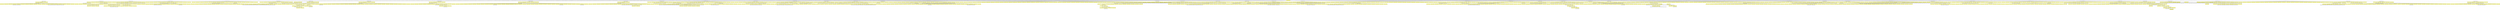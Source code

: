 digraph {node4b05eb7d46014adba3bf9172fa34fea1 [label="[], V: -0.005, N: 1500, P: 0.00, U: 0.000", shape="box", fillcolor=yellow, style=filled];
node017079b027c043b688a1a4caeb21bef9 [label="[35], V: 0.005, N: 31, P: 0.01, U: 0.008", shape="box"];
nodeecb076db23424275bf73fa997401dba5 [label="[30], V: -0.004, N: 1, P: 0.02, U: 0.035", shape="box", fillcolor=yellow, style=filled];
node017079b027c043b688a1a4caeb21bef9 -> nodeecb076db23424275bf73fa997401dba5;
node2ef95b3fc7b84b9da8a09ea55122404d [label="[52], V: -0.005, N: 28, P: 0.03, U: 0.046", shape="box", fillcolor=yellow, style=filled];
nodedcc31db68bd748f0b65c8700c79bdfba [label="[30], V: -0.004, N: 1, P: 0.03, U: 0.044", shape="box"];
node2ef95b3fc7b84b9da8a09ea55122404d -> nodedcc31db68bd748f0b65c8700c79bdfba;
nodede98f7405e9d400ea9a48ce5ea46f021 [label="[32], V: 0.005, N: 26, P: 0.03, U: 0.063", shape="box"];
nodea0de33d01be44eb39d70d0ec118810d2 [label="[30], V: -0.005, N: 1, P: 0.03, U: 0.046", shape="box", fillcolor=yellow, style=filled];
nodede98f7405e9d400ea9a48ce5ea46f021 -> nodea0de33d01be44eb39d70d0ec118810d2;
node7ccad3bea9bc490091d535045378800c [label="[29], V: -0.004, N: 1, P: 0.03, U: 0.048", shape="box", fillcolor=yellow, style=filled];
nodede98f7405e9d400ea9a48ce5ea46f021 -> node7ccad3bea9bc490091d535045378800c;
node5e2876e525164fb6b51ffe90ce7444d7 [label="[24], V: -0.005, N: 1, P: 0.03, U: 0.049", shape="box", fillcolor=yellow, style=filled];
nodede98f7405e9d400ea9a48ce5ea46f021 -> node5e2876e525164fb6b51ffe90ce7444d7;
node33a19813f9264fd98d87e64cae67ed29 [label="[18], V: -0.007, N: 2, P: 0.03, U: 0.050", shape="box", fillcolor=yellow, style=filled];
node23c2548701ef4305b8e491a8b2e9eacb [label="[30], V: -0.009, N: 1, P: 0.03, U: 0.000", shape="box"];
node33a19813f9264fd98d87e64cae67ed29 -> node23c2548701ef4305b8e491a8b2e9eacb;
nodede98f7405e9d400ea9a48ce5ea46f021 -> node33a19813f9264fd98d87e64cae67ed29;
node08ed69b435db4f6a89b6d02156859483 [label="[23], V: -0.006, N: 2, P: 0.03, U: 0.050", shape="box", fillcolor=yellow, style=filled];
node818a25f880da4edc9e493496654615eb [label="[30], V: -0.007, N: 1, P: 0.03, U: 0.000", shape="box"];
node08ed69b435db4f6a89b6d02156859483 -> node818a25f880da4edc9e493496654615eb;
nodede98f7405e9d400ea9a48ce5ea46f021 -> node08ed69b435db4f6a89b6d02156859483;
node7759a25c59d7436dace673e57ada4d60 [label="[36], V: -0.008, N: 1, P: 0.03, U: 0.048", shape="box", fillcolor=yellow, style=filled];
nodede98f7405e9d400ea9a48ce5ea46f021 -> node7759a25c59d7436dace673e57ada4d60;
node2db4c16590af4383b775d3f5b41ac31f [label="[34], V: -0.005, N: 1, P: 0.03, U: 0.048", shape="box", fillcolor=yellow, style=filled];
nodede98f7405e9d400ea9a48ce5ea46f021 -> node2db4c16590af4383b775d3f5b41ac31f;
nodeebf4cd91d7fd431fba85488d1ed4d496 [label="[13], V: -0.005, N: 1, P: 0.03, U: 0.047", shape="box", fillcolor=yellow, style=filled];
nodede98f7405e9d400ea9a48ce5ea46f021 -> nodeebf4cd91d7fd431fba85488d1ed4d496;
node6fb3c792f2cb42e18bdf029d0d3aa889 [label="[17], V: -0.005, N: 1, P: 0.03, U: 0.047", shape="box", fillcolor=yellow, style=filled];
nodede98f7405e9d400ea9a48ce5ea46f021 -> node6fb3c792f2cb42e18bdf029d0d3aa889;
node28683c2acf914008a6d7ca1289dd4e8a [label="[14], V: -0.005, N: 1, P: 0.03, U: 0.049", shape="box", fillcolor=yellow, style=filled];
nodede98f7405e9d400ea9a48ce5ea46f021 -> node28683c2acf914008a6d7ca1289dd4e8a;
node474ecf50298b493fb8a8ab6286bd466e [label="[8], V: -0.005, N: 1, P: 0.03, U: 0.050", shape="box", fillcolor=yellow, style=filled];
nodede98f7405e9d400ea9a48ce5ea46f021 -> node474ecf50298b493fb8a8ab6286bd466e;
node6012ba8462e349fca3d9679df7a366c6 [label="[22], V: -0.005, N: 1, P: 0.03, U: 0.049", shape="box", fillcolor=yellow, style=filled];
nodede98f7405e9d400ea9a48ce5ea46f021 -> node6012ba8462e349fca3d9679df7a366c6;
nodeb59dddb865fe436a8a0a8e648e4a1248 [label="[44], V: -0.006, N: 1, P: 0.03, U: 0.050", shape="box", fillcolor=yellow, style=filled];
nodede98f7405e9d400ea9a48ce5ea46f021 -> nodeb59dddb865fe436a8a0a8e648e4a1248;
node600e6c19700a48dbb6f19a590c19d1a9 [label="[6], V: -0.006, N: 5, P: 0.03, U: 0.051", shape="box", fillcolor=yellow, style=filled];
nodeb3847611087b4191a5d2d2726659b8a7 [label="[30], V: -0.006, N: 1, P: 0.03, U: 0.096", shape="box"];
node600e6c19700a48dbb6f19a590c19d1a9 -> nodeb3847611087b4191a5d2d2726659b8a7;
node61fe299535d34516b3680db767e2f532 [label="[23], V: -0.007, N: 1, P: 0.03, U: 0.118", shape="box"];
node600e6c19700a48dbb6f19a590c19d1a9 -> node61fe299535d34516b3680db767e2f532;
node64c042e6b96f457aa2f63efefb9199a5 [label="[18], V: -0.006, N: 1, P: 0.04, U: 0.115", shape="box"];
node600e6c19700a48dbb6f19a590c19d1a9 -> node64c042e6b96f457aa2f63efefb9199a5;
nodef7d4690ab93b4eea9f241aab224195f3 [label="[11], V: -0.006, N: 1, P: 0.03, U: 0.114", shape="box"];
node600e6c19700a48dbb6f19a590c19d1a9 -> nodef7d4690ab93b4eea9f241aab224195f3;
nodede98f7405e9d400ea9a48ce5ea46f021 -> node600e6c19700a48dbb6f19a590c19d1a9;
nodef58b397bb35f4dbfba77e641ae2bda01 [label="[1], V: -0.007, N: 1, P: 0.03, U: 0.048", shape="box", fillcolor=yellow, style=filled];
nodede98f7405e9d400ea9a48ce5ea46f021 -> nodef58b397bb35f4dbfba77e641ae2bda01;
node5c01c8ae6d584b81b90f31c4b290527a [label="[16], V: -0.005, N: 1, P: 0.03, U: 0.047", shape="box", fillcolor=yellow, style=filled];
nodede98f7405e9d400ea9a48ce5ea46f021 -> node5c01c8ae6d584b81b90f31c4b290527a;
nodebf4d58e37f574a75802573eb972c55cb [label="[43], V: -0.005, N: 1, P: 0.03, U: 0.050", shape="box", fillcolor=yellow, style=filled];
nodede98f7405e9d400ea9a48ce5ea46f021 -> nodebf4d58e37f574a75802573eb972c55cb;
node641e02e406ef4ca595ea8658e044acc7 [label="[38], V: -0.005, N: 1, P: 0.03, U: 0.047", shape="box", fillcolor=yellow, style=filled];
nodede98f7405e9d400ea9a48ce5ea46f021 -> node641e02e406ef4ca595ea8658e044acc7;
nodea27de005bb08436488a82bab62824768 [label="[5], V: -0.004, N: 1, P: 0.03, U: 0.050", shape="box", fillcolor=yellow, style=filled];
nodede98f7405e9d400ea9a48ce5ea46f021 -> nodea27de005bb08436488a82bab62824768;
node2ef95b3fc7b84b9da8a09ea55122404d -> nodede98f7405e9d400ea9a48ce5ea46f021;
node017079b027c043b688a1a4caeb21bef9 -> node2ef95b3fc7b84b9da8a09ea55122404d;
nodeaf4295c47dbf49cd8da2b84eaeff881a [label="[32], V: -0.004, N: 1, P: 0.03, U: 0.043", shape="box", fillcolor=yellow, style=filled];
node017079b027c043b688a1a4caeb21bef9 -> nodeaf4295c47dbf49cd8da2b84eaeff881a;
node4b05eb7d46014adba3bf9172fa34fea1 -> node017079b027c043b688a1a4caeb21bef9;
nodec53270ab83e24104b0c446733d51e1f4 [label="[29], V: 0.005, N: 35, P: 0.01, U: 0.007", shape="box"];
node93522ea3511544f49b2702788737eef1 [label="[35], V: -0.004, N: 13, P: 0.03, U: 0.039", shape="box", fillcolor=yellow, style=filled];
nodea871c4187a1f44999f491a41d7266b2a [label="[24], V: -0.001, N: 1, P: 0.00, U: -0.001", shape="box"];
node93522ea3511544f49b2702788737eef1 -> nodea871c4187a1f44999f491a41d7266b2a;
node833a806df99e4b6286418a09a5364365 [label="[52], V: 0.004, N: 11, P: 0.03, U: 0.084", shape="box"];
nodea3b7b3a0ccfd4bbda9857f54c06bdfa4 [label="[30], V: 0.002, N: 1, P: 0.00, U: 0.002", shape="box", fillcolor=yellow, style=filled];
node833a806df99e4b6286418a09a5364365 -> nodea3b7b3a0ccfd4bbda9857f54c06bdfa4;
nodeb87c2197d4934fe4830ed9df9028ae55 [label="[23], V: -0.006, N: 1, P: 0.03, U: 0.087", shape="box", fillcolor=yellow, style=filled];
node833a806df99e4b6286418a09a5364365 -> nodeb87c2197d4934fe4830ed9df9028ae55;
node03964fd847ba46e1963465d24b862956 [label="[34], V: -0.008, N: 1, P: 0.03, U: 0.083", shape="box", fillcolor=yellow, style=filled];
node833a806df99e4b6286418a09a5364365 -> node03964fd847ba46e1963465d24b862956;
node714d411b3ca9491880defc4da2fe4a4f [label="[32], V: -0.005, N: 7, P: 0.03, U: 0.089", shape="box", fillcolor=yellow, style=filled];
node03a1bc651bce4e2488e954b5da95b44f [label="[30], V: 0.001, N: 1, P: 0.00, U: 0.001", shape="box"];
node714d411b3ca9491880defc4da2fe4a4f -> node03a1bc651bce4e2488e954b5da95b44f;
nodeb96a7537a3ce4845a9b767f2858dd9cd [label="[23], V: 0.003, N: 4, P: 0.04, U: 0.114", shape="box"];
node55abd2653c444bf7985d0b6f43c92e03 [label="[30], V: -0.002, N: 1, P: 0.00, U: -0.001", shape="box", fillcolor=yellow, style=filled];
nodeb96a7537a3ce4845a9b767f2858dd9cd -> node55abd2653c444bf7985d0b6f43c92e03;
node061fec78e8824337ad7c05fc1dc5316e [label="[44], V: -0.009, N: 1, P: 0.04, U: 0.136", shape="box", fillcolor=yellow, style=filled];
nodeb96a7537a3ce4845a9b767f2858dd9cd -> node061fec78e8824337ad7c05fc1dc5316e;
nodefb25f129d8f348ae8eeaea932581a700 [label="[1], V: -0.009, N: 1, P: 0.04, U: 0.136", shape="box", fillcolor=yellow, style=filled];
nodeb96a7537a3ce4845a9b767f2858dd9cd -> nodefb25f129d8f348ae8eeaea932581a700;
node714d411b3ca9491880defc4da2fe4a4f -> nodeb96a7537a3ce4845a9b767f2858dd9cd;
node63220c8135454f7289d20db793d99de8 [label="[34], V: -0.008, N: 1, P: 0.03, U: 0.102", shape="box"];
node714d411b3ca9491880defc4da2fe4a4f -> node63220c8135454f7289d20db793d99de8;
node833a806df99e4b6286418a09a5364365 -> node714d411b3ca9491880defc4da2fe4a4f;
node93522ea3511544f49b2702788737eef1 -> node833a806df99e4b6286418a09a5364365;
nodec53270ab83e24104b0c446733d51e1f4 -> node93522ea3511544f49b2702788737eef1;
node6038bd1ac16a4b77bf2255ec2206f7f9 [label="[18], V: -0.004, N: 1, P: 0.02, U: 0.036", shape="box", fillcolor=yellow, style=filled];
nodec53270ab83e24104b0c446733d51e1f4 -> node6038bd1ac16a4b77bf2255ec2206f7f9;
node122a3a480065465f80ab5ada2a13e9e4 [label="[23], V: -0.005, N: 1, P: 0.03, U: 0.038", shape="box", fillcolor=yellow, style=filled];
nodec53270ab83e24104b0c446733d51e1f4 -> node122a3a480065465f80ab5ada2a13e9e4;
nodeca05fc8f61774c15aa749b0c5737c0fb [label="[52], V: -0.006, N: 17, P: 0.03, U: 0.038", shape="box", fillcolor=yellow, style=filled];
node323135d7f4cb4786a1d7eb85b908cf87 [label="[35], V: 0.005, N: 15, P: 0.03, U: 0.075", shape="box"];
noded9d2e76514a945ddbacdf0897c03cb4b [label="[30], V: 0.002, N: 1, P: 0.00, U: 0.002", shape="box", fillcolor=yellow, style=filled];
node323135d7f4cb4786a1d7eb85b908cf87 -> noded9d2e76514a945ddbacdf0897c03cb4b;
node2210bb24c0034ae0bdf3ce0b8e3aa496 [label="[18], V: -0.006, N: 1, P: 0.03, U: 0.072", shape="box", fillcolor=yellow, style=filled];
node323135d7f4cb4786a1d7eb85b908cf87 -> node2210bb24c0034ae0bdf3ce0b8e3aa496;
node4aed2d6e61a54b74a8cecdb9de817056 [label="[23], V: -0.006, N: 1, P: 0.03, U: 0.076", shape="box", fillcolor=yellow, style=filled];
node323135d7f4cb4786a1d7eb85b908cf87 -> node4aed2d6e61a54b74a8cecdb9de817056;
nodece10f2e10c864ccf90431e5f614d1e92 [label="[34], V: -0.008, N: 1, P: 0.03, U: 0.072", shape="box", fillcolor=yellow, style=filled];
node323135d7f4cb4786a1d7eb85b908cf87 -> nodece10f2e10c864ccf90431e5f614d1e92;
node77b9f527bd9c458fa57ea1a6d190eedf [label="[32], V: -0.006, N: 10, P: 0.03, U: 0.077", shape="box", fillcolor=yellow, style=filled];
node705fe2f651e546d89b252f31b53e3a59 [label="[30], V: 0.001, N: 1, P: 0.00, U: 0.001", shape="box"];
node77b9f527bd9c458fa57ea1a6d190eedf -> node705fe2f651e546d89b252f31b53e3a59;
nodec68b104ac0694447bd19a1f9decaca7a [label="[23], V: 0.005, N: 7, P: 0.04, U: 0.104", shape="box"];
node8634378be5c542629890ab323503c57a [label="[30], V: -0.002, N: 1, P: 0.00, U: -0.001", shape="box", fillcolor=yellow, style=filled];
nodec68b104ac0694447bd19a1f9decaca7a -> node8634378be5c542629890ab323503c57a;
node99ea8cfec6384c1681889dc9eaa86e8d [label="[22], V: -0.008, N: 1, P: 0.04, U: 0.115", shape="box", fillcolor=yellow, style=filled];
nodec68b104ac0694447bd19a1f9decaca7a -> node99ea8cfec6384c1681889dc9eaa86e8d;
noded6d4069ec01b419c909ff45b27ce60f7 [label="[44], V: -0.008, N: 3, P: 0.04, U: 0.124", shape="box", fillcolor=yellow, style=filled];
node818256e547c446af80daac676e7ff2e0 [label="[24], V: -0.005, N: 1, P: 0.00, U: -0.005", shape="box"];
noded6d4069ec01b419c909ff45b27ce60f7 -> node818256e547c446af80daac676e7ff2e0;
node665b927687a74a1b9b44c922393f051f [label="[1], V: -0.011, N: 1, P: 0.04, U: 0.136", shape="box"];
noded6d4069ec01b419c909ff45b27ce60f7 -> node665b927687a74a1b9b44c922393f051f;
nodec68b104ac0694447bd19a1f9decaca7a -> noded6d4069ec01b419c909ff45b27ce60f7;
node08bb84165c644a2483ea3f54003ea72b [label="[1], V: -0.009, N: 1, P: 0.04, U: 0.114", shape="box", fillcolor=yellow, style=filled];
nodec68b104ac0694447bd19a1f9decaca7a -> node08bb84165c644a2483ea3f54003ea72b;
node77b9f527bd9c458fa57ea1a6d190eedf -> nodec68b104ac0694447bd19a1f9decaca7a;
node4b66d6964de54c7d9d4931bd20e5e8eb [label="[34], V: -0.008, N: 1, P: 0.03, U: 0.089", shape="box"];
node77b9f527bd9c458fa57ea1a6d190eedf -> node4b66d6964de54c7d9d4931bd20e5e8eb;
node323135d7f4cb4786a1d7eb85b908cf87 -> node77b9f527bd9c458fa57ea1a6d190eedf;
nodeca05fc8f61774c15aa749b0c5737c0fb -> node323135d7f4cb4786a1d7eb85b908cf87;
nodec22f516808554070acee6882d6726a7b [label="[23], V: -0.006, N: 1, P: 0.03, U: 0.063", shape="box"];
nodeca05fc8f61774c15aa749b0c5737c0fb -> nodec22f516808554070acee6882d6726a7b;
nodec53270ab83e24104b0c446733d51e1f4 -> nodeca05fc8f61774c15aa749b0c5737c0fb;
node707e8185af374df6a168472335384290 [label="[32], V: -0.003, N: 1, P: 0.03, U: 0.038", shape="box", fillcolor=yellow, style=filled];
nodec53270ab83e24104b0c446733d51e1f4 -> node707e8185af374df6a168472335384290;
node161f56e6aa644da69343e10e731ec6ba [label="[53], V: -0.006, N: 1, P: 0.03, U: 0.037", shape="box", fillcolor=yellow, style=filled];
nodec53270ab83e24104b0c446733d51e1f4 -> node161f56e6aa644da69343e10e731ec6ba;
node4b05eb7d46014adba3bf9172fa34fea1 -> nodec53270ab83e24104b0c446733d51e1f4;
node7c7f26ff65a840e885170e867a360a50 [label="[24], V: 0.005, N: 28, P: 0.01, U: 0.008", shape="box"];
nodeaa71d4a07f9e46cca3f3549fa4447999 [label="[29], V: -0.002, N: 1, P: 0.02, U: 0.037", shape="box", fillcolor=yellow, style=filled];
node7c7f26ff65a840e885170e867a360a50 -> nodeaa71d4a07f9e46cca3f3549fa4447999;
node081e7eec8b574094a90ed7fdc6ac2dd4 [label="[35], V: -0.005, N: 1, P: 0.02, U: 0.039", shape="box", fillcolor=yellow, style=filled];
node7c7f26ff65a840e885170e867a360a50 -> node081e7eec8b574094a90ed7fdc6ac2dd4;
node4eef87ac19054ef293af1c8be7de0673 [label="[30], V: -0.003, N: 1, P: 0.02, U: 0.041", shape="box", fillcolor=yellow, style=filled];
node7c7f26ff65a840e885170e867a360a50 -> node4eef87ac19054ef293af1c8be7de0673;
node6cf031cea2384e47bc136089cbc85799 [label="[18], V: -0.005, N: 1, P: 0.03, U: 0.042", shape="box", fillcolor=yellow, style=filled];
node7c7f26ff65a840e885170e867a360a50 -> node6cf031cea2384e47bc136089cbc85799;
node20be08f0680a4f2cb5d3d989020373bf [label="[52], V: -0.006, N: 17, P: 0.03, U: 0.043", shape="box", fillcolor=yellow, style=filled];
node884331a73a39416aa15b497521589bbd [label="[29], V: -0.003, N: 1, P: 0.03, U: 0.054", shape="box"];
node20be08f0680a4f2cb5d3d989020373bf -> node884331a73a39416aa15b497521589bbd;
noded2007d781ebc4b7588fc282f65bb4da5 [label="[35], V: -0.005, N: 1, P: 0.03, U: 0.060", shape="box"];
node20be08f0680a4f2cb5d3d989020373bf -> noded2007d781ebc4b7588fc282f65bb4da5;
nodef5cbf904dffa4cebb1fa27f74d7f27b3 [label="[18], V: -0.006, N: 1, P: 0.03, U: 0.062", shape="box"];
node20be08f0680a4f2cb5d3d989020373bf -> nodef5cbf904dffa4cebb1fa27f74d7f27b3;
nodef3ebef38c97348af8780409f21834da7 [label="[32], V: 0.006, N: 13, P: 0.03, U: 0.073", shape="box"];
nodebccc24fd95574f8aa6491ef7995bd3a4 [label="[30], V: -0.005, N: 1, P: 0.03, U: 0.068", shape="box", fillcolor=yellow, style=filled];
nodef3ebef38c97348af8780409f21834da7 -> nodebccc24fd95574f8aa6491ef7995bd3a4;
node6fa29e8e58cb4b90a5582a9912252467 [label="[35], V: -0.005, N: 1, P: 0.03, U: 0.070", shape="box", fillcolor=yellow, style=filled];
nodef3ebef38c97348af8780409f21834da7 -> node6fa29e8e58cb4b90a5582a9912252467;
node12f90d944e064936b709e7310c6fe94d [label="[18], V: -0.007, N: 7, P: 0.03, U: 0.071", shape="box", fillcolor=yellow, style=filled];
node76c071d74751497caa6b3c5af8f9bc80 [label="[29], V: -0.004, N: 1, P: 0.03, U: 0.105", shape="box"];
node12f90d944e064936b709e7310c6fe94d -> node76c071d74751497caa6b3c5af8f9bc80;
node9498baa605ee48b3bc8ef1bf8adb16d9 [label="[35], V: 0.005, N: 5, P: 0.04, U: 0.120", shape="box"];
nodedfb4aedf304f44a48609c722a44f3c3d [label="[30], V: -0.006, N: 1, P: 0.00, U: -0.006", shape="box", fillcolor=yellow, style=filled];
node9498baa605ee48b3bc8ef1bf8adb16d9 -> nodedfb4aedf304f44a48609c722a44f3c3d;
node2f0b4af574fc40a3a7c05595c9425de1 [label="[34], V: -0.008, N: 1, P: 0.04, U: 0.131", shape="box", fillcolor=yellow, style=filled];
node9498baa605ee48b3bc8ef1bf8adb16d9 -> node2f0b4af574fc40a3a7c05595c9425de1;
node52727527c5d241289a9f7c9130c91908 [label="[44], V: -0.009, N: 1, P: 0.04, U: 0.133", shape="box", fillcolor=yellow, style=filled];
node9498baa605ee48b3bc8ef1bf8adb16d9 -> node52727527c5d241289a9f7c9130c91908;
node5b85e5c5f2364a66a61ea8924792df58 [label="[1], V: -0.010, N: 1, P: 0.04, U: 0.124", shape="box", fillcolor=yellow, style=filled];
node9498baa605ee48b3bc8ef1bf8adb16d9 -> node5b85e5c5f2364a66a61ea8924792df58;
node12f90d944e064936b709e7310c6fe94d -> node9498baa605ee48b3bc8ef1bf8adb16d9;
nodef3ebef38c97348af8780409f21834da7 -> node12f90d944e064936b709e7310c6fe94d;
nodecc4ec3869ad641b4994db93d16a8694a [label="[36], V: -0.006, N: 1, P: 0.03, U: 0.066", shape="box", fillcolor=yellow, style=filled];
nodef3ebef38c97348af8780409f21834da7 -> nodecc4ec3869ad641b4994db93d16a8694a;
node9c9153f1092d4e558703c610002aa55a [label="[44], V: -0.007, N: 1, P: 0.03, U: 0.071", shape="box", fillcolor=yellow, style=filled];
nodef3ebef38c97348af8780409f21834da7 -> node9c9153f1092d4e558703c610002aa55a;
node97b3dc58e5e244958b25a9a8f521453e [label="[6], V: -0.006, N: 1, P: 0.03, U: 0.067", shape="box", fillcolor=yellow, style=filled];
nodef3ebef38c97348af8780409f21834da7 -> node97b3dc58e5e244958b25a9a8f521453e;
node20be08f0680a4f2cb5d3d989020373bf -> nodef3ebef38c97348af8780409f21834da7;
node7c7f26ff65a840e885170e867a360a50 -> node20be08f0680a4f2cb5d3d989020373bf;
nodef93442137c0e435c91b578745a9396b5 [label="[53], V: -0.005, N: 1, P: 0.03, U: 0.042", shape="box", fillcolor=yellow, style=filled];
node7c7f26ff65a840e885170e867a360a50 -> nodef93442137c0e435c91b578745a9396b5;
node0d55ec2b55b1483da3c3e486e8bdc0b8 [label="[32], V: -0.004, N: 4, P: 0.03, U: 0.043", shape="box", fillcolor=yellow, style=filled];
node2e0e861f4b4048ea838708c89b590a08 [label="[29], V: -0.002, N: 1, P: 0.02, U: 0.075", shape="box"];
node0d55ec2b55b1483da3c3e486e8bdc0b8 -> node2e0e861f4b4048ea838708c89b590a08;
node5570f5738a924845a86f8da5e8b53e8c [label="[52], V: -0.005, N: 1, P: 0.03, U: 0.093", shape="box"];
node0d55ec2b55b1483da3c3e486e8bdc0b8 -> node5570f5738a924845a86f8da5e8b53e8c;
nodeeee439ba6e994497bb16de45da1a5ab5 [label="[53], V: -0.006, N: 1, P: 0.03, U: 0.093", shape="box"];
node0d55ec2b55b1483da3c3e486e8bdc0b8 -> nodeeee439ba6e994497bb16de45da1a5ab5;
node7c7f26ff65a840e885170e867a360a50 -> node0d55ec2b55b1483da3c3e486e8bdc0b8;
node86a2cbfe9cad4e3e92d30ea0f3b86320 [label="[6], V: -0.004, N: 1, P: 0.02, U: 0.040", shape="box", fillcolor=yellow, style=filled];
node7c7f26ff65a840e885170e867a360a50 -> node86a2cbfe9cad4e3e92d30ea0f3b86320;
node4b05eb7d46014adba3bf9172fa34fea1 -> node7c7f26ff65a840e885170e867a360a50;
node3d7879c6670948e2be9e858e77d8562b [label="[30], V: 0.005, N: 31, P: 0.01, U: 0.008", shape="box"];
nodeadb34a509b794d42bd7a475f95912bf5 [label="[35], V: -0.004, N: 1, P: 0.02, U: 0.038", shape="box", fillcolor=yellow, style=filled];
node3d7879c6670948e2be9e858e77d8562b -> nodeadb34a509b794d42bd7a475f95912bf5;
nodeb811dedd523841e29033f3bdd7ccdf58 [label="[24], V: -0.003, N: 1, P: 0.02, U: 0.038", shape="box", fillcolor=yellow, style=filled];
node3d7879c6670948e2be9e858e77d8562b -> nodeb811dedd523841e29033f3bdd7ccdf58;
nodef762d66ba98d46d18010c6fdd4c02b1d [label="[18], V: -0.004, N: 1, P: 0.02, U: 0.037", shape="box", fillcolor=yellow, style=filled];
node3d7879c6670948e2be9e858e77d8562b -> nodef762d66ba98d46d18010c6fdd4c02b1d;
node63e467e5081c40b4bcad9b738b4de7ed [label="[40], V: -0.005, N: 1, P: 0.02, U: 0.035", shape="box", fillcolor=yellow, style=filled];
node3d7879c6670948e2be9e858e77d8562b -> node63e467e5081c40b4bcad9b738b4de7ed;
node0c6f68cd6c5544e7bf1b96221da2caa9 [label="[36], V: -0.004, N: 2, P: 0.03, U: 0.040", shape="box", fillcolor=yellow, style=filled];
node99db3c763d184cb4b7bf6ff2d0f244aa [label="[35], V: -0.005, N: 1, P: 0.03, U: 0.000", shape="box"];
node0c6f68cd6c5544e7bf1b96221da2caa9 -> node99db3c763d184cb4b7bf6ff2d0f244aa;
node3d7879c6670948e2be9e858e77d8562b -> node0c6f68cd6c5544e7bf1b96221da2caa9;
nodebb18724b8f594647964aa281193a1e20 [label="[23], V: -0.005, N: 1, P: 0.02, U: 0.037", shape="box", fillcolor=yellow, style=filled];
node3d7879c6670948e2be9e858e77d8562b -> nodebb18724b8f594647964aa281193a1e20;
node282046bdf2ac4200ba741c12dad2a7b9 [label="[52], V: -0.006, N: 19, P: 0.03, U: 0.041", shape="box", fillcolor=yellow, style=filled];
node0e2272fc07614e8ab2659fd1d7039201 [label="[35], V: -0.004, N: 1, P: 0.03, U: 0.059", shape="box"];
node282046bdf2ac4200ba741c12dad2a7b9 -> node0e2272fc07614e8ab2659fd1d7039201;
nodeaa78c2398719495ca42eb98f096ef8c1 [label="[36], V: 0.006, N: 16, P: 0.03, U: 0.070", shape="box"];
node9aff0cea87494456bf1326d3fbfe299c [label="[29], V: -0.007, N: 1, P: 0.03, U: 0.061", shape="box", fillcolor=yellow, style=filled];
nodeaa78c2398719495ca42eb98f096ef8c1 -> node9aff0cea87494456bf1326d3fbfe299c;
node11594c61e90d4d53865bb6b7305debea [label="[24], V: -0.006, N: 1, P: 0.03, U: 0.067", shape="box", fillcolor=yellow, style=filled];
nodeaa78c2398719495ca42eb98f096ef8c1 -> node11594c61e90d4d53865bb6b7305debea;
nodee2473061b6c246f7b654c7f4e9204a12 [label="[35], V: -0.008, N: 1, P: 0.03, U: 0.067", shape="box", fillcolor=yellow, style=filled];
nodeaa78c2398719495ca42eb98f096ef8c1 -> nodee2473061b6c246f7b654c7f4e9204a12;
node7500f71f11c84f2db43ca3464abfd10a [label="[18], V: -0.009, N: 2, P: 0.03, U: 0.069", shape="box", fillcolor=yellow, style=filled];
noded0e2e1b5282c4c2fbe9076ab5c620e30 [label="[35], V: -0.012, N: 1, P: 0.04, U: 0.000", shape="box"];
node7500f71f11c84f2db43ca3464abfd10a -> noded0e2e1b5282c4c2fbe9076ab5c620e30;
nodeaa78c2398719495ca42eb98f096ef8c1 -> node7500f71f11c84f2db43ca3464abfd10a;
node09d15a98fb22461ea7e947473565432e [label="[23], V: -0.008, N: 2, P: 0.03, U: 0.067", shape="box", fillcolor=yellow, style=filled];
node49dcf79867734d24be51c8af4d0e8813 [label="[35], V: -0.011, N: 1, P: 0.04, U: 0.000", shape="box"];
node09d15a98fb22461ea7e947473565432e -> node49dcf79867734d24be51c8af4d0e8813;
nodeaa78c2398719495ca42eb98f096ef8c1 -> node09d15a98fb22461ea7e947473565432e;
nodefa8318a04f9049b3b66b33e064174858 [label="[8], V: -0.004, N: 1, P: 0.03, U: 0.066", shape="box", fillcolor=yellow, style=filled];
nodeaa78c2398719495ca42eb98f096ef8c1 -> nodefa8318a04f9049b3b66b33e064174858;
node45b3115d49c442529bdef8748d929819 [label="[22], V: -0.005, N: 1, P: 0.03, U: 0.064", shape="box", fillcolor=yellow, style=filled];
nodeaa78c2398719495ca42eb98f096ef8c1 -> node45b3115d49c442529bdef8748d929819;
node998d784170a446e0a4a300bf83625fb5 [label="[44], V: -0.006, N: 1, P: 0.03, U: 0.067", shape="box", fillcolor=yellow, style=filled];
nodeaa78c2398719495ca42eb98f096ef8c1 -> node998d784170a446e0a4a300bf83625fb5;
node2468fc71afc5474880692f6671cbb93a [label="[32], V: -0.007, N: 1, P: 0.03, U: 0.065", shape="box", fillcolor=yellow, style=filled];
nodeaa78c2398719495ca42eb98f096ef8c1 -> node2468fc71afc5474880692f6671cbb93a;
node0379b6cdde0442a5871be4302da67834 [label="[6], V: -0.007, N: 2, P: 0.03, U: 0.068", shape="box", fillcolor=yellow, style=filled];
node9b88a6cf33f74ae4b902168de3af61b3 [label="[35], V: -0.009, N: 1, P: 0.04, U: 0.000", shape="box"];
node0379b6cdde0442a5871be4302da67834 -> node9b88a6cf33f74ae4b902168de3af61b3;
nodeaa78c2398719495ca42eb98f096ef8c1 -> node0379b6cdde0442a5871be4302da67834;
nodeac70d624f5c0486ab36c6086167d7053 [label="[1], V: -0.007, N: 1, P: 0.03, U: 0.064", shape="box", fillcolor=yellow, style=filled];
nodeaa78c2398719495ca42eb98f096ef8c1 -> nodeac70d624f5c0486ab36c6086167d7053;
nodeb252f3ef9f2f4a59ae45d9a0f17694d7 [label="[5], V: -0.005, N: 1, P: 0.03, U: 0.067", shape="box", fillcolor=yellow, style=filled];
nodeaa78c2398719495ca42eb98f096ef8c1 -> nodeb252f3ef9f2f4a59ae45d9a0f17694d7;
node282046bdf2ac4200ba741c12dad2a7b9 -> nodeaa78c2398719495ca42eb98f096ef8c1;
node2b01d33cbb7849c19f54666c1388ce49 [label="[32], V: -0.006, N: 1, P: 0.03, U: 0.058", shape="box"];
node282046bdf2ac4200ba741c12dad2a7b9 -> node2b01d33cbb7849c19f54666c1388ce49;
node3d7879c6670948e2be9e858e77d8562b -> node282046bdf2ac4200ba741c12dad2a7b9;
node539c7552c16a4bce99c9867d9e810131 [label="[57], V: -0.004, N: 1, P: 0.02, U: 0.037", shape="box", fillcolor=yellow, style=filled];
node3d7879c6670948e2be9e858e77d8562b -> node539c7552c16a4bce99c9867d9e810131;
node0333938d50ad4b1795dad23aa3775e79 [label="[6], V: -0.005, N: 1, P: 0.02, U: 0.037", shape="box", fillcolor=yellow, style=filled];
node3d7879c6670948e2be9e858e77d8562b -> node0333938d50ad4b1795dad23aa3775e79;
nodefaf8d2af32c84500b4b1d9e219676cb1 [label="[32], V: -0.004, N: 1, P: 0.03, U: 0.040", shape="box", fillcolor=yellow, style=filled];
node3d7879c6670948e2be9e858e77d8562b -> nodefaf8d2af32c84500b4b1d9e219676cb1;
node5f319fd5eebb4ecb9bb40be7bc1c4e1d [label="[53], V: -0.005, N: 1, P: 0.03, U: 0.039", shape="box", fillcolor=yellow, style=filled];
node3d7879c6670948e2be9e858e77d8562b -> node5f319fd5eebb4ecb9bb40be7bc1c4e1d;
node4b05eb7d46014adba3bf9172fa34fea1 -> node3d7879c6670948e2be9e858e77d8562b;
node0848094134674315817726116a75fc90 [label="[19], V: 0.006, N: 36, P: 0.01, U: 0.008", shape="box"];
node389763626c2c418e90c9a35a18cdc6a5 [label="[29], V: -0.004, N: 1, P: 0.02, U: 0.031", shape="box", fillcolor=yellow, style=filled];
node0848094134674315817726116a75fc90 -> node389763626c2c418e90c9a35a18cdc6a5;
node7f4a5fdad5a046ffbd01539e9ce0720a [label="[23], V: -0.005, N: 1, P: 0.02, U: 0.033", shape="box", fillcolor=yellow, style=filled];
node0848094134674315817726116a75fc90 -> node7f4a5fdad5a046ffbd01539e9ce0720a;
node197744a68ab747cd9bcdcb1f22a00faa [label="[18], V: -0.006, N: 1, P: 0.02, U: 0.033", shape="box", fillcolor=yellow, style=filled];
node0848094134674315817726116a75fc90 -> node197744a68ab747cd9bcdcb1f22a00faa;
node4fd26c36c2f34397a5423633414ab78e [label="[36], V: -0.004, N: 1, P: 0.02, U: 0.033", shape="box", fillcolor=yellow, style=filled];
node0848094134674315817726116a75fc90 -> node4fd26c36c2f34397a5423633414ab78e;
node7f0156c902ab4812b5562dac18ca7377 [label="[13], V: -0.005, N: 1, P: 0.02, U: 0.034", shape="box", fillcolor=yellow, style=filled];
node0848094134674315817726116a75fc90 -> node7f0156c902ab4812b5562dac18ca7377;
nodedd4f07d3c2cb4d48b3a3e0c4ad4f0ae3 [label="[51], V: -0.006, N: 1, P: 0.02, U: 0.037", shape="box", fillcolor=yellow, style=filled];
node0848094134674315817726116a75fc90 -> nodedd4f07d3c2cb4d48b3a3e0c4ad4f0ae3;
nodeadb5654be3ff4a8e9d2b81133c4b4b44 [label="[52], V: -0.007, N: 19, P: 0.03, U: 0.037", shape="box", fillcolor=yellow, style=filled];
node8d582471a63b4fc2b7a839b4f9d21195 [label="[29], V: -0.005, N: 1, P: 0.03, U: 0.050", shape="box"];
nodeadb5654be3ff4a8e9d2b81133c4b4b44 -> node8d582471a63b4fc2b7a839b4f9d21195;
node6845d4674d8343eca2997c9097d0be18 [label="[6], V: -0.006, N: 1, P: 0.03, U: 0.056", shape="box"];
nodeadb5654be3ff4a8e9d2b81133c4b4b44 -> node6845d4674d8343eca2997c9097d0be18;
node937d6e2f17004cd49a923a461034e91a [label="[32], V: 0.006, N: 16, P: 0.03, U: 0.071", shape="box"];
node1ed768c88b424ea88020194af9cf2c63 [label="[35], V: -0.006, N: 1, P: 0.03, U: 0.056", shape="box", fillcolor=yellow, style=filled];
node937d6e2f17004cd49a923a461034e91a -> node1ed768c88b424ea88020194af9cf2c63;
nodefc70c0349bb24db5810c94d0572e7b96 [label="[24], V: -0.007, N: 1, P: 0.03, U: 0.062", shape="box", fillcolor=yellow, style=filled];
node937d6e2f17004cd49a923a461034e91a -> nodefc70c0349bb24db5810c94d0572e7b96;
node556d944bc7b7442cbd7a308a7d8967f1 [label="[18], V: -0.009, N: 1, P: 0.03, U: 0.058", shape="box", fillcolor=yellow, style=filled];
node937d6e2f17004cd49a923a461034e91a -> node556d944bc7b7442cbd7a308a7d8967f1;
node56b6784e3c7845bb96e4ce3020880576 [label="[36], V: -0.007, N: 1, P: 0.03, U: 0.058", shape="box", fillcolor=yellow, style=filled];
node937d6e2f17004cd49a923a461034e91a -> node56b6784e3c7845bb96e4ce3020880576;
node92e692876c974aecbfd179061ff0d56b [label="[23], V: -0.007, N: 1, P: 0.03, U: 0.058", shape="box", fillcolor=yellow, style=filled];
node937d6e2f17004cd49a923a461034e91a -> node92e692876c974aecbfd179061ff0d56b;
node023ceef35dec4fef841b438468ebe1dd [label="[25], V: -0.006, N: 1, P: 0.03, U: 0.058", shape="box", fillcolor=yellow, style=filled];
node937d6e2f17004cd49a923a461034e91a -> node023ceef35dec4fef841b438468ebe1dd;
nodefedbd5adf4544c119e052365a7c927f1 [label="[13], V: -0.007, N: 1, P: 0.03, U: 0.059", shape="box", fillcolor=yellow, style=filled];
node937d6e2f17004cd49a923a461034e91a -> nodefedbd5adf4544c119e052365a7c927f1;
nodeff4e0b3d05d641a8a746ee02143b1031 [label="[31], V: -0.008, N: 1, P: 0.03, U: 0.055", shape="box", fillcolor=yellow, style=filled];
node937d6e2f17004cd49a923a461034e91a -> nodeff4e0b3d05d641a8a746ee02143b1031;
nodec24da508f69b46dda602f61666944b90 [label="[8], V: -0.007, N: 1, P: 0.03, U: 0.059", shape="box", fillcolor=yellow, style=filled];
node937d6e2f17004cd49a923a461034e91a -> nodec24da508f69b46dda602f61666944b90;
nodedc10ecb8693942158f1b051da88be87d [label="[22], V: -0.007, N: 1, P: 0.03, U: 0.056", shape="box", fillcolor=yellow, style=filled];
node937d6e2f17004cd49a923a461034e91a -> nodedc10ecb8693942158f1b051da88be87d;
node04380e07be6440f48939968c370d2d36 [label="[6], V: -0.007, N: 1, P: 0.03, U: 0.061", shape="box", fillcolor=yellow, style=filled];
node937d6e2f17004cd49a923a461034e91a -> node04380e07be6440f48939968c370d2d36;
nodef27d934ee7d04bfcb0f41d8e87d4961c [label="[44], V: -0.008, N: 1, P: 0.03, U: 0.058", shape="box", fillcolor=yellow, style=filled];
node937d6e2f17004cd49a923a461034e91a -> nodef27d934ee7d04bfcb0f41d8e87d4961c;
node3c431f515fac4ff7a1f28334e3441f77 [label="[1], V: -0.009, N: 1, P: 0.03, U: 0.056", shape="box", fillcolor=yellow, style=filled];
node937d6e2f17004cd49a923a461034e91a -> node3c431f515fac4ff7a1f28334e3441f77;
node491ef6ac1dff4e7db2d0a9eeed8507e2 [label="[43], V: -0.007, N: 1, P: 0.03, U: 0.058", shape="box", fillcolor=yellow, style=filled];
node937d6e2f17004cd49a923a461034e91a -> node491ef6ac1dff4e7db2d0a9eeed8507e2;
node6957ecef714d4e53a8cbf5b714c75d4a [label="[5], V: -0.006, N: 1, P: 0.03, U: 0.058", shape="box", fillcolor=yellow, style=filled];
node937d6e2f17004cd49a923a461034e91a -> node6957ecef714d4e53a8cbf5b714c75d4a;
nodeadb5654be3ff4a8e9d2b81133c4b4b44 -> node937d6e2f17004cd49a923a461034e91a;
node0848094134674315817726116a75fc90 -> nodeadb5654be3ff4a8e9d2b81133c4b4b44;
nodee1453af094cb46b08e02465f6b0c0daa [label="[8], V: -0.003, N: 1, P: 0.02, U: 0.035", shape="box", fillcolor=yellow, style=filled];
node0848094134674315817726116a75fc90 -> nodee1453af094cb46b08e02465f6b0c0daa;
nodec6eb3bb521324b388d9029fe844bac57 [label="[57], V: -0.004, N: 1, P: 0.02, U: 0.034", shape="box", fillcolor=yellow, style=filled];
node0848094134674315817726116a75fc90 -> nodec6eb3bb521324b388d9029fe844bac57;
nodea2c360a6b7224fb78e2cf0a637bcfaed [label="[53], V: -0.005, N: 1, P: 0.03, U: 0.037", shape="box", fillcolor=yellow, style=filled];
node0848094134674315817726116a75fc90 -> nodea2c360a6b7224fb78e2cf0a637bcfaed;
noded1b59154caeb4a84869384543b2465b1 [label="[32], V: -0.005, N: 2, P: 0.03, U: 0.037", shape="box", fillcolor=yellow, style=filled];
node20602cb1a656489a8967b044552c7ccd [label="[29], V: -0.005, N: 1, P: 0.02, U: 0.000", shape="box"];
noded1b59154caeb4a84869384543b2465b1 -> node20602cb1a656489a8967b044552c7ccd;
node0848094134674315817726116a75fc90 -> noded1b59154caeb4a84869384543b2465b1;
node0288479e00984268957e1fdf388698c0 [label="[44], V: -0.005, N: 1, P: 0.02, U: 0.033", shape="box", fillcolor=yellow, style=filled];
node0848094134674315817726116a75fc90 -> node0288479e00984268957e1fdf388698c0;
node39b9482ab3df4090a20a1ff14c98ec91 [label="[6], V: -0.004, N: 1, P: 0.02, U: 0.035", shape="box", fillcolor=yellow, style=filled];
node0848094134674315817726116a75fc90 -> node39b9482ab3df4090a20a1ff14c98ec91;
node60f3552fcc4c470f8db17a31aedf0b48 [label="[56], V: -0.004, N: 1, P: 0.02, U: 0.034", shape="box", fillcolor=yellow, style=filled];
node0848094134674315817726116a75fc90 -> node60f3552fcc4c470f8db17a31aedf0b48;
nodeb17e28df9354462ab6c67b72e4b32d4b [label="[1], V: -0.006, N: 1, P: 0.02, U: 0.032", shape="box", fillcolor=yellow, style=filled];
node0848094134674315817726116a75fc90 -> nodeb17e28df9354462ab6c67b72e4b32d4b;
nodeb00c859f313d4621b395d441bd591bd2 [label="[58], V: -0.004, N: 1, P: 0.02, U: 0.033", shape="box", fillcolor=yellow, style=filled];
node0848094134674315817726116a75fc90 -> nodeb00c859f313d4621b395d441bd591bd2;
node4b05eb7d46014adba3bf9172fa34fea1 -> node0848094134674315817726116a75fc90;
nodeb59100183ec84580a1fc07e0d636e51c [label="[23], V: 0.006, N: 30, P: 0.01, U: 0.009", shape="box"];
node4400bf5982404eb481d19445e0964127 [label="[29], V: -0.005, N: 1, P: 0.03, U: 0.042", shape="box", fillcolor=yellow, style=filled];
nodeb59100183ec84580a1fc07e0d636e51c -> node4400bf5982404eb481d19445e0964127;
node96d95b9ebdb447b68f20b6829b765b82 [label="[34], V: -0.005, N: 1, P: 0.02, U: 0.039", shape="box", fillcolor=yellow, style=filled];
nodeb59100183ec84580a1fc07e0d636e51c -> node96d95b9ebdb447b68f20b6829b765b82;
node5b4f33cae1a4444c997b065b8426dc41 [label="[40], V: -0.005, N: 1, P: 0.02, U: 0.043", shape="box", fillcolor=yellow, style=filled];
nodeb59100183ec84580a1fc07e0d636e51c -> node5b4f33cae1a4444c997b065b8426dc41;
node522d6925827f4cfe9189a66d89bc0a87 [label="[52], V: -0.007, N: 21, P: 0.03, U: 0.043", shape="box", fillcolor=yellow, style=filled];
node63b1b24c1a3641d5812393bc841673ba [label="[29], V: -0.006, N: 1, P: 0.03, U: 0.059", shape="box"];
node522d6925827f4cfe9189a66d89bc0a87 -> node63b1b24c1a3641d5812393bc841673ba;
node84f3a9e4ca104beeb200532f93e56efd [label="[32], V: 0.006, N: 19, P: 0.03, U: 0.071", shape="box"];
node8791e3771fce4ccab05ea9e77d8e83a7 [label="[35], V: -0.005, N: 1, P: 0.03, U: 0.057", shape="box", fillcolor=yellow, style=filled];
node84f3a9e4ca104beeb200532f93e56efd -> node8791e3771fce4ccab05ea9e77d8e83a7;
node181250b0248641559e42657bc3f45115 [label="[29], V: -0.008, N: 9, P: 0.03, U: 0.062", shape="box", fillcolor=yellow, style=filled];
node7591d081389e4aee97958db4e2d4a5e2 [label="[35], V: -0.007, N: 1, P: 0.03, U: 0.088", shape="box"];
node181250b0248641559e42657bc3f45115 -> node7591d081389e4aee97958db4e2d4a5e2;
nodeb5d302b13cf34de2b0e644096ce9c7d3 [label="[36], V: -0.007, N: 1, P: 0.03, U: 0.090", shape="box"];
node181250b0248641559e42657bc3f45115 -> nodeb5d302b13cf34de2b0e644096ce9c7d3;
nodef1059f7f44584ba1a357bf7740032b89 [label="[40], V: -0.007, N: 1, P: 0.03, U: 0.090", shape="box"];
node181250b0248641559e42657bc3f45115 -> nodef1059f7f44584ba1a357bf7740032b89;
node28e2b4d4a39e4193a8fc20f17d70a77a [label="[7], V: -0.008, N: 1, P: 0.03, U: 0.087", shape="box"];
node181250b0248641559e42657bc3f45115 -> node28e2b4d4a39e4193a8fc20f17d70a77a;
nodede67ae2aedac4922b343efb3cebc6396 [label="[6], V: -0.007, N: 1, P: 0.03, U: 0.094", shape="box"];
node181250b0248641559e42657bc3f45115 -> nodede67ae2aedac4922b343efb3cebc6396;
nodeb573b5d949dd4ba1aee79bc71b7c01e0 [label="[44], V: -0.008, N: 1, P: 0.03, U: 0.094", shape="box"];
node181250b0248641559e42657bc3f45115 -> nodeb573b5d949dd4ba1aee79bc71b7c01e0;
nodee4333f14c87544e58a934ed2dba7a004 [label="[1], V: -0.009, N: 1, P: 0.03, U: 0.086", shape="box"];
node181250b0248641559e42657bc3f45115 -> nodee4333f14c87544e58a934ed2dba7a004;
node943c9fe65fec41b6b17892e6018abf11 [label="[43], V: -0.008, N: 1, P: 0.03, U: 0.086", shape="box"];
node181250b0248641559e42657bc3f45115 -> node943c9fe65fec41b6b17892e6018abf11;
node84f3a9e4ca104beeb200532f93e56efd -> node181250b0248641559e42657bc3f45115;
node81a470f1bb924514be260ce608eb77b9 [label="[34], V: -0.006, N: 1, P: 0.03, U: 0.059", shape="box", fillcolor=yellow, style=filled];
node84f3a9e4ca104beeb200532f93e56efd -> node81a470f1bb924514be260ce608eb77b9;
nodebc4901b785974630bb5198dc8050a474 [label="[14], V: -0.007, N: 1, P: 0.03, U: 0.056", shape="box", fillcolor=yellow, style=filled];
node84f3a9e4ca104beeb200532f93e56efd -> nodebc4901b785974630bb5198dc8050a474;
node9d5551ec650f48eb9c679477e46174b0 [label="[7], V: -0.006, N: 1, P: 0.03, U: 0.057", shape="box", fillcolor=yellow, style=filled];
node84f3a9e4ca104beeb200532f93e56efd -> node9d5551ec650f48eb9c679477e46174b0;
node0d6dc4d5c697496badecca991f931308 [label="[22], V: -0.006, N: 1, P: 0.03, U: 0.058", shape="box", fillcolor=yellow, style=filled];
node84f3a9e4ca104beeb200532f93e56efd -> node0d6dc4d5c697496badecca991f931308;
node060a38433ed1496b8ff7cd0342149712 [label="[6], V: -0.006, N: 1, P: 0.03, U: 0.062", shape="box", fillcolor=yellow, style=filled];
node84f3a9e4ca104beeb200532f93e56efd -> node060a38433ed1496b8ff7cd0342149712;
node17157e5665334753998f7668e8893a7d [label="[44], V: -0.007, N: 1, P: 0.03, U: 0.058", shape="box", fillcolor=yellow, style=filled];
node84f3a9e4ca104beeb200532f93e56efd -> node17157e5665334753998f7668e8893a7d;
node77df7245d4544708990622935d7e92e1 [label="[1], V: -0.008, N: 1, P: 0.03, U: 0.056", shape="box", fillcolor=yellow, style=filled];
node84f3a9e4ca104beeb200532f93e56efd -> node77df7245d4544708990622935d7e92e1;
node177ab3c09a934fa58df5ca568841ac0e [label="[43], V: -0.007, N: 1, P: 0.03, U: 0.056", shape="box", fillcolor=yellow, style=filled];
node84f3a9e4ca104beeb200532f93e56efd -> node177ab3c09a934fa58df5ca568841ac0e;
node522d6925827f4cfe9189a66d89bc0a87 -> node84f3a9e4ca104beeb200532f93e56efd;
nodeb59100183ec84580a1fc07e0d636e51c -> node522d6925827f4cfe9189a66d89bc0a87;
node30d08ee6221e4d7da2a4910baed8732d [label="[57], V: -0.004, N: 1, P: 0.02, U: 0.039", shape="box", fillcolor=yellow, style=filled];
nodeb59100183ec84580a1fc07e0d636e51c -> node30d08ee6221e4d7da2a4910baed8732d;
node9b80c30eed5c42f7ad0ecb2252cf93ee [label="[53], V: -0.006, N: 1, P: 0.03, U: 0.042", shape="box", fillcolor=yellow, style=filled];
nodeb59100183ec84580a1fc07e0d636e51c -> node9b80c30eed5c42f7ad0ecb2252cf93ee;
node0c1f13a1177e44f1a099d66eec8e5ffa [label="[32], V: -0.004, N: 2, P: 0.03, U: 0.043", shape="box", fillcolor=yellow, style=filled];
nodeee0e472ba0624e61b5c27db7d7ac0569 [label="[29], V: -0.005, N: 1, P: 0.03, U: 0.000", shape="box"];
node0c1f13a1177e44f1a099d66eec8e5ffa -> nodeee0e472ba0624e61b5c27db7d7ac0569;
nodeb59100183ec84580a1fc07e0d636e51c -> node0c1f13a1177e44f1a099d66eec8e5ffa;
node5f8790bc50de4b8884febb72a8adf88e [label="[44], V: -0.005, N: 1, P: 0.02, U: 0.038", shape="box", fillcolor=yellow, style=filled];
nodeb59100183ec84580a1fc07e0d636e51c -> node5f8790bc50de4b8884febb72a8adf88e;
node4b05eb7d46014adba3bf9172fa34fea1 -> nodeb59100183ec84580a1fc07e0d636e51c;
node04b5bfcea02b490987065c60f505d683 [label="[34], V: 0.003, N: 32, P: 0.01, U: 0.006", shape="box"];
node7a8577e7f59942178792a11359721c15 [label="[35], V: -0.005, N: 1, P: 0.02, U: 0.034", shape="box", fillcolor=yellow, style=filled];
node04b5bfcea02b490987065c60f505d683 -> node7a8577e7f59942178792a11359721c15;
node2c932e4e65fe4c2d9e6a18a46457f034 [label="[40], V: -0.002, N: 19, P: 0.03, U: 0.044", shape="box", fillcolor=yellow, style=filled];
node3105836bdef24d10a24baceb97c6c7ad [label="[35], V: 0.002, N: 1, P: 0.00, U: 0.002", shape="box"];
node2c932e4e65fe4c2d9e6a18a46457f034 -> node3105836bdef24d10a24baceb97c6c7ad;
node77d3d75b70244875a27e72d43f8894dc [label="[52], V: -0.005, N: 1, P: 0.03, U: 0.059", shape="box"];
node2c932e4e65fe4c2d9e6a18a46457f034 -> node77d3d75b70244875a27e72d43f8894dc;
node1ac2af33a38e49448f30a3c37d95d58f [label="[51], V: 0.001, N: 15, P: 0.03, U: 0.064", shape="box"];
node31e21c6cca4a470191a68cfa25de8b8e [label="[29], V: -0.003, N: 1, P: 0.03, U: 0.065", shape="box", fillcolor=yellow, style=filled];
node1ac2af33a38e49448f30a3c37d95d58f -> node31e21c6cca4a470191a68cfa25de8b8e;
node85f937fb5f35410488bc5ff7711376af [label="[32], V: -0.001, N: 13, P: 0.03, U: 0.079", shape="box", fillcolor=yellow, style=filled];
node679402eacea247eea60d561387222db2 [label="[29], V: -0.003, N: 1, P: 0.03, U: 0.071", shape="box"];
node85f937fb5f35410488bc5ff7711376af -> node679402eacea247eea60d561387222db2;
node6eb96ff1b92b4ac192de4158433ea267 [label="[53], V: 0.001, N: 11, P: 0.03, U: 0.085", shape="box"];
nodea905240b35764242b1b3b0ff7486b5c6 [label="[24], V: -0.003, N: 1, P: 0.03, U: 0.078", shape="box", fillcolor=yellow, style=filled];
node6eb96ff1b92b4ac192de4158433ea267 -> nodea905240b35764242b1b3b0ff7486b5c6;
node5f2c6f81692c40b7890d11c68ab78416 [label="[18], V: -0.000, N: 5, P: 0.03, U: 0.093", shape="box", fillcolor=yellow, style=filled];
node34d3188246df48efaebb22444d5bd1af [label="[35], V: 0.005, N: 1, P: 0.00, U: 0.005", shape="box"];
node5f2c6f81692c40b7890d11c68ab78416 -> node34d3188246df48efaebb22444d5bd1af;
noded6089e4e87ff416da08e1dfd3f5fd223 [label="[7], V: -0.000, N: 3, P: 0.04, U: 0.129", shape="box"];
node43b7e26b155641078cfc50be6f0197e5 [label="[35], V: 0.003, N: 1, P: 0.00, U: 0.003", shape="box", fillcolor=yellow, style=filled];
noded6089e4e87ff416da08e1dfd3f5fd223 -> node43b7e26b155641078cfc50be6f0197e5;
nodee325124353c349469a456e4237f14797 [label="[8], V: -0.005, N: 1, P: 0.04, U: 0.142", shape="box", fillcolor=yellow, style=filled];
noded6089e4e87ff416da08e1dfd3f5fd223 -> nodee325124353c349469a456e4237f14797;
node5f2c6f81692c40b7890d11c68ab78416 -> noded6089e4e87ff416da08e1dfd3f5fd223;
node6eb96ff1b92b4ac192de4158433ea267 -> node5f2c6f81692c40b7890d11c68ab78416;
node79eafa3d083a457a8f03e9e5d78c5012 [label="[23], V: -0.004, N: 1, P: 0.03, U: 0.090", shape="box", fillcolor=yellow, style=filled];
node6eb96ff1b92b4ac192de4158433ea267 -> node79eafa3d083a457a8f03e9e5d78c5012;
node2195ad70dbd44d18bea9efac75b620f6 [label="[22], V: -0.002, N: 1, P: 0.03, U: 0.091", shape="box", fillcolor=yellow, style=filled];
node6eb96ff1b92b4ac192de4158433ea267 -> node2195ad70dbd44d18bea9efac75b620f6;
node84706bc99830445b8429b0948a9f17ce [label="[6], V: -0.003, N: 2, P: 0.03, U: 0.091", shape="box", fillcolor=yellow, style=filled];
node9966ef0e257640bba26f8a754a5aa48c [label="[29], V: -0.003, N: 1, P: 0.03, U: 0.000", shape="box"];
node84706bc99830445b8429b0948a9f17ce -> node9966ef0e257640bba26f8a754a5aa48c;
node6eb96ff1b92b4ac192de4158433ea267 -> node84706bc99830445b8429b0948a9f17ce;
node85f937fb5f35410488bc5ff7711376af -> node6eb96ff1b92b4ac192de4158433ea267;
node1ac2af33a38e49448f30a3c37d95d58f -> node85f937fb5f35410488bc5ff7711376af;
node2c932e4e65fe4c2d9e6a18a46457f034 -> node1ac2af33a38e49448f30a3c37d95d58f;
node18c69cb388e94d1f8bcec2a768b5a394 [label="[32], V: -0.004, N: 1, P: 0.03, U: 0.058", shape="box"];
node2c932e4e65fe4c2d9e6a18a46457f034 -> node18c69cb388e94d1f8bcec2a768b5a394;
node04b5bfcea02b490987065c60f505d683 -> node2c932e4e65fe4c2d9e6a18a46457f034;
nodedf214c4f90e748b191115e93a8850de1 [label="[52], V: -0.006, N: 9, P: 0.03, U: 0.041", shape="box", fillcolor=yellow, style=filled];
node09e3a2c8892649d0a3ef1fbe09381508 [label="[35], V: -0.005, N: 1, P: 0.03, U: 0.073", shape="box"];
nodedf214c4f90e748b191115e93a8850de1 -> node09e3a2c8892649d0a3ef1fbe09381508;
node77f9e8f8242e477c82fc2d7fee31a5ae [label="[40], V: -0.005, N: 1, P: 0.03, U: 0.081", shape="box"];
nodedf214c4f90e748b191115e93a8850de1 -> node77f9e8f8242e477c82fc2d7fee31a5ae;
nodec5c288322fa04d7c9c99a47fd4559929 [label="[32], V: 0.004, N: 5, P: 0.03, U: 0.090", shape="box"];
nodef326ab24be9648d29ca2726de13c8d76 [label="[35], V: -0.005, N: 1, P: 0.03, U: 0.089", shape="box", fillcolor=yellow, style=filled];
nodec5c288322fa04d7c9c99a47fd4559929 -> nodef326ab24be9648d29ca2726de13c8d76;
nodeecb22d85dc9c4a7fafac665a41614244 [label="[40], V: -0.007, N: 2, P: 0.03, U: 0.099", shape="box", fillcolor=yellow, style=filled];
node2e73d614c8554b72a87e97452bbee61e [label="[29], V: -0.009, N: 1, P: 0.03, U: 0.000", shape="box"];
nodeecb22d85dc9c4a7fafac665a41614244 -> node2e73d614c8554b72a87e97452bbee61e;
nodec5c288322fa04d7c9c99a47fd4559929 -> nodeecb22d85dc9c4a7fafac665a41614244;
node385be013be594d7f98e2bacd4372d5de [label="[44], V: -0.007, N: 1, P: 0.03, U: 0.095", shape="box", fillcolor=yellow, style=filled];
nodec5c288322fa04d7c9c99a47fd4559929 -> node385be013be594d7f98e2bacd4372d5de;
nodedf214c4f90e748b191115e93a8850de1 -> nodec5c288322fa04d7c9c99a47fd4559929;
node207f98eb3e094d3c8a7dd3d45a77eb18 [label="[44], V: -0.007, N: 1, P: 0.03, U: 0.077", shape="box"];
nodedf214c4f90e748b191115e93a8850de1 -> node207f98eb3e094d3c8a7dd3d45a77eb18;
node04b5bfcea02b490987065c60f505d683 -> nodedf214c4f90e748b191115e93a8850de1;
nodee07b909cc29444579f67ff23cd3f0f60 [label="[32], V: -0.003, N: 1, P: 0.03, U: 0.041", shape="box", fillcolor=yellow, style=filled];
node04b5bfcea02b490987065c60f505d683 -> nodee07b909cc29444579f67ff23cd3f0f60;
node9303e5dcca5b43108e3dfbff10d7a5c6 [label="[53], V: -0.005, N: 1, P: 0.03, U: 0.039", shape="box", fillcolor=yellow, style=filled];
node04b5bfcea02b490987065c60f505d683 -> node9303e5dcca5b43108e3dfbff10d7a5c6;
node4b05eb7d46014adba3bf9172fa34fea1 -> node04b5bfcea02b490987065c60f505d683;
node7ea452ebfcd24b2588811b405149ded3 [label="[18], V: 0.006, N: 31, P: 0.01, U: 0.009", shape="box"];
node1a90bca551c34e54b81ca12884a257ff [label="[29], V: -0.004, N: 1, P: 0.02, U: 0.039", shape="box", fillcolor=yellow, style=filled];
node7ea452ebfcd24b2588811b405149ded3 -> node1a90bca551c34e54b81ca12884a257ff;
node81611560a2b74a59b25b84e981c510be [label="[52], V: -0.006, N: 27, P: 0.03, U: 0.044", shape="box", fillcolor=yellow, style=filled];
node169d6c1fe1d54372962398ad9c026492 [label="[29], V: -0.005, N: 1, P: 0.03, U: 0.049", shape="box"];
node81611560a2b74a59b25b84e981c510be -> node169d6c1fe1d54372962398ad9c026492;
nodeb98afa73ddf44270bca503d477171ec6 [label="[32], V: 0.006, N: 25, P: 0.03, U: 0.064", shape="box"];
node1bcea5b9b3904a2faade33b59a6d4966 [label="[35], V: -0.005, N: 1, P: 0.03, U: 0.051", shape="box", fillcolor=yellow, style=filled];
nodeb98afa73ddf44270bca503d477171ec6 -> node1bcea5b9b3904a2faade33b59a6d4966;
node6dc56fde8b644b788c78e2e841b0c3a5 [label="[29], V: -0.006, N: 2, P: 0.03, U: 0.051", shape="box", fillcolor=yellow, style=filled];
nodef8af30cec97f40eba0d773c151e13c44 [label="[35], V: -0.006, N: 1, P: 0.04, U: 0.000", shape="box"];
node6dc56fde8b644b788c78e2e841b0c3a5 -> nodef8af30cec97f40eba0d773c151e13c44;
nodeb98afa73ddf44270bca503d477171ec6 -> node6dc56fde8b644b788c78e2e841b0c3a5;
node67f46fcfc13a4c25b9f3289832829990 [label="[40], V: -0.005, N: 1, P: 0.03, U: 0.046", shape="box", fillcolor=yellow, style=filled];
nodeb98afa73ddf44270bca503d477171ec6 -> node67f46fcfc13a4c25b9f3289832829990;
nodee60d92ded9bb4d9797c42ab979105c0c [label="[36], V: -0.006, N: 1, P: 0.03, U: 0.051", shape="box", fillcolor=yellow, style=filled];
nodeb98afa73ddf44270bca503d477171ec6 -> nodee60d92ded9bb4d9797c42ab979105c0c;
node05d8ccc930524e0d9f431229303d65e6 [label="[41], V: -0.006, N: 1, P: 0.03, U: 0.046", shape="box", fillcolor=yellow, style=filled];
nodeb98afa73ddf44270bca503d477171ec6 -> node05d8ccc930524e0d9f431229303d65e6;
nodec06f55e60f42465781e5f3d64fc3cd48 [label="[34], V: -0.004, N: 1, P: 0.03, U: 0.049", shape="box", fillcolor=yellow, style=filled];
nodeb98afa73ddf44270bca503d477171ec6 -> nodec06f55e60f42465781e5f3d64fc3cd48;
nodeac2d59be484b4305b158d36e853ee098 [label="[28], V: -0.004, N: 1, P: 0.03, U: 0.049", shape="box", fillcolor=yellow, style=filled];
nodeb98afa73ddf44270bca503d477171ec6 -> nodeac2d59be484b4305b158d36e853ee098;
node5aa0bdd2464c4f25a3acd3e9fa50c780 [label="[31], V: -0.006, N: 1, P: 0.03, U: 0.048", shape="box", fillcolor=yellow, style=filled];
nodeb98afa73ddf44270bca503d477171ec6 -> node5aa0bdd2464c4f25a3acd3e9fa50c780;
node877afda38c9e40d48552c0be6e327bd1 [label="[14], V: -0.007, N: 1, P: 0.03, U: 0.048", shape="box", fillcolor=yellow, style=filled];
nodeb98afa73ddf44270bca503d477171ec6 -> node877afda38c9e40d48552c0be6e327bd1;
node0f383a297c564e738d3d1bb901a26125 [label="[39], V: -0.007, N: 1, P: 0.03, U: 0.052", shape="box", fillcolor=yellow, style=filled];
nodeb98afa73ddf44270bca503d477171ec6 -> node0f383a297c564e738d3d1bb901a26125;
noded79f910deb38429d8f611855bc73d96c [label="[7], V: -0.007, N: 1, P: 0.03, U: 0.051", shape="box", fillcolor=yellow, style=filled];
nodeb98afa73ddf44270bca503d477171ec6 -> noded79f910deb38429d8f611855bc73d96c;
node96219bc3da2546a6a9710c12269f5577 [label="[8], V: -0.006, N: 1, P: 0.03, U: 0.050", shape="box", fillcolor=yellow, style=filled];
nodeb98afa73ddf44270bca503d477171ec6 -> node96219bc3da2546a6a9710c12269f5577;
node051ce286f0504ed6bcc20a5f2e23fa1a [label="[33], V: -0.006, N: 1, P: 0.03, U: 0.048", shape="box", fillcolor=yellow, style=filled];
nodeb98afa73ddf44270bca503d477171ec6 -> node051ce286f0504ed6bcc20a5f2e23fa1a;
node53a32f9f04274e5a8c740b88426076d7 [label="[6], V: -0.006, N: 1, P: 0.03, U: 0.049", shape="box", fillcolor=yellow, style=filled];
nodeb98afa73ddf44270bca503d477171ec6 -> node53a32f9f04274e5a8c740b88426076d7;
node508a8ca253dc4eba8b25b9aeb1e4a62e [label="[11], V: -0.006, N: 1, P: 0.03, U: 0.047", shape="box", fillcolor=yellow, style=filled];
nodeb98afa73ddf44270bca503d477171ec6 -> node508a8ca253dc4eba8b25b9aeb1e4a62e;
node05ebfbdcdb504236ba41a92791a7404e [label="[27], V: -0.006, N: 1, P: 0.03, U: 0.046", shape="box", fillcolor=yellow, style=filled];
nodeb98afa73ddf44270bca503d477171ec6 -> node05ebfbdcdb504236ba41a92791a7404e;
nodef5f37e31233c416a8a812f6ed182cb03 [label="[44], V: -0.007, N: 1, P: 0.03, U: 0.051", shape="box", fillcolor=yellow, style=filled];
nodeb98afa73ddf44270bca503d477171ec6 -> nodef5f37e31233c416a8a812f6ed182cb03;
nodee3cf6a8a620f49e991668dc8879b97b4 [label="[1], V: -0.008, N: 1, P: 0.03, U: 0.049", shape="box", fillcolor=yellow, style=filled];
nodeb98afa73ddf44270bca503d477171ec6 -> nodee3cf6a8a620f49e991668dc8879b97b4;
noded645817fac24441eb5507da5a4e95d8f [label="[16], V: -0.006, N: 1, P: 0.03, U: 0.048", shape="box", fillcolor=yellow, style=filled];
nodeb98afa73ddf44270bca503d477171ec6 -> noded645817fac24441eb5507da5a4e95d8f;
node37031b57d75c44729d0bcd14e180e758 [label="[43], V: -0.007, N: 1, P: 0.03, U: 0.050", shape="box", fillcolor=yellow, style=filled];
nodeb98afa73ddf44270bca503d477171ec6 -> node37031b57d75c44729d0bcd14e180e758;
nodeb9c24b1d011d4d2dbef0027e4e025536 [label="[38], V: -0.006, N: 1, P: 0.03, U: 0.048", shape="box", fillcolor=yellow, style=filled];
nodeb98afa73ddf44270bca503d477171ec6 -> nodeb9c24b1d011d4d2dbef0027e4e025536;
node1fc5e2bbaca24d4887061f61e433aabf [label="[5], V: -0.006, N: 1, P: 0.03, U: 0.050", shape="box", fillcolor=yellow, style=filled];
nodeb98afa73ddf44270bca503d477171ec6 -> node1fc5e2bbaca24d4887061f61e433aabf;
node4a905e41a1164c2d9c77405440d842a3 [label="[54], V: -0.007, N: 1, P: 0.03, U: 0.045", shape="box", fillcolor=yellow, style=filled];
nodeb98afa73ddf44270bca503d477171ec6 -> node4a905e41a1164c2d9c77405440d842a3;
node81611560a2b74a59b25b84e981c510be -> nodeb98afa73ddf44270bca503d477171ec6;
node7ea452ebfcd24b2588811b405149ded3 -> node81611560a2b74a59b25b84e981c510be;
node5cd27ed2f14f428e84b7e1f692ae9579 [label="[53], V: -0.006, N: 1, P: 0.03, U: 0.042", shape="box", fillcolor=yellow, style=filled];
node7ea452ebfcd24b2588811b405149ded3 -> node5cd27ed2f14f428e84b7e1f692ae9579;
nodef14643b6daea49b6a852d3fa8b7bb735 [label="[32], V: -0.004, N: 1, P: 0.03, U: 0.044", shape="box", fillcolor=yellow, style=filled];
node7ea452ebfcd24b2588811b405149ded3 -> nodef14643b6daea49b6a852d3fa8b7bb735;
node4b05eb7d46014adba3bf9172fa34fea1 -> node7ea452ebfcd24b2588811b405149ded3;
node247def6d3097432fa2920c7a95093bba [label="[41], V: 0.005, N: 25, P: 0.01, U: 0.008", shape="box"];
nodee114640789d648acbdac3ac67cd0a22e [label="[35], V: -0.001, N: 1, P: 0.00, U: -0.001", shape="box", fillcolor=yellow, style=filled];
node247def6d3097432fa2920c7a95093bba -> nodee114640789d648acbdac3ac67cd0a22e;
nodea06e9ce2418b485eafaf483b0a7c73d6 [label="[52], V: -0.006, N: 21, P: 0.03, U: 0.052", shape="box", fillcolor=yellow, style=filled];
node85d3607aba554f3da38b093a4196dc08 [label="[35], V: -0.002, N: 1, P: 0.00, U: -0.002", shape="box"];
nodea06e9ce2418b485eafaf483b0a7c73d6 -> node85d3607aba554f3da38b093a4196dc08;
node372a15f8b3ae465ba6a6868fdd0135ca [label="[32], V: 0.006, N: 19, P: 0.03, U: 0.076", shape="box"];
node95c156b82f51411b83654544c9b4a520 [label="[29], V: -0.006, N: 1, P: 0.03, U: 0.055", shape="box", fillcolor=yellow, style=filled];
node372a15f8b3ae465ba6a6868fdd0135ca -> node95c156b82f51411b83654544c9b4a520;
node7d50758a94394d55961a00c5f6a55c3f [label="[23], V: -0.005, N: 1, P: 0.03, U: 0.063", shape="box", fillcolor=yellow, style=filled];
node372a15f8b3ae465ba6a6868fdd0135ca -> node7d50758a94394d55961a00c5f6a55c3f;
node35c0de85128f49408077466198f22eae [label="[18], V: -0.006, N: 1, P: 0.03, U: 0.063", shape="box", fillcolor=yellow, style=filled];
node372a15f8b3ae465ba6a6868fdd0135ca -> node35c0de85128f49408077466198f22eae;
nodeb0a29cf1d91547e8a9bd1c1a62187bcb [label="[14], V: -0.006, N: 1, P: 0.03, U: 0.062", shape="box", fillcolor=yellow, style=filled];
node372a15f8b3ae465ba6a6868fdd0135ca -> nodeb0a29cf1d91547e8a9bd1c1a62187bcb;
node58f015e45d664364856f5595712eec32 [label="[8], V: -0.005, N: 1, P: 0.03, U: 0.063", shape="box", fillcolor=yellow, style=filled];
node372a15f8b3ae465ba6a6868fdd0135ca -> node58f015e45d664364856f5595712eec32;
node9ffb946630c044f4bd7bbdd110c580a3 [label="[22], V: -0.005, N: 1, P: 0.03, U: 0.062", shape="box", fillcolor=yellow, style=filled];
node372a15f8b3ae465ba6a6868fdd0135ca -> node9ffb946630c044f4bd7bbdd110c580a3;
node4d469adb3483462f915c723f35ca61d9 [label="[44], V: -0.006, N: 1, P: 0.03, U: 0.063", shape="box", fillcolor=yellow, style=filled];
node372a15f8b3ae465ba6a6868fdd0135ca -> node4d469adb3483462f915c723f35ca61d9;
node692c27097d2e40a8a2f1c541ac6ffb1a [label="[6], V: -0.007, N: 8, P: 0.03, U: 0.065", shape="box", fillcolor=yellow, style=filled];
node7d15d345e8ff4e9e97657478642ff5ff [label="[35], V: -0.003, N: 1, P: 0.00, U: -0.003", shape="box"];
node692c27097d2e40a8a2f1c541ac6ffb1a -> node7d15d345e8ff4e9e97657478642ff5ff;
node2d4ef9b440e24863a28d05c988357f62 [label="[18], V: -0.007, N: 1, P: 0.04, U: 0.106", shape="box"];
node692c27097d2e40a8a2f1c541ac6ffb1a -> node2d4ef9b440e24863a28d05c988357f62;
node02ba657402fe401ebff141b4a9bab740 [label="[11], V: 0.006, N: 5, P: 0.04, U: 0.120", shape="box"];
nodeef4d4d2c6433451ca574599eb7e1bc52 [label="[35], V: -0.004, N: 1, P: 0.00, U: -0.003", shape="box", fillcolor=yellow, style=filled];
node02ba657402fe401ebff141b4a9bab740 -> nodeef4d4d2c6433451ca574599eb7e1bc52;
node97e3a12ffba54f5c994146c6503cd39f [label="[17], V: -0.011, N: 2, P: 0.04, U: 0.141", shape="box", fillcolor=yellow, style=filled];
node00917fc94a8f40ce8fc52710a1cb9506 [label="[24], V: -0.013, N: 1, P: 0.04, U: 0.000", shape="box"];
node97e3a12ffba54f5c994146c6503cd39f -> node00917fc94a8f40ce8fc52710a1cb9506;
node02ba657402fe401ebff141b4a9bab740 -> node97e3a12ffba54f5c994146c6503cd39f;
node003f4c7711314b34a91950d4e6c0a179 [label="[22], V: -0.009, N: 1, P: 0.04, U: 0.133", shape="box", fillcolor=yellow, style=filled];
node02ba657402fe401ebff141b4a9bab740 -> node003f4c7711314b34a91950d4e6c0a179;
node692c27097d2e40a8a2f1c541ac6ffb1a -> node02ba657402fe401ebff141b4a9bab740;
node372a15f8b3ae465ba6a6868fdd0135ca -> node692c27097d2e40a8a2f1c541ac6ffb1a;
node1b5faba84db2409bbceb24b851359b96 [label="[1], V: -0.007, N: 1, P: 0.03, U: 0.061", shape="box", fillcolor=yellow, style=filled];
node372a15f8b3ae465ba6a6868fdd0135ca -> node1b5faba84db2409bbceb24b851359b96;
node8ab475bdbecf4fa1b0f75a2b93ca0112 [label="[38], V: -0.005, N: 1, P: 0.03, U: 0.066", shape="box", fillcolor=yellow, style=filled];
node372a15f8b3ae465ba6a6868fdd0135ca -> node8ab475bdbecf4fa1b0f75a2b93ca0112;
node965902fef8be4e25a3dae47c062e1179 [label="[5], V: -0.005, N: 1, P: 0.03, U: 0.064", shape="box", fillcolor=yellow, style=filled];
node372a15f8b3ae465ba6a6868fdd0135ca -> node965902fef8be4e25a3dae47c062e1179;
nodea06e9ce2418b485eafaf483b0a7c73d6 -> node372a15f8b3ae465ba6a6868fdd0135ca;
node247def6d3097432fa2920c7a95093bba -> nodea06e9ce2418b485eafaf483b0a7c73d6;
node5710df6578e34136ba56eb4d79acd678 [label="[32], V: -0.004, N: 1, P: 0.03, U: 0.050", shape="box", fillcolor=yellow, style=filled];
node247def6d3097432fa2920c7a95093bba -> node5710df6578e34136ba56eb4d79acd678;
node095f546e69a4493ca08b3cb628d806a3 [label="[53], V: -0.006, N: 1, P: 0.03, U: 0.047", shape="box", fillcolor=yellow, style=filled];
node247def6d3097432fa2920c7a95093bba -> node095f546e69a4493ca08b3cb628d806a3;
node4b05eb7d46014adba3bf9172fa34fea1 -> node247def6d3097432fa2920c7a95093bba;
node15570453ad644af190a22225681d3f49 [label="[36], V: 0.006, N: 43, P: 0.01, U: 0.009", shape="box"];
node7b7577f255a04603bd61b79cbcfab6c7 [label="[35], V: -0.004, N: 1, P: 0.02, U: 0.029", shape="box", fillcolor=yellow, style=filled];
node15570453ad644af190a22225681d3f49 -> node7b7577f255a04603bd61b79cbcfab6c7;
nodedfd518a29fb844ed9b15f16555805c0c [label="[52], V: -0.006, N: 38, P: 0.03, U: 0.038", shape="box", fillcolor=yellow, style=filled];
node922519768f6d44a2b7dae76e32bb93cc [label="[35], V: -0.007, N: 1, P: 0.03, U: 0.035", shape="box"];
nodedfd518a29fb844ed9b15f16555805c0c -> node922519768f6d44a2b7dae76e32bb93cc;
node1373eaac39e84af3a4011631b48b8172 [label="[32], V: 0.006, N: 36, P: 0.03, U: 0.056", shape="box"];
node5bb026e30e424e2ca5c0208971fa022d [label="[29], V: -0.006, N: 1, P: 0.03, U: 0.038", shape="box", fillcolor=yellow, style=filled];
node1373eaac39e84af3a4011631b48b8172 -> node5bb026e30e424e2ca5c0208971fa022d;
node848f8c1a7f3e476a9396ccfcd563ef8d [label="[24], V: -0.006, N: 1, P: 0.03, U: 0.039", shape="box", fillcolor=yellow, style=filled];
node1373eaac39e84af3a4011631b48b8172 -> node848f8c1a7f3e476a9396ccfcd563ef8d;
node7fefa39053c04fada60af21e5505284d [label="[35], V: -0.008, N: 1, P: 0.03, U: 0.037", shape="box", fillcolor=yellow, style=filled];
node1373eaac39e84af3a4011631b48b8172 -> node7fefa39053c04fada60af21e5505284d;
nodebfc9259cd8f24decbadbb25b83afe956 [label="[30], V: -0.007, N: 1, P: 0.03, U: 0.039", shape="box", fillcolor=yellow, style=filled];
node1373eaac39e84af3a4011631b48b8172 -> nodebfc9259cd8f24decbadbb25b83afe956;
nodeb11e99e0816342d0afba3bd630040a37 [label="[25], V: -0.007, N: 1, P: 0.03, U: 0.039", shape="box", fillcolor=yellow, style=filled];
node1373eaac39e84af3a4011631b48b8172 -> nodeb11e99e0816342d0afba3bd630040a37;
node9f1fdf488f12432c9062883b52e949a1 [label="[19], V: -0.007, N: 1, P: 0.03, U: 0.036", shape="box", fillcolor=yellow, style=filled];
node1373eaac39e84af3a4011631b48b8172 -> node9f1fdf488f12432c9062883b52e949a1;
node18ad5a28cc9a4153bb784e2c1bd89e26 [label="[23], V: -0.006, N: 1, P: 0.03, U: 0.040", shape="box", fillcolor=yellow, style=filled];
node1373eaac39e84af3a4011631b48b8172 -> node18ad5a28cc9a4153bb784e2c1bd89e26;
node2782a9e2d6af4fb8b7b5a451c394a1ee [label="[40], V: -0.010, N: 1, P: 0.03, U: 0.033", shape="box", fillcolor=yellow, style=filled];
node1373eaac39e84af3a4011631b48b8172 -> node2782a9e2d6af4fb8b7b5a451c394a1ee;
noded7f240695a88435089c025182ed03bd0 [label="[34], V: -0.006, N: 1, P: 0.03, U: 0.038", shape="box", fillcolor=yellow, style=filled];
node1373eaac39e84af3a4011631b48b8172 -> noded7f240695a88435089c025182ed03bd0;
nodee259a0e9b1b044cd83bc6d8231463725 [label="[18], V: -0.008, N: 2, P: 0.03, U: 0.042", shape="box", fillcolor=yellow, style=filled];
node97570a30ba9b438dae0bc335c082ce7e [label="[35], V: -0.010, N: 1, P: 0.03, U: 0.000", shape="box"];
nodee259a0e9b1b044cd83bc6d8231463725 -> node97570a30ba9b438dae0bc335c082ce7e;
node1373eaac39e84af3a4011631b48b8172 -> nodee259a0e9b1b044cd83bc6d8231463725;
nodecb4d0d8b8acd4e56a6f1a297a1bff3f8 [label="[31], V: -0.003, N: 1, P: 0.03, U: 0.040", shape="box", fillcolor=yellow, style=filled];
node1373eaac39e84af3a4011631b48b8172 -> nodecb4d0d8b8acd4e56a6f1a297a1bff3f8;
nodee2615cee8b1242358ff75c1a6c768e3c [label="[28], V: -0.006, N: 1, P: 0.03, U: 0.038", shape="box", fillcolor=yellow, style=filled];
node1373eaac39e84af3a4011631b48b8172 -> nodee2615cee8b1242358ff75c1a6c768e3c;
node8d43f0fb165e473cbb37d8cddebe1c1b [label="[13], V: -0.006, N: 1, P: 0.03, U: 0.039", shape="box", fillcolor=yellow, style=filled];
node1373eaac39e84af3a4011631b48b8172 -> node8d43f0fb165e473cbb37d8cddebe1c1b;
node30595f5652a046ca98e03a70e98ed5d0 [label="[39], V: -0.006, N: 1, P: 0.03, U: 0.036", shape="box", fillcolor=yellow, style=filled];
node1373eaac39e84af3a4011631b48b8172 -> node30595f5652a046ca98e03a70e98ed5d0;
nodeff0bf269fa304dad840df25b1f1286e5 [label="[17], V: -0.006, N: 1, P: 0.03, U: 0.039", shape="box", fillcolor=yellow, style=filled];
node1373eaac39e84af3a4011631b48b8172 -> nodeff0bf269fa304dad840df25b1f1286e5;
node24eee889325a42118baf36d1c69b8ec2 [label="[14], V: -0.006, N: 1, P: 0.03, U: 0.041", shape="box", fillcolor=yellow, style=filled];
node1373eaac39e84af3a4011631b48b8172 -> node24eee889325a42118baf36d1c69b8ec2;
nodec023dedf148b4bb89108cb56fa2c1ac2 [label="[7], V: -0.007, N: 1, P: 0.03, U: 0.038", shape="box", fillcolor=yellow, style=filled];
node1373eaac39e84af3a4011631b48b8172 -> nodec023dedf148b4bb89108cb56fa2c1ac2;
node15a9743a46bc4a32b4a42f5a1522f8a4 [label="[33], V: -0.006, N: 1, P: 0.03, U: 0.037", shape="box", fillcolor=yellow, style=filled];
node1373eaac39e84af3a4011631b48b8172 -> node15a9743a46bc4a32b4a42f5a1522f8a4;
noded236eed18d9947b6848b40d83eb3970b [label="[37], V: -0.006, N: 1, P: 0.03, U: 0.039", shape="box", fillcolor=yellow, style=filled];
node1373eaac39e84af3a4011631b48b8172 -> noded236eed18d9947b6848b40d83eb3970b;
node3c86e4f3d7e343dda00f383d56ee276d [label="[8], V: -0.006, N: 1, P: 0.03, U: 0.041", shape="box", fillcolor=yellow, style=filled];
node1373eaac39e84af3a4011631b48b8172 -> node3c86e4f3d7e343dda00f383d56ee276d;
noded3cae65d5c3d443ea06c20876e73dcbf [label="[22], V: -0.006, N: 1, P: 0.03, U: 0.040", shape="box", fillcolor=yellow, style=filled];
node1373eaac39e84af3a4011631b48b8172 -> noded3cae65d5c3d443ea06c20876e73dcbf;
nodeeded29538c264ec1a3c33233b27e49e3 [label="[44], V: -0.007, N: 1, P: 0.03, U: 0.042", shape="box", fillcolor=yellow, style=filled];
node1373eaac39e84af3a4011631b48b8172 -> nodeeded29538c264ec1a3c33233b27e49e3;
nodea09313c0432a4c8692d1b3f230ad94d8 [label="[2], V: -0.008, N: 1, P: 0.03, U: 0.036", shape="box", fillcolor=yellow, style=filled];
node1373eaac39e84af3a4011631b48b8172 -> nodea09313c0432a4c8692d1b3f230ad94d8;
node9936280f3fe849748e7f5051c64038ed [label="[11], V: -0.006, N: 1, P: 0.03, U: 0.038", shape="box", fillcolor=yellow, style=filled];
node1373eaac39e84af3a4011631b48b8172 -> node9936280f3fe849748e7f5051c64038ed;
nodeb9345fa49f2d44c69a9d31c970c3f147 [label="[27], V: -0.006, N: 1, P: 0.03, U: 0.038", shape="box", fillcolor=yellow, style=filled];
node1373eaac39e84af3a4011631b48b8172 -> nodeb9345fa49f2d44c69a9d31c970c3f147;
node630b220b3c974d29ac4255d0d53a2e4a [label="[6], V: -0.008, N: 2, P: 0.03, U: 0.042", shape="box", fillcolor=yellow, style=filled];
nodefe6ddcf79b2a415bb0e0179e7839111c [label="[35], V: -0.010, N: 1, P: 0.03, U: 0.000", shape="box"];
node630b220b3c974d29ac4255d0d53a2e4a -> nodefe6ddcf79b2a415bb0e0179e7839111c;
node1373eaac39e84af3a4011631b48b8172 -> node630b220b3c974d29ac4255d0d53a2e4a;
node4136ef827e6d4a3d970cebf8cf52b86f [label="[1], V: -0.008, N: 1, P: 0.03, U: 0.039", shape="box", fillcolor=yellow, style=filled];
node1373eaac39e84af3a4011631b48b8172 -> node4136ef827e6d4a3d970cebf8cf52b86f;
node947e9980d5274d2c96d18c7d59fb5d57 [label="[16], V: -0.006, N: 1, P: 0.03, U: 0.039", shape="box", fillcolor=yellow, style=filled];
node1373eaac39e84af3a4011631b48b8172 -> node947e9980d5274d2c96d18c7d59fb5d57;
node33cb847c4cea45d2a41acef313d1140c [label="[43], V: -0.006, N: 1, P: 0.03, U: 0.040", shape="box", fillcolor=yellow, style=filled];
node1373eaac39e84af3a4011631b48b8172 -> node33cb847c4cea45d2a41acef313d1140c;
node6326d16602ba4763af130783f57f5be1 [label="[38], V: -0.006, N: 1, P: 0.03, U: 0.039", shape="box", fillcolor=yellow, style=filled];
node1373eaac39e84af3a4011631b48b8172 -> node6326d16602ba4763af130783f57f5be1;
node6a27b714e81a419885ace9b967d7c785 [label="[5], V: -0.006, N: 2, P: 0.03, U: 0.041", shape="box", fillcolor=yellow, style=filled];
node560f9f3a26cc4f4b95feec9b0055a79c [label="[29], V: -0.006, N: 1, P: 0.03, U: 0.000", shape="box"];
node6a27b714e81a419885ace9b967d7c785 -> node560f9f3a26cc4f4b95feec9b0055a79c;
node1373eaac39e84af3a4011631b48b8172 -> node6a27b714e81a419885ace9b967d7c785;
nodedaf65a86a59b42108921bd88af5d28f2 [label="[54], V: -0.006, N: 1, P: 0.03, U: 0.037", shape="box", fillcolor=yellow, style=filled];
node1373eaac39e84af3a4011631b48b8172 -> nodedaf65a86a59b42108921bd88af5d28f2;
nodedfd518a29fb844ed9b15f16555805c0c -> node1373eaac39e84af3a4011631b48b8172;
node15570453ad644af190a22225681d3f49 -> nodedfd518a29fb844ed9b15f16555805c0c;
nodead7a241fa4164f13a70c78bc8b9120d9 [label="[57], V: -0.004, N: 1, P: 0.03, U: 0.034", shape="box", fillcolor=yellow, style=filled];
node15570453ad644af190a22225681d3f49 -> nodead7a241fa4164f13a70c78bc8b9120d9;
nodef8a86a5a8a344e96be865bb11f39fe63 [label="[32], V: -0.004, N: 1, P: 0.03, U: 0.036", shape="box", fillcolor=yellow, style=filled];
node15570453ad644af190a22225681d3f49 -> nodef8a86a5a8a344e96be865bb11f39fe63;
node6f3053d7b8d342bbaea1816f3ff788a3 [label="[53], V: -0.005, N: 1, P: 0.03, U: 0.038", shape="box", fillcolor=yellow, style=filled];
node15570453ad644af190a22225681d3f49 -> node6f3053d7b8d342bbaea1816f3ff788a3;
node4b05eb7d46014adba3bf9172fa34fea1 -> node15570453ad644af190a22225681d3f49;
nodeef29b27b0d424ffdb7630af6eb85a564 [label="[40], V: 0.005, N: 29, P: 0.01, U: 0.008", shape="box"];
node7d71f653bcf84c4e8c15c30615a7b458 [label="[35], V: 0.002, N: 1, P: 0.00, U: 0.002", shape="box", fillcolor=yellow, style=filled];
nodeef29b27b0d424ffdb7630af6eb85a564 -> node7d71f653bcf84c4e8c15c30615a7b458;
nodeb23f9a5b9efa406d881512115c4b2ac0 [label="[52], V: -0.005, N: 26, P: 0.03, U: 0.047", shape="box", fillcolor=yellow, style=filled];
node0e0a2595b18c46bc8c3dda1a982be538 [label="[35], V: -0.001, N: 1, P: 0.00, U: -0.001", shape="box"];
nodeb23f9a5b9efa406d881512115c4b2ac0 -> node0e0a2595b18c46bc8c3dda1a982be538;
nodee72ab4b8657946ae8f0f39526857ce4a [label="[32], V: 0.005, N: 24, P: 0.03, U: 0.064", shape="box"];
node033814698fb3483ea84185193c0f02af [label="[29], V: -0.005, N: 1, P: 0.03, U: 0.047", shape="box", fillcolor=yellow, style=filled];
nodee72ab4b8657946ae8f0f39526857ce4a -> node033814698fb3483ea84185193c0f02af;
node572db7de1b1b4ba697cb8831c79ae5eb [label="[23], V: -0.005, N: 1, P: 0.03, U: 0.051", shape="box", fillcolor=yellow, style=filled];
nodee72ab4b8657946ae8f0f39526857ce4a -> node572db7de1b1b4ba697cb8831c79ae5eb;
node41db6f0425b644248c1cfc131059f87d [label="[34], V: -0.005, N: 1, P: 0.03, U: 0.052", shape="box", fillcolor=yellow, style=filled];
nodee72ab4b8657946ae8f0f39526857ce4a -> node41db6f0425b644248c1cfc131059f87d;
node12759b583cd943d2bbc7c203baeb645e [label="[18], V: -0.005, N: 1, P: 0.03, U: 0.052", shape="box", fillcolor=yellow, style=filled];
nodee72ab4b8657946ae8f0f39526857ce4a -> node12759b583cd943d2bbc7c203baeb645e;
nodef91ce6dd1d9842e0a6693a9b9b0822fb [label="[13], V: -0.005, N: 1, P: 0.03, U: 0.049", shape="box", fillcolor=yellow, style=filled];
nodee72ab4b8657946ae8f0f39526857ce4a -> nodef91ce6dd1d9842e0a6693a9b9b0822fb;
node2c7763c27fdf4d03a0e895fd3ef86672 [label="[14], V: -0.006, N: 1, P: 0.03, U: 0.051", shape="box", fillcolor=yellow, style=filled];
nodee72ab4b8657946ae8f0f39526857ce4a -> node2c7763c27fdf4d03a0e895fd3ef86672;
node86165060b7e74042b989c9298232c7d3 [label="[33], V: -0.005, N: 1, P: 0.03, U: 0.051", shape="box", fillcolor=yellow, style=filled];
nodee72ab4b8657946ae8f0f39526857ce4a -> node86165060b7e74042b989c9298232c7d3;
nodef74f770c17324650aae728c184d3b1d5 [label="[8], V: -0.005, N: 1, P: 0.03, U: 0.052", shape="box", fillcolor=yellow, style=filled];
nodee72ab4b8657946ae8f0f39526857ce4a -> nodef74f770c17324650aae728c184d3b1d5;
node49922874f51f4fdea9d1eddd3fae120e [label="[22], V: -0.005, N: 1, P: 0.03, U: 0.051", shape="box", fillcolor=yellow, style=filled];
nodee72ab4b8657946ae8f0f39526857ce4a -> node49922874f51f4fdea9d1eddd3fae120e;
node87092db5f255419ca2bb28254894ae5b [label="[44], V: -0.007, N: 2, P: 0.03, U: 0.054", shape="box", fillcolor=yellow, style=filled];
node3fae5b1745964365bf838cadc813c1fe [label="[29], V: -0.008, N: 1, P: 0.03, U: 0.000", shape="box"];
node87092db5f255419ca2bb28254894ae5b -> node3fae5b1745964365bf838cadc813c1fe;
nodee72ab4b8657946ae8f0f39526857ce4a -> node87092db5f255419ca2bb28254894ae5b;
node20950b25ccfa4bf4b72e46c2427fe959 [label="[6], V: -0.006, N: 7, P: 0.03, U: 0.054", shape="box", fillcolor=yellow, style=filled];
node2304141d6a694f3cac0584f606d63d52 [label="[35], V: -0.003, N: 1, P: 0.00, U: -0.003", shape="box"];
node20950b25ccfa4bf4b72e46c2427fe959 -> node2304141d6a694f3cac0584f606d63d52;
node2aa0197849974f3bbf80797f4a33e8e7 [label="[18], V: -0.007, N: 1, P: 0.03, U: 0.101", shape="box"];
node20950b25ccfa4bf4b72e46c2427fe959 -> node2aa0197849974f3bbf80797f4a33e8e7;
nodedc070a6615694bd2a6148764a1e098e0 [label="[11], V: 0.002, N: 3, P: 0.03, U: 0.110", shape="box"];
nodef32bd4a4c3984b36ad64a7c071702beb [label="[35], V: -0.003, N: 1, P: 0.00, U: -0.003", shape="box", fillcolor=yellow, style=filled];
nodedc070a6615694bd2a6148764a1e098e0 -> nodef32bd4a4c3984b36ad64a7c071702beb;
node8c7679fae2894b3fa050666e73c7d3ca [label="[17], V: -0.009, N: 1, P: 0.04, U: 0.131", shape="box", fillcolor=yellow, style=filled];
nodedc070a6615694bd2a6148764a1e098e0 -> node8c7679fae2894b3fa050666e73c7d3ca;
node20950b25ccfa4bf4b72e46c2427fe959 -> nodedc070a6615694bd2a6148764a1e098e0;
node4f223363ffe34176a03d6d781cc073b6 [label="[44], V: -0.007, N: 1, P: 0.03, U: 0.102", shape="box"];
node20950b25ccfa4bf4b72e46c2427fe959 -> node4f223363ffe34176a03d6d781cc073b6;
nodee72ab4b8657946ae8f0f39526857ce4a -> node20950b25ccfa4bf4b72e46c2427fe959;
node6dea9a0007954152aaa18d8d9674fbfa [label="[1], V: -0.007, N: 1, P: 0.03, U: 0.050", shape="box", fillcolor=yellow, style=filled];
nodee72ab4b8657946ae8f0f39526857ce4a -> node6dea9a0007954152aaa18d8d9674fbfa;
nodeee9acd1054da44168025176f01f3b212 [label="[16], V: -0.005, N: 1, P: 0.03, U: 0.054", shape="box", fillcolor=yellow, style=filled];
nodee72ab4b8657946ae8f0f39526857ce4a -> nodeee9acd1054da44168025176f01f3b212;
node4a2a9256760f45269bf0ac72b702cd46 [label="[43], V: -0.006, N: 1, P: 0.03, U: 0.052", shape="box", fillcolor=yellow, style=filled];
nodee72ab4b8657946ae8f0f39526857ce4a -> node4a2a9256760f45269bf0ac72b702cd46;
node94a0be84110e4399aafeacb1c4475b61 [label="[38], V: -0.005, N: 1, P: 0.03, U: 0.051", shape="box", fillcolor=yellow, style=filled];
nodee72ab4b8657946ae8f0f39526857ce4a -> node94a0be84110e4399aafeacb1c4475b61;
node909969d4f1164b639e06bb398c9cef49 [label="[5], V: -0.004, N: 1, P: 0.03, U: 0.053", shape="box", fillcolor=yellow, style=filled];
nodee72ab4b8657946ae8f0f39526857ce4a -> node909969d4f1164b639e06bb398c9cef49;
nodeb23f9a5b9efa406d881512115c4b2ac0 -> nodee72ab4b8657946ae8f0f39526857ce4a;
nodeef29b27b0d424ffdb7630af6eb85a564 -> nodeb23f9a5b9efa406d881512115c4b2ac0;
nodefd09e472297d4fcc95841d5267214a61 [label="[32], V: -0.004, N: 1, P: 0.03, U: 0.044", shape="box", fillcolor=yellow, style=filled];
nodeef29b27b0d424ffdb7630af6eb85a564 -> nodefd09e472297d4fcc95841d5267214a61;
node4b05eb7d46014adba3bf9172fa34fea1 -> nodeef29b27b0d424ffdb7630af6eb85a564;
node38d573be1db442dd9721ae99914ccfef [label="[25], V: 0.004, N: 39, P: 0.01, U: 0.007", shape="box"];
nodebdcdc06b90cd47b4ae78f7ad94501eb0 [label="[35], V: -0.004, N: 1, P: 0.02, U: 0.032", shape="box", fillcolor=yellow, style=filled];
node38d573be1db442dd9721ae99914ccfef -> nodebdcdc06b90cd47b4ae78f7ad94501eb0;
nodede1c47aea5be480480381388e05a2720 [label="[19], V: -0.005, N: 1, P: 0.02, U: 0.038", shape="box", fillcolor=yellow, style=filled];
node38d573be1db442dd9721ae99914ccfef -> nodede1c47aea5be480480381388e05a2720;
node9a0f49a615c5440e8ced85d50f5e8365 [label="[31], V: -0.004, N: 1, P: 0.03, U: 0.036", shape="box", fillcolor=yellow, style=filled];
node38d573be1db442dd9721ae99914ccfef -> node9a0f49a615c5440e8ced85d50f5e8365;
node1f9677ab603049239f2819d947589a08 [label="[52], V: -0.004, N: 33, P: 0.03, U: 0.038", shape="box", fillcolor=yellow, style=filled];
nodeee1936038a4545e0813f54dba61d71b8 [label="[35], V: -0.004, N: 1, P: 0.03, U: 0.041", shape="box"];
node1f9677ab603049239f2819d947589a08 -> nodeee1936038a4545e0813f54dba61d71b8;
node5a322e17db074187b545816dab5297da [label="[19], V: -0.007, N: 1, P: 0.03, U: 0.041", shape="box"];
node1f9677ab603049239f2819d947589a08 -> node5a322e17db074187b545816dab5297da;
nodee9f12130b3524663a2c9ade009616542 [label="[31], V: -0.007, N: 2, P: 0.03, U: 0.042", shape="box"];
node1aeb81076bf346619d23a7c4031fc255 [label="[30], V: 0.009, N: 1, P: 0.00, U: 0.000", shape="box", fillcolor=yellow, style=filled];
nodee9f12130b3524663a2c9ade009616542 -> node1aeb81076bf346619d23a7c4031fc255;
node1f9677ab603049239f2819d947589a08 -> nodee9f12130b3524663a2c9ade009616542;
node190c2bd79ba44b4ea3e5317903adf1e1 [label="[32], V: 0.004, N: 27, P: 0.03, U: 0.054", shape="box"];
node042a6e463398430ea743cec6fb2bd160 [label="[30], V: -0.007, N: 1, P: 0.02, U: 0.039", shape="box", fillcolor=yellow, style=filled];
node190c2bd79ba44b4ea3e5317903adf1e1 -> node042a6e463398430ea743cec6fb2bd160;
node5a0a6e13ba354cdf8209312c8409de3b [label="[35], V: -0.006, N: 1, P: 0.03, U: 0.046", shape="box", fillcolor=yellow, style=filled];
node190c2bd79ba44b4ea3e5317903adf1e1 -> node5a0a6e13ba354cdf8209312c8409de3b;
node83cc7fb98bd0483aae16c03abffb814a [label="[19], V: -0.006, N: 1, P: 0.03, U: 0.046", shape="box", fillcolor=yellow, style=filled];
node190c2bd79ba44b4ea3e5317903adf1e1 -> node83cc7fb98bd0483aae16c03abffb814a;
node76bb55607bbf4cb7807d02a7a0c760ab [label="[18], V: -0.008, N: 1, P: 0.03, U: 0.044", shape="box", fillcolor=yellow, style=filled];
node190c2bd79ba44b4ea3e5317903adf1e1 -> node76bb55607bbf4cb7807d02a7a0c760ab;
nodefaa70f28ffbb40d0b098c8ca54d21e1f [label="[36], V: -0.007, N: 1, P: 0.03, U: 0.047", shape="box", fillcolor=yellow, style=filled];
node190c2bd79ba44b4ea3e5317903adf1e1 -> nodefaa70f28ffbb40d0b098c8ca54d21e1f;
node02b4e7910da641168ef870055237c268 [label="[31], V: -0.004, N: 17, P: 0.03, U: 0.052", shape="box", fillcolor=yellow, style=filled];
node461cb373feed427cbc159db0a80a2741 [label="[30], V: 0.006, N: 1, P: 0.00, U: 0.007", shape="box"];
node02b4e7910da641168ef870055237c268 -> node461cb373feed427cbc159db0a80a2741;
node2ad552e5909a495bac13e023ee7a1029 [label="[24], V: -0.005, N: 1, P: 0.03, U: 0.064", shape="box"];
node02b4e7910da641168ef870055237c268 -> node2ad552e5909a495bac13e023ee7a1029;
node5bc81f3ab77e4c7ab7b8f2e021517108 [label="[18], V: -0.007, N: 1, P: 0.03, U: 0.066", shape="box"];
node02b4e7910da641168ef870055237c268 -> node5bc81f3ab77e4c7ab7b8f2e021517108;
nodefb7fd1be0757407085d31e659d6d04c5 [label="[23], V: -0.006, N: 1, P: 0.03, U: 0.063", shape="box"];
node02b4e7910da641168ef870055237c268 -> nodefb7fd1be0757407085d31e659d6d04c5;
nodef8f70506e17541608efb95471a812bc1 [label="[13], V: -0.006, N: 1, P: 0.03, U: 0.063", shape="box"];
node02b4e7910da641168ef870055237c268 -> nodef8f70506e17541608efb95471a812bc1;
nodee8192d02d541451da698cb8bfad41beb [label="[8], V: -0.006, N: 1, P: 0.03, U: 0.065", shape="box"];
node02b4e7910da641168ef870055237c268 -> nodee8192d02d541451da698cb8bfad41beb;
node7ff25bb3e8a6427b95682f60ccb5bf48 [label="[44], V: -0.006, N: 1, P: 0.03, U: 0.066", shape="box"];
node02b4e7910da641168ef870055237c268 -> node7ff25bb3e8a6427b95682f60ccb5bf48;
noded39103f9fd984f8dad000454b15447b6 [label="[6], V: 0.002, N: 5, P: 0.03, U: 0.075", shape="box"];
nodeb003005cf43c4660af1c80cb5e879245 [label="[30], V: 0.005, N: 1, P: 0.00, U: 0.005", shape="box", fillcolor=yellow, style=filled];
noded39103f9fd984f8dad000454b15447b6 -> nodeb003005cf43c4660af1c80cb5e879245;
node451035cbcf7c46a6a9ec25e40a085e31 [label="[18], V: -0.008, N: 1, P: 0.04, U: 0.121", shape="box", fillcolor=yellow, style=filled];
noded39103f9fd984f8dad000454b15447b6 -> node451035cbcf7c46a6a9ec25e40a085e31;
node8fe856078dc44535be8ba46bb60d4574 [label="[11], V: -0.007, N: 1, P: 0.04, U: 0.122", shape="box", fillcolor=yellow, style=filled];
noded39103f9fd984f8dad000454b15447b6 -> node8fe856078dc44535be8ba46bb60d4574;
node884b08b626634173ac0cfba37882cf46 [label="[43], V: -0.005, N: 1, P: 0.04, U: 0.124", shape="box", fillcolor=yellow, style=filled];
noded39103f9fd984f8dad000454b15447b6 -> node884b08b626634173ac0cfba37882cf46;
node02b4e7910da641168ef870055237c268 -> noded39103f9fd984f8dad000454b15447b6;
node18dfd3eca8cb4ac2b00adcdee901a7a5 [label="[1], V: -0.007, N: 1, P: 0.03, U: 0.063", shape="box"];
node02b4e7910da641168ef870055237c268 -> node18dfd3eca8cb4ac2b00adcdee901a7a5;
node97f137e2ee8540de88e2141fab726d9c [label="[43], V: -0.006, N: 2, P: 0.03, U: 0.068", shape="box"];
node2516a7615ae04e519e021c42c5e12a65 [label="[30], V: 0.008, N: 1, P: 0.00, U: 0.000", shape="box", fillcolor=yellow, style=filled];
node97f137e2ee8540de88e2141fab726d9c -> node2516a7615ae04e519e021c42c5e12a65;
node02b4e7910da641168ef870055237c268 -> node97f137e2ee8540de88e2141fab726d9c;
node69002e2043fa46e89d9634b232548386 [label="[5], V: -0.005, N: 1, P: 0.03, U: 0.065", shape="box"];
node02b4e7910da641168ef870055237c268 -> node69002e2043fa46e89d9634b232548386;
node190c2bd79ba44b4ea3e5317903adf1e1 -> node02b4e7910da641168ef870055237c268;
nodea4eb1b974f474db9b471dea6d1384145 [label="[14], V: -0.006, N: 1, P: 0.03, U: 0.046", shape="box", fillcolor=yellow, style=filled];
node190c2bd79ba44b4ea3e5317903adf1e1 -> nodea4eb1b974f474db9b471dea6d1384145;
nodeed515431c67e47258fa086d1319b3ae6 [label="[44], V: -0.008, N: 1, P: 0.03, U: 0.044", shape="box", fillcolor=yellow, style=filled];
node190c2bd79ba44b4ea3e5317903adf1e1 -> nodeed515431c67e47258fa086d1319b3ae6;
node26fd2e8ea9a94d288e12c57fd2a84db7 [label="[6], V: -0.007, N: 1, P: 0.03, U: 0.045", shape="box", fillcolor=yellow, style=filled];
node190c2bd79ba44b4ea3e5317903adf1e1 -> node26fd2e8ea9a94d288e12c57fd2a84db7;
node79925e070eea4eb897486c47928385f7 [label="[43], V: -0.007, N: 1, P: 0.03, U: 0.052", shape="box", fillcolor=yellow, style=filled];
node190c2bd79ba44b4ea3e5317903adf1e1 -> node79925e070eea4eb897486c47928385f7;
node1f9677ab603049239f2819d947589a08 -> node190c2bd79ba44b4ea3e5317903adf1e1;
nodef6caab4efb3a4ec4b7b4a4e8c4862592 [label="[6], V: -0.005, N: 1, P: 0.03, U: 0.041", shape="box"];
node1f9677ab603049239f2819d947589a08 -> nodef6caab4efb3a4ec4b7b4a4e8c4862592;
node38d573be1db442dd9721ae99914ccfef -> node1f9677ab603049239f2819d947589a08;
noded3180b54a0b34fdcbd52e986499af85d [label="[32], V: -0.005, N: 1, P: 0.03, U: 0.035", shape="box", fillcolor=yellow, style=filled];
node38d573be1db442dd9721ae99914ccfef -> noded3180b54a0b34fdcbd52e986499af85d;
nodea962cf6075bc4429bc7de2abc6b514cb [label="[53], V: -0.005, N: 1, P: 0.03, U: 0.035", shape="box", fillcolor=yellow, style=filled];
node38d573be1db442dd9721ae99914ccfef -> nodea962cf6075bc4429bc7de2abc6b514cb;
node4b05eb7d46014adba3bf9172fa34fea1 -> node38d573be1db442dd9721ae99914ccfef;
nodecba1fc91a5be4127807868fcf3379640 [label="[13], V: 0.005, N: 34, P: 0.01, U: 0.008", shape="box"];
nodefff63bf2b53f45b09f25479951602ee7 [label="[35], V: -0.005, N: 1, P: 0.02, U: 0.032", shape="box", fillcolor=yellow, style=filled];
nodecba1fc91a5be4127807868fcf3379640 -> nodefff63bf2b53f45b09f25479951602ee7;
nodedd3af5c0459f429ca483bcf562ce749f [label="[19], V: -0.005, N: 1, P: 0.02, U: 0.036", shape="box", fillcolor=yellow, style=filled];
nodecba1fc91a5be4127807868fcf3379640 -> nodedd3af5c0459f429ca483bcf562ce749f;
node5750a1b3ae3e48a3a22842af8dcc5366 [label="[23], V: -0.005, N: 1, P: 0.02, U: 0.034", shape="box", fillcolor=yellow, style=filled];
nodecba1fc91a5be4127807868fcf3379640 -> node5750a1b3ae3e48a3a22842af8dcc5366;
nodea459cf98a0004a8ea2d48c941e79719e [label="[18], V: -0.006, N: 1, P: 0.03, U: 0.037", shape="box", fillcolor=yellow, style=filled];
nodecba1fc91a5be4127807868fcf3379640 -> nodea459cf98a0004a8ea2d48c941e79719e;
node16a6c3bf023d482cb835c931deaf9838 [label="[14], V: -0.004, N: 1, P: 0.02, U: 0.035", shape="box", fillcolor=yellow, style=filled];
nodecba1fc91a5be4127807868fcf3379640 -> node16a6c3bf023d482cb835c931deaf9838;
node1e7c34f938954b5aacdaa955ed812fb2 [label="[52], V: -0.006, N: 18, P: 0.03, U: 0.038", shape="box", fillcolor=yellow, style=filled];
node922c9b77277c43c49cb8ee078464f826 [label="[35], V: -0.005, N: 1, P: 0.03, U: 0.053", shape="box"];
node1e7c34f938954b5aacdaa955ed812fb2 -> node922c9b77277c43c49cb8ee078464f826;
node08fb11949fa247fcb1c6f475fc83ef46 [label="[19], V: -0.006, N: 1, P: 0.03, U: 0.057", shape="box"];
node1e7c34f938954b5aacdaa955ed812fb2 -> node08fb11949fa247fcb1c6f475fc83ef46;
node4336cc54edbf4095a65862957a4844cb [label="[18], V: -0.008, N: 1, P: 0.03, U: 0.059", shape="box"];
node1e7c34f938954b5aacdaa955ed812fb2 -> node4336cc54edbf4095a65862957a4844cb;
node6f740a1f0c534c15b51b5f9d1b469ef0 [label="[6], V: -0.005, N: 1, P: 0.03, U: 0.058", shape="box"];
node1e7c34f938954b5aacdaa955ed812fb2 -> node6f740a1f0c534c15b51b5f9d1b469ef0;
node38e1aae94c3843458cceb9fc16771d24 [label="[32], V: 0.006, N: 13, P: 0.03, U: 0.071", shape="box"];
node8ed9406ee55a45f69e2e9f28723864cf [label="[35], V: -0.005, N: 1, P: 0.03, U: 0.062", shape="box", fillcolor=yellow, style=filled];
node38e1aae94c3843458cceb9fc16771d24 -> node8ed9406ee55a45f69e2e9f28723864cf;
node9afd3c99bb7a44e196ca63d672f064e8 [label="[19], V: -0.007, N: 1, P: 0.03, U: 0.067", shape="box", fillcolor=yellow, style=filled];
node38e1aae94c3843458cceb9fc16771d24 -> node9afd3c99bb7a44e196ca63d672f064e8;
node61a70b5ca2d646cdbcecaf8cc369f913 [label="[23], V: -0.006, N: 1, P: 0.03, U: 0.065", shape="box", fillcolor=yellow, style=filled];
node38e1aae94c3843458cceb9fc16771d24 -> node61a70b5ca2d646cdbcecaf8cc369f913;
nodeabddc86adb7b4572bd4b99194eebdde1 [label="[18], V: -0.008, N: 3, P: 0.03, U: 0.070", shape="box", fillcolor=yellow, style=filled];
node54bddfe5092f402992c8982503507c23 [label="[29], V: -0.007, N: 1, P: 0.03, U: 0.106", shape="box"];
nodeabddc86adb7b4572bd4b99194eebdde1 -> node54bddfe5092f402992c8982503507c23;
node56c86bda7312482b9b9a01d78639d136 [label="[36], V: -0.009, N: 1, P: 0.03, U: 0.112", shape="box"];
nodeabddc86adb7b4572bd4b99194eebdde1 -> node56c86bda7312482b9b9a01d78639d136;
node38e1aae94c3843458cceb9fc16771d24 -> nodeabddc86adb7b4572bd4b99194eebdde1;
noded8f84e15b5e24667b864b42333321c77 [label="[14], V: -0.007, N: 1, P: 0.03, U: 0.067", shape="box", fillcolor=yellow, style=filled];
node38e1aae94c3843458cceb9fc16771d24 -> noded8f84e15b5e24667b864b42333321c77;
node415a627d17cd425b8eff7bfdcce30265 [label="[7], V: -0.007, N: 1, P: 0.03, U: 0.071", shape="box", fillcolor=yellow, style=filled];
node38e1aae94c3843458cceb9fc16771d24 -> node415a627d17cd425b8eff7bfdcce30265;
nodef1b44972299d4901b2fd60c451ecee7c [label="[8], V: -0.006, N: 1, P: 0.03, U: 0.064", shape="box", fillcolor=yellow, style=filled];
node38e1aae94c3843458cceb9fc16771d24 -> nodef1b44972299d4901b2fd60c451ecee7c;
node673ac8c99cd54f2b8a533a69a9eb614d [label="[6], V: -0.006, N: 1, P: 0.03, U: 0.069", shape="box", fillcolor=yellow, style=filled];
node38e1aae94c3843458cceb9fc16771d24 -> node673ac8c99cd54f2b8a533a69a9eb614d;
noded69e8d8e62b5403aa38adabdf8e22ac7 [label="[44], V: -0.007, N: 1, P: 0.03, U: 0.064", shape="box", fillcolor=yellow, style=filled];
node38e1aae94c3843458cceb9fc16771d24 -> noded69e8d8e62b5403aa38adabdf8e22ac7;
node6360e767f5cf42e3a5c96dc1d425b56a [label="[1], V: -0.007, N: 1, P: 0.03, U: 0.064", shape="box", fillcolor=yellow, style=filled];
node38e1aae94c3843458cceb9fc16771d24 -> node6360e767f5cf42e3a5c96dc1d425b56a;
node1e7c34f938954b5aacdaa955ed812fb2 -> node38e1aae94c3843458cceb9fc16771d24;
nodecba1fc91a5be4127807868fcf3379640 -> node1e7c34f938954b5aacdaa955ed812fb2;
nodedc93379bc9784147bcda30d2659e9a61 [label="[7], V: -0.005, N: 1, P: 0.02, U: 0.033", shape="box", fillcolor=yellow, style=filled];
nodecba1fc91a5be4127807868fcf3379640 -> nodedc93379bc9784147bcda30d2659e9a61;
node4405737a184145b698d77dae0e5c3b17 [label="[8], V: -0.004, N: 1, P: 0.02, U: 0.035", shape="box", fillcolor=yellow, style=filled];
nodecba1fc91a5be4127807868fcf3379640 -> node4405737a184145b698d77dae0e5c3b17;
node75b3ab3fb556404f9c29600b62abf452 [label="[57], V: -0.004, N: 1, P: 0.02, U: 0.035", shape="box", fillcolor=yellow, style=filled];
nodecba1fc91a5be4127807868fcf3379640 -> node75b3ab3fb556404f9c29600b62abf452;
nodedaa3b39d147f4cd784509e9d2aa316e1 [label="[44], V: -0.005, N: 1, P: 0.02, U: 0.039", shape="box", fillcolor=yellow, style=filled];
nodecba1fc91a5be4127807868fcf3379640 -> nodedaa3b39d147f4cd784509e9d2aa316e1;
nodef2e0bd8dc3b7476d9bb1acbf0061bb29 [label="[32], V: -0.004, N: 2, P: 0.03, U: 0.038", shape="box", fillcolor=yellow, style=filled];
node780ae1a5ac304a0eae6cd65e5df85792 [label="[35], V: -0.005, N: 1, P: 0.02, U: 0.000", shape="box"];
nodef2e0bd8dc3b7476d9bb1acbf0061bb29 -> node780ae1a5ac304a0eae6cd65e5df85792;
nodecba1fc91a5be4127807868fcf3379640 -> nodef2e0bd8dc3b7476d9bb1acbf0061bb29;
node4224346b4cf74e46ae457e4a704dc49d [label="[53], V: -0.005, N: 1, P: 0.03, U: 0.037", shape="box", fillcolor=yellow, style=filled];
nodecba1fc91a5be4127807868fcf3379640 -> node4224346b4cf74e46ae457e4a704dc49d;
node14e77235e20747f9bdec34cd5278699b [label="[6], V: -0.004, N: 1, P: 0.02, U: 0.037", shape="box", fillcolor=yellow, style=filled];
nodecba1fc91a5be4127807868fcf3379640 -> node14e77235e20747f9bdec34cd5278699b;
node18706d7b0d4f4e6dab7f07c3f4468c0c [label="[56], V: -0.004, N: 1, P: 0.02, U: 0.035", shape="box", fillcolor=yellow, style=filled];
nodecba1fc91a5be4127807868fcf3379640 -> node18706d7b0d4f4e6dab7f07c3f4468c0c;
nodebf7e2f1d1acc4a1eaf489e09083f4f4e [label="[1], V: -0.006, N: 1, P: 0.02, U: 0.033", shape="box", fillcolor=yellow, style=filled];
nodecba1fc91a5be4127807868fcf3379640 -> nodebf7e2f1d1acc4a1eaf489e09083f4f4e;
node4b05eb7d46014adba3bf9172fa34fea1 -> nodecba1fc91a5be4127807868fcf3379640;
nodeb521ce2334d44de49ac71c73c284be70 [label="[28], V: 0.006, N: 26, P: 0.01, U: 0.008", shape="box"];
node0d240d48c72045ca8ce62814f6174862 [label="[35], V: -0.005, N: 1, P: 0.02, U: 0.038", shape="box", fillcolor=yellow, style=filled];
nodeb521ce2334d44de49ac71c73c284be70 -> node0d240d48c72045ca8ce62814f6174862;
node08b410d649c74dfaba30ccf9bafae235 [label="[34], V: -0.005, N: 1, P: 0.03, U: 0.042", shape="box", fillcolor=yellow, style=filled];
nodeb521ce2334d44de49ac71c73c284be70 -> node08b410d649c74dfaba30ccf9bafae235;
node0f9f58d9a68f4b109f2d6d91fdd5e252 [label="[33], V: -0.005, N: 1, P: 0.02, U: 0.044", shape="box", fillcolor=yellow, style=filled];
nodeb521ce2334d44de49ac71c73c284be70 -> node0f9f58d9a68f4b109f2d6d91fdd5e252;
node401755428a12448a8f083bc11f11233e [label="[22], V: -0.005, N: 1, P: 0.03, U: 0.044", shape="box", fillcolor=yellow, style=filled];
nodeb521ce2334d44de49ac71c73c284be70 -> node401755428a12448a8f083bc11f11233e;
nodef8c1e69f14174cbfac1efb1e7abba97c [label="[52], V: -0.007, N: 16, P: 0.03, U: 0.044", shape="box", fillcolor=yellow, style=filled];
node5faa2b44f3264d57afe8c6c8b75762e9 [label="[35], V: -0.004, N: 1, P: 0.03, U: 0.057", shape="box"];
nodef8c1e69f14174cbfac1efb1e7abba97c -> node5faa2b44f3264d57afe8c6c8b75762e9;
nodece7ae6a9421d48509095d77f1b95c5af [label="[34], V: -0.007, N: 1, P: 0.03, U: 0.062", shape="box"];
nodef8c1e69f14174cbfac1efb1e7abba97c -> nodece7ae6a9421d48509095d77f1b95c5af;
node1987d366df0d4aa7a5c74f2b7edaf4f3 [label="[22], V: 0.006, N: 12, P: 0.03, U: 0.077", shape="box"];
nodec9ab21a7d77d41c588e9fc377ff27f8c [label="[35], V: -0.006, N: 1, P: 0.03, U: 0.069", shape="box", fillcolor=yellow, style=filled];
node1987d366df0d4aa7a5c74f2b7edaf4f3 -> nodec9ab21a7d77d41c588e9fc377ff27f8c;
nodea6933dbc5c374f2e86b95e8cd108043f [label="[39], V: -0.008, N: 1, P: 0.03, U: 0.073", shape="box", fillcolor=yellow, style=filled];
node1987d366df0d4aa7a5c74f2b7edaf4f3 -> nodea6933dbc5c374f2e86b95e8cd108043f;
node36ae96186c7b4ccca7793e350b089365 [label="[17], V: -0.004, N: 1, P: 0.03, U: 0.076", shape="box", fillcolor=yellow, style=filled];
node1987d366df0d4aa7a5c74f2b7edaf4f3 -> node36ae96186c7b4ccca7793e350b089365;
node6737af412b22423b81e70c89bdd2f2fb [label="[32], V: -0.007, N: 4, P: 0.03, U: 0.077", shape="box", fillcolor=yellow, style=filled];
nodec20ac0d37b8d4d959f7bcf71d0ca80c4 [label="[35], V: -0.006, N: 1, P: 0.03, U: 0.096", shape="box"];
node6737af412b22423b81e70c89bdd2f2fb -> nodec20ac0d37b8d4d959f7bcf71d0ca80c4;
node8e76262b5bf844d98607911e5ff5abf1 [label="[39], V: -0.008, N: 1, P: 0.03, U: 0.103", shape="box"];
node6737af412b22423b81e70c89bdd2f2fb -> node8e76262b5bf844d98607911e5ff5abf1;
node4bfee9a716e7402fae835e8ad45c50fd [label="[16], V: -0.009, N: 1, P: 0.03, U: 0.110", shape="box"];
node6737af412b22423b81e70c89bdd2f2fb -> node4bfee9a716e7402fae835e8ad45c50fd;
node1987d366df0d4aa7a5c74f2b7edaf4f3 -> node6737af412b22423b81e70c89bdd2f2fb;
node8543d5f0b2d44758a5bb508a7b353a84 [label="[6], V: -0.008, N: 1, P: 0.03, U: 0.071", shape="box", fillcolor=yellow, style=filled];
node1987d366df0d4aa7a5c74f2b7edaf4f3 -> node8543d5f0b2d44758a5bb508a7b353a84;
node945b9f49c97142eca3d547d4e4859850 [label="[44], V: -0.008, N: 1, P: 0.03, U: 0.078", shape="box", fillcolor=yellow, style=filled];
node1987d366df0d4aa7a5c74f2b7edaf4f3 -> node945b9f49c97142eca3d547d4e4859850;
node858b3ce844c24f4991d50aa85b0df579 [label="[16], V: -0.009, N: 1, P: 0.03, U: 0.071", shape="box", fillcolor=yellow, style=filled];
node1987d366df0d4aa7a5c74f2b7edaf4f3 -> node858b3ce844c24f4991d50aa85b0df579;
nodefb0eae35fc7c48989c6dd45b9f7c7155 [label="[5], V: -0.007, N: 1, P: 0.03, U: 0.070", shape="box", fillcolor=yellow, style=filled];
node1987d366df0d4aa7a5c74f2b7edaf4f3 -> nodefb0eae35fc7c48989c6dd45b9f7c7155;
nodef8c1e69f14174cbfac1efb1e7abba97c -> node1987d366df0d4aa7a5c74f2b7edaf4f3;
node96e7abb5fa584d3b854072c1c590163e [label="[32], V: -0.005, N: 1, P: 0.03, U: 0.064", shape="box"];
nodef8c1e69f14174cbfac1efb1e7abba97c -> node96e7abb5fa584d3b854072c1c590163e;
nodeb521ce2334d44de49ac71c73c284be70 -> nodef8c1e69f14174cbfac1efb1e7abba97c;
node1295a026f1894b3d95c1b3e854a54201 [label="[57], V: -0.004, N: 1, P: 0.02, U: 0.040", shape="box", fillcolor=yellow, style=filled];
nodeb521ce2334d44de49ac71c73c284be70 -> node1295a026f1894b3d95c1b3e854a54201;
nodec9ea8b1882c64f33ae43d633274792ae [label="[32], V: -0.004, N: 2, P: 0.03, U: 0.044", shape="box", fillcolor=yellow, style=filled];
nodea9fa96e5e5d94f21ad56ed38f3edc9cc [label="[35], V: -0.005, N: 1, P: 0.02, U: 0.000", shape="box"];
nodec9ea8b1882c64f33ae43d633274792ae -> nodea9fa96e5e5d94f21ad56ed38f3edc9cc;
nodeb521ce2334d44de49ac71c73c284be70 -> nodec9ea8b1882c64f33ae43d633274792ae;
node318714792cce435cb80dabeaa0245748 [label="[53], V: -0.005, N: 1, P: 0.03, U: 0.043", shape="box", fillcolor=yellow, style=filled];
nodeb521ce2334d44de49ac71c73c284be70 -> node318714792cce435cb80dabeaa0245748;
node0b09af67fab048f69ca55d60e108905e [label="[6], V: -0.005, N: 1, P: 0.02, U: 0.040", shape="box", fillcolor=yellow, style=filled];
nodeb521ce2334d44de49ac71c73c284be70 -> node0b09af67fab048f69ca55d60e108905e;
node4b05eb7d46014adba3bf9172fa34fea1 -> nodeb521ce2334d44de49ac71c73c284be70;
node4dd785da939741268224a3c1ddc83226 [label="[31], V: 0.005, N: 24, P: 0.01, U: 0.008", shape="box"];
node087b0b41055c4f1db48381aaa40f1c71 [label="[35], V: -0.004, N: 1, P: 0.02, U: 0.041", shape="box", fillcolor=yellow, style=filled];
node4dd785da939741268224a3c1ddc83226 -> node087b0b41055c4f1db48381aaa40f1c71;
nodedad938c1cfdb425195f43272920da212 [label="[18], V: -0.004, N: 1, P: 0.02, U: 0.042", shape="box", fillcolor=yellow, style=filled];
node4dd785da939741268224a3c1ddc83226 -> nodedad938c1cfdb425195f43272920da212;
nodecd28d866236a471ba67ce7e40225d70a [label="[36], V: -0.004, N: 1, P: 0.02, U: 0.042", shape="box", fillcolor=yellow, style=filled];
node4dd785da939741268224a3c1ddc83226 -> nodecd28d866236a471ba67ce7e40225d70a;
node79d720d2460841028c829c72e12bc182 [label="[25], V: -0.004, N: 1, P: 0.02, U: 0.044", shape="box", fillcolor=yellow, style=filled];
node4dd785da939741268224a3c1ddc83226 -> node79d720d2460841028c829c72e12bc182;
nodedc0362e7cf4f463aa418162865a215da [label="[37], V: -0.005, N: 1, P: 0.03, U: 0.045", shape="box", fillcolor=yellow, style=filled];
node4dd785da939741268224a3c1ddc83226 -> nodedc0362e7cf4f463aa418162865a215da;
node3ce8c1cc76df4615af1087192fa164de [label="[52], V: -0.007, N: 13, P: 0.03, U: 0.046", shape="box", fillcolor=yellow, style=filled];
node7d6fb0b3285549b0a8ff449f5b5e78b0 [label="[35], V: -0.004, N: 1, P: 0.03, U: 0.065", shape="box"];
node3ce8c1cc76df4615af1087192fa164de -> node7d6fb0b3285549b0a8ff449f5b5e78b0;
noded7c58bae6e7f4061bea5461039b697c8 [label="[25], V: -0.005, N: 1, P: 0.03, U: 0.067", shape="box"];
node3ce8c1cc76df4615af1087192fa164de -> noded7c58bae6e7f4061bea5461039b697c8;
node9cbc56673d3741f3bd63ad3507be0f0e [label="[37], V: 0.007, N: 8, P: 0.03, U: 0.082", shape="box"];
nodedbe2b07dd7e344cabdcf0b59c324345a [label="[35], V: -0.007, N: 1, P: 0.03, U: 0.082", shape="box", fillcolor=yellow, style=filled];
node9cbc56673d3741f3bd63ad3507be0f0e -> nodedbe2b07dd7e344cabdcf0b59c324345a;
nodea30b5d11b86f413ab6a72d4a2d22b9b4 [label="[6], V: -0.008, N: 1, P: 0.03, U: 0.083", shape="box", fillcolor=yellow, style=filled];
node9cbc56673d3741f3bd63ad3507be0f0e -> nodea30b5d11b86f413ab6a72d4a2d22b9b4;
node046719c2c50347ba95c7b1a94be58217 [label="[43], V: -0.010, N: 5, P: 0.03, U: 0.090", shape="box", fillcolor=yellow, style=filled];
node691223ec6d6744348eea251e87593c72 [label="[35], V: -0.008, N: 1, P: 0.03, U: 0.102", shape="box"];
node046719c2c50347ba95c7b1a94be58217 -> node691223ec6d6744348eea251e87593c72;
nodebe07e9cf88d74f45976c459d9fb3e8e4 [label="[18], V: -0.010, N: 1, P: 0.03, U: 0.111", shape="box"];
node046719c2c50347ba95c7b1a94be58217 -> nodebe07e9cf88d74f45976c459d9fb3e8e4;
nodeaa0ca3e396614ed1b4dcebe1cfa2379b [label="[44], V: -0.011, N: 1, P: 0.03, U: 0.101", shape="box"];
node046719c2c50347ba95c7b1a94be58217 -> nodeaa0ca3e396614ed1b4dcebe1cfa2379b;
node36e0c69f63f84cdca430c70ab2742d58 [label="[6], V: -0.010, N: 1, P: 0.03, U: 0.104", shape="box"];
node046719c2c50347ba95c7b1a94be58217 -> node36e0c69f63f84cdca430c70ab2742d58;
node9cbc56673d3741f3bd63ad3507be0f0e -> node046719c2c50347ba95c7b1a94be58217;
node3ce8c1cc76df4615af1087192fa164de -> node9cbc56673d3741f3bd63ad3507be0f0e;
node55dfc5c2aa194072a566a0b961f8c188 [label="[32], V: -0.004, N: 1, P: 0.03, U: 0.069", shape="box"];
node3ce8c1cc76df4615af1087192fa164de -> node55dfc5c2aa194072a566a0b961f8c188;
nodee8e29c1fb27a477c9b648495e6053d86 [label="[6], V: -0.005, N: 1, P: 0.03, U: 0.066", shape="box"];
node3ce8c1cc76df4615af1087192fa164de -> nodee8e29c1fb27a477c9b648495e6053d86;
node4dd785da939741268224a3c1ddc83226 -> node3ce8c1cc76df4615af1087192fa164de;
nodef5fbd17edd324120958b4a699d78137b [label="[57], V: -0.004, N: 1, P: 0.02, U: 0.042", shape="box", fillcolor=yellow, style=filled];
node4dd785da939741268224a3c1ddc83226 -> nodef5fbd17edd324120958b4a699d78137b;
node73b1887e24ee4dc696045e6bbe915ffe [label="[32], V: -0.003, N: 2, P: 0.02, U: 0.045", shape="box", fillcolor=yellow, style=filled];
node78d5dd885db34d9fb0a2e1866566e0f0 [label="[35], V: -0.003, N: 1, P: 0.02, U: 0.000", shape="box"];
node73b1887e24ee4dc696045e6bbe915ffe -> node78d5dd885db34d9fb0a2e1866566e0f0;
node4dd785da939741268224a3c1ddc83226 -> node73b1887e24ee4dc696045e6bbe915ffe;
nodea24367e7af2d4e689c25ecbe94a68911 [label="[53], V: -0.005, N: 1, P: 0.03, U: 0.045", shape="box", fillcolor=yellow, style=filled];
node4dd785da939741268224a3c1ddc83226 -> nodea24367e7af2d4e689c25ecbe94a68911;
nodee946af3f2c134267b946419a71f9b0a8 [label="[6], V: -0.004, N: 1, P: 0.02, U: 0.043", shape="box", fillcolor=yellow, style=filled];
node4dd785da939741268224a3c1ddc83226 -> nodee946af3f2c134267b946419a71f9b0a8;
node4b05eb7d46014adba3bf9172fa34fea1 -> node4dd785da939741268224a3c1ddc83226;
nodec0a52bb5d8d44f7ca8ba70e52ef96512 [label="[45], V: 0.004, N: 29, P: 0.01, U: 0.008", shape="box"];
node6ef49bfdc42847ce927ce0bc82c19dcf [label="[35], V: -0.002, N: 1, P: 0.02, U: 0.038", shape="box", fillcolor=yellow, style=filled];
nodec0a52bb5d8d44f7ca8ba70e52ef96512 -> node6ef49bfdc42847ce927ce0bc82c19dcf;
node8f8a0083f55d414984c84e950b4a52f4 [label="[52], V: -0.005, N: 11, P: 0.03, U: 0.046", shape="box", fillcolor=yellow, style=filled];
node37d8205107cd46628b23b407c055539e [label="[35], V: -0.005, N: 1, P: 0.03, U: 0.065", shape="box"];
node8f8a0083f55d414984c84e950b4a52f4 -> node37d8205107cd46628b23b407c055539e;
node4dc56195bd7e45a692828624c7ca7dcf [label="[32], V: 0.005, N: 9, P: 0.03, U: 0.088", shape="box"];
node75246617e2a8494885e6430244605788 [label="[35], V: -0.005, N: 1, P: 0.03, U: 0.072", shape="box", fillcolor=yellow, style=filled];
node4dc56195bd7e45a692828624c7ca7dcf -> node75246617e2a8494885e6430244605788;
nodeb282b6ec9110450a8d539aa840a86084 [label="[18], V: -0.006, N: 1, P: 0.03, U: 0.079", shape="box", fillcolor=yellow, style=filled];
node4dc56195bd7e45a692828624c7ca7dcf -> nodeb282b6ec9110450a8d539aa840a86084;
nodedeca3b2b625b454d9877dde1b8e494d8 [label="[36], V: -0.006, N: 1, P: 0.03, U: 0.077", shape="box", fillcolor=yellow, style=filled];
node4dc56195bd7e45a692828624c7ca7dcf -> nodedeca3b2b625b454d9877dde1b8e494d8;
nodefec95384a30b4949aa191d40db9d9ff1 [label="[14], V: -0.006, N: 1, P: 0.03, U: 0.077", shape="box", fillcolor=yellow, style=filled];
node4dc56195bd7e45a692828624c7ca7dcf -> nodefec95384a30b4949aa191d40db9d9ff1;
node380cd0692b6c43519be37012eb6c72b2 [label="[44], V: -0.007, N: 1, P: 0.03, U: 0.079", shape="box", fillcolor=yellow, style=filled];
node4dc56195bd7e45a692828624c7ca7dcf -> node380cd0692b6c43519be37012eb6c72b2;
nodee54a086e280042e2a33847e879004caf [label="[6], V: -0.006, N: 1, P: 0.03, U: 0.081", shape="box", fillcolor=yellow, style=filled];
node4dc56195bd7e45a692828624c7ca7dcf -> nodee54a086e280042e2a33847e879004caf;
node17d71e1df27d42cdbc053985c82848fd [label="[43], V: -0.006, N: 1, P: 0.03, U: 0.078", shape="box", fillcolor=yellow, style=filled];
node4dc56195bd7e45a692828624c7ca7dcf -> node17d71e1df27d42cdbc053985c82848fd;
node8286b254188445f79e896966f3ace651 [label="[5], V: -0.005, N: 1, P: 0.03, U: 0.083", shape="box", fillcolor=yellow, style=filled];
node4dc56195bd7e45a692828624c7ca7dcf -> node8286b254188445f79e896966f3ace651;
node8f8a0083f55d414984c84e950b4a52f4 -> node4dc56195bd7e45a692828624c7ca7dcf;
nodec0a52bb5d8d44f7ca8ba70e52ef96512 -> node8f8a0083f55d414984c84e950b4a52f4;
nodee723d30e418c4728817b6897ace9e4b9 [label="[32], V: -0.004, N: 6, P: 0.03, U: 0.046", shape="box", fillcolor=yellow, style=filled];
nodec67a250c9b5348a38783ba7b6433d895 [label="[35], V: -0.003, N: 1, P: 0.02, U: 0.075", shape="box"];
nodee723d30e418c4728817b6897ace9e4b9 -> nodec67a250c9b5348a38783ba7b6433d895;
node9fcf60c85eb8403b9a51fd1d64ca3583 [label="[52], V: 0.002, N: 3, P: 0.03, U: 0.097", shape="box"];
nodee935f9b1eadc4432a29bd5370c1caf33 [label="[35], V: -0.005, N: 1, P: 0.03, U: 0.082", shape="box", fillcolor=yellow, style=filled];
node9fcf60c85eb8403b9a51fd1d64ca3583 -> nodee935f9b1eadc4432a29bd5370c1caf33;
node8f97c83cb9784b6abd57dbb8d6457fbb [label="[6], V: -0.006, N: 1, P: 0.03, U: 0.099", shape="box", fillcolor=yellow, style=filled];
node9fcf60c85eb8403b9a51fd1d64ca3583 -> node8f97c83cb9784b6abd57dbb8d6457fbb;
nodee723d30e418c4728817b6897ace9e4b9 -> node9fcf60c85eb8403b9a51fd1d64ca3583;
node5f4b4317eeb04b3191059a7038a3c489 [label="[53], V: -0.004, N: 1, P: 0.03, U: 0.092", shape="box"];
nodee723d30e418c4728817b6897ace9e4b9 -> node5f4b4317eeb04b3191059a7038a3c489;
nodec0a52bb5d8d44f7ca8ba70e52ef96512 -> nodee723d30e418c4728817b6897ace9e4b9;
node64a7c9c98f0f45d0a078d942d0642975 [label="[53], V: -0.005, N: 9, P: 0.03, U: 0.046", shape="box", fillcolor=yellow, style=filled];
node05e2ae4b46dc40f69718e6e4208dca85 [label="[35], V: -0.005, N: 1, P: 0.03, U: 0.071", shape="box"];
node64a7c9c98f0f45d0a078d942d0642975 -> node05e2ae4b46dc40f69718e6e4208dca85;
node62d7c01cc8cc44e7b7184f49d0c4c64a [label="[32], V: 0.004, N: 7, P: 0.03, U: 0.091", shape="box"];
node936db9e4208b44d68aedfad4d790d8dc [label="[35], V: -0.005, N: 1, P: 0.03, U: 0.079", shape="box", fillcolor=yellow, style=filled];
node62d7c01cc8cc44e7b7184f49d0c4c64a -> node936db9e4208b44d68aedfad4d790d8dc;
node7aa6fd457f3b4f2e85833dbc1c6f5f06 [label="[18], V: -0.005, N: 1, P: 0.03, U: 0.085", shape="box", fillcolor=yellow, style=filled];
node62d7c01cc8cc44e7b7184f49d0c4c64a -> node7aa6fd457f3b4f2e85833dbc1c6f5f06;
node1f631a83ce1b42688ea9aa8139f97441 [label="[36], V: -0.005, N: 1, P: 0.03, U: 0.089", shape="box", fillcolor=yellow, style=filled];
node62d7c01cc8cc44e7b7184f49d0c4c64a -> node1f631a83ce1b42688ea9aa8139f97441;
nodeb419047a347d49a18451e218c3e5f322 [label="[44], V: -0.006, N: 1, P: 0.03, U: 0.083", shape="box", fillcolor=yellow, style=filled];
node62d7c01cc8cc44e7b7184f49d0c4c64a -> nodeb419047a347d49a18451e218c3e5f322;
nodebd8fb32b56c34cdd83daba5436bc40ea [label="[6], V: -0.005, N: 1, P: 0.03, U: 0.088", shape="box", fillcolor=yellow, style=filled];
node62d7c01cc8cc44e7b7184f49d0c4c64a -> nodebd8fb32b56c34cdd83daba5436bc40ea;
node778496b5ac7349b2837e0f8bd7732475 [label="[43], V: -0.005, N: 1, P: 0.03, U: 0.084", shape="box", fillcolor=yellow, style=filled];
node62d7c01cc8cc44e7b7184f49d0c4c64a -> node778496b5ac7349b2837e0f8bd7732475;
node64a7c9c98f0f45d0a078d942d0642975 -> node62d7c01cc8cc44e7b7184f49d0c4c64a;
nodec0a52bb5d8d44f7ca8ba70e52ef96512 -> node64a7c9c98f0f45d0a078d942d0642975;
nodee20e1a6df8114e56b9b30c7428210d8a [label="[6], V: -0.002, N: 1, P: 0.03, U: 0.044", shape="box", fillcolor=yellow, style=filled];
nodec0a52bb5d8d44f7ca8ba70e52ef96512 -> nodee20e1a6df8114e56b9b30c7428210d8a;
node4b05eb7d46014adba3bf9172fa34fea1 -> nodec0a52bb5d8d44f7ca8ba70e52ef96512;
nodef762a6dc80734f808d61adb93f7a0ccb [label="[39], V: 0.006, N: 29, P: 0.01, U: 0.009", shape="box"];
nodec542454e3ad44eaaaca9a63ae44d3116 [label="[35], V: -0.005, N: 1, P: 0.02, U: 0.033", shape="box", fillcolor=yellow, style=filled];
nodef762a6dc80734f808d61adb93f7a0ccb -> nodec542454e3ad44eaaaca9a63ae44d3116;
nodedb42332999cc4cd593170525fb29709f [label="[45], V: -0.002, N: 2, P: 0.02, U: 0.042", shape="box", fillcolor=yellow, style=filled];
nodeb400063583ea425d94126252ba3eb436 [label="[35], V: -0.004, N: 1, P: 0.02, U: 0.000", shape="box"];
nodedb42332999cc4cd593170525fb29709f -> nodeb400063583ea425d94126252ba3eb436;
nodef762a6dc80734f808d61adb93f7a0ccb -> nodedb42332999cc4cd593170525fb29709f;
nodef9a4f09abd3a4457849f68cdc48288a0 [label="[51], V: -0.006, N: 1, P: 0.02, U: 0.039", shape="box", fillcolor=yellow, style=filled];
nodef762a6dc80734f808d61adb93f7a0ccb -> nodef9a4f09abd3a4457849f68cdc48288a0;
node46fd08a246c5466eb30001e1f033b4ef [label="[52], V: -0.007, N: 18, P: 0.03, U: 0.042", shape="box", fillcolor=yellow, style=filled];
node693d9f87a8354c0b89819ceadfda56d0 [label="[35], V: -0.005, N: 1, P: 0.03, U: 0.051", shape="box"];
node46fd08a246c5466eb30001e1f033b4ef -> node693d9f87a8354c0b89819ceadfda56d0;
nodef28f3773f42146fda7ef0eb67b3a9f67 [label="[45], V: -0.005, N: 1, P: 0.03, U: 0.061", shape="box"];
node46fd08a246c5466eb30001e1f033b4ef -> nodef28f3773f42146fda7ef0eb67b3a9f67;
node99db7b5610524b08b958bbc57b019641 [label="[33], V: -0.007, N: 1, P: 0.03, U: 0.057", shape="box"];
node46fd08a246c5466eb30001e1f033b4ef -> node99db7b5610524b08b958bbc57b019641;
nodeb7f66012e32248ddb67b2058ce617bdc [label="[32], V: -0.005, N: 1, P: 0.03, U: 0.061", shape="box"];
node46fd08a246c5466eb30001e1f033b4ef -> nodeb7f66012e32248ddb67b2058ce617bdc;
node023d262fe31d48c18a1fffa0010d1860 [label="[44], V: 0.007, N: 13, P: 0.03, U: 0.075", shape="box"];
node02da1741923042768a394aad21bb403f [label="[35], V: -0.007, N: 1, P: 0.03, U: 0.067", shape="box", fillcolor=yellow, style=filled];
node023d262fe31d48c18a1fffa0010d1860 -> node02da1741923042768a394aad21bb403f;
node4682fb82559744d2a7b48d20acade072 [label="[18], V: -0.009, N: 1, P: 0.03, U: 0.069", shape="box", fillcolor=yellow, style=filled];
node023d262fe31d48c18a1fffa0010d1860 -> node4682fb82559744d2a7b48d20acade072;
nodeafaff0aa4bc543a7b6f763aaf98695f1 [label="[32], V: -0.009, N: 7, P: 0.03, U: 0.076", shape="box", fillcolor=yellow, style=filled];
node361e32fa958842bc9f3b138aa77589af [label="[35], V: -0.007, N: 1, P: 0.03, U: 0.087", shape="box"];
nodeafaff0aa4bc543a7b6f763aaf98695f1 -> node361e32fa958842bc9f3b138aa77589af;
nodec004aafb0ce5461fa291355b0f31346b [label="[18], V: -0.009, N: 1, P: 0.03, U: 0.091", shape="box"];
nodeafaff0aa4bc543a7b6f763aaf98695f1 -> nodec004aafb0ce5461fa291355b0f31346b;
nodeb7e9fe3470b5454da008186521a59f1a [label="[14], V: -0.009, N: 1, P: 0.03, U: 0.099", shape="box"];
nodeafaff0aa4bc543a7b6f763aaf98695f1 -> nodeb7e9fe3470b5454da008186521a59f1a;
node6ea5fdc614d749bdb2228bcc2273144b [label="[27], V: -0.010, N: 1, P: 0.03, U: 0.089", shape="box"];
nodeafaff0aa4bc543a7b6f763aaf98695f1 -> node6ea5fdc614d749bdb2228bcc2273144b;
nodeb4e9ef41fed94d83a9764f9f5d08e229 [label="[6], V: -0.009, N: 1, P: 0.03, U: 0.095", shape="box"];
nodeafaff0aa4bc543a7b6f763aaf98695f1 -> nodeb4e9ef41fed94d83a9764f9f5d08e229;
nodeff4e1c966f0e4171ad01258ec90374e1 [label="[43], V: -0.009, N: 1, P: 0.03, U: 0.091", shape="box"];
nodeafaff0aa4bc543a7b6f763aaf98695f1 -> nodeff4e1c966f0e4171ad01258ec90374e1;
node023d262fe31d48c18a1fffa0010d1860 -> nodeafaff0aa4bc543a7b6f763aaf98695f1;
nodeaa7bbabc908b4923bed9616822c9b499 [label="[27], V: -0.010, N: 1, P: 0.03, U: 0.067", shape="box", fillcolor=yellow, style=filled];
node023d262fe31d48c18a1fffa0010d1860 -> nodeaa7bbabc908b4923bed9616822c9b499;
nodea56107d9e64f4615a164a0b2ca3531c4 [label="[6], V: -0.009, N: 1, P: 0.03, U: 0.072", shape="box", fillcolor=yellow, style=filled];
node023d262fe31d48c18a1fffa0010d1860 -> nodea56107d9e64f4615a164a0b2ca3531c4;
node8dfd1b5b20864f9586c4735989b00360 [label="[5], V: -0.007, N: 1, P: 0.03, U: 0.076", shape="box", fillcolor=yellow, style=filled];
node023d262fe31d48c18a1fffa0010d1860 -> node8dfd1b5b20864f9586c4735989b00360;
node46fd08a246c5466eb30001e1f033b4ef -> node023d262fe31d48c18a1fffa0010d1860;
nodef762a6dc80734f808d61adb93f7a0ccb -> node46fd08a246c5466eb30001e1f033b4ef;
nodee95b4c38befa4583bf20fa9b50787d2d [label="[33], V: -0.005, N: 1, P: 0.02, U: 0.039", shape="box", fillcolor=yellow, style=filled];
nodef762a6dc80734f808d61adb93f7a0ccb -> nodee95b4c38befa4583bf20fa9b50787d2d;
node019d5dd8811448cf907c0a6feead8746 [label="[32], V: -0.004, N: 2, P: 0.03, U: 0.042", shape="box", fillcolor=yellow, style=filled];
node6097e82295824658baa15922fa8c7259 [label="[35], V: -0.005, N: 1, P: 0.02, U: 0.000", shape="box"];
node019d5dd8811448cf907c0a6feead8746 -> node6097e82295824658baa15922fa8c7259;
nodef762a6dc80734f808d61adb93f7a0ccb -> node019d5dd8811448cf907c0a6feead8746;
node9d21b70cda404c0ea22d377291e710c0 [label="[53], V: -0.006, N: 1, P: 0.03, U: 0.041", shape="box", fillcolor=yellow, style=filled];
nodef762a6dc80734f808d61adb93f7a0ccb -> node9d21b70cda404c0ea22d377291e710c0;
nodef055131257924f3cb8a8c24df2b4835b [label="[6], V: -0.005, N: 1, P: 0.02, U: 0.038", shape="box", fillcolor=yellow, style=filled];
nodef762a6dc80734f808d61adb93f7a0ccb -> nodef055131257924f3cb8a8c24df2b4835b;
node6ba7df34f1e946c29761e710af4c0abc [label="[44], V: -0.005, N: 1, P: 0.03, U: 0.042", shape="box", fillcolor=yellow, style=filled];
nodef762a6dc80734f808d61adb93f7a0ccb -> node6ba7df34f1e946c29761e710af4c0abc;
node4b05eb7d46014adba3bf9172fa34fea1 -> nodef762a6dc80734f808d61adb93f7a0ccb;
node5879d46cd46540ebac5aef6b4406d972 [label="[42], V: 0.005, N: 26, P: 0.01, U: 0.008", shape="box"];
node8b7c325373684531b2754b4d6a05ba40 [label="[35], V: -0.004, N: 1, P: 0.02, U: 0.040", shape="box", fillcolor=yellow, style=filled];
node5879d46cd46540ebac5aef6b4406d972 -> node8b7c325373684531b2754b4d6a05ba40;
nodeebf51995ce774ef3a8edcf038491e371 [label="[52], V: -0.006, N: 22, P: 0.03, U: 0.049", shape="box", fillcolor=yellow, style=filled];
nodeac25dbde1e7b42db9b2f88a88e69d2e7 [label="[35], V: -0.008, N: 1, P: 0.03, U: 0.048", shape="box"];
nodeebf51995ce774ef3a8edcf038491e371 -> nodeac25dbde1e7b42db9b2f88a88e69d2e7;
node8ef455f5244d4c3dafc27b2a61b8e2a9 [label="[32], V: 0.006, N: 20, P: 0.03, U: 0.071", shape="box"];
node392b319a1dcd4b3dbd6291b16892da96 [label="[35], V: -0.008, N: 1, P: 0.03, U: 0.053", shape="box", fillcolor=yellow, style=filled];
node8ef455f5244d4c3dafc27b2a61b8e2a9 -> node392b319a1dcd4b3dbd6291b16892da96;
node05a887d07fde44199a9dfa03375497da [label="[18], V: -0.006, N: 1, P: 0.03, U: 0.058", shape="box", fillcolor=yellow, style=filled];
node8ef455f5244d4c3dafc27b2a61b8e2a9 -> node05a887d07fde44199a9dfa03375497da;
node6ed3d632641f4b37bdc08847fdb1ec38 [label="[23], V: -0.005, N: 1, P: 0.03, U: 0.056", shape="box", fillcolor=yellow, style=filled];
node8ef455f5244d4c3dafc27b2a61b8e2a9 -> node6ed3d632641f4b37bdc08847fdb1ec38;
nodeb1e0f88f09584733b9f15604e3b8add6 [label="[31], V: -0.008, N: 1, P: 0.03, U: 0.052", shape="box", fillcolor=yellow, style=filled];
node8ef455f5244d4c3dafc27b2a61b8e2a9 -> nodeb1e0f88f09584733b9f15604e3b8add6;
node761cce328215422caf967861f9959c57 [label="[13], V: -0.005, N: 1, P: 0.03, U: 0.055", shape="box", fillcolor=yellow, style=filled];
node8ef455f5244d4c3dafc27b2a61b8e2a9 -> node761cce328215422caf967861f9959c57;
node5e02c7eb215441a8a276cd349f2cf65a [label="[17], V: -0.005, N: 1, P: 0.03, U: 0.054", shape="box", fillcolor=yellow, style=filled];
node8ef455f5244d4c3dafc27b2a61b8e2a9 -> node5e02c7eb215441a8a276cd349f2cf65a;
node706234c5cb214d308cdcdaf8179f3973 [label="[14], V: -0.006, N: 1, P: 0.03, U: 0.056", shape="box", fillcolor=yellow, style=filled];
node8ef455f5244d4c3dafc27b2a61b8e2a9 -> node706234c5cb214d308cdcdaf8179f3973;
node25ce55f1d91b4b1a95625a20a2656a13 [label="[7], V: -0.006, N: 1, P: 0.03, U: 0.059", shape="box", fillcolor=yellow, style=filled];
node8ef455f5244d4c3dafc27b2a61b8e2a9 -> node25ce55f1d91b4b1a95625a20a2656a13;
nodebacbe0107f8c4f61aa56dc721be6cf77 [label="[8], V: -0.005, N: 1, P: 0.03, U: 0.057", shape="box", fillcolor=yellow, style=filled];
node8ef455f5244d4c3dafc27b2a61b8e2a9 -> nodebacbe0107f8c4f61aa56dc721be6cf77;
nodea848cc67fcef4c8da5612baf86b20bb1 [label="[22], V: -0.005, N: 1, P: 0.03, U: 0.056", shape="box", fillcolor=yellow, style=filled];
node8ef455f5244d4c3dafc27b2a61b8e2a9 -> nodea848cc67fcef4c8da5612baf86b20bb1;
node168f064fdeef4124ad90ccb51fff02d3 [label="[44], V: -0.006, N: 1, P: 0.03, U: 0.058", shape="box", fillcolor=yellow, style=filled];
node8ef455f5244d4c3dafc27b2a61b8e2a9 -> node168f064fdeef4124ad90ccb51fff02d3;
node940da0995474402688a3e7b0a6f42957 [label="[27], V: -0.005, N: 1, P: 0.03, U: 0.054", shape="box", fillcolor=yellow, style=filled];
node8ef455f5244d4c3dafc27b2a61b8e2a9 -> node940da0995474402688a3e7b0a6f42957;
node8c13edcc4fe045fbbea7557a1af35886 [label="[6], V: -0.007, N: 2, P: 0.03, U: 0.058", shape="box", fillcolor=yellow, style=filled];
node9fe5cc07d28c4a55b7796357ccc02799 [label="[35], V: -0.009, N: 1, P: 0.03, U: 0.000", shape="box"];
node8c13edcc4fe045fbbea7557a1af35886 -> node9fe5cc07d28c4a55b7796357ccc02799;
node8ef455f5244d4c3dafc27b2a61b8e2a9 -> node8c13edcc4fe045fbbea7557a1af35886;
node6f2b0fbad41940999d36cdc6c6c798e1 [label="[1], V: -0.007, N: 1, P: 0.03, U: 0.055", shape="box", fillcolor=yellow, style=filled];
node8ef455f5244d4c3dafc27b2a61b8e2a9 -> node6f2b0fbad41940999d36cdc6c6c798e1;
nodebd67da9cf35b431c873a9ef57c467895 [label="[16], V: -0.005, N: 1, P: 0.03, U: 0.054", shape="box", fillcolor=yellow, style=filled];
node8ef455f5244d4c3dafc27b2a61b8e2a9 -> nodebd67da9cf35b431c873a9ef57c467895;
nodecdda12bfbb35489c8c69cfd6c8184e6a [label="[43], V: -0.010, N: 1, P: 0.03, U: 0.052", shape="box", fillcolor=yellow, style=filled];
node8ef455f5244d4c3dafc27b2a61b8e2a9 -> nodecdda12bfbb35489c8c69cfd6c8184e6a;
node1adce8850ac944c28b0524e46406204b [label="[38], V: -0.005, N: 1, P: 0.03, U: 0.055", shape="box", fillcolor=yellow, style=filled];
node8ef455f5244d4c3dafc27b2a61b8e2a9 -> node1adce8850ac944c28b0524e46406204b;
nodec0250736a3b04f79ab20d470bd5a81de [label="[5], V: -0.004, N: 1, P: 0.03, U: 0.058", shape="box", fillcolor=yellow, style=filled];
node8ef455f5244d4c3dafc27b2a61b8e2a9 -> nodec0250736a3b04f79ab20d470bd5a81de;
nodeebf51995ce774ef3a8edcf038491e371 -> node8ef455f5244d4c3dafc27b2a61b8e2a9;
node5879d46cd46540ebac5aef6b4406d972 -> nodeebf51995ce774ef3a8edcf038491e371;
node4e8c6a7e0f1647bda9e5fef6bfec60c8 [label="[32], V: -0.003, N: 1, P: 0.03, U: 0.048", shape="box", fillcolor=yellow, style=filled];
node5879d46cd46540ebac5aef6b4406d972 -> node4e8c6a7e0f1647bda9e5fef6bfec60c8;
node6935c1d1b9ff4986ba9ea1f69dab1c40 [label="[53], V: -0.006, N: 1, P: 0.03, U: 0.047", shape="box", fillcolor=yellow, style=filled];
node5879d46cd46540ebac5aef6b4406d972 -> node6935c1d1b9ff4986ba9ea1f69dab1c40;
node4b05eb7d46014adba3bf9172fa34fea1 -> node5879d46cd46540ebac5aef6b4406d972;
nodeee8636264f66487d93cb15eaf810590a [label="[14], V: 0.006, N: 37, P: 0.02, U: 0.011", shape="box"];
node18f738ad7685479aa854bb3dca9f6c4e [label="[35], V: -0.004, N: 1, P: 0.02, U: 0.031", shape="box", fillcolor=yellow, style=filled];
nodeee8636264f66487d93cb15eaf810590a -> node18f738ad7685479aa854bb3dca9f6c4e;
node84576f15395240ed98f6189312a9051f [label="[18], V: -0.004, N: 1, P: 0.02, U: 0.034", shape="box", fillcolor=yellow, style=filled];
nodeee8636264f66487d93cb15eaf810590a -> node84576f15395240ed98f6189312a9051f;
nodebbe5239e0d654268ba984b53c234ac0a [label="[36], V: -0.004, N: 1, P: 0.02, U: 0.033", shape="box", fillcolor=yellow, style=filled];
nodeee8636264f66487d93cb15eaf810590a -> nodebbe5239e0d654268ba984b53c234ac0a;
node1b0914a08daa4df7ac87664c816bb359 [label="[40], V: -0.004, N: 1, P: 0.02, U: 0.036", shape="box", fillcolor=yellow, style=filled];
nodeee8636264f66487d93cb15eaf810590a -> node1b0914a08daa4df7ac87664c816bb359;
node5dc9019fbaae498088e1bf4059901d3a [label="[13], V: -0.004, N: 1, P: 0.02, U: 0.032", shape="box", fillcolor=yellow, style=filled];
nodeee8636264f66487d93cb15eaf810590a -> node5dc9019fbaae498088e1bf4059901d3a;
nodef38e8a62993746b7b877dcc17c359e49 [label="[51], V: -0.005, N: 1, P: 0.02, U: 0.032", shape="box", fillcolor=yellow, style=filled];
nodeee8636264f66487d93cb15eaf810590a -> nodef38e8a62993746b7b877dcc17c359e49;
node1e30601acec3467b8b24144f2afa3057 [label="[52], V: -0.007, N: 13, P: 0.03, U: 0.036", shape="box", fillcolor=yellow, style=filled];
node3096ed0f14504a7d93374847ff52c7e6 [label="[35], V: -0.004, N: 1, P: 0.03, U: 0.063", shape="box"];
node1e30601acec3467b8b24144f2afa3057 -> node3096ed0f14504a7d93374847ff52c7e6;
node57e60a9375114b15985310285138b8cd [label="[8], V: 0.007, N: 10, P: 0.03, U: 0.084", shape="box"];
node2a646302f04e4dde89c3479e445203bd [label="[35], V: -0.007, N: 1, P: 0.03, U: 0.071", shape="box", fillcolor=yellow, style=filled];
node57e60a9375114b15985310285138b8cd -> node2a646302f04e4dde89c3479e445203bd;
nodee69e04f7723c4f73bf17965a81fa0450 [label="[18], V: -0.008, N: 1, P: 0.03, U: 0.076", shape="box", fillcolor=yellow, style=filled];
node57e60a9375114b15985310285138b8cd -> nodee69e04f7723c4f73bf17965a81fa0450;
node3d9131ba98bf420599fdeed4576357fb [label="[13], V: -0.009, N: 1, P: 0.03, U: 0.077", shape="box", fillcolor=yellow, style=filled];
node57e60a9375114b15985310285138b8cd -> node3d9131ba98bf420599fdeed4576357fb;
node5d0fc9a5f83c4a30b760c60449cae0a7 [label="[6], V: -0.008, N: 1, P: 0.03, U: 0.077", shape="box", fillcolor=yellow, style=filled];
node57e60a9375114b15985310285138b8cd -> node5d0fc9a5f83c4a30b760c60449cae0a7;
nodeffea509a4ff64d5b9fe454e42c933aa1 [label="[32], V: -0.009, N: 3, P: 0.03, U: 0.080", shape="box", fillcolor=yellow, style=filled];
node1b397dbd6aa04f2491c9f037c8c55b5e [label="[35], V: -0.008, N: 1, P: 0.03, U: 0.086", shape="box"];
nodeffea509a4ff64d5b9fe454e42c933aa1 -> node1b397dbd6aa04f2491c9f037c8c55b5e;
nodea5cb92a7a69645a9809c8b07cbddf5eb [label="[13], V: -0.011, N: 1, P: 0.03, U: 0.105", shape="box"];
nodeffea509a4ff64d5b9fe454e42c933aa1 -> nodea5cb92a7a69645a9809c8b07cbddf5eb;
node57e60a9375114b15985310285138b8cd -> nodeffea509a4ff64d5b9fe454e42c933aa1;
node6dd52dd017d2493cb9088b5879ef3dd4 [label="[44], V: -0.009, N: 1, P: 0.03, U: 0.073", shape="box", fillcolor=yellow, style=filled];
node57e60a9375114b15985310285138b8cd -> node6dd52dd017d2493cb9088b5879ef3dd4;
nodef25cab8b3ed64d508910fdd18ba9a8e3 [label="[1], V: -0.010, N: 1, P: 0.03, U: 0.074", shape="box", fillcolor=yellow, style=filled];
node57e60a9375114b15985310285138b8cd -> nodef25cab8b3ed64d508910fdd18ba9a8e3;
node1e30601acec3467b8b24144f2afa3057 -> node57e60a9375114b15985310285138b8cd;
node981aec7412fd41558ad0c2d6731d0569 [label="[32], V: -0.005, N: 1, P: 0.03, U: 0.071", shape="box"];
node1e30601acec3467b8b24144f2afa3057 -> node981aec7412fd41558ad0c2d6731d0569;
nodeee8636264f66487d93cb15eaf810590a -> node1e30601acec3467b8b24144f2afa3057;
node226e4f419b264b4ca6572dc609d453a2 [label="[8], V: -0.006, N: 2, P: 0.03, U: 0.036", shape="box", fillcolor=yellow, style=filled];
node5850d2840888466289f124fd6da0b35c [label="[35], V: -0.007, N: 1, P: 0.02, U: 0.000", shape="box"];
node226e4f419b264b4ca6572dc609d453a2 -> node5850d2840888466289f124fd6da0b35c;
nodeee8636264f66487d93cb15eaf810590a -> node226e4f419b264b4ca6572dc609d453a2;
nodec24d3d52dbf540f38517f36b917efd18 [label="[57], V: -0.004, N: 1, P: 0.02, U: 0.034", shape="box", fillcolor=yellow, style=filled];
nodeee8636264f66487d93cb15eaf810590a -> nodec24d3d52dbf540f38517f36b917efd18;
noded3c4cad18776446984c88b91d750ac28 [label="[6], V: -0.004, N: 1, P: 0.02, U: 0.034", shape="box", fillcolor=yellow, style=filled];
nodeee8636264f66487d93cb15eaf810590a -> noded3c4cad18776446984c88b91d750ac28;
nodecb3a15268c614656835a28fd5a461625 [label="[44], V: -0.005, N: 1, P: 0.02, U: 0.033", shape="box", fillcolor=yellow, style=filled];
nodeee8636264f66487d93cb15eaf810590a -> nodecb3a15268c614656835a28fd5a461625;
node15113be6ae444feea6bf17d53cb1c073 [label="[53], V: -0.006, N: 3, P: 0.03, U: 0.035", shape="box", fillcolor=yellow, style=filled];
node611eb10d209d474c9d622330a66a94eb [label="[35], V: -0.006, N: 1, P: 0.03, U: 0.077", shape="box"];
node15113be6ae444feea6bf17d53cb1c073 -> node611eb10d209d474c9d622330a66a94eb;
nodec5cb278b8a4048db9354819cd24a4026 [label="[8], V: -0.008, N: 1, P: 0.03, U: 0.095", shape="box"];
node15113be6ae444feea6bf17d53cb1c073 -> nodec5cb278b8a4048db9354819cd24a4026;
nodeee8636264f66487d93cb15eaf810590a -> node15113be6ae444feea6bf17d53cb1c073;
nodeab6ecc640fbf4dd5b110411bb5b677b2 [label="[32], V: -0.005, N: 4, P: 0.03, U: 0.036", shape="box", fillcolor=yellow, style=filled];
nodef3cc7fee71714686adf834838884ffd4 [label="[35], V: -0.005, N: 1, P: 0.02, U: 0.075", shape="box"];
nodeab6ecc640fbf4dd5b110411bb5b677b2 -> nodef3cc7fee71714686adf834838884ffd4;
nodef77aa0d1d94b4867830d102520ad9082 [label="[52], V: -0.005, N: 1, P: 0.03, U: 0.093", shape="box"];
nodeab6ecc640fbf4dd5b110411bb5b677b2 -> nodef77aa0d1d94b4867830d102520ad9082;
nodeaecc8d45b71542e28174ccf138dd59f0 [label="[8], V: -0.007, N: 1, P: 0.03, U: 0.094", shape="box"];
nodeab6ecc640fbf4dd5b110411bb5b677b2 -> nodeaecc8d45b71542e28174ccf138dd59f0;
nodeee8636264f66487d93cb15eaf810590a -> nodeab6ecc640fbf4dd5b110411bb5b677b2;
nodee2c2f11e5e7d48ae9156696e4577112f [label="[56], V: -0.003, N: 1, P: 0.02, U: 0.034", shape="box", fillcolor=yellow, style=filled];
nodeee8636264f66487d93cb15eaf810590a -> nodee2c2f11e5e7d48ae9156696e4577112f;
node4ce3d72a89fa4f048850aef3053508e7 [label="[1], V: -0.006, N: 1, P: 0.02, U: 0.031", shape="box", fillcolor=yellow, style=filled];
nodeee8636264f66487d93cb15eaf810590a -> node4ce3d72a89fa4f048850aef3053508e7;
node447a6b70f08141a7a3508edc49cfa7cc [label="[58], V: -0.004, N: 1, P: 0.02, U: 0.033", shape="box", fillcolor=yellow, style=filled];
nodeee8636264f66487d93cb15eaf810590a -> node447a6b70f08141a7a3508edc49cfa7cc;
nodeb8b8c44b56cf40a2b5cd2868849f630e [label="[5], V: -0.003, N: 1, P: 0.02, U: 0.034", shape="box", fillcolor=yellow, style=filled];
nodeee8636264f66487d93cb15eaf810590a -> nodeb8b8c44b56cf40a2b5cd2868849f630e;
nodeba8c323b48b046a39adf175fdd2f7b25 [label="[54], V: -0.004, N: 1, P: 0.02, U: 0.032", shape="box", fillcolor=yellow, style=filled];
nodeee8636264f66487d93cb15eaf810590a -> nodeba8c323b48b046a39adf175fdd2f7b25;
node4b05eb7d46014adba3bf9172fa34fea1 -> nodeee8636264f66487d93cb15eaf810590a;
node3f216e7ecc3245faad91b3ab7a682dbd [label="[20], V: 0.006, N: 42, P: 0.00, U: 0.006", shape="box"];
node1f05bd179d374591a0573d8ca89a822d [label="[26,35], V: -0.007, N: 1, P: 0.02, U: 0.025", shape="box", fillcolor=yellow, style=filled];
node3f216e7ecc3245faad91b3ab7a682dbd -> node1f05bd179d374591a0573d8ca89a822d;
node80229859f01c40bb81a29896d9bf244b [label="[26,29], V: -0.006, N: 1, P: 0.02, U: 0.025", shape="box", fillcolor=yellow, style=filled];
node3f216e7ecc3245faad91b3ab7a682dbd -> node80229859f01c40bb81a29896d9bf244b;
node0ee892f21ca14701872a1854c50e299f [label="[26,24], V: -0.006, N: 1, P: 0.02, U: 0.025", shape="box", fillcolor=yellow, style=filled];
node3f216e7ecc3245faad91b3ab7a682dbd -> node0ee892f21ca14701872a1854c50e299f;
node4b55840434304091a746ee0865bde845 [label="[26,30], V: -0.006, N: 1, P: 0.02, U: 0.025", shape="box", fillcolor=yellow, style=filled];
node3f216e7ecc3245faad91b3ab7a682dbd -> node4b55840434304091a746ee0865bde845;
node932ea5d9dde449ac9996b8d2440845ee [label="[26,19], V: -0.007, N: 1, P: 0.02, U: 0.024", shape="box", fillcolor=yellow, style=filled];
node3f216e7ecc3245faad91b3ab7a682dbd -> node932ea5d9dde449ac9996b8d2440845ee;
node8d57c439ec494a699043baf6083171bb [label="[26,23], V: -0.006, N: 1, P: 0.02, U: 0.025", shape="box", fillcolor=yellow, style=filled];
node3f216e7ecc3245faad91b3ab7a682dbd -> node8d57c439ec494a699043baf6083171bb;
node509628ca138d4c2883acf8e6953a8864 [label="[26,25], V: 0.004, N: 1, P: 0.02, U: 0.031", shape="box", fillcolor=yellow, style=filled];
node3f216e7ecc3245faad91b3ab7a682dbd -> node509628ca138d4c2883acf8e6953a8864;
node81ae9b0873164a21b5858007073068bf [label="[26,41], V: -0.007, N: 1, P: 0.02, U: 0.025", shape="box", fillcolor=yellow, style=filled];
node3f216e7ecc3245faad91b3ab7a682dbd -> node81ae9b0873164a21b5858007073068bf;
nodebb942474cebe4471bd7d0bbe672683cb [label="[26,18], V: -0.007, N: 1, P: 0.02, U: 0.026", shape="box", fillcolor=yellow, style=filled];
node3f216e7ecc3245faad91b3ab7a682dbd -> nodebb942474cebe4471bd7d0bbe672683cb;
nodefe669ac311fa48ba81bc87480fcf952f [label="[26,40], V: -0.007, N: 1, P: 0.02, U: 0.025", shape="box", fillcolor=yellow, style=filled];
node3f216e7ecc3245faad91b3ab7a682dbd -> nodefe669ac311fa48ba81bc87480fcf952f;
node7f8cb6e1b6b34e15a4ce7095878c6476 [label="[26,36], V: -0.006, N: 1, P: 0.02, U: 0.026", shape="box", fillcolor=yellow, style=filled];
node3f216e7ecc3245faad91b3ab7a682dbd -> node7f8cb6e1b6b34e15a4ce7095878c6476;
node399702391bd948568f30cd93aa175329 [label="[26,34], V: -0.006, N: 1, P: 0.02, U: 0.025", shape="box", fillcolor=yellow, style=filled];
node3f216e7ecc3245faad91b3ab7a682dbd -> node399702391bd948568f30cd93aa175329;
nodecbe6bd8dd55c480b9d12e7f8c0dc7463 [label="[26,28], V: -0.006, N: 1, P: 0.02, U: 0.025", shape="box", fillcolor=yellow, style=filled];
node3f216e7ecc3245faad91b3ab7a682dbd -> nodecbe6bd8dd55c480b9d12e7f8c0dc7463;
node86e06837ed6748b4ad0f56e1bc2d5caa [label="[26,31], V: -0.005, N: 1, P: 0.02, U: 0.028", shape="box", fillcolor=yellow, style=filled];
node3f216e7ecc3245faad91b3ab7a682dbd -> node86e06837ed6748b4ad0f56e1bc2d5caa;
node9cc957e7a7b0441e944e8ec3c1882256 [label="[26,13], V: -0.006, N: 1, P: 0.02, U: 0.026", shape="box", fillcolor=yellow, style=filled];
node3f216e7ecc3245faad91b3ab7a682dbd -> node9cc957e7a7b0441e944e8ec3c1882256;
nodefba44c198e054c4cb4d7dd15c2acf752 [label="[26,39], V: -0.006, N: 1, P: 0.02, U: 0.025", shape="box", fillcolor=yellow, style=filled];
node3f216e7ecc3245faad91b3ab7a682dbd -> nodefba44c198e054c4cb4d7dd15c2acf752;
nodecc531c3befb34fc9ad51fec85c909893 [label="[26,17], V: -0.006, N: 1, P: 0.02, U: 0.026", shape="box", fillcolor=yellow, style=filled];
node3f216e7ecc3245faad91b3ab7a682dbd -> nodecc531c3befb34fc9ad51fec85c909893;
nodeb7a6533e89714a42a73e3e6e71804064 [label="[26,14], V: -0.006, N: 1, P: 0.02, U: 0.027", shape="box", fillcolor=yellow, style=filled];
node3f216e7ecc3245faad91b3ab7a682dbd -> nodeb7a6533e89714a42a73e3e6e71804064;
node134de2cca8f44e739954ed30ae2534f6 [label="[26,52], V: -0.006, N: 1, P: 0.02, U: 0.028", shape="box", fillcolor=yellow, style=filled];
node3f216e7ecc3245faad91b3ab7a682dbd -> node134de2cca8f44e739954ed30ae2534f6;
node4f527b76d75b4e61940574d838b4517f [label="[26,7], V: -0.007, N: 1, P: 0.02, U: 0.025", shape="box", fillcolor=yellow, style=filled];
node3f216e7ecc3245faad91b3ab7a682dbd -> node4f527b76d75b4e61940574d838b4517f;
node9e7d370ba4474c44ab507e7c0b130dd5 [label="[26,37], V: -0.006, N: 1, P: 0.02, U: 0.026", shape="box", fillcolor=yellow, style=filled];
node3f216e7ecc3245faad91b3ab7a682dbd -> node9e7d370ba4474c44ab507e7c0b130dd5;
nodedcaeb0df8fe7499e89854e637f566965 [label="[26,51], V: -0.008, N: 1, P: 0.02, U: 0.025", shape="box", fillcolor=yellow, style=filled];
node3f216e7ecc3245faad91b3ab7a682dbd -> nodedcaeb0df8fe7499e89854e637f566965;
nodeef12028c896746f0a5e8bf755b8d370f [label="[26,33], V: -0.006, N: 1, P: 0.02, U: 0.025", shape="box", fillcolor=yellow, style=filled];
node3f216e7ecc3245faad91b3ab7a682dbd -> nodeef12028c896746f0a5e8bf755b8d370f;
nodebbedfb0b2d2542f3981b34c4f064a6c3 [label="[26,8], V: -0.005, N: 1, P: 0.02, U: 0.027", shape="box", fillcolor=yellow, style=filled];
node3f216e7ecc3245faad91b3ab7a682dbd -> nodebbedfb0b2d2542f3981b34c4f064a6c3;
nodeae1436731ef24208af316f63332a9d90 [label="[26,22], V: -0.006, N: 1, P: 0.02, U: 0.026", shape="box", fillcolor=yellow, style=filled];
node3f216e7ecc3245faad91b3ab7a682dbd -> nodeae1436731ef24208af316f63332a9d90;
nodea12a8d8082cd41ada10109a30754a102 [label="[26,57], V: -0.006, N: 1, P: 0.02, U: 0.026", shape="box", fillcolor=yellow, style=filled];
node3f216e7ecc3245faad91b3ab7a682dbd -> nodea12a8d8082cd41ada10109a30754a102;
nodea102ae681fef41cfb2fb4be02ffbf63b [label="[26,11], V: -0.006, N: 1, P: 0.02, U: 0.025", shape="box", fillcolor=yellow, style=filled];
node3f216e7ecc3245faad91b3ab7a682dbd -> nodea102ae681fef41cfb2fb4be02ffbf63b;
node722ac98981a54583af045db436b4a84d [label="[26,44], V: -0.007, N: 1, P: 0.02, U: 0.025", shape="box", fillcolor=yellow, style=filled];
node3f216e7ecc3245faad91b3ab7a682dbd -> node722ac98981a54583af045db436b4a84d;
node6e67c1a7e64f479fb8a1d8f31fa33495 [label="[26,48], V: -0.006, N: 1, P: 0.02, U: 0.026", shape="box", fillcolor=yellow, style=filled];
node3f216e7ecc3245faad91b3ab7a682dbd -> node6e67c1a7e64f479fb8a1d8f31fa33495;
node2462cb34a86e406aa340f551ec67e528 [label="[26,32], V: -0.005, N: 1, P: 0.02, U: 0.026", shape="box", fillcolor=yellow, style=filled];
node3f216e7ecc3245faad91b3ab7a682dbd -> node2462cb34a86e406aa340f551ec67e528;
nodef625e60aaad34b50b6ae0231abfc147c [label="[26,53], V: -0.007, N: 1, P: 0.02, U: 0.026", shape="box", fillcolor=yellow, style=filled];
node3f216e7ecc3245faad91b3ab7a682dbd -> nodef625e60aaad34b50b6ae0231abfc147c;
node413c38a65327480bac9bd892386c2b85 [label="[26,6], V: -0.007, N: 1, P: 0.02, U: 0.026", shape="box", fillcolor=yellow, style=filled];
node3f216e7ecc3245faad91b3ab7a682dbd -> node413c38a65327480bac9bd892386c2b85;
nodea9d4ee78d2574f2b8d6f970b7a87e142 [label="[26,27], V: -0.006, N: 1, P: 0.02, U: 0.025", shape="box", fillcolor=yellow, style=filled];
node3f216e7ecc3245faad91b3ab7a682dbd -> nodea9d4ee78d2574f2b8d6f970b7a87e142;
node0c717e1444184607830ab7114c78e7e9 [label="[26,56], V: -0.006, N: 1, P: 0.02, U: 0.027", shape="box", fillcolor=yellow, style=filled];
node3f216e7ecc3245faad91b3ab7a682dbd -> node0c717e1444184607830ab7114c78e7e9;
node0bc23d7d0fe74ecca22d7ebbd1646354 [label="[26,1], V: -0.008, N: 1, P: 0.02, U: 0.024", shape="box", fillcolor=yellow, style=filled];
node3f216e7ecc3245faad91b3ab7a682dbd -> node0bc23d7d0fe74ecca22d7ebbd1646354;
nodedd4807e7552c4f519dd407ae69636082 [label="[26,16], V: -0.006, N: 1, P: 0.02, U: 0.025", shape="box", fillcolor=yellow, style=filled];
node3f216e7ecc3245faad91b3ab7a682dbd -> nodedd4807e7552c4f519dd407ae69636082;
nodef98b934e2a254e90b335316c4fba2a6e [label="[26,43], V: -0.006, N: 1, P: 0.02, U: 0.026", shape="box", fillcolor=yellow, style=filled];
node3f216e7ecc3245faad91b3ab7a682dbd -> nodef98b934e2a254e90b335316c4fba2a6e;
nodea019d538556e4aae82debfc7e4230777 [label="[26,58], V: -0.006, N: 1, P: 0.02, U: 0.026", shape="box", fillcolor=yellow, style=filled];
node3f216e7ecc3245faad91b3ab7a682dbd -> nodea019d538556e4aae82debfc7e4230777;
node875926244c88479280d65aa8b878775b [label="[26,38], V: -0.006, N: 1, P: 0.02, U: 0.026", shape="box", fillcolor=yellow, style=filled];
node3f216e7ecc3245faad91b3ab7a682dbd -> node875926244c88479280d65aa8b878775b;
nodec3b275242d4344a38e4ae58659d3c926 [label="[26,5], V: -0.005, N: 1, P: 0.02, U: 0.027", shape="box", fillcolor=yellow, style=filled];
node3f216e7ecc3245faad91b3ab7a682dbd -> nodec3b275242d4344a38e4ae58659d3c926;
nodef58dfa147d9d4d639cdf174b9db80f25 [label="[26,54], V: -0.007, N: 1, P: 0.02, U: 0.025", shape="box", fillcolor=yellow, style=filled];
node3f216e7ecc3245faad91b3ab7a682dbd -> nodef58dfa147d9d4d639cdf174b9db80f25;
node4b05eb7d46014adba3bf9172fa34fea1 -> node3f216e7ecc3245faad91b3ab7a682dbd;
node8474be814cef41c3bce4a7b1e36fc2f9 [label="[17], V: 0.004, N: 28, P: 0.32, U: 0.086", shape="box"];
nodeb3a14baa82bb47a588b5266880a178f1 [label="[35], V: -0.005, N: 1, P: 0.02, U: 0.040", shape="box", fillcolor=yellow, style=filled];
node8474be814cef41c3bce4a7b1e36fc2f9 -> nodeb3a14baa82bb47a588b5266880a178f1;
nodeb0b03da723ba48dfa8a303c006dd6452 [label="[52], V: -0.004, N: 24, P: 0.03, U: 0.048", shape="box", fillcolor=yellow, style=filled];
node8e54952332684e9cb10caa844f48b6d2 [label="[35], V: -0.005, N: 1, P: 0.03, U: 0.052", shape="box"];
nodeb0b03da723ba48dfa8a303c006dd6452 -> node8e54952332684e9cb10caa844f48b6d2;
node706161ec640d4fdda36970a460c025bd [label="[32], V: 0.004, N: 22, P: 0.03, U: 0.066", shape="box"];
node4402b2dcb97f43428ab78e954200aa3a [label="[35], V: -0.005, N: 1, P: 0.03, U: 0.056", shape="box", fillcolor=yellow, style=filled];
node706161ec640d4fdda36970a460c025bd -> node4402b2dcb97f43428ab78e954200aa3a;
nodeb4eb200854614a17ad71a112ea8d1c3a [label="[29], V: -0.003, N: 11, P: 0.03, U: 0.060", shape="box", fillcolor=yellow, style=filled];
node1011296f517847658779950e37031571 [label="[35], V: 0.002, N: 10, P: 0.04, U: 0.099", shape="box"];
node91ea75b99e354b42aceff19255474624 [label="[30], V: 0.001, N: 1, P: 0.00, U: 0.002", shape="box", fillcolor=yellow, style=filled];
node1011296f517847658779950e37031571 -> node91ea75b99e354b42aceff19255474624;
node34346adf2aa941798504a0bedf2a08c8 [label="[34], V: -0.003, N: 8, P: 0.04, U: 0.108", shape="box", fillcolor=yellow, style=filled];
node76ee0773d42a4e9c8b44727bc33dccb6 [label="[24], V: -0.000, N: 1, P: 0.00, U: -0.000", shape="box"];
node34346adf2aa941798504a0bedf2a08c8 -> node76ee0773d42a4e9c8b44727bc33dccb6;
node0bfa5932292e49e489858a1a29265dd9 [label="[44], V: 0.002, N: 6, P: 0.04, U: 0.127", shape="box"];
node841807e751734ed6be5ddc189cec8ed9 [label="[30], V: 0.003, N: 1, P: 0.00, U: 0.003", shape="box", fillcolor=yellow, style=filled];
node0bfa5932292e49e489858a1a29265dd9 -> node841807e751734ed6be5ddc189cec8ed9;
node0e1e266e4bf345709722cb4c62a24139 [label="[39], V: -0.002, N: 2, P: 0.04, U: 0.139", shape="box", fillcolor=yellow, style=filled];
nodeab3572fe614b4a48aeeac604ead6ba13 [label="[24], V: -0.005, N: 1, P: 0.00, U: 0.000", shape="box"];
node0e1e266e4bf345709722cb4c62a24139 -> nodeab3572fe614b4a48aeeac604ead6ba13;
node0bfa5932292e49e489858a1a29265dd9 -> node0e1e266e4bf345709722cb4c62a24139;
nodeb26986e068fa46bcb9a7d2ad58be1dc5 [label="[7], V: -0.007, N: 1, P: 0.04, U: 0.134", shape="box", fillcolor=yellow, style=filled];
node0bfa5932292e49e489858a1a29265dd9 -> nodeb26986e068fa46bcb9a7d2ad58be1dc5;
nodecf9aa6b8b7624307b0cf6be6ca7c635f [label="[6], V: -0.006, N: 1, P: 0.04, U: 0.133", shape="box", fillcolor=yellow, style=filled];
node0bfa5932292e49e489858a1a29265dd9 -> nodecf9aa6b8b7624307b0cf6be6ca7c635f;
node34346adf2aa941798504a0bedf2a08c8 -> node0bfa5932292e49e489858a1a29265dd9;
node1011296f517847658779950e37031571 -> node34346adf2aa941798504a0bedf2a08c8;
nodeb4eb200854614a17ad71a112ea8d1c3a -> node1011296f517847658779950e37031571;
node706161ec640d4fdda36970a460c025bd -> nodeb4eb200854614a17ad71a112ea8d1c3a;
node348ba29a821f47eb87cb1450618700dd [label="[36], V: -0.006, N: 1, P: 0.03, U: 0.054", shape="box", fillcolor=yellow, style=filled];
node706161ec640d4fdda36970a460c025bd -> node348ba29a821f47eb87cb1450618700dd;
node9688992440af4367b105ce8d080e7c72 [label="[14], V: -0.007, N: 1, P: 0.03, U: 0.055", shape="box", fillcolor=yellow, style=filled];
node706161ec640d4fdda36970a460c025bd -> node9688992440af4367b105ce8d080e7c72;
node50254f8b80a8425ca2eec14e9a9f4840 [label="[7], V: -0.006, N: 1, P: 0.03, U: 0.053", shape="box", fillcolor=yellow, style=filled];
node706161ec640d4fdda36970a460c025bd -> node50254f8b80a8425ca2eec14e9a9f4840;
nodea8a8ee82ae284bc19dd2db6bb8c48424 [label="[8], V: -0.006, N: 1, P: 0.03, U: 0.053", shape="box", fillcolor=yellow, style=filled];
node706161ec640d4fdda36970a460c025bd -> nodea8a8ee82ae284bc19dd2db6bb8c48424;
node2dc5099aaa9d4c1ea1c66a2c3adffb09 [label="[22], V: -0.008, N: 1, P: 0.03, U: 0.051", shape="box", fillcolor=yellow, style=filled];
node706161ec640d4fdda36970a460c025bd -> node2dc5099aaa9d4c1ea1c66a2c3adffb09;
nodef65f008a823b445ba839d28292ef5c81 [label="[11], V: -0.008, N: 1, P: 0.03, U: 0.053", shape="box", fillcolor=yellow, style=filled];
node706161ec640d4fdda36970a460c025bd -> nodef65f008a823b445ba839d28292ef5c81;
nodeacaa9841532847fbb2f37d9c11cb959d [label="[44], V: -0.007, N: 1, P: 0.03, U: 0.054", shape="box", fillcolor=yellow, style=filled];
node706161ec640d4fdda36970a460c025bd -> nodeacaa9841532847fbb2f37d9c11cb959d;
node1de5312a283f44e8a53eb10d10c30e7f [label="[43], V: -0.007, N: 1, P: 0.03, U: 0.054", shape="box", fillcolor=yellow, style=filled];
node706161ec640d4fdda36970a460c025bd -> node1de5312a283f44e8a53eb10d10c30e7f;
nodee360d84ee197482992c90c8f68a486a7 [label="[5], V: -0.005, N: 1, P: 0.03, U: 0.053", shape="box", fillcolor=yellow, style=filled];
node706161ec640d4fdda36970a460c025bd -> nodee360d84ee197482992c90c8f68a486a7;
nodeb0b03da723ba48dfa8a303c006dd6452 -> node706161ec640d4fdda36970a460c025bd;
node8474be814cef41c3bce4a7b1e36fc2f9 -> nodeb0b03da723ba48dfa8a303c006dd6452;
node66d7290562394d858c0749b89b8b2b4a [label="[53], V: -0.005, N: 1, P: 0.03, U: 0.045", shape="box", fillcolor=yellow, style=filled];
node8474be814cef41c3bce4a7b1e36fc2f9 -> node66d7290562394d858c0749b89b8b2b4a;
node74b769d0956a471a8c9831f7e291cbeb [label="[32], V: -0.003, N: 1, P: 0.03, U: 0.046", shape="box", fillcolor=yellow, style=filled];
node8474be814cef41c3bce4a7b1e36fc2f9 -> node74b769d0956a471a8c9831f7e291cbeb;
node4b05eb7d46014adba3bf9172fa34fea1 -> node8474be814cef41c3bce4a7b1e36fc2f9;
node4ae47a871c40419db6e7d5ea8f3ede62 [label="[37], V: 0.005, N: 32, P: 0.01, U: 0.008", shape="box"];
node9ffce05fcb1c49b7a69d9ebc5a60ad21 [label="[35], V: -0.004, N: 1, P: 0.02, U: 0.034", shape="box", fillcolor=yellow, style=filled];
node4ae47a871c40419db6e7d5ea8f3ede62 -> node9ffce05fcb1c49b7a69d9ebc5a60ad21;
nodee787378e65544eeb9d07c3d25834ed1c [label="[31], V: -0.005, N: 1, P: 0.02, U: 0.037", shape="box", fillcolor=yellow, style=filled];
node4ae47a871c40419db6e7d5ea8f3ede62 -> nodee787378e65544eeb9d07c3d25834ed1c;
node61c51351521a43579aacbfddc2ff1c37 [label="[52], V: -0.006, N: 23, P: 0.03, U: 0.041", shape="box", fillcolor=yellow, style=filled];
node604ea110c06c4fd19068e2175aaa3cbe [label="[35], V: -0.004, N: 1, P: 0.03, U: 0.048", shape="box"];
node61c51351521a43579aacbfddc2ff1c37 -> node604ea110c06c4fd19068e2175aaa3cbe;
nodee0ddf10aa80d4bc98abc817a66e982cf [label="[23], V: -0.005, N: 1, P: 0.03, U: 0.046", shape="box"];
node61c51351521a43579aacbfddc2ff1c37 -> nodee0ddf10aa80d4bc98abc817a66e982cf;
node26a7558a650540d889565692d4c63788 [label="[36], V: -0.005, N: 1, P: 0.03, U: 0.047", shape="box"];
node61c51351521a43579aacbfddc2ff1c37 -> node26a7558a650540d889565692d4c63788;
nodeaeff205ca44641f9a806b3e700c8567c [label="[18], V: -0.006, N: 1, P: 0.03, U: 0.049", shape="box"];
node61c51351521a43579aacbfddc2ff1c37 -> nodeaeff205ca44641f9a806b3e700c8567c;
node783f7835e44b49ae97587af26c6f30ce [label="[13], V: -0.005, N: 1, P: 0.03, U: 0.046", shape="box"];
node61c51351521a43579aacbfddc2ff1c37 -> node783f7835e44b49ae97587af26c6f30ce;
node0d59e41908d8410f858125273c3cd8bb [label="[31], V: -0.007, N: 1, P: 0.03, U: 0.050", shape="box"];
node61c51351521a43579aacbfddc2ff1c37 -> node0d59e41908d8410f858125273c3cd8bb;
nodefc74cf9d0fe64a96bc8b3ff8cd9dad91 [label="[14], V: -0.005, N: 1, P: 0.03, U: 0.048", shape="box"];
node61c51351521a43579aacbfddc2ff1c37 -> nodefc74cf9d0fe64a96bc8b3ff8cd9dad91;
nodea966dcd74134481bbe7b09698826d16c [label="[8], V: -0.004, N: 1, P: 0.03, U: 0.049", shape="box"];
node61c51351521a43579aacbfddc2ff1c37 -> nodea966dcd74134481bbe7b09698826d16c;
node74f62fd7331047e88c222d261277319c [label="[22], V: -0.005, N: 1, P: 0.03, U: 0.047", shape="box"];
node61c51351521a43579aacbfddc2ff1c37 -> node74f62fd7331047e88c222d261277319c;
node85093cb75e6b454880c28c8d01316a63 [label="[32], V: -0.005, N: 1, P: 0.03, U: 0.050", shape="box"];
node61c51351521a43579aacbfddc2ff1c37 -> node85093cb75e6b454880c28c8d01316a63;
node8197b0ae803d492096c30b786275d951 [label="[6], V: -0.006, N: 1, P: 0.03, U: 0.050", shape="box"];
node61c51351521a43579aacbfddc2ff1c37 -> node8197b0ae803d492096c30b786275d951;
node3914df692762432fbdd58a4e5aa71927 [label="[48], V: -0.005, N: 1, P: 0.03, U: 0.048", shape="box"];
node61c51351521a43579aacbfddc2ff1c37 -> node3914df692762432fbdd58a4e5aa71927;
node276df41e5e9e406da78ebbc023496077 [label="[44], V: -0.006, N: 1, P: 0.03, U: 0.048", shape="box"];
node61c51351521a43579aacbfddc2ff1c37 -> node276df41e5e9e406da78ebbc023496077;
node12e9aadf59674c3bb86809df81feb9c0 [label="[1], V: -0.007, N: 1, P: 0.03, U: 0.046", shape="box"];
node61c51351521a43579aacbfddc2ff1c37 -> node12e9aadf59674c3bb86809df81feb9c0;
node095e0a10f9e54a9eb80c362c0874f276 [label="[43], V: 0.005, N: 5, P: 0.03, U: 0.061", shape="box"];
node49d80982f5c143cfa0a00de099d12a51 [label="[29], V: -0.007, N: 1, P: 0.03, U: 0.085", shape="box", fillcolor=yellow, style=filled];
node095e0a10f9e54a9eb80c362c0874f276 -> node49d80982f5c143cfa0a00de099d12a51;
node120dc886e9ca449f8048ffdfeec534ff [label="[18], V: -0.008, N: 1, P: 0.03, U: 0.103", shape="box", fillcolor=yellow, style=filled];
node095e0a10f9e54a9eb80c362c0874f276 -> node120dc886e9ca449f8048ffdfeec534ff;
node7e0198950055424c8c637acadd83bf2e [label="[44], V: -0.008, N: 1, P: 0.03, U: 0.095", shape="box", fillcolor=yellow, style=filled];
node095e0a10f9e54a9eb80c362c0874f276 -> node7e0198950055424c8c637acadd83bf2e;
nodef418e18c30a447b8b9429fb38da9a891 [label="[6], V: -0.007, N: 1, P: 0.03, U: 0.099", shape="box", fillcolor=yellow, style=filled];
node095e0a10f9e54a9eb80c362c0874f276 -> nodef418e18c30a447b8b9429fb38da9a891;
node61c51351521a43579aacbfddc2ff1c37 -> node095e0a10f9e54a9eb80c362c0874f276;
node893322beeace4843a6bc6022db47bb98 [label="[38], V: -0.005, N: 1, P: 0.03, U: 0.046", shape="box"];
node61c51351521a43579aacbfddc2ff1c37 -> node893322beeace4843a6bc6022db47bb98;
nodee10d68b44dc145a5982e5b48f35638d3 [label="[5], V: -0.005, N: 1, P: 0.03, U: 0.049", shape="box"];
node61c51351521a43579aacbfddc2ff1c37 -> nodee10d68b44dc145a5982e5b48f35638d3;
nodee50b2104b9d24599bed017c48819e7e6 [label="[54], V: -0.006, N: 1, P: 0.03, U: 0.046", shape="box"];
node61c51351521a43579aacbfddc2ff1c37 -> nodee50b2104b9d24599bed017c48819e7e6;
node4ae47a871c40419db6e7d5ea8f3ede62 -> node61c51351521a43579aacbfddc2ff1c37;
nodeb2aa0a44e1ca4b6789d59ac3bd8b67a9 [label="[48], V: -0.004, N: 1, P: 0.02, U: 0.038", shape="box", fillcolor=yellow, style=filled];
node4ae47a871c40419db6e7d5ea8f3ede62 -> nodeb2aa0a44e1ca4b6789d59ac3bd8b67a9;
nodea41b0c74f7144fd2bd86f08f5711568d [label="[32], V: -0.003, N: 1, P: 0.02, U: 0.041", shape="box", fillcolor=yellow, style=filled];
node4ae47a871c40419db6e7d5ea8f3ede62 -> nodea41b0c74f7144fd2bd86f08f5711568d;
node665ffd8ebd5545f69ff82ebfa7585dac [label="[53], V: -0.006, N: 2, P: 0.03, U: 0.040", shape="box", fillcolor=yellow, style=filled];
node3520720419d4431ea7aa61fbe11f6a24 [label="[35], V: -0.006, N: 1, P: 0.03, U: 0.000", shape="box"];
node665ffd8ebd5545f69ff82ebfa7585dac -> node3520720419d4431ea7aa61fbe11f6a24;
node4ae47a871c40419db6e7d5ea8f3ede62 -> node665ffd8ebd5545f69ff82ebfa7585dac;
node676370bdfc53498f8dc48441a57ba212 [label="[6], V: -0.004, N: 1, P: 0.02, U: 0.037", shape="box", fillcolor=yellow, style=filled];
node4ae47a871c40419db6e7d5ea8f3ede62 -> node676370bdfc53498f8dc48441a57ba212;
nodedb252a51f5eb4a22afb01540a211d5c7 [label="[43], V: -0.005, N: 1, P: 0.02, U: 0.038", shape="box", fillcolor=yellow, style=filled];
node4ae47a871c40419db6e7d5ea8f3ede62 -> nodedb252a51f5eb4a22afb01540a211d5c7;
node4b05eb7d46014adba3bf9172fa34fea1 -> node4ae47a871c40419db6e7d5ea8f3ede62;
nodebea8a08767334d2aa91e57c31e50cc41 [label="[33], V: 0.005, N: 28, P: 0.01, U: 0.008", shape="box"];
node745bfe86290a46149690b9a676f7a9f7 [label="[35], V: -0.004, N: 1, P: 0.02, U: 0.036", shape="box", fillcolor=yellow, style=filled];
nodebea8a08767334d2aa91e57c31e50cc41 -> node745bfe86290a46149690b9a676f7a9f7;
nodedf41418f55574e02b025d1a312d8370a [label="[39], V: -0.005, N: 1, P: 0.03, U: 0.042", shape="box", fillcolor=yellow, style=filled];
nodebea8a08767334d2aa91e57c31e50cc41 -> nodedf41418f55574e02b025d1a312d8370a;
node545e1de900564027aaf81a809c6038d2 [label="[22], V: -0.005, N: 1, P: 0.02, U: 0.038", shape="box", fillcolor=yellow, style=filled];
nodebea8a08767334d2aa91e57c31e50cc41 -> node545e1de900564027aaf81a809c6038d2;
nodeaed1246d5baf4de9b8e65c9413847e67 [label="[52], V: -0.007, N: 17, P: 0.03, U: 0.043", shape="box", fillcolor=yellow, style=filled];
noded1aa7e4b3dee4d3eb94c365721db9198 [label="[35], V: -0.004, N: 1, P: 0.03, U: 0.055", shape="box"];
nodeaed1246d5baf4de9b8e65c9413847e67 -> noded1aa7e4b3dee4d3eb94c365721db9198;
node0d82f02a75244093bdebb7d60868baa2 [label="[39], V: -0.007, N: 1, P: 0.03, U: 0.061", shape="box"];
nodeaed1246d5baf4de9b8e65c9413847e67 -> node0d82f02a75244093bdebb7d60868baa2;
node692e80b0b47b40cdb30482429f750fc7 [label="[32], V: 0.006, N: 13, P: 0.03, U: 0.073", shape="box"];
node8925334c3d394a0b881eeb912219ce86 [label="[35], V: -0.005, N: 1, P: 0.03, U: 0.064", shape="box", fillcolor=yellow, style=filled];
node692e80b0b47b40cdb30482429f750fc7 -> node8925334c3d394a0b881eeb912219ce86;
nodeab233043583a4448b26a25dea34a58b9 [label="[18], V: -0.006, N: 1, P: 0.03, U: 0.065", shape="box", fillcolor=yellow, style=filled];
node692e80b0b47b40cdb30482429f750fc7 -> nodeab233043583a4448b26a25dea34a58b9;
nodefaf891e8546140db8d3b7ef9c8a9e433 [label="[39], V: -0.008, N: 5, P: 0.03, U: 0.070", shape="box", fillcolor=yellow, style=filled];
nodede0654cffe75497c8ce903e6d16db78d [label="[35], V: -0.007, N: 1, P: 0.03, U: 0.093", shape="box"];
nodefaf891e8546140db8d3b7ef9c8a9e433 -> nodede0654cffe75497c8ce903e6d16db78d;
nodefa57c1f59377490a9852907a0965f3db [label="[22], V: -0.009, N: 1, P: 0.03, U: 0.099", shape="box"];
nodefaf891e8546140db8d3b7ef9c8a9e433 -> nodefa57c1f59377490a9852907a0965f3db;
node35ec3bdb212940039f95f301448a91d5 [label="[27], V: -0.009, N: 1, P: 0.03, U: 0.108", shape="box"];
nodefaf891e8546140db8d3b7ef9c8a9e433 -> node35ec3bdb212940039f95f301448a91d5;
node2d4d0c421ed242519f46abc89d701439 [label="[6], V: -0.008, N: 1, P: 0.03, U: 0.100", shape="box"];
nodefaf891e8546140db8d3b7ef9c8a9e433 -> node2d4d0c421ed242519f46abc89d701439;
node692e80b0b47b40cdb30482429f750fc7 -> nodefaf891e8546140db8d3b7ef9c8a9e433;
nodef9745cb7cd824db3a34540efb21650fd [label="[22], V: -0.006, N: 1, P: 0.03, U: 0.066", shape="box", fillcolor=yellow, style=filled];
node692e80b0b47b40cdb30482429f750fc7 -> nodef9745cb7cd824db3a34540efb21650fd;
node54237e53527f4851af3dd2d17ad58794 [label="[44], V: -0.007, N: 1, P: 0.03, U: 0.070", shape="box", fillcolor=yellow, style=filled];
node692e80b0b47b40cdb30482429f750fc7 -> node54237e53527f4851af3dd2d17ad58794;
node92a0c8ef51a8478f95f9e053f4e9068a [label="[27], V: -0.007, N: 1, P: 0.03, U: 0.064", shape="box", fillcolor=yellow, style=filled];
node692e80b0b47b40cdb30482429f750fc7 -> node92a0c8ef51a8478f95f9e053f4e9068a;
node3968187ccd6b44858a7d099c1014d269 [label="[6], V: -0.006, N: 1, P: 0.03, U: 0.067", shape="box", fillcolor=yellow, style=filled];
node692e80b0b47b40cdb30482429f750fc7 -> node3968187ccd6b44858a7d099c1014d269;
noded9938eee05f14697b7763a7ed0cabe7c [label="[43], V: -0.006, N: 1, P: 0.03, U: 0.064", shape="box", fillcolor=yellow, style=filled];
node692e80b0b47b40cdb30482429f750fc7 -> noded9938eee05f14697b7763a7ed0cabe7c;
nodeaed1246d5baf4de9b8e65c9413847e67 -> node692e80b0b47b40cdb30482429f750fc7;
node96fa393e8209486182463b1e85cb941d [label="[44], V: -0.007, N: 1, P: 0.03, U: 0.060", shape="box"];
nodeaed1246d5baf4de9b8e65c9413847e67 -> node96fa393e8209486182463b1e85cb941d;
nodebea8a08767334d2aa91e57c31e50cc41 -> nodeaed1246d5baf4de9b8e65c9413847e67;
node3553c733bb0d4a9ab9c17662ea6db9c2 [label="[57], V: -0.004, N: 1, P: 0.02, U: 0.039", shape="box", fillcolor=yellow, style=filled];
nodebea8a08767334d2aa91e57c31e50cc41 -> node3553c733bb0d4a9ab9c17662ea6db9c2;
node79033021cd144ad09edf225ab3f53c19 [label="[32], V: -0.004, N: 3, P: 0.03, U: 0.043", shape="box", fillcolor=yellow, style=filled];
nodec17d35dab6ef42b58c4c312bfed4561b [label="[35], V: -0.005, N: 1, P: 0.02, U: 0.071", shape="box"];
node79033021cd144ad09edf225ab3f53c19 -> nodec17d35dab6ef42b58c4c312bfed4561b;
node0f9e611f4cf645eb8d65df384620c8cb [label="[52], V: -0.004, N: 1, P: 0.03, U: 0.092", shape="box"];
node79033021cd144ad09edf225ab3f53c19 -> node0f9e611f4cf645eb8d65df384620c8cb;
nodebea8a08767334d2aa91e57c31e50cc41 -> node79033021cd144ad09edf225ab3f53c19;
node51e9dff58f14477c86380bb240240841 [label="[53], V: -0.005, N: 1, P: 0.03, U: 0.042", shape="box", fillcolor=yellow, style=filled];
nodebea8a08767334d2aa91e57c31e50cc41 -> node51e9dff58f14477c86380bb240240841;
node60a4fc29cd56451bb060bd177d1138ac [label="[6], V: -0.004, N: 1, P: 0.02, U: 0.039", shape="box", fillcolor=yellow, style=filled];
nodebea8a08767334d2aa91e57c31e50cc41 -> node60a4fc29cd56451bb060bd177d1138ac;
nodef604f1c5fa3d498ca0ebc84cdbeffe5a [label="[44], V: -0.006, N: 1, P: 0.03, U: 0.041", shape="box", fillcolor=yellow, style=filled];
nodebea8a08767334d2aa91e57c31e50cc41 -> nodef604f1c5fa3d498ca0ebc84cdbeffe5a;
node4b05eb7d46014adba3bf9172fa34fea1 -> nodebea8a08767334d2aa91e57c31e50cc41;
node968dbd0ab56c4780a9f867e3b55005f2 [label="[51], V: 0.005, N: 32, P: 0.01, U: 0.008", shape="box"];
node161b3d975206464fbe4d186ea5246faa [label="[35], V: -0.004, N: 1, P: 0.02, U: 0.038", shape="box", fillcolor=yellow, style=filled];
node968dbd0ab56c4780a9f867e3b55005f2 -> node161b3d975206464fbe4d186ea5246faa;
node7bad38d02e274cab9df3f4ad0c5eb47b [label="[18], V: -0.006, N: 1, P: 0.03, U: 0.040", shape="box", fillcolor=yellow, style=filled];
node968dbd0ab56c4780a9f867e3b55005f2 -> node7bad38d02e274cab9df3f4ad0c5eb47b;
node83b50efb45b0402ba08872d3b382263e [label="[32], V: -0.005, N: 5, P: 0.03, U: 0.046", shape="box", fillcolor=yellow, style=filled];
nodeba2888a498d94236847cbdd90c956835 [label="[35], V: -0.005, N: 1, P: 0.03, U: 0.083", shape="box"];
node83b50efb45b0402ba08872d3b382263e -> nodeba2888a498d94236847cbdd90c956835;
node5a04a08175e54bb3b58e00c325317d4b [label="[53], V: 0.002, N: 3, P: 0.03, U: 0.105", shape="box"];
nodea6dc19154e6642539ecfaf8a9d33e8b8 [label="[35], V: -0.005, N: 1, P: 0.03, U: 0.085", shape="box", fillcolor=yellow, style=filled];
node5a04a08175e54bb3b58e00c325317d4b -> nodea6dc19154e6642539ecfaf8a9d33e8b8;
nodeab06737dd5284eb7873bc3c805bdf579 [label="[6], V: -0.005, N: 1, P: 0.03, U: 0.099", shape="box", fillcolor=yellow, style=filled];
node5a04a08175e54bb3b58e00c325317d4b -> nodeab06737dd5284eb7873bc3c805bdf579;
node83b50efb45b0402ba08872d3b382263e -> node5a04a08175e54bb3b58e00c325317d4b;
node968dbd0ab56c4780a9f867e3b55005f2 -> node83b50efb45b0402ba08872d3b382263e;
node3d618e0e7155452cbe31d1c3c43afaa0 [label="[53], V: -0.005, N: 23, P: 0.03, U: 0.045", shape="box", fillcolor=yellow, style=filled];
node731c59869bd34a64959eb8d67a795831 [label="[35], V: -0.005, N: 1, P: 0.03, U: 0.048", shape="box"];
node3d618e0e7155452cbe31d1c3c43afaa0 -> node731c59869bd34a64959eb8d67a795831;
node5cee4afc4f084df7a925162d3760b15e [label="[32], V: 0.005, N: 21, P: 0.03, U: 0.065", shape="box"];
node933a6e5f816e4bf6849c8b12c2689556 [label="[35], V: -0.005, N: 1, P: 0.03, U: 0.051", shape="box", fillcolor=yellow, style=filled];
node5cee4afc4f084df7a925162d3760b15e -> node933a6e5f816e4bf6849c8b12c2689556;
node34c05a8d6c8e4526af5e3b54c02bddb4 [label="[18], V: -0.005, N: 1, P: 0.03, U: 0.055", shape="box", fillcolor=yellow, style=filled];
node5cee4afc4f084df7a925162d3760b15e -> node34c05a8d6c8e4526af5e3b54c02bddb4;
nodee7e827a97daf463795238d72cec30b33 [label="[23], V: -0.005, N: 1, P: 0.03, U: 0.052", shape="box", fillcolor=yellow, style=filled];
node5cee4afc4f084df7a925162d3760b15e -> nodee7e827a97daf463795238d72cec30b33;
node7f6d61cb83674b9daf28d45840ba2309 [label="[41], V: -0.005, N: 1, P: 0.03, U: 0.052", shape="box", fillcolor=yellow, style=filled];
node5cee4afc4f084df7a925162d3760b15e -> node7f6d61cb83674b9daf28d45840ba2309;
nodefd303748e3b542bb99d50e237ac0486f [label="[36], V: -0.005, N: 1, P: 0.03, U: 0.054", shape="box", fillcolor=yellow, style=filled];
node5cee4afc4f084df7a925162d3760b15e -> nodefd303748e3b542bb99d50e237ac0486f;
nodef45746bee3be47e2bf56000a8dbff95c [label="[13], V: -0.005, N: 1, P: 0.03, U: 0.052", shape="box", fillcolor=yellow, style=filled];
node5cee4afc4f084df7a925162d3760b15e -> nodef45746bee3be47e2bf56000a8dbff95c;
node37d4cec9316944c8b9831d4e6c5b766b [label="[42], V: -0.004, N: 1, P: 0.03, U: 0.055", shape="box", fillcolor=yellow, style=filled];
node5cee4afc4f084df7a925162d3760b15e -> node37d4cec9316944c8b9831d4e6c5b766b;
nodef44121de034e47138e298e3c2df14574 [label="[14], V: -0.005, N: 1, P: 0.03, U: 0.053", shape="box", fillcolor=yellow, style=filled];
node5cee4afc4f084df7a925162d3760b15e -> nodef44121de034e47138e298e3c2df14574;
nodee9afec3f7df94f86b0fc074744cd1524 [label="[8], V: -0.005, N: 1, P: 0.03, U: 0.054", shape="box", fillcolor=yellow, style=filled];
node5cee4afc4f084df7a925162d3760b15e -> nodee9afec3f7df94f86b0fc074744cd1524;
node34b43e36834f471fad62b6f271b4e97f [label="[22], V: -0.005, N: 1, P: 0.03, U: 0.052", shape="box", fillcolor=yellow, style=filled];
node5cee4afc4f084df7a925162d3760b15e -> node34b43e36834f471fad62b6f271b4e97f;
node10d981fb143b44cd9ff5979a77609611 [label="[44], V: -0.005, N: 1, P: 0.03, U: 0.054", shape="box", fillcolor=yellow, style=filled];
node5cee4afc4f084df7a925162d3760b15e -> node10d981fb143b44cd9ff5979a77609611;
node7112c7e874ab4e6eb1c27898fe96c8dd [label="[6], V: -0.006, N: 4, P: 0.03, U: 0.056", shape="box", fillcolor=yellow, style=filled];
node4ac7bfaacb2e4e60906da6189d011619 [label="[35], V: -0.007, N: 1, P: 0.03, U: 0.098", shape="box"];
node7112c7e874ab4e6eb1c27898fe96c8dd -> node4ac7bfaacb2e4e60906da6189d011619;
nodedc79fd594caa43eeb99179d9d4d1e162 [label="[18], V: -0.006, N: 1, P: 0.03, U: 0.117", shape="box"];
node7112c7e874ab4e6eb1c27898fe96c8dd -> nodedc79fd594caa43eeb99179d9d4d1e162;
node88d13822189040c7958c6eae87116886 [label="[11], V: -0.006, N: 1, P: 0.03, U: 0.113", shape="box"];
node7112c7e874ab4e6eb1c27898fe96c8dd -> node88d13822189040c7958c6eae87116886;
node5cee4afc4f084df7a925162d3760b15e -> node7112c7e874ab4e6eb1c27898fe96c8dd;
nodec2162eb73eb54d00a62f6478d3474652 [label="[1], V: -0.006, N: 1, P: 0.03, U: 0.052", shape="box", fillcolor=yellow, style=filled];
node5cee4afc4f084df7a925162d3760b15e -> nodec2162eb73eb54d00a62f6478d3474652;
node0dce8c00359e419aac24a486c2b254ee [label="[43], V: -0.005, N: 1, P: 0.03, U: 0.054", shape="box", fillcolor=yellow, style=filled];
node5cee4afc4f084df7a925162d3760b15e -> node0dce8c00359e419aac24a486c2b254ee;
node3707f320742d4283a97c1803004cf7e2 [label="[38], V: -0.005, N: 1, P: 0.03, U: 0.052", shape="box", fillcolor=yellow, style=filled];
node5cee4afc4f084df7a925162d3760b15e -> node3707f320742d4283a97c1803004cf7e2;
noded9ded369dc5348a7833a36dea8c86f0c [label="[5], V: -0.004, N: 1, P: 0.03, U: 0.055", shape="box", fillcolor=yellow, style=filled];
node5cee4afc4f084df7a925162d3760b15e -> noded9ded369dc5348a7833a36dea8c86f0c;
node6ed3921df6114289ba8096d3c8580407 [label="[54], V: -0.007, N: 1, P: 0.03, U: 0.050", shape="box", fillcolor=yellow, style=filled];
node5cee4afc4f084df7a925162d3760b15e -> node6ed3921df6114289ba8096d3c8580407;
node3d618e0e7155452cbe31d1c3c43afaa0 -> node5cee4afc4f084df7a925162d3760b15e;
node968dbd0ab56c4780a9f867e3b55005f2 -> node3d618e0e7155452cbe31d1c3c43afaa0;
node5064db3ce5dd431a8ddce2b1429dfe6f [label="[6], V: -0.006, N: 1, P: 0.03, U: 0.041", shape="box", fillcolor=yellow, style=filled];
node968dbd0ab56c4780a9f867e3b55005f2 -> node5064db3ce5dd431a8ddce2b1429dfe6f;
node4b05eb7d46014adba3bf9172fa34fea1 -> node968dbd0ab56c4780a9f867e3b55005f2;
node8e58601933314ad8944a2eeceff8837e [label="[52], V: 0.005, N: 29, P: 0.01, U: 0.009", shape="box"];
node2d1154ab70e9408fb0e2f24a85264158 [label="[35], V: -0.003, N: 1, P: 0.03, U: 0.043", shape="box", fillcolor=yellow, style=filled];
node8e58601933314ad8944a2eeceff8837e -> node2d1154ab70e9408fb0e2f24a85264158;
nodec1f7cf9a0ee340a19df8c7d2d1d153d4 [label="[18], V: -0.005, N: 1, P: 0.03, U: 0.044", shape="box", fillcolor=yellow, style=filled];
node8e58601933314ad8944a2eeceff8837e -> nodec1f7cf9a0ee340a19df8c7d2d1d153d4;
node80a2a882c0b949f784f1b73313225549 [label="[8], V: -0.003, N: 1, P: 0.03, U: 0.044", shape="box", fillcolor=yellow, style=filled];
node8e58601933314ad8944a2eeceff8837e -> node80a2a882c0b949f784f1b73313225549;
nodeb0c821bfe3b143919a73d87ffb0cd195 [label="[32], V: -0.006, N: 21, P: 0.03, U: 0.047", shape="box", fillcolor=yellow, style=filled];
node4d04d8bae17746f5889ecc5153c5b18e [label="[35], V: -0.004, N: 1, P: 0.03, U: 0.051", shape="box"];
nodeb0c821bfe3b143919a73d87ffb0cd195 -> node4d04d8bae17746f5889ecc5153c5b18e;
nodea2eb47492d4f497dbff3d007d7473d8b [label="[36], V: -0.005, N: 1, P: 0.03, U: 0.051", shape="box"];
nodeb0c821bfe3b143919a73d87ffb0cd195 -> nodea2eb47492d4f497dbff3d007d7473d8b;
nodef23174af69884d39b21ef92bbd1e42a0 [label="[18], V: -0.005, N: 1, P: 0.03, U: 0.052", shape="box"];
nodeb0c821bfe3b143919a73d87ffb0cd195 -> nodef23174af69884d39b21ef92bbd1e42a0;
node0a63d20bdbc344d5bd8ee7f0118f08fa [label="[14], V: -0.005, N: 1, P: 0.03, U: 0.051", shape="box"];
nodeb0c821bfe3b143919a73d87ffb0cd195 -> node0a63d20bdbc344d5bd8ee7f0118f08fa;
nodec5836cb3082243108d8549558be37c33 [label="[8], V: -0.005, N: 1, P: 0.03, U: 0.051", shape="box"];
nodeb0c821bfe3b143919a73d87ffb0cd195 -> nodec5836cb3082243108d8549558be37c33;
node8a93313b0f634d01b96f35b60f21bc5f [label="[6], V: 0.005, N: 11, P: 0.03, U: 0.064", shape="box"];
nodeb12d5b00a84b4ce8b47e419cae6bd200 [label="[35], V: -0.005, N: 1, P: 0.03, U: 0.073", shape="box", fillcolor=yellow, style=filled];
node8a93313b0f634d01b96f35b60f21bc5f -> nodeb12d5b00a84b4ce8b47e419cae6bd200;
node82da8eac406146259012e4799930498e [label="[18], V: -0.006, N: 1, P: 0.03, U: 0.080", shape="box", fillcolor=yellow, style=filled];
node8a93313b0f634d01b96f35b60f21bc5f -> node82da8eac406146259012e4799930498e;
node818b398b03f841cc9449dbb31535a7f0 [label="[17], V: -0.006, N: 1, P: 0.03, U: 0.076", shape="box", fillcolor=yellow, style=filled];
node8a93313b0f634d01b96f35b60f21bc5f -> node818b398b03f841cc9449dbb31535a7f0;
nodef22606faa8eb4f02b658eb4e03e4ce61 [label="[11], V: -0.007, N: 3, P: 0.03, U: 0.080", shape="box", fillcolor=yellow, style=filled];
node0663366ea1044b3cbc13c8952ae75f38 [label="[35], V: -0.006, N: 1, P: 0.03, U: 0.097", shape="box"];
nodef22606faa8eb4f02b658eb4e03e4ce61 -> node0663366ea1044b3cbc13c8952ae75f38;
nodeb524e14e4ea248ff849a2099fb74d2c8 [label="[17], V: -0.009, N: 1, P: 0.04, U: 0.121", shape="box"];
nodef22606faa8eb4f02b658eb4e03e4ce61 -> nodeb524e14e4ea248ff849a2099fb74d2c8;
node8a93313b0f634d01b96f35b60f21bc5f -> nodef22606faa8eb4f02b658eb4e03e4ce61;
node9c5c3c33236f4e268b7215b5bf071e63 [label="[44], V: -0.007, N: 1, P: 0.03, U: 0.076", shape="box", fillcolor=yellow, style=filled];
node8a93313b0f634d01b96f35b60f21bc5f -> node9c5c3c33236f4e268b7215b5bf071e63;
nodecb37911284d1474f9df98a30e51a733e [label="[16], V: -0.006, N: 1, P: 0.03, U: 0.081", shape="box", fillcolor=yellow, style=filled];
node8a93313b0f634d01b96f35b60f21bc5f -> nodecb37911284d1474f9df98a30e51a733e;
node5234dc4c6a144d6cb9bb3c73d8e4cc82 [label="[43], V: -0.007, N: 1, P: 0.03, U: 0.075", shape="box", fillcolor=yellow, style=filled];
node8a93313b0f634d01b96f35b60f21bc5f -> node5234dc4c6a144d6cb9bb3c73d8e4cc82;
node3db7be2efe314c93a07fe309b42f8ddf [label="[5], V: -0.007, N: 1, P: 0.03, U: 0.074", shape="box", fillcolor=yellow, style=filled];
node8a93313b0f634d01b96f35b60f21bc5f -> node3db7be2efe314c93a07fe309b42f8ddf;
nodeb0c821bfe3b143919a73d87ffb0cd195 -> node8a93313b0f634d01b96f35b60f21bc5f;
nodea746d9bbc3a94ed88cb3332369b590c9 [label="[44], V: -0.006, N: 1, P: 0.03, U: 0.052", shape="box"];
nodeb0c821bfe3b143919a73d87ffb0cd195 -> nodea746d9bbc3a94ed88cb3332369b590c9;
node73b5ae2cea22451cb6d077125250d547 [label="[1], V: -0.006, N: 1, P: 0.03, U: 0.050", shape="box"];
nodeb0c821bfe3b143919a73d87ffb0cd195 -> node73b5ae2cea22451cb6d077125250d547;
node8d5c5044f4e14a958f2e4812ab88a593 [label="[43], V: -0.005, N: 1, P: 0.03, U: 0.052", shape="box"];
nodeb0c821bfe3b143919a73d87ffb0cd195 -> node8d5c5044f4e14a958f2e4812ab88a593;
nodeb46714b5b2aa4eedbb064d800656ed9b [label="[5], V: -0.004, N: 1, P: 0.03, U: 0.052", shape="box"];
nodeb0c821bfe3b143919a73d87ffb0cd195 -> nodeb46714b5b2aa4eedbb064d800656ed9b;
node8e58601933314ad8944a2eeceff8837e -> nodeb0c821bfe3b143919a73d87ffb0cd195;
node1c7f00289db34275b02618bb45622a61 [label="[6], V: -0.005, N: 1, P: 0.03, U: 0.045", shape="box", fillcolor=yellow, style=filled];
node8e58601933314ad8944a2eeceff8837e -> node1c7f00289db34275b02618bb45622a61;
node3c7ff2c92dd445ea87e3082708b65c4f [label="[44], V: -0.005, N: 1, P: 0.03, U: 0.043", shape="box", fillcolor=yellow, style=filled];
node8e58601933314ad8944a2eeceff8837e -> node3c7ff2c92dd445ea87e3082708b65c4f;
node271bf574ee77479fa9398afe19144c2f [label="[1], V: -0.006, N: 1, P: 0.03, U: 0.041", shape="box", fillcolor=yellow, style=filled];
node8e58601933314ad8944a2eeceff8837e -> node271bf574ee77479fa9398afe19144c2f;
node3078be96aa6043a4bbc65972bb6c3cad [label="[5], V: -0.004, N: 1, P: 0.03, U: 0.043", shape="box", fillcolor=yellow, style=filled];
node8e58601933314ad8944a2eeceff8837e -> node3078be96aa6043a4bbc65972bb6c3cad;
node4b05eb7d46014adba3bf9172fa34fea1 -> node8e58601933314ad8944a2eeceff8837e;
node80a1abcc437743ef8d9cabece0177117 [label="[7], V: 0.006, N: 31, P: 0.11, U: 0.034", shape="box"];
node831feb6400d44228a614d4b74f9cc6f1 [label="[35], V: -0.005, N: 1, P: 0.02, U: 0.036", shape="box", fillcolor=yellow, style=filled];
node80a1abcc437743ef8d9cabece0177117 -> node831feb6400d44228a614d4b74f9cc6f1;
node1078cc6a57024e9691c95a27c550daf9 [label="[18], V: -0.005, N: 1, P: 0.03, U: 0.040", shape="box", fillcolor=yellow, style=filled];
node80a1abcc437743ef8d9cabece0177117 -> node1078cc6a57024e9691c95a27c550daf9;
node6004f100c19a47f7b353813d84a8db92 [label="[8], V: -0.005, N: 1, P: 0.03, U: 0.040", shape="box", fillcolor=yellow, style=filled];
node80a1abcc437743ef8d9cabece0177117 -> node6004f100c19a47f7b353813d84a8db92;
node1f4aee62c41d4455b1d6c081d67a3fd7 [label="[52], V: -0.007, N: 22, P: 0.03, U: 0.043", shape="box", fillcolor=yellow, style=filled];
nodef2fc32261a774cdfa6f22b8ea309a9c4 [label="[35], V: -0.005, N: 1, P: 0.03, U: 0.052", shape="box"];
node1f4aee62c41d4455b1d6c081d67a3fd7 -> nodef2fc32261a774cdfa6f22b8ea309a9c4;
nodefc10c4b1ffdf4075a06127dc06419026 [label="[18], V: -0.007, N: 1, P: 0.03, U: 0.056", shape="box"];
node1f4aee62c41d4455b1d6c081d67a3fd7 -> nodefc10c4b1ffdf4075a06127dc06419026;
nodeab39125d989b4c8ba8cb53349d311bfa [label="[32], V: 0.006, N: 19, P: 0.03, U: 0.071", shape="box"];
node546ff85a6f9d4614949a0ffc1c10202a [label="[35], V: -0.006, N: 1, P: 0.03, U: 0.057", shape="box", fillcolor=yellow, style=filled];
nodeab39125d989b4c8ba8cb53349d311bfa -> node546ff85a6f9d4614949a0ffc1c10202a;
node937f3779df5148d3a1410ad958b1d11d [label="[18], V: -0.008, N: 5, P: 0.03, U: 0.061", shape="box", fillcolor=yellow, style=filled];
nodee943ee58af00412a942b5fb1cabb8644 [label="[29], V: -0.008, N: 1, P: 0.03, U: 0.106", shape="box"];
node937f3779df5148d3a1410ad958b1d11d -> nodee943ee58af00412a942b5fb1cabb8644;
noded1dd4deae9f24bd8b1e8a3c7a62d5157 [label="[36], V: -0.008, N: 1, P: 0.03, U: 0.115", shape="box"];
node937f3779df5148d3a1410ad958b1d11d -> noded1dd4deae9f24bd8b1e8a3c7a62d5157;
nodeaf24ce6485734f1291a97be3a032c4d0 [label="[8], V: -0.009, N: 1, P: 0.03, U: 0.107", shape="box"];
node937f3779df5148d3a1410ad958b1d11d -> nodeaf24ce6485734f1291a97be3a032c4d0;
node516072b101c044ada1a4de202a07091c [label="[44], V: -0.009, N: 1, P: 0.03, U: 0.107", shape="box"];
node937f3779df5148d3a1410ad958b1d11d -> node516072b101c044ada1a4de202a07091c;
nodeab39125d989b4c8ba8cb53349d311bfa -> node937f3779df5148d3a1410ad958b1d11d;
node94b4b9dc2e7f4590b34fcbc3faf5a5d7 [label="[23], V: -0.006, N: 1, P: 0.03, U: 0.055", shape="box", fillcolor=yellow, style=filled];
nodeab39125d989b4c8ba8cb53349d311bfa -> node94b4b9dc2e7f4590b34fcbc3faf5a5d7;
node48df07f622254d37829f113977e3b2a3 [label="[36], V: -0.007, N: 1, P: 0.03, U: 0.057", shape="box", fillcolor=yellow, style=filled];
nodeab39125d989b4c8ba8cb53349d311bfa -> node48df07f622254d37829f113977e3b2a3;
nodeecc051156e124bcb9d9dbc762349d322 [label="[13], V: -0.007, N: 1, P: 0.03, U: 0.057", shape="box", fillcolor=yellow, style=filled];
nodeab39125d989b4c8ba8cb53349d311bfa -> nodeecc051156e124bcb9d9dbc762349d322;
noded0fc9961f6ae4efd840fd6e97824e598 [label="[17], V: -0.006, N: 1, P: 0.03, U: 0.056", shape="box", fillcolor=yellow, style=filled];
nodeab39125d989b4c8ba8cb53349d311bfa -> noded0fc9961f6ae4efd840fd6e97824e598;
node58f909decbcf4b629b8b1e2f2eb71bd5 [label="[14], V: -0.007, N: 1, P: 0.03, U: 0.058", shape="box", fillcolor=yellow, style=filled];
nodeab39125d989b4c8ba8cb53349d311bfa -> node58f909decbcf4b629b8b1e2f2eb71bd5;
node7dede4f6a3bf42feba0b40f037e3a77b [label="[8], V: -0.007, N: 1, P: 0.03, U: 0.060", shape="box", fillcolor=yellow, style=filled];
nodeab39125d989b4c8ba8cb53349d311bfa -> node7dede4f6a3bf42feba0b40f037e3a77b;
noded93e97fbe5e64cc0a4812b6766e8a70f [label="[22], V: -0.006, N: 1, P: 0.03, U: 0.058", shape="box", fillcolor=yellow, style=filled];
nodeab39125d989b4c8ba8cb53349d311bfa -> noded93e97fbe5e64cc0a4812b6766e8a70f;
node62003f32ba764eb190cb9a60a02a27b3 [label="[11], V: -0.006, N: 1, P: 0.03, U: 0.057", shape="box", fillcolor=yellow, style=filled];
nodeab39125d989b4c8ba8cb53349d311bfa -> node62003f32ba764eb190cb9a60a02a27b3;
node0b79064bf44b443a8435a59e192c7b6e [label="[44], V: -0.007, N: 1, P: 0.03, U: 0.058", shape="box", fillcolor=yellow, style=filled];
nodeab39125d989b4c8ba8cb53349d311bfa -> node0b79064bf44b443a8435a59e192c7b6e;
node0530a534ec1948c7ab7e0aa868e72e21 [label="[43], V: -0.007, N: 1, P: 0.03, U: 0.057", shape="box", fillcolor=yellow, style=filled];
nodeab39125d989b4c8ba8cb53349d311bfa -> node0530a534ec1948c7ab7e0aa868e72e21;
node81d5ed838ad24e69998d408d3a1304f0 [label="[38], V: -0.007, N: 1, P: 0.03, U: 0.055", shape="box", fillcolor=yellow, style=filled];
nodeab39125d989b4c8ba8cb53349d311bfa -> node81d5ed838ad24e69998d408d3a1304f0;
node74b4a9ad5df5445b9e790967e6ae0609 [label="[5], V: -0.006, N: 1, P: 0.03, U: 0.056", shape="box", fillcolor=yellow, style=filled];
nodeab39125d989b4c8ba8cb53349d311bfa -> node74b4a9ad5df5445b9e790967e6ae0609;
node1f4aee62c41d4455b1d6c081d67a3fd7 -> nodeab39125d989b4c8ba8cb53349d311bfa;
node80a1abcc437743ef8d9cabece0177117 -> node1f4aee62c41d4455b1d6c081d67a3fd7;
node1827f9acd2474ffda8b8cc223972ecce [label="[57], V: -0.005, N: 1, P: 0.03, U: 0.039", shape="box", fillcolor=yellow, style=filled];
node80a1abcc437743ef8d9cabece0177117 -> node1827f9acd2474ffda8b8cc223972ecce;
node37f8ac28c0be420c80a4e0cf68d8977e [label="[32], V: -0.005, N: 2, P: 0.03, U: 0.043", shape="box", fillcolor=yellow, style=filled];
nodeed82e0bf31534434adb93a58e95cfcf7 [label="[35], V: -0.005, N: 1, P: 0.02, U: 0.000", shape="box"];
node37f8ac28c0be420c80a4e0cf68d8977e -> nodeed82e0bf31534434adb93a58e95cfcf7;
node80a1abcc437743ef8d9cabece0177117 -> node37f8ac28c0be420c80a4e0cf68d8977e;
node1c3d0a07a8114847af67cdc1faf1791a [label="[53], V: -0.006, N: 1, P: 0.03, U: 0.042", shape="box", fillcolor=yellow, style=filled];
node80a1abcc437743ef8d9cabece0177117 -> node1c3d0a07a8114847af67cdc1faf1791a;
node959250cc56fc4edcac395f7a1cdf79aa [label="[56], V: -0.004, N: 1, P: 0.02, U: 0.043", shape="box", fillcolor=yellow, style=filled];
node80a1abcc437743ef8d9cabece0177117 -> node959250cc56fc4edcac395f7a1cdf79aa;
node4b05eb7d46014adba3bf9172fa34fea1 -> node80a1abcc437743ef8d9cabece0177117;
node2f40b0f5a7aa4f36bdb8975d77705abb [label="[26], V: 0.006, N: 29, P: 0.00, U: 0.006", shape="box"];
node192ba4ebd4384fb1bf0799ae4e134194 [label="[20,35], V: -0.007, N: 1, P: 0.02, U: 0.031", shape="box", fillcolor=yellow, style=filled];
node2f40b0f5a7aa4f36bdb8975d77705abb -> node192ba4ebd4384fb1bf0799ae4e134194;
node66c8b903ea0c4e0b850d4a534eb015a9 [label="[20,23], V: -0.006, N: 1, P: 0.02, U: 0.031", shape="box", fillcolor=yellow, style=filled];
node2f40b0f5a7aa4f36bdb8975d77705abb -> node66c8b903ea0c4e0b850d4a534eb015a9;
node415b68b48fa64a7c953cb1acfd7f0e8f [label="[20,41], V: -0.007, N: 1, P: 0.02, U: 0.030", shape="box", fillcolor=yellow, style=filled];
node2f40b0f5a7aa4f36bdb8975d77705abb -> node415b68b48fa64a7c953cb1acfd7f0e8f;
node4103fe7eaf504d72beadb0597e03fe7b [label="[20,18], V: -0.007, N: 1, P: 0.02, U: 0.032", shape="box", fillcolor=yellow, style=filled];
node2f40b0f5a7aa4f36bdb8975d77705abb -> node4103fe7eaf504d72beadb0597e03fe7b;
node4aa6ca053ae74ed7bc80005668d4690c [label="[20,40], V: -0.007, N: 1, P: 0.02, U: 0.031", shape="box", fillcolor=yellow, style=filled];
node2f40b0f5a7aa4f36bdb8975d77705abb -> node4aa6ca053ae74ed7bc80005668d4690c;
node745652f7133d4c9d9a01ee7ca434351d [label="[20,36], V: -0.006, N: 1, P: 0.02, U: 0.032", shape="box", fillcolor=yellow, style=filled];
node2f40b0f5a7aa4f36bdb8975d77705abb -> node745652f7133d4c9d9a01ee7ca434351d;
node8f34f9d0483d4bfd926bc40134976fe4 [label="[20,31], V: -0.005, N: 1, P: 0.02, U: 0.033", shape="box", fillcolor=yellow, style=filled];
node2f40b0f5a7aa4f36bdb8975d77705abb -> node8f34f9d0483d4bfd926bc40134976fe4;
node7492beab9a784c0c9e979ed8b193fa10 [label="[20,17], V: -0.006, N: 1, P: 0.02, U: 0.038", shape="box", fillcolor=yellow, style=filled];
node2f40b0f5a7aa4f36bdb8975d77705abb -> node7492beab9a784c0c9e979ed8b193fa10;
node87105d3aeed94e58af29fd07e947ca65 [label="[20,14], V: -0.006, N: 1, P: 0.02, U: 0.033", shape="box", fillcolor=yellow, style=filled];
node2f40b0f5a7aa4f36bdb8975d77705abb -> node87105d3aeed94e58af29fd07e947ca65;
node6efdfd414a8c467fa54588019fdf0bbe [label="[20,52], V: -0.006, N: 1, P: 0.02, U: 0.034", shape="box", fillcolor=yellow, style=filled];
node2f40b0f5a7aa4f36bdb8975d77705abb -> node6efdfd414a8c467fa54588019fdf0bbe;
node53f58e3f2543466a8eeb9d42e30b4d56 [label="[20,37], V: -0.006, N: 1, P: 0.02, U: 0.032", shape="box", fillcolor=yellow, style=filled];
node2f40b0f5a7aa4f36bdb8975d77705abb -> node53f58e3f2543466a8eeb9d42e30b4d56;
node04b7c7c055fa460e9b6708bdc7bc60e2 [label="[20,51], V: -0.008, N: 1, P: 0.02, U: 0.030", shape="box", fillcolor=yellow, style=filled];
node2f40b0f5a7aa4f36bdb8975d77705abb -> node04b7c7c055fa460e9b6708bdc7bc60e2;
nodea32dee9d916d470ba9b5e0e7693943e8 [label="[20,8], V: -0.005, N: 1, P: 0.02, U: 0.033", shape="box", fillcolor=yellow, style=filled];
node2f40b0f5a7aa4f36bdb8975d77705abb -> nodea32dee9d916d470ba9b5e0e7693943e8;
nodef7f4bca389d84a10915386a2b83afab7 [label="[20,22], V: -0.006, N: 1, P: 0.02, U: 0.032", shape="box", fillcolor=yellow, style=filled];
node2f40b0f5a7aa4f36bdb8975d77705abb -> nodef7f4bca389d84a10915386a2b83afab7;
node6969731fc513428798b77257a7bccb06 [label="[20,57], V: -0.006, N: 1, P: 0.02, U: 0.032", shape="box", fillcolor=yellow, style=filled];
node2f40b0f5a7aa4f36bdb8975d77705abb -> node6969731fc513428798b77257a7bccb06;
node2d2e4110a8dc41f681aaf7a173fc28b2 [label="[20,44], V: -0.007, N: 1, P: 0.02, U: 0.031", shape="box", fillcolor=yellow, style=filled];
node2f40b0f5a7aa4f36bdb8975d77705abb -> node2d2e4110a8dc41f681aaf7a173fc28b2;
nodecd77927624eb4ab2a8115ada53e98146 [label="[20,48], V: -0.006, N: 1, P: 0.02, U: 0.032", shape="box", fillcolor=yellow, style=filled];
node2f40b0f5a7aa4f36bdb8975d77705abb -> nodecd77927624eb4ab2a8115ada53e98146;
node15d4f16bed9c43ad864b4119cb0d0ffd [label="[20,32], V: -0.005, N: 1, P: 0.02, U: 0.034", shape="box", fillcolor=yellow, style=filled];
node2f40b0f5a7aa4f36bdb8975d77705abb -> node15d4f16bed9c43ad864b4119cb0d0ffd;
node0e7304ea0ab848308c72b8abc3632f4b [label="[20,53], V: -0.007, N: 1, P: 0.02, U: 0.032", shape="box", fillcolor=yellow, style=filled];
node2f40b0f5a7aa4f36bdb8975d77705abb -> node0e7304ea0ab848308c72b8abc3632f4b;
node14244d4c3f524ccb9782c009c0618530 [label="[20,6], V: -0.007, N: 1, P: 0.02, U: 0.032", shape="box", fillcolor=yellow, style=filled];
node2f40b0f5a7aa4f36bdb8975d77705abb -> node14244d4c3f524ccb9782c009c0618530;
node770add845db545b5ae57b028f1199a83 [label="[20,56], V: -0.006, N: 1, P: 0.02, U: 0.033", shape="box", fillcolor=yellow, style=filled];
node2f40b0f5a7aa4f36bdb8975d77705abb -> node770add845db545b5ae57b028f1199a83;
noded317a22dba81486f834d4ebc2035db16 [label="[20,1], V: -0.008, N: 1, P: 0.02, U: 0.030", shape="box", fillcolor=yellow, style=filled];
node2f40b0f5a7aa4f36bdb8975d77705abb -> noded317a22dba81486f834d4ebc2035db16;
node49bf6853828345719e897c5017fbc786 [label="[20,16], V: -0.006, N: 1, P: 0.02, U: 0.031", shape="box", fillcolor=yellow, style=filled];
node2f40b0f5a7aa4f36bdb8975d77705abb -> node49bf6853828345719e897c5017fbc786;
nodec0c6a2e60bfa4226b488e0dfd8e6ac2c [label="[20,43], V: -0.006, N: 1, P: 0.02, U: 0.032", shape="box", fillcolor=yellow, style=filled];
node2f40b0f5a7aa4f36bdb8975d77705abb -> nodec0c6a2e60bfa4226b488e0dfd8e6ac2c;
nodec9347929d4c14f1996c73b115ea7492f [label="[20,58], V: -0.006, N: 1, P: 0.02, U: 0.032", shape="box", fillcolor=yellow, style=filled];
node2f40b0f5a7aa4f36bdb8975d77705abb -> nodec9347929d4c14f1996c73b115ea7492f;
nodefe0516e24c62467ab9842c9ccbd652e9 [label="[20,38], V: -0.006, N: 1, P: 0.02, U: 0.031", shape="box", fillcolor=yellow, style=filled];
node2f40b0f5a7aa4f36bdb8975d77705abb -> nodefe0516e24c62467ab9842c9ccbd652e9;
node92ebd50cdd9043cb95a0897b9892a447 [label="[20,5], V: -0.005, N: 1, P: 0.02, U: 0.033", shape="box", fillcolor=yellow, style=filled];
node2f40b0f5a7aa4f36bdb8975d77705abb -> node92ebd50cdd9043cb95a0897b9892a447;
node6c4193d9d05b4faf8779b12949cec593 [label="[20,54], V: -0.007, N: 1, P: 0.02, U: 0.031", shape="box", fillcolor=yellow, style=filled];
node2f40b0f5a7aa4f36bdb8975d77705abb -> node6c4193d9d05b4faf8779b12949cec593;
node4b05eb7d46014adba3bf9172fa34fea1 -> node2f40b0f5a7aa4f36bdb8975d77705abb;
noded47a46415390407e92c720c7b25502de [label="[8], V: 0.005, N: 25, P: 0.01, U: 0.008", shape="box"];
node5775fa8a7cbf4ec2bfe93a649016433d [label="[35], V: -0.004, N: 1, P: 0.02, U: 0.039", shape="box", fillcolor=yellow, style=filled];
noded47a46415390407e92c720c7b25502de -> node5775fa8a7cbf4ec2bfe93a649016433d;
node8e254e29fd344ecea18dbbbe342a3303 [label="[18], V: -0.004, N: 1, P: 0.02, U: 0.043", shape="box", fillcolor=yellow, style=filled];
noded47a46415390407e92c720c7b25502de -> node8e254e29fd344ecea18dbbbe342a3303;
node11a64b4d4cc54aefb9c74a9a269dae08 [label="[13], V: -0.004, N: 1, P: 0.02, U: 0.042", shape="box", fillcolor=yellow, style=filled];
noded47a46415390407e92c720c7b25502de -> node11a64b4d4cc54aefb9c74a9a269dae08;
nodefaf2d02a9bd142a5b997edf0437b95d1 [label="[14], V: -0.005, N: 1, P: 0.03, U: 0.045", shape="box", fillcolor=yellow, style=filled];
noded47a46415390407e92c720c7b25502de -> nodefaf2d02a9bd142a5b997edf0437b95d1;
nodeff2caf2445054a258cc71ead30e01744 [label="[52], V: -0.007, N: 12, P: 0.03, U: 0.045", shape="box", fillcolor=yellow, style=filled];
nodeb89223fa724a42a3a90530f04ee052e7 [label="[35], V: -0.004, N: 1, P: 0.03, U: 0.065", shape="box"];
nodeff2caf2445054a258cc71ead30e01744 -> nodeb89223fa724a42a3a90530f04ee052e7;
node94b0f71169d044928359550d4e32730e [label="[14], V: 0.006, N: 8, P: 0.03, U: 0.087", shape="box"];
node70740f35e7d845ebb33ea5f1d70b0048 [label="[35], V: -0.007, N: 1, P: 0.03, U: 0.078", shape="box", fillcolor=yellow, style=filled];
node94b0f71169d044928359550d4e32730e -> node70740f35e7d845ebb33ea5f1d70b0048;
node6ce14860f02b41ff86e974f0f8ccf493 [label="[18], V: -0.008, N: 1, P: 0.03, U: 0.083", shape="box", fillcolor=yellow, style=filled];
node94b0f71169d044928359550d4e32730e -> node6ce14860f02b41ff86e974f0f8ccf493;
node3adc33b0097a46b6b311ac7c99006f8e [label="[13], V: -0.009, N: 1, P: 0.03, U: 0.084", shape="box", fillcolor=yellow, style=filled];
node94b0f71169d044928359550d4e32730e -> node3adc33b0097a46b6b311ac7c99006f8e;
node26f1343900e447ceb6640051deb2465e [label="[6], V: -0.008, N: 1, P: 0.03, U: 0.084", shape="box", fillcolor=yellow, style=filled];
node94b0f71169d044928359550d4e32730e -> node26f1343900e447ceb6640051deb2465e;
node9bb6dde031234b449c39bc7ba29e655c [label="[32], V: -0.008, N: 1, P: 0.03, U: 0.087", shape="box", fillcolor=yellow, style=filled];
node94b0f71169d044928359550d4e32730e -> node9bb6dde031234b449c39bc7ba29e655c;
nodeb6b40645833c47608833d641ef83fe14 [label="[44], V: -0.009, N: 1, P: 0.03, U: 0.088", shape="box", fillcolor=yellow, style=filled];
node94b0f71169d044928359550d4e32730e -> nodeb6b40645833c47608833d641ef83fe14;
node1a2f2dcb681e430e9759a69800d851a8 [label="[1], V: -0.010, N: 1, P: 0.03, U: 0.081", shape="box", fillcolor=yellow, style=filled];
node94b0f71169d044928359550d4e32730e -> node1a2f2dcb681e430e9759a69800d851a8;
nodeff2caf2445054a258cc71ead30e01744 -> node94b0f71169d044928359550d4e32730e;
node3fc3f268e43a4f86b546b00844021cc6 [label="[6], V: -0.005, N: 1, P: 0.03, U: 0.071", shape="box"];
nodeff2caf2445054a258cc71ead30e01744 -> node3fc3f268e43a4f86b546b00844021cc6;
node7efe2ffad6404faea9763126b6e2449a [label="[32], V: -0.005, N: 1, P: 0.03, U: 0.074", shape="box"];
nodeff2caf2445054a258cc71ead30e01744 -> node7efe2ffad6404faea9763126b6e2449a;
noded47a46415390407e92c720c7b25502de -> nodeff2caf2445054a258cc71ead30e01744;
node64fdb951304848ff85498aa03d7e577c [label="[2], V: -0.004, N: 1, P: 0.02, U: 0.042", shape="box", fillcolor=yellow, style=filled];
noded47a46415390407e92c720c7b25502de -> node64fdb951304848ff85498aa03d7e577c;
node0d90b8bc88134ecb8b051e4b83660326 [label="[57], V: -0.003, N: 1, P: 0.02, U: 0.042", shape="box", fillcolor=yellow, style=filled];
noded47a46415390407e92c720c7b25502de -> node0d90b8bc88134ecb8b051e4b83660326;
node2f01ebd81fbf414cb769f86a4bc5e82e [label="[6], V: -0.004, N: 1, P: 0.02, U: 0.044", shape="box", fillcolor=yellow, style=filled];
noded47a46415390407e92c720c7b25502de -> node2f01ebd81fbf414cb769f86a4bc5e82e;
nodefbe24a7df6814249adcb15b1d46af2c1 [label="[32], V: -0.004, N: 2, P: 0.03, U: 0.045", shape="box", fillcolor=yellow, style=filled];
nodeed88bb32087d48359c0bd090d48f46fd [label="[35], V: -0.005, N: 1, P: 0.02, U: 0.000", shape="box"];
nodefbe24a7df6814249adcb15b1d46af2c1 -> nodeed88bb32087d48359c0bd090d48f46fd;
noded47a46415390407e92c720c7b25502de -> nodefbe24a7df6814249adcb15b1d46af2c1;
nodeba51106dc37e42bb876979c0d6b27730 [label="[53], V: -0.005, N: 2, P: 0.03, U: 0.045", shape="box", fillcolor=yellow, style=filled];
node85974889f48e492da17d83ca5f5b879e [label="[35], V: -0.006, N: 1, P: 0.03, U: 0.000", shape="box"];
nodeba51106dc37e42bb876979c0d6b27730 -> node85974889f48e492da17d83ca5f5b879e;
noded47a46415390407e92c720c7b25502de -> nodeba51106dc37e42bb876979c0d6b27730;
node83e77d99f8a04d12afaec47e5c00602f [label="[1], V: -0.005, N: 1, P: 0.02, U: 0.041", shape="box", fillcolor=yellow, style=filled];
noded47a46415390407e92c720c7b25502de -> node83e77d99f8a04d12afaec47e5c00602f;
node4b05eb7d46014adba3bf9172fa34fea1 -> noded47a46415390407e92c720c7b25502de;
node34c48288fbd949b1b82a06ad150f820e [label="[22], V: 0.005, N: 33, P: 0.01, U: 0.008", shape="box"];
nodeb3f9fe036e4d42bb86c657a71045d033 [label="[35], V: -0.005, N: 1, P: 0.02, U: 0.033", shape="box", fillcolor=yellow, style=filled];
node34c48288fbd949b1b82a06ad150f820e -> nodeb3f9fe036e4d42bb86c657a71045d033;
node2384199258dc470283685bf41d79658e [label="[18], V: -0.004, N: 1, P: 0.02, U: 0.036", shape="box", fillcolor=yellow, style=filled];
node34c48288fbd949b1b82a06ad150f820e -> node2384199258dc470283685bf41d79658e;
nodebbf32d7f61c24ca3a536a1a81414860b [label="[28], V: -0.005, N: 1, P: 0.03, U: 0.038", shape="box", fillcolor=yellow, style=filled];
node34c48288fbd949b1b82a06ad150f820e -> nodebbf32d7f61c24ca3a536a1a81414860b;
node451644109d6d4f03b51b7a3a325b14b9 [label="[52], V: -0.006, N: 22, P: 0.03, U: 0.039", shape="box", fillcolor=yellow, style=filled];
node83d458910142487498b30b55b0378376 [label="[35], V: -0.005, N: 1, P: 0.03, U: 0.049", shape="box"];
node451644109d6d4f03b51b7a3a325b14b9 -> node83d458910142487498b30b55b0378376;
node9c855b54cefb4e418e25c4b53a24cf6d [label="[28], V: -0.006, N: 1, P: 0.03, U: 0.054", shape="box"];
node451644109d6d4f03b51b7a3a325b14b9 -> node9c855b54cefb4e418e25c4b53a24cf6d;
nodefe7d80584fb1444d8ed25fdd2b5e5bf1 [label="[32], V: 0.006, N: 19, P: 0.03, U: 0.066", shape="box"];
node5203ec61d2ac435bb0df5dace3847560 [label="[35], V: -0.005, N: 1, P: 0.03, U: 0.053", shape="box", fillcolor=yellow, style=filled];
nodefe7d80584fb1444d8ed25fdd2b5e5bf1 -> node5203ec61d2ac435bb0df5dace3847560;
nodec6f33a033af2458aafbfd4a9da98c295 [label="[18], V: -0.006, N: 1, P: 0.03, U: 0.055", shape="box", fillcolor=yellow, style=filled];
nodefe7d80584fb1444d8ed25fdd2b5e5bf1 -> nodec6f33a033af2458aafbfd4a9da98c295;
node1ec128d1e50247449b70f6d2a7375de3 [label="[23], V: -0.006, N: 1, P: 0.03, U: 0.054", shape="box", fillcolor=yellow, style=filled];
nodefe7d80584fb1444d8ed25fdd2b5e5bf1 -> node1ec128d1e50247449b70f6d2a7375de3;
nodeedafb179cd614429bc35c5fee753d252 [label="[36], V: -0.006, N: 1, P: 0.03, U: 0.059", shape="box", fillcolor=yellow, style=filled];
nodefe7d80584fb1444d8ed25fdd2b5e5bf1 -> nodeedafb179cd614429bc35c5fee753d252;
node967fe2cc441145e8b54e7f440c310d33 [label="[28], V: -0.007, N: 4, P: 0.03, U: 0.058", shape="box", fillcolor=yellow, style=filled];
nodeb1f4f4b209734db29b33df3204e9e889 [label="[35], V: -0.006, N: 1, P: 0.03, U: 0.096", shape="box"];
node967fe2cc441145e8b54e7f440c310d33 -> nodeb1f4f4b209734db29b33df3204e9e889;
node417fddb7a78d4603a04cf8d508a0012e [label="[39], V: -0.008, N: 1, P: 0.03, U: 0.103", shape="box"];
node967fe2cc441145e8b54e7f440c310d33 -> node417fddb7a78d4603a04cf8d508a0012e;
node619af452988045f695468c6fc82e3931 [label="[16], V: -0.009, N: 1, P: 0.03, U: 0.110", shape="box"];
node967fe2cc441145e8b54e7f440c310d33 -> node619af452988045f695468c6fc82e3931;
nodefe7d80584fb1444d8ed25fdd2b5e5bf1 -> node967fe2cc441145e8b54e7f440c310d33;
node487dc791ecaf4b53b735636cdbfa31d1 [label="[14], V: -0.006, N: 1, P: 0.03, U: 0.053", shape="box", fillcolor=yellow, style=filled];
nodefe7d80584fb1444d8ed25fdd2b5e5bf1 -> node487dc791ecaf4b53b735636cdbfa31d1;
node812f381e85ee4180a951fbecfe57d336 [label="[8], V: -0.006, N: 1, P: 0.03, U: 0.053", shape="box", fillcolor=yellow, style=filled];
nodefe7d80584fb1444d8ed25fdd2b5e5bf1 -> node812f381e85ee4180a951fbecfe57d336;
nodec49c992de1d94733936888ed0d7297a4 [label="[33], V: -0.006, N: 1, P: 0.03, U: 0.053", shape="box", fillcolor=yellow, style=filled];
nodefe7d80584fb1444d8ed25fdd2b5e5bf1 -> nodec49c992de1d94733936888ed0d7297a4;
node650378dfd9934510b84148f306215b1a [label="[6], V: -0.006, N: 1, P: 0.03, U: 0.055", shape="box", fillcolor=yellow, style=filled];
nodefe7d80584fb1444d8ed25fdd2b5e5bf1 -> node650378dfd9934510b84148f306215b1a;
node45dfa0546c0741a3a1afc1f92cd991e2 [label="[27], V: -0.007, N: 1, P: 0.03, U: 0.053", shape="box", fillcolor=yellow, style=filled];
nodefe7d80584fb1444d8ed25fdd2b5e5bf1 -> node45dfa0546c0741a3a1afc1f92cd991e2;
node98686d0cd78e41c88514860f35fb37c0 [label="[44], V: -0.007, N: 1, P: 0.03, U: 0.054", shape="box", fillcolor=yellow, style=filled];
nodefe7d80584fb1444d8ed25fdd2b5e5bf1 -> node98686d0cd78e41c88514860f35fb37c0;
node36ffce1f975948269eb1cb60acaf2299 [label="[16], V: -0.007, N: 1, P: 0.03, U: 0.053", shape="box", fillcolor=yellow, style=filled];
nodefe7d80584fb1444d8ed25fdd2b5e5bf1 -> node36ffce1f975948269eb1cb60acaf2299;
node9f2a14176e1541f281feebf165910a69 [label="[43], V: -0.006, N: 1, P: 0.03, U: 0.053", shape="box", fillcolor=yellow, style=filled];
nodefe7d80584fb1444d8ed25fdd2b5e5bf1 -> node9f2a14176e1541f281feebf165910a69;
node8917b433d93e444fad96162cc1b40162 [label="[38], V: -0.006, N: 1, P: 0.03, U: 0.054", shape="box", fillcolor=yellow, style=filled];
nodefe7d80584fb1444d8ed25fdd2b5e5bf1 -> node8917b433d93e444fad96162cc1b40162;
node1f881514a89a4eb2bc14542ffbcb4ecb [label="[5], V: -0.006, N: 1, P: 0.03, U: 0.054", shape="box", fillcolor=yellow, style=filled];
nodefe7d80584fb1444d8ed25fdd2b5e5bf1 -> node1f881514a89a4eb2bc14542ffbcb4ecb;
node451644109d6d4f03b51b7a3a325b14b9 -> nodefe7d80584fb1444d8ed25fdd2b5e5bf1;
node34c48288fbd949b1b82a06ad150f820e -> node451644109d6d4f03b51b7a3a325b14b9;
nodea6d2d8704bb74623a4beb73de31ce1f0 [label="[57], V: -0.004, N: 1, P: 0.02, U: 0.036", shape="box", fillcolor=yellow, style=filled];
node34c48288fbd949b1b82a06ad150f820e -> nodea6d2d8704bb74623a4beb73de31ce1f0;
node3929302b042f42f098bfbed7721d8677 [label="[6], V: -0.005, N: 1, P: 0.02, U: 0.035", shape="box", fillcolor=yellow, style=filled];
node34c48288fbd949b1b82a06ad150f820e -> node3929302b042f42f098bfbed7721d8677;
node2b2bf314622e4858b4c685d1473cf171 [label="[53], V: -0.005, N: 1, P: 0.03, U: 0.038", shape="box", fillcolor=yellow, style=filled];
node34c48288fbd949b1b82a06ad150f820e -> node2b2bf314622e4858b4c685d1473cf171;
node79a019bddf0d493496fa22e5444903b3 [label="[32], V: -0.004, N: 2, P: 0.03, U: 0.039", shape="box", fillcolor=yellow, style=filled];
nodeb4893b156850469a9aff09e3d87b0195 [label="[35], V: -0.005, N: 1, P: 0.02, U: 0.000", shape="box"];
node79a019bddf0d493496fa22e5444903b3 -> nodeb4893b156850469a9aff09e3d87b0195;
node34c48288fbd949b1b82a06ad150f820e -> node79a019bddf0d493496fa22e5444903b3;
node3dce9fa8ce374c83a2d4184414458201 [label="[56], V: -0.004, N: 1, P: 0.02, U: 0.039", shape="box", fillcolor=yellow, style=filled];
node34c48288fbd949b1b82a06ad150f820e -> node3dce9fa8ce374c83a2d4184414458201;
noded7e867a0af594e70a85e519461220d34 [label="[16], V: -0.006, N: 1, P: 0.02, U: 0.034", shape="box", fillcolor=yellow, style=filled];
node34c48288fbd949b1b82a06ad150f820e -> noded7e867a0af594e70a85e519461220d34;
node4b05eb7d46014adba3bf9172fa34fea1 -> node34c48288fbd949b1b82a06ad150f820e;
node7862e47925794311ae302e62462acfcd [label="[48], V: 0.005, N: 19, P: 0.01, U: 0.008", shape="box"];
node397a7aad12a1479e9fb032f29b3ca0d2 [label="[35], V: -0.005, N: 1, P: 0.02, U: 0.044", shape="box", fillcolor=yellow, style=filled];
node7862e47925794311ae302e62462acfcd -> node397a7aad12a1479e9fb032f29b3ca0d2;
nodee9fced59523c4ee1b51799adf63a85cb [label="[52], V: -0.005, N: 2, P: 0.03, U: 0.056", shape="box", fillcolor=yellow, style=filled];
node0ca384b159b84f04b97925cfea932be6 [label="[35], V: -0.005, N: 1, P: 0.03, U: 0.000", shape="box"];
nodee9fced59523c4ee1b51799adf63a85cb -> node0ca384b159b84f04b97925cfea932be6;
node7862e47925794311ae302e62462acfcd -> nodee9fced59523c4ee1b51799adf63a85cb;
nodebf69d5e40edb4ee580cc9a89417eb71a [label="[53], V: -0.006, N: 14, P: 0.03, U: 0.056", shape="box", fillcolor=yellow, style=filled];
nodec01af02ad84747ed915d257b22f7818e [label="[35], V: -0.007, N: 1, P: 0.03, U: 0.058", shape="box"];
nodebf69d5e40edb4ee580cc9a89417eb71a -> nodec01af02ad84747ed915d257b22f7818e;
node726c13d1170441a0ac104085a88461ef [label="[6], V: -0.006, N: 1, P: 0.03, U: 0.062", shape="box"];
nodebf69d5e40edb4ee580cc9a89417eb71a -> node726c13d1170441a0ac104085a88461ef;
node8b5d9c81fc744ecd85db23b5b0de5289 [label="[32], V: 0.005, N: 11, P: 0.03, U: 0.076", shape="box"];
nodec5acc450bcb042f4ac028941b9a60a2f [label="[35], V: -0.007, N: 1, P: 0.03, U: 0.067", shape="box", fillcolor=yellow, style=filled];
node8b5d9c81fc744ecd85db23b5b0de5289 -> nodec5acc450bcb042f4ac028941b9a60a2f;
nodec202540712334331966964c0d30f35f3 [label="[18], V: -0.006, N: 1, P: 0.03, U: 0.069", shape="box", fillcolor=yellow, style=filled];
node8b5d9c81fc744ecd85db23b5b0de5289 -> nodec202540712334331966964c0d30f35f3;
node2e9c90d6d97b4af6aaa26542e1ddce1d [label="[36], V: -0.006, N: 1, P: 0.03, U: 0.070", shape="box", fillcolor=yellow, style=filled];
node8b5d9c81fc744ecd85db23b5b0de5289 -> node2e9c90d6d97b4af6aaa26542e1ddce1d;
nodee0ee0feab87b49a09d41c2b08921a344 [label="[14], V: -0.006, N: 1, P: 0.03, U: 0.067", shape="box", fillcolor=yellow, style=filled];
node8b5d9c81fc744ecd85db23b5b0de5289 -> nodee0ee0feab87b49a09d41c2b08921a344;
nodefb6d979b971649d5b828bdf6c9cef46e [label="[8], V: -0.006, N: 1, P: 0.03, U: 0.068", shape="box", fillcolor=yellow, style=filled];
node8b5d9c81fc744ecd85db23b5b0de5289 -> nodefb6d979b971649d5b828bdf6c9cef46e;
nodeb119ae9b9df34ff682cb0d6554ab7a93 [label="[51], V: -0.006, N: 1, P: 0.03, U: 0.073", shape="box", fillcolor=yellow, style=filled];
node8b5d9c81fc744ecd85db23b5b0de5289 -> nodeb119ae9b9df34ff682cb0d6554ab7a93;
node4e0964e610e64849a5260471daea7291 [label="[44], V: -0.006, N: 1, P: 0.03, U: 0.068", shape="box", fillcolor=yellow, style=filled];
node8b5d9c81fc744ecd85db23b5b0de5289 -> node4e0964e610e64849a5260471daea7291;
nodea4548f69a11143b5866ae687c372bfaf [label="[6], V: -0.006, N: 1, P: 0.03, U: 0.071", shape="box", fillcolor=yellow, style=filled];
node8b5d9c81fc744ecd85db23b5b0de5289 -> nodea4548f69a11143b5866ae687c372bfaf;
noded653210d95c0428dbb29da1e7d7949da [label="[1], V: -0.007, N: 1, P: 0.03, U: 0.066", shape="box", fillcolor=yellow, style=filled];
node8b5d9c81fc744ecd85db23b5b0de5289 -> noded653210d95c0428dbb29da1e7d7949da;
node5a5bb66ac1574b479e591900b14cc936 [label="[5], V: -0.005, N: 1, P: 0.03, U: 0.069", shape="box", fillcolor=yellow, style=filled];
node8b5d9c81fc744ecd85db23b5b0de5289 -> node5a5bb66ac1574b479e591900b14cc936;
nodebf69d5e40edb4ee580cc9a89417eb71a -> node8b5d9c81fc744ecd85db23b5b0de5289;
node7862e47925794311ae302e62462acfcd -> nodebf69d5e40edb4ee580cc9a89417eb71a;
nodeef8bf6a9b453459ea36cdd4807c3c7ad [label="[54], V: -0.006, N: 1, P: 0.03, U: 0.054", shape="box", fillcolor=yellow, style=filled];
node7862e47925794311ae302e62462acfcd -> nodeef8bf6a9b453459ea36cdd4807c3c7ad;
node4b05eb7d46014adba3bf9172fa34fea1 -> node7862e47925794311ae302e62462acfcd;
nodeba350f43b33347daa709e7650f05a068 [label="[11], V: 0.004, N: 30, P: 0.01, U: 0.007", shape="box"];
node2bb01fbc6d764a25a4cfee3993827768 [label="[35], V: -0.004, N: 1, P: 0.02, U: 0.035", shape="box", fillcolor=yellow, style=filled];
nodeba350f43b33347daa709e7650f05a068 -> node2bb01fbc6d764a25a4cfee3993827768;
nodeeb5aec4c7a48481894d210c13ff58653 [label="[18], V: -0.004, N: 1, P: 0.02, U: 0.038", shape="box", fillcolor=yellow, style=filled];
nodeba350f43b33347daa709e7650f05a068 -> nodeeb5aec4c7a48481894d210c13ff58653;
noded7f54452fa1040a8bd860889ea8987b9 [label="[17], V: -0.004, N: 18, P: 0.03, U: 0.044", shape="box", fillcolor=yellow, style=filled];
noded54a1ab94e5c40efac5f9da690f74b4e [label="[24], V: -0.007, N: 1, P: 0.02, U: 0.037", shape="box"];
noded7f54452fa1040a8bd860889ea8987b9 -> noded54a1ab94e5c40efac5f9da690f74b4e;
node93ee511056f74b1ca0d537089cf50535 [label="[28], V: -0.006, N: 1, P: 0.03, U: 0.058", shape="box"];
noded7f54452fa1040a8bd860889ea8987b9 -> node93ee511056f74b1ca0d537089cf50535;
node9c0f23e0409c497fb4eaf8e1d019586a [label="[52], V: 0.001, N: 13, P: 0.03, U: 0.071", shape="box"];
node6bfc319bc328497c945c9af7182d5ac3 [label="[35], V: -0.007, N: 1, P: 0.03, U: 0.075", shape="box", fillcolor=yellow, style=filled];
node9c0f23e0409c497fb4eaf8e1d019586a -> node6bfc319bc328497c945c9af7182d5ac3;
node204e7783fcf5459b8f073d3144ba3de6 [label="[28], V: -0.007, N: 1, P: 0.03, U: 0.080", shape="box", fillcolor=yellow, style=filled];
node9c0f23e0409c497fb4eaf8e1d019586a -> node204e7783fcf5459b8f073d3144ba3de6;
node4c9c84ab50e84017b4a5589c3f7463f3 [label="[32], V: -0.001, N: 10, P: 0.03, U: 0.086", shape="box", fillcolor=yellow, style=filled];
nodead3e645955a441c9af46859343f16542 [label="[35], V: -0.008, N: 1, P: 0.03, U: 0.086", shape="box"];
node4c9c84ab50e84017b4a5589c3f7463f3 -> nodead3e645955a441c9af46859343f16542;
node0efbc1557f684002bc63c79320000eb1 [label="[28], V: -0.003, N: 8, P: 0.04, U: 0.098", shape="box"];
nodec08bc861de6f49668753428274cf06ca [label="[35], V: -0.008, N: 1, P: 0.03, U: 0.095", shape="box", fillcolor=yellow, style=filled];
node0efbc1557f684002bc63c79320000eb1 -> nodec08bc861de6f49668753428274cf06ca;
nodee92559e6c98f41948ad328d3341351bf [label="[34], V: 0.004, N: 6, P: 0.04, U: 0.126", shape="box", fillcolor=yellow, style=filled];
node02b4a3d94d3147abb627403e0dcd457f [label="[35], V: 0.000, N: 1, P: 0.04, U: 0.118", shape="box"];
nodee92559e6c98f41948ad328d3341351bf -> node02b4a3d94d3147abb627403e0dcd457f;
nodeb5ca0b6a43ca44159a37d4b678be31e1 [label="[40], V: -0.004, N: 4, P: 0.04, U: 0.135", shape="box"];
node2964730012de466da9eb3c72b749bcfb [label="[24], V: -0.005, N: 1, P: 0.03, U: 0.086", shape="box", fillcolor=yellow, style=filled];
nodeb5ca0b6a43ca44159a37d4b678be31e1 -> node2964730012de466da9eb3c72b749bcfb;
node06f198c6c79240d6888d327129c6e7b1 [label="[6], V: 0.012, N: 2, P: 0.05, U: 0.189", shape="box", fillcolor=yellow, style=filled];
node8bdab9f8ac5148039c92b5d158a496b2 [label="[35], V: 0.012, N: 1, P: 0.00, U: 0.000", shape="box"];
node06f198c6c79240d6888d327129c6e7b1 -> node8bdab9f8ac5148039c92b5d158a496b2;
nodeb5ca0b6a43ca44159a37d4b678be31e1 -> node06f198c6c79240d6888d327129c6e7b1;
nodee92559e6c98f41948ad328d3341351bf -> nodeb5ca0b6a43ca44159a37d4b678be31e1;
node0efbc1557f684002bc63c79320000eb1 -> nodee92559e6c98f41948ad328d3341351bf;
node4c9c84ab50e84017b4a5589c3f7463f3 -> node0efbc1557f684002bc63c79320000eb1;
node9c0f23e0409c497fb4eaf8e1d019586a -> node4c9c84ab50e84017b4a5589c3f7463f3;
noded7f54452fa1040a8bd860889ea8987b9 -> node9c0f23e0409c497fb4eaf8e1d019586a;
node635c76f98b6743beb0bf445b7a3b1a60 [label="[32], V: -0.006, N: 1, P: 0.03, U: 0.058", shape="box"];
noded7f54452fa1040a8bd860889ea8987b9 -> node635c76f98b6743beb0bf445b7a3b1a60;
nodeeff0441b295b41f5a59bc5a9c39528b7 [label="[53], V: -0.009, N: 1, P: 0.03, U: 0.057", shape="box"];
noded7f54452fa1040a8bd860889ea8987b9 -> nodeeff0441b295b41f5a59bc5a9c39528b7;
nodeba350f43b33347daa709e7650f05a068 -> noded7f54452fa1040a8bd860889ea8987b9;
node2837e573e3534f5487574fd1c7597264 [label="[22], V: -0.005, N: 1, P: 0.02, U: 0.039", shape="box", fillcolor=yellow, style=filled];
nodeba350f43b33347daa709e7650f05a068 -> node2837e573e3534f5487574fd1c7597264;
node1dda6d0bacf043ebb6ccaad42d40cfad [label="[52], V: -0.006, N: 5, P: 0.03, U: 0.041", shape="box", fillcolor=yellow, style=filled];
node877719615b1040f480fde6dcbd4b8ed9 [label="[35], V: -0.004, N: 1, P: 0.03, U: 0.086", shape="box"];
node1dda6d0bacf043ebb6ccaad42d40cfad -> node877719615b1040f480fde6dcbd4b8ed9;
node6acdf70d792d4b48bf471412912a2c7c [label="[17], V: 0.003, N: 3, P: 0.03, U: 0.111", shape="box"];
node3d2de3dac69f47ae9521db4c0d82f258 [label="[35], V: -0.007, N: 1, P: 0.03, U: 0.100", shape="box", fillcolor=yellow, style=filled];
node6acdf70d792d4b48bf471412912a2c7c -> node3d2de3dac69f47ae9521db4c0d82f258;
node6e8efe77b22643b2b770c457a1b81fcf [label="[32], V: -0.008, N: 1, P: 0.03, U: 0.115", shape="box", fillcolor=yellow, style=filled];
node6acdf70d792d4b48bf471412912a2c7c -> node6e8efe77b22643b2b770c457a1b81fcf;
node1dda6d0bacf043ebb6ccaad42d40cfad -> node6acdf70d792d4b48bf471412912a2c7c;
nodeba350f43b33347daa709e7650f05a068 -> node1dda6d0bacf043ebb6ccaad42d40cfad;
node9d34883a26cb4e64b3be23a292e83dd8 [label="[53], V: -0.005, N: 1, P: 0.03, U: 0.040", shape="box", fillcolor=yellow, style=filled];
nodeba350f43b33347daa709e7650f05a068 -> node9d34883a26cb4e64b3be23a292e83dd8;
nodec4fb91f910e5413685d8a054d8784a3d [label="[32], V: -0.004, N: 2, P: 0.03, U: 0.041", shape="box", fillcolor=yellow, style=filled];
node637cb23978bf4aec869a278b223bf8ae [label="[35], V: -0.005, N: 1, P: 0.02, U: 0.000", shape="box"];
nodec4fb91f910e5413685d8a054d8784a3d -> node637cb23978bf4aec869a278b223bf8ae;
nodeba350f43b33347daa709e7650f05a068 -> nodec4fb91f910e5413685d8a054d8784a3d;
node4b05eb7d46014adba3bf9172fa34fea1 -> nodeba350f43b33347daa709e7650f05a068;
node49536807b4284fa8bfd1e6ace054ace9 [label="[57], V: 0.004, N: 29, P: 0.01, U: 0.007", shape="box"];
node9b00bad37e0f4b46bca392188951bbbf [label="[35], V: -0.004, N: 1, P: 0.02, U: 0.039", shape="box", fillcolor=yellow, style=filled];
node49536807b4284fa8bfd1e6ace054ace9 -> node9b00bad37e0f4b46bca392188951bbbf;
nodec32d3c7965ac42c5b6aa974e975274b7 [label="[18], V: -0.005, N: 1, P: 0.03, U: 0.041", shape="box", fillcolor=yellow, style=filled];
node49536807b4284fa8bfd1e6ace054ace9 -> nodec32d3c7965ac42c5b6aa974e975274b7;
node78545aaa1eb74cb18fcc3c05834d74a7 [label="[53], V: -0.003, N: 1, P: 0.03, U: 0.044", shape="box", fillcolor=yellow, style=filled];
node49536807b4284fa8bfd1e6ace054ace9 -> node78545aaa1eb74cb18fcc3c05834d74a7;
nodef8d4fa466f3e405c940d7066ffd1b39b [label="[32], V: -0.005, N: 23, P: 0.03, U: 0.045", shape="box", fillcolor=yellow, style=filled];
node4c7a52ac8ccb4a9ca967b2ac34029904 [label="[35], V: -0.004, N: 1, P: 0.02, U: 0.045", shape="box"];
nodef8d4fa466f3e405c940d7066ffd1b39b -> node4c7a52ac8ccb4a9ca967b2ac34029904;
noded305f3c9f5c64f299e1bc76b3884f8f1 [label="[53], V: 0.005, N: 18, P: 0.03, U: 0.058", shape="box"];
nodeb8bc3be4747c421dac6904ca3756b28e [label="[35], V: -0.005, N: 1, P: 0.03, U: 0.053", shape="box", fillcolor=yellow, style=filled];
noded305f3c9f5c64f299e1bc76b3884f8f1 -> nodeb8bc3be4747c421dac6904ca3756b28e;
nodead69d2e8b2c54c62812a296e67953ad0 [label="[18], V: -0.005, N: 1, P: 0.03, U: 0.056", shape="box", fillcolor=yellow, style=filled];
noded305f3c9f5c64f299e1bc76b3884f8f1 -> nodead69d2e8b2c54c62812a296e67953ad0;
nodee6dd9efc8b4743968620963a8e04ad3e [label="[23], V: -0.004, N: 1, P: 0.03, U: 0.053", shape="box", fillcolor=yellow, style=filled];
noded305f3c9f5c64f299e1bc76b3884f8f1 -> nodee6dd9efc8b4743968620963a8e04ad3e;
node3060d8cc7ddd489e8b9bc52ea9eb9e76 [label="[41], V: -0.006, N: 1, P: 0.03, U: 0.051", shape="box", fillcolor=yellow, style=filled];
noded305f3c9f5c64f299e1bc76b3884f8f1 -> node3060d8cc7ddd489e8b9bc52ea9eb9e76;
node3ce22e192ccb4b5cadfad48acb8778ae [label="[36], V: -0.005, N: 1, P: 0.03, U: 0.054", shape="box", fillcolor=yellow, style=filled];
noded305f3c9f5c64f299e1bc76b3884f8f1 -> node3ce22e192ccb4b5cadfad48acb8778ae;
node284e080809ce4a12a2ccf5ad92e37166 [label="[42], V: -0.005, N: 1, P: 0.03, U: 0.055", shape="box", fillcolor=yellow, style=filled];
noded305f3c9f5c64f299e1bc76b3884f8f1 -> node284e080809ce4a12a2ccf5ad92e37166;
node349ab69f8cf54baca232e1c0d071d85d [label="[14], V: -0.005, N: 1, P: 0.03, U: 0.055", shape="box", fillcolor=yellow, style=filled];
noded305f3c9f5c64f299e1bc76b3884f8f1 -> node349ab69f8cf54baca232e1c0d071d85d;
node381a887d65344cafadeeb5fa4041b7e3 [label="[8], V: -0.004, N: 1, P: 0.03, U: 0.055", shape="box", fillcolor=yellow, style=filled];
noded305f3c9f5c64f299e1bc76b3884f8f1 -> node381a887d65344cafadeeb5fa4041b7e3;
node1807f647802e4c0bb6c2b427010dc36d [label="[22], V: -0.004, N: 1, P: 0.03, U: 0.054", shape="box", fillcolor=yellow, style=filled];
noded305f3c9f5c64f299e1bc76b3884f8f1 -> node1807f647802e4c0bb6c2b427010dc36d;
nodeaa2f5ece63f14f7db9c1856fa67b959e [label="[44], V: -0.005, N: 1, P: 0.03, U: 0.056", shape="box", fillcolor=yellow, style=filled];
noded305f3c9f5c64f299e1bc76b3884f8f1 -> nodeaa2f5ece63f14f7db9c1856fa67b959e;
nodee256f034d7f24936bc1dd8bf7c541e73 [label="[6], V: -0.006, N: 2, P: 0.03, U: 0.057", shape="box", fillcolor=yellow, style=filled];
node570d8465b0274567be3205998001cf50 [label="[35], V: -0.007, N: 1, P: 0.03, U: 0.000", shape="box"];
nodee256f034d7f24936bc1dd8bf7c541e73 -> node570d8465b0274567be3205998001cf50;
noded305f3c9f5c64f299e1bc76b3884f8f1 -> nodee256f034d7f24936bc1dd8bf7c541e73;
node42304c77c6b44a27ae6d735e6b3d92c5 [label="[1], V: -0.006, N: 1, P: 0.03, U: 0.053", shape="box", fillcolor=yellow, style=filled];
noded305f3c9f5c64f299e1bc76b3884f8f1 -> node42304c77c6b44a27ae6d735e6b3d92c5;
node52afd39365f44354b07a420390457551 [label="[43], V: -0.004, N: 1, P: 0.03, U: 0.055", shape="box", fillcolor=yellow, style=filled];
noded305f3c9f5c64f299e1bc76b3884f8f1 -> node52afd39365f44354b07a420390457551;
node764c20c9f5a04e2eb411b78341399196 [label="[38], V: -0.004, N: 1, P: 0.03, U: 0.057", shape="box", fillcolor=yellow, style=filled];
noded305f3c9f5c64f299e1bc76b3884f8f1 -> node764c20c9f5a04e2eb411b78341399196;
node469c587eca9c417a8a94f746e38ca7f2 [label="[5], V: -0.004, N: 1, P: 0.03, U: 0.056", shape="box", fillcolor=yellow, style=filled];
noded305f3c9f5c64f299e1bc76b3884f8f1 -> node469c587eca9c417a8a94f746e38ca7f2;
node07631942614742d09c96f14e21106af0 [label="[54], V: -0.007, N: 1, P: 0.03, U: 0.053", shape="box", fillcolor=yellow, style=filled];
noded305f3c9f5c64f299e1bc76b3884f8f1 -> node07631942614742d09c96f14e21106af0;
nodef8d4fa466f3e405c940d7066ffd1b39b -> noded305f3c9f5c64f299e1bc76b3884f8f1;
node897dc8faf61b4e1d8fb9c2d88ccc9e1a [label="[6], V: -0.005, N: 1, P: 0.03, U: 0.048", shape="box"];
nodef8d4fa466f3e405c940d7066ffd1b39b -> node897dc8faf61b4e1d8fb9c2d88ccc9e1a;
node4951c10e5e7a42828bf10cd2a43ab128 [label="[44], V: -0.005, N: 1, P: 0.03, U: 0.047", shape="box"];
nodef8d4fa466f3e405c940d7066ffd1b39b -> node4951c10e5e7a42828bf10cd2a43ab128;
node1c299c4dd0c646bb9e10e1b5a4a2edf1 [label="[43], V: -0.005, N: 1, P: 0.03, U: 0.047", shape="box"];
nodef8d4fa466f3e405c940d7066ffd1b39b -> node1c299c4dd0c646bb9e10e1b5a4a2edf1;
node49536807b4284fa8bfd1e6ace054ace9 -> nodef8d4fa466f3e405c940d7066ffd1b39b;
node15d75f38c64f4b9480d8f7d0ae86cc4a [label="[6], V: -0.004, N: 1, P: 0.03, U: 0.042", shape="box", fillcolor=yellow, style=filled];
node49536807b4284fa8bfd1e6ace054ace9 -> node15d75f38c64f4b9480d8f7d0ae86cc4a;
node95353e88cce84e02b38c921b68d4cd1e [label="[44], V: -0.005, N: 1, P: 0.03, U: 0.040", shape="box", fillcolor=yellow, style=filled];
node49536807b4284fa8bfd1e6ace054ace9 -> node95353e88cce84e02b38c921b68d4cd1e;
node4b05eb7d46014adba3bf9172fa34fea1 -> node49536807b4284fa8bfd1e6ace054ace9;
nodeea788530750c40ea99a970889c5a5071 [label="[2], V: 0.003, N: 29, P: 0.01, U: 0.006", shape="box"];
node6f6a0554b53841e1b4b4c5f393ef4f93 [label="[35], V: -0.007, N: 1, P: 0.02, U: 0.033", shape="box", fillcolor=yellow, style=filled];
nodeea788530750c40ea99a970889c5a5071 -> node6f6a0554b53841e1b4b4c5f393ef4f93;
node7c12aecb622a43b1a01e753d3752a604 [label="[8], V: -0.003, N: 26, P: 0.03, U: 0.048", shape="box", fillcolor=yellow, style=filled];
nodec1691352da2b4150b3171c122d9cf762 [label="[24], V: -0.005, N: 1, P: 0.02, U: 0.037", shape="box"];
node7c12aecb622a43b1a01e753d3752a604 -> nodec1691352da2b4150b3171c122d9cf762;
node841031219c464e25823d86c9a6203818 [label="[52], V: -0.006, N: 1, P: 0.03, U: 0.050", shape="box"];
node7c12aecb622a43b1a01e753d3752a604 -> node841031219c464e25823d86c9a6203818;
nodef1bd561229434b2eb558a0597d9fd887 [label="[6], V: 0.003, N: 22, P: 0.03, U: 0.056", shape="box"];
node3bb91b0dded14354abcbd379745800f2 [label="[35], V: 0.003, N: 1, P: 0.03, U: 0.055", shape="box", fillcolor=yellow, style=filled];
nodef1bd561229434b2eb558a0597d9fd887 -> node3bb91b0dded14354abcbd379745800f2;
nodefbff87d2221646a1897c46f309d9edd8 [label="[18], V: -0.007, N: 1, P: 0.03, U: 0.055", shape="box", fillcolor=yellow, style=filled];
nodef1bd561229434b2eb558a0597d9fd887 -> nodefbff87d2221646a1897c46f309d9edd8;
node9739a96b65544ea5984ac7fdbac0d167 [label="[52], V: -0.005, N: 10, P: 0.03, U: 0.058", shape="box", fillcolor=yellow, style=filled];
nodece675578cffa4dfabc5762b2917a22b7 [label="[35], V: 0.003, N: 1, P: 0.03, U: 0.090", shape="box"];
node9739a96b65544ea5984ac7fdbac0d167 -> nodece675578cffa4dfabc5762b2917a22b7;
node4096b96a53434d36857d87a879d10387 [label="[18], V: -0.009, N: 1, P: 0.04, U: 0.094", shape="box"];
node9739a96b65544ea5984ac7fdbac0d167 -> node4096b96a53434d36857d87a879d10387;
node6b5fdc74e87541fa9a8e2f43a965fb49 [label="[32], V: 0.008, N: 7, P: 0.03, U: 0.105", shape="box"];
noded7f0e139608745b0b6d4cb4196b02a44 [label="[35], V: 0.002, N: 1, P: 0.03, U: 0.102", shape="box", fillcolor=yellow, style=filled];
node6b5fdc74e87541fa9a8e2f43a965fb49 -> noded7f0e139608745b0b6d4cb4196b02a44;
node40270d89f23142f09f2b8983983a5cd2 [label="[18], V: -0.011, N: 5, P: 0.04, U: 0.109", shape="box", fillcolor=yellow, style=filled];
node0e5be1423f164f2792ee4c6f5ffa4437 [label="[35], V: -0.009, N: 1, P: 0.04, U: 0.115", shape="box"];
node40270d89f23142f09f2b8983983a5cd2 -> node0e5be1423f164f2792ee4c6f5ffa4437;
node6c9344070d34454dab022c9c0fccac4a [label="[36], V: -0.011, N: 1, P: 0.04, U: 0.117", shape="box"];
node40270d89f23142f09f2b8983983a5cd2 -> node6c9344070d34454dab022c9c0fccac4a;
node4af95c6a5b834e91a8e9e5edd7f73025 [label="[44], V: -0.012, N: 1, P: 0.04, U: 0.118", shape="box"];
node40270d89f23142f09f2b8983983a5cd2 -> node4af95c6a5b834e91a8e9e5edd7f73025;
node1432a0332d7f49718f806f7c5499293b [label="[43], V: -0.011, N: 1, P: 0.04, U: 0.128", shape="box"];
node40270d89f23142f09f2b8983983a5cd2 -> node1432a0332d7f49718f806f7c5499293b;
node6b5fdc74e87541fa9a8e2f43a965fb49 -> node40270d89f23142f09f2b8983983a5cd2;
node9739a96b65544ea5984ac7fdbac0d167 -> node6b5fdc74e87541fa9a8e2f43a965fb49;
nodef1bd561229434b2eb558a0597d9fd887 -> node9739a96b65544ea5984ac7fdbac0d167;
nodec485e20a0f0444feb15e871ebe9b9a8e [label="[53], V: -0.002, N: 3, P: 0.03, U: 0.058", shape="box", fillcolor=yellow, style=filled];
node3066df982cbb43e7a18cf406574ff8f1 [label="[35], V: 0.001, N: 1, P: 0.03, U: 0.098", shape="box"];
nodec485e20a0f0444feb15e871ebe9b9a8e -> node3066df982cbb43e7a18cf406574ff8f1;
nodeb233a31c73df461d87936197a43c2916 [label="[18], V: -0.010, N: 1, P: 0.03, U: 0.114", shape="box"];
nodec485e20a0f0444feb15e871ebe9b9a8e -> nodeb233a31c73df461d87936197a43c2916;
nodef1bd561229434b2eb558a0597d9fd887 -> nodec485e20a0f0444feb15e871ebe9b9a8e;
node4f9a7a1e711440e08738221a4904ed43 [label="[32], V: -0.002, N: 6, P: 0.03, U: 0.058", shape="box", fillcolor=yellow, style=filled];
node76e99995161f419abb592e5f3fa54cdc [label="[35], V: 0.002, N: 1, P: 0.03, U: 0.088", shape="box"];
node4f9a7a1e711440e08738221a4904ed43 -> node76e99995161f419abb592e5f3fa54cdc;
node678c56cda99d400b88c48cf02a809e77 [label="[52], V: 0.005, N: 4, P: 0.03, U: 0.109", shape="box"];
node7f9034109c1f4ac9a7461c7f41641edf [label="[35], V: 0.002, N: 1, P: 0.03, U: 0.112", shape="box", fillcolor=yellow, style=filled];
node678c56cda99d400b88c48cf02a809e77 -> node7f9034109c1f4ac9a7461c7f41641edf;
node9ea12dc93b5a482695aaf21e2579b4c8 [label="[18], V: -0.010, N: 2, P: 0.04, U: 0.123", shape="box", fillcolor=yellow, style=filled];
noded66279ab502b4202bd69c42c8a57190e [label="[35], V: -0.009, N: 1, P: 0.04, U: 0.000", shape="box"];
node9ea12dc93b5a482695aaf21e2579b4c8 -> noded66279ab502b4202bd69c42c8a57190e;
node678c56cda99d400b88c48cf02a809e77 -> node9ea12dc93b5a482695aaf21e2579b4c8;
node4f9a7a1e711440e08738221a4904ed43 -> node678c56cda99d400b88c48cf02a809e77;
nodef1bd561229434b2eb558a0597d9fd887 -> node4f9a7a1e711440e08738221a4904ed43;
node7c12aecb622a43b1a01e753d3752a604 -> nodef1bd561229434b2eb558a0597d9fd887;
node6d01219b019640ff8c6e618b958548af [label="[53], V: -0.007, N: 1, P: 0.03, U: 0.046", shape="box"];
node7c12aecb622a43b1a01e753d3752a604 -> node6d01219b019640ff8c6e618b958548af;
nodeea788530750c40ea99a970889c5a5071 -> node7c12aecb622a43b1a01e753d3752a604;
node0d9736f3d0d249638492895999b23251 [label="[52], V: -0.006, N: 1, P: 0.03, U: 0.042", shape="box", fillcolor=yellow, style=filled];
nodeea788530750c40ea99a970889c5a5071 -> node0d9736f3d0d249638492895999b23251;
node4b05eb7d46014adba3bf9172fa34fea1 -> nodeea788530750c40ea99a970889c5a5071;
node84471f2a857e49ef99218d8efb6eca87 [label="[9], V: 0.005, N: 34, P: 0.02, U: 0.009", shape="box"];
noded4cf4fb85f0c49f1b43eb236a6d0f08e [label="[10,29], V: -0.005, N: 1, P: 0.02, U: 0.030", shape="box", fillcolor=yellow, style=filled];
node84471f2a857e49ef99218d8efb6eca87 -> noded4cf4fb85f0c49f1b43eb236a6d0f08e;
node83ab16251b714a7bb0128e4c0341091f [label="[10,35], V: -0.005, N: 1, P: 0.02, U: 0.030", shape="box", fillcolor=yellow, style=filled];
node84471f2a857e49ef99218d8efb6eca87 -> node83ab16251b714a7bb0128e4c0341091f;
nodee246ef932a8f4937b14ad046aeadaffe [label="[10,23], V: -0.005, N: 1, P: 0.02, U: 0.030", shape="box", fillcolor=yellow, style=filled];
node84471f2a857e49ef99218d8efb6eca87 -> nodee246ef932a8f4937b14ad046aeadaffe;
node627395a6b0ac4bef9fbb0b656cef9e50 [label="[10,41], V: -0.006, N: 1, P: 0.02, U: 0.029", shape="box", fillcolor=yellow, style=filled];
node84471f2a857e49ef99218d8efb6eca87 -> node627395a6b0ac4bef9fbb0b656cef9e50;
nodeb495a49fa81040eab01f8390b56c6afd [label="[10,18], V: -0.005, N: 1, P: 0.02, U: 0.030", shape="box", fillcolor=yellow, style=filled];
node84471f2a857e49ef99218d8efb6eca87 -> nodeb495a49fa81040eab01f8390b56c6afd;
node529fde755cd24eb697ba18a80aa076b7 [label="[10,40], V: -0.005, N: 1, P: 0.02, U: 0.030", shape="box", fillcolor=yellow, style=filled];
node84471f2a857e49ef99218d8efb6eca87 -> node529fde755cd24eb697ba18a80aa076b7;
node64fd4cdae7674db88c85a7d835e4d4a8 [label="[10,36], V: -0.004, N: 1, P: 0.02, U: 0.031", shape="box", fillcolor=yellow, style=filled];
node84471f2a857e49ef99218d8efb6eca87 -> node64fd4cdae7674db88c85a7d835e4d4a8;
nodeb87d91a7d50c46f9a906ea1303aa5cc5 [label="[10,13], V: -0.004, N: 1, P: 0.02, U: 0.031", shape="box", fillcolor=yellow, style=filled];
node84471f2a857e49ef99218d8efb6eca87 -> nodeb87d91a7d50c46f9a906ea1303aa5cc5;
node94f74b42d3f047e98b267f568b0ead63 [label="[10,17], V: -0.004, N: 1, P: 0.02, U: 0.030", shape="box", fillcolor=yellow, style=filled];
node84471f2a857e49ef99218d8efb6eca87 -> node94f74b42d3f047e98b267f568b0ead63;
nodedc5aaac9ea5a4c5496880bafcb68a0d3 [label="[10,14], V: -0.004, N: 1, P: 0.02, U: 0.032", shape="box", fillcolor=yellow, style=filled];
node84471f2a857e49ef99218d8efb6eca87 -> nodedc5aaac9ea5a4c5496880bafcb68a0d3;
nodea765fa8d5d6d4aca820413fa8e11bd72 [label="[10,22], V: -0.004, N: 1, P: 0.02, U: 0.031", shape="box", fillcolor=yellow, style=filled];
node84471f2a857e49ef99218d8efb6eca87 -> nodea765fa8d5d6d4aca820413fa8e11bd72;
node9c13c3a6d5834a9a888a210de29eeab1 [label="[10,7], V: -0.005, N: 1, P: 0.02, U: 0.030", shape="box", fillcolor=yellow, style=filled];
node84471f2a857e49ef99218d8efb6eca87 -> node9c13c3a6d5834a9a888a210de29eeab1;
node804372c15e384d31ab6e4b9664c19c3b [label="[10,37], V: -0.006, N: 1, P: 0.02, U: 0.029", shape="box", fillcolor=yellow, style=filled];
node84471f2a857e49ef99218d8efb6eca87 -> node804372c15e384d31ab6e4b9664c19c3b;
node2aaa49474fc1419b988bde40ce5d229f [label="[10,51], V: -0.006, N: 1, P: 0.02, U: 0.029", shape="box", fillcolor=yellow, style=filled];
node84471f2a857e49ef99218d8efb6eca87 -> node2aaa49474fc1419b988bde40ce5d229f;
nodece7eb912c1d44151a0eafc95bed80bd1 [label="[10,8], V: -0.004, N: 1, P: 0.02, U: 0.031", shape="box", fillcolor=yellow, style=filled];
node84471f2a857e49ef99218d8efb6eca87 -> nodece7eb912c1d44151a0eafc95bed80bd1;
nodebecfdbda00be41bebfa410200b5b0531 [label="[10,52], V: -0.005, N: 1, P: 0.02, U: 0.032", shape="box", fillcolor=yellow, style=filled];
node84471f2a857e49ef99218d8efb6eca87 -> nodebecfdbda00be41bebfa410200b5b0531;
node226dd4df46704b5c95c2167d1af1f18b [label="[10,57], V: -0.004, N: 1, P: 0.02, U: 0.031", shape="box", fillcolor=yellow, style=filled];
node84471f2a857e49ef99218d8efb6eca87 -> node226dd4df46704b5c95c2167d1af1f18b;
nodea939aac46c734c3294ae97bfa0f9a4a0 [label="[10,2], V: -0.006, N: 1, P: 0.02, U: 0.029", shape="box", fillcolor=yellow, style=filled];
node84471f2a857e49ef99218d8efb6eca87 -> nodea939aac46c734c3294ae97bfa0f9a4a0;
nodeb550110043b7402ea0462aef4a22e3b2 [label="[10,44], V: -0.005, N: 1, P: 0.02, U: 0.030", shape="box", fillcolor=yellow, style=filled];
node84471f2a857e49ef99218d8efb6eca87 -> nodeb550110043b7402ea0462aef4a22e3b2;
node270acf69d7f74000a5047246f0e3010d [label="[10,48], V: -0.005, N: 1, P: 0.02, U: 0.030", shape="box", fillcolor=yellow, style=filled];
node84471f2a857e49ef99218d8efb6eca87 -> node270acf69d7f74000a5047246f0e3010d;
node9b64c738bd8945f7b03c42a7c9e9ed63 [label="[10,32], V: -0.004, N: 1, P: 0.02, U: 0.032", shape="box", fillcolor=yellow, style=filled];
node84471f2a857e49ef99218d8efb6eca87 -> node9b64c738bd8945f7b03c42a7c9e9ed63;
node96a4911170114821b477f32c7ecf2924 [label="[10,53], V: -0.006, N: 1, P: 0.02, U: 0.030", shape="box", fillcolor=yellow, style=filled];
node84471f2a857e49ef99218d8efb6eca87 -> node96a4911170114821b477f32c7ecf2924;
nodeb60dbc8dd0444ab996c7cadec05ebd80 [label="[10,27], V: -0.005, N: 1, P: 0.02, U: 0.035", shape="box", fillcolor=yellow, style=filled];
node84471f2a857e49ef99218d8efb6eca87 -> nodeb60dbc8dd0444ab996c7cadec05ebd80;
node48c56e9081f14836be56563c1f92f0be [label="[10,6], V: -0.005, N: 1, P: 0.02, U: 0.031", shape="box", fillcolor=yellow, style=filled];
node84471f2a857e49ef99218d8efb6eca87 -> node48c56e9081f14836be56563c1f92f0be;
nodedc8640035e704aa7aaf333fd86ff2f62 [label="[10,56], V: -0.004, N: 1, P: 0.02, U: 0.031", shape="box", fillcolor=yellow, style=filled];
node84471f2a857e49ef99218d8efb6eca87 -> nodedc8640035e704aa7aaf333fd86ff2f62;
nodef29d811523514cb7a7e220d7259e5091 [label="[10,1], V: -0.006, N: 1, P: 0.02, U: 0.029", shape="box", fillcolor=yellow, style=filled];
node84471f2a857e49ef99218d8efb6eca87 -> nodef29d811523514cb7a7e220d7259e5091;
nodeb264bd0495c44788922adf1bd4a16f9f [label="[10,3], V: -0.007, N: 1, P: 0.02, U: 0.029", shape="box", fillcolor=yellow, style=filled];
node84471f2a857e49ef99218d8efb6eca87 -> nodeb264bd0495c44788922adf1bd4a16f9f;
nodea519bef607c1469babe23ed6d26b2034 [label="[10,16], V: -0.005, N: 1, P: 0.02, U: 0.030", shape="box", fillcolor=yellow, style=filled];
node84471f2a857e49ef99218d8efb6eca87 -> nodea519bef607c1469babe23ed6d26b2034;
noded03e0dd49737408d9ffdbc647da26162 [label="[10,43], V: -0.005, N: 1, P: 0.02, U: 0.030", shape="box", fillcolor=yellow, style=filled];
node84471f2a857e49ef99218d8efb6eca87 -> noded03e0dd49737408d9ffdbc647da26162;
node4abd4d8fa4dd43b68288c4605cca184c [label="[10,58], V: -0.005, N: 1, P: 0.02, U: 0.031", shape="box", fillcolor=yellow, style=filled];
node84471f2a857e49ef99218d8efb6eca87 -> node4abd4d8fa4dd43b68288c4605cca184c;
nodeffbce68c31424e9ea67b67ec7181be58 [label="[10,38], V: -0.005, N: 1, P: 0.02, U: 0.030", shape="box", fillcolor=yellow, style=filled];
node84471f2a857e49ef99218d8efb6eca87 -> nodeffbce68c31424e9ea67b67ec7181be58;
node901b0b39dbbc499db8ba279be853f0ea [label="[10,5], V: -0.004, N: 1, P: 0.02, U: 0.031", shape="box", fillcolor=yellow, style=filled];
node84471f2a857e49ef99218d8efb6eca87 -> node901b0b39dbbc499db8ba279be853f0ea;
node1692f099c0d64864996b0b8564d4b20a [label="[10,54], V: -0.005, N: 1, P: 0.02, U: 0.030", shape="box", fillcolor=yellow, style=filled];
node84471f2a857e49ef99218d8efb6eca87 -> node1692f099c0d64864996b0b8564d4b20a;
node4b05eb7d46014adba3bf9172fa34fea1 -> node84471f2a857e49ef99218d8efb6eca87;
node2f477fc5598d47d6afe7f1700d8a2c2d [label="[44], V: 0.006, N: 36, P: 0.01, U: 0.009", shape="box"];
node6cc2b4ff70084161a1bd6835d2078d82 [label="[35], V: -0.005, N: 1, P: 0.02, U: 0.032", shape="box", fillcolor=yellow, style=filled];
node2f477fc5598d47d6afe7f1700d8a2c2d -> node6cc2b4ff70084161a1bd6835d2078d82;
nodef98cdd37407848c2ad08eb94e50d564d [label="[18], V: -0.005, N: 1, P: 0.02, U: 0.034", shape="box", fillcolor=yellow, style=filled];
node2f477fc5598d47d6afe7f1700d8a2c2d -> nodef98cdd37407848c2ad08eb94e50d564d;
node44d68df9af994134b925f6a574c60d1d [label="[39], V: -0.005, N: 1, P: 0.02, U: 0.033", shape="box", fillcolor=yellow, style=filled];
node2f477fc5598d47d6afe7f1700d8a2c2d -> node44d68df9af994134b925f6a574c60d1d;
node41542d7541a741f2907b374b2f2ec249 [label="[33], V: -0.006, N: 1, P: 0.02, U: 0.033", shape="box", fillcolor=yellow, style=filled];
node2f477fc5598d47d6afe7f1700d8a2c2d -> node41542d7541a741f2907b374b2f2ec249;
nodee1169cbded37465eb759679e08ec0139 [label="[52], V: -0.007, N: 22, P: 0.03, U: 0.038", shape="box", fillcolor=yellow, style=filled];
node640a01f6a31b45c4b79e8d4d4e02f97f [label="[35], V: -0.006, N: 1, P: 0.03, U: 0.049", shape="box"];
nodee1169cbded37465eb759679e08ec0139 -> node640a01f6a31b45c4b79e8d4d4e02f97f;
node34425ecc3937470986227c38df690466 [label="[32], V: 0.006, N: 20, P: 0.03, U: 0.068", shape="box"];
nodedc3ace929dd746d29922e244e68efee9 [label="[35], V: -0.006, N: 1, P: 0.03, U: 0.053", shape="box", fillcolor=yellow, style=filled];
node34425ecc3937470986227c38df690466 -> nodedc3ace929dd746d29922e244e68efee9;
nodec3b1ab49d32945778ae30fd2bc58124c [label="[18], V: -0.007, N: 1, P: 0.03, U: 0.054", shape="box", fillcolor=yellow, style=filled];
node34425ecc3937470986227c38df690466 -> nodec3b1ab49d32945778ae30fd2bc58124c;
noded0c3c45c8ecb4317b92b125cf1ec04d9 [label="[23], V: -0.007, N: 1, P: 0.03, U: 0.051", shape="box", fillcolor=yellow, style=filled];
node34425ecc3937470986227c38df690466 -> noded0c3c45c8ecb4317b92b125cf1ec04d9;
node22120bce1ea747a5982919931df048f5 [label="[36], V: -0.007, N: 1, P: 0.03, U: 0.053", shape="box", fillcolor=yellow, style=filled];
node34425ecc3937470986227c38df690466 -> node22120bce1ea747a5982919931df048f5;
node3d236c9a2a144dee807990ebeddfaf49 [label="[13], V: -0.007, N: 1, P: 0.03, U: 0.050", shape="box", fillcolor=yellow, style=filled];
node34425ecc3937470986227c38df690466 -> node3d236c9a2a144dee807990ebeddfaf49;
nodef0c389bc92a64910a9c7107fc7db3828 [label="[17], V: -0.007, N: 1, P: 0.03, U: 0.050", shape="box", fillcolor=yellow, style=filled];
node34425ecc3937470986227c38df690466 -> nodef0c389bc92a64910a9c7107fc7db3828;
node3acecae3a3c24f3e83448389d89a6b00 [label="[14], V: -0.007, N: 1, P: 0.03, U: 0.052", shape="box", fillcolor=yellow, style=filled];
node34425ecc3937470986227c38df690466 -> node3acecae3a3c24f3e83448389d89a6b00;
node55093fc8d59d4d098743ba3b41a9188e [label="[39], V: -0.007, N: 1, P: 0.03, U: 0.053", shape="box", fillcolor=yellow, style=filled];
node34425ecc3937470986227c38df690466 -> node55093fc8d59d4d098743ba3b41a9188e;
node3b65a14dca1f48499f98415e208ba173 [label="[33], V: -0.007, N: 1, P: 0.03, U: 0.053", shape="box", fillcolor=yellow, style=filled];
node34425ecc3937470986227c38df690466 -> node3b65a14dca1f48499f98415e208ba173;
node978740f94dd443a8a7213204479bccb4 [label="[7], V: -0.007, N: 1, P: 0.03, U: 0.056", shape="box", fillcolor=yellow, style=filled];
node34425ecc3937470986227c38df690466 -> node978740f94dd443a8a7213204479bccb4;
nodefe44f76d2b704a1d9c0e7233d3ce4e1f [label="[8], V: -0.007, N: 1, P: 0.03, U: 0.053", shape="box", fillcolor=yellow, style=filled];
node34425ecc3937470986227c38df690466 -> nodefe44f76d2b704a1d9c0e7233d3ce4e1f;
node09922205b7d54e2e920e2c32b1bffcb6 [label="[22], V: -0.007, N: 1, P: 0.03, U: 0.051", shape="box", fillcolor=yellow, style=filled];
node34425ecc3937470986227c38df690466 -> node09922205b7d54e2e920e2c32b1bffcb6;
node27f6ce39622b4df38addd6e03f70be90 [label="[27], V: -0.007, N: 1, P: 0.03, U: 0.051", shape="box", fillcolor=yellow, style=filled];
node34425ecc3937470986227c38df690466 -> node27f6ce39622b4df38addd6e03f70be90;
nodea9d1c8b007274dff8c53a2a78fc8901c [label="[6], V: -0.007, N: 1, P: 0.03, U: 0.056", shape="box", fillcolor=yellow, style=filled];
node34425ecc3937470986227c38df690466 -> nodea9d1c8b007274dff8c53a2a78fc8901c;
node04bf446115c7485380cc5329c6a8b70e [label="[1], V: -0.009, N: 1, P: 0.03, U: 0.051", shape="box", fillcolor=yellow, style=filled];
node34425ecc3937470986227c38df690466 -> node04bf446115c7485380cc5329c6a8b70e;
node0211335e7ab7432db53ea7be1ae60359 [label="[16], V: -0.007, N: 1, P: 0.03, U: 0.050", shape="box", fillcolor=yellow, style=filled];
node34425ecc3937470986227c38df690466 -> node0211335e7ab7432db53ea7be1ae60359;
node4c500b8e38684144bedb8e3cb61ce5db [label="[43], V: -0.007, N: 1, P: 0.03, U: 0.053", shape="box", fillcolor=yellow, style=filled];
node34425ecc3937470986227c38df690466 -> node4c500b8e38684144bedb8e3cb61ce5db;
node5abadc1219d44018a3ad5baa25d3c098 [label="[38], V: -0.007, N: 1, P: 0.03, U: 0.052", shape="box", fillcolor=yellow, style=filled];
node34425ecc3937470986227c38df690466 -> node5abadc1219d44018a3ad5baa25d3c098;
node0f37de87b3a24e0191be86fca6d18a0c [label="[5], V: -0.006, N: 1, P: 0.03, U: 0.054", shape="box", fillcolor=yellow, style=filled];
node34425ecc3937470986227c38df690466 -> node0f37de87b3a24e0191be86fca6d18a0c;
nodee1169cbded37465eb759679e08ec0139 -> node34425ecc3937470986227c38df690466;
node2f477fc5598d47d6afe7f1700d8a2c2d -> nodee1169cbded37465eb759679e08ec0139;
node5e57f187b2bf484081564657caf33f2e [label="[51], V: -0.006, N: 1, P: 0.02, U: 0.034", shape="box", fillcolor=yellow, style=filled];
node2f477fc5598d47d6afe7f1700d8a2c2d -> node5e57f187b2bf484081564657caf33f2e;
nodeb6d1ff86f8e94a949ed195eda57600cb [label="[57], V: -0.005, N: 1, P: 0.02, U: 0.033", shape="box", fillcolor=yellow, style=filled];
node2f477fc5598d47d6afe7f1700d8a2c2d -> nodeb6d1ff86f8e94a949ed195eda57600cb;
node05885483b0174bf69420b36a4848635d [label="[6], V: -0.005, N: 1, P: 0.02, U: 0.035", shape="box", fillcolor=yellow, style=filled];
node2f477fc5598d47d6afe7f1700d8a2c2d -> node05885483b0174bf69420b36a4848635d;
nodeb5356d8975db4bfa8fa9260112981aab [label="[32], V: -0.005, N: 2, P: 0.03, U: 0.038", shape="box", fillcolor=yellow, style=filled];
nodec33c6f0e3e4b4134859828ec47cabf7c [label="[35], V: -0.006, N: 1, P: 0.02, U: 0.000", shape="box"];
nodeb5356d8975db4bfa8fa9260112981aab -> nodec33c6f0e3e4b4134859828ec47cabf7c;
node2f477fc5598d47d6afe7f1700d8a2c2d -> nodeb5356d8975db4bfa8fa9260112981aab;
nodedf48a39a55024aeaa60c0287357acb33 [label="[53], V: -0.006, N: 1, P: 0.03, U: 0.037", shape="box", fillcolor=yellow, style=filled];
node2f477fc5598d47d6afe7f1700d8a2c2d -> nodedf48a39a55024aeaa60c0287357acb33;
node6b3370c3f5004d4c94bfab9d08ee7afe [label="[1], V: -0.007, N: 1, P: 0.02, U: 0.038", shape="box", fillcolor=yellow, style=filled];
node2f477fc5598d47d6afe7f1700d8a2c2d -> node6b3370c3f5004d4c94bfab9d08ee7afe;
nodeb82634297fe04972acd354c528158ee6 [label="[58], V: -0.005, N: 1, P: 0.02, U: 0.034", shape="box", fillcolor=yellow, style=filled];
node2f477fc5598d47d6afe7f1700d8a2c2d -> nodeb82634297fe04972acd354c528158ee6;
node0675739645814d1188e1fdf7a1e94272 [label="[5], V: -0.004, N: 1, P: 0.02, U: 0.034", shape="box", fillcolor=yellow, style=filled];
node2f477fc5598d47d6afe7f1700d8a2c2d -> node0675739645814d1188e1fdf7a1e94272;
node4b05eb7d46014adba3bf9172fa34fea1 -> node2f477fc5598d47d6afe7f1700d8a2c2d;
node138403923ce0461ba0e6169b3a934d5b [label="[32], V: 0.005, N: 28, P: 0.07, U: 0.024", shape="box"];
nodeca7cde5465564589bfb999f200229a58 [label="[35], V: -0.004, N: 1, P: 0.02, U: 0.037", shape="box", fillcolor=yellow, style=filled];
node138403923ce0461ba0e6169b3a934d5b -> nodeca7cde5465564589bfb999f200229a58;
node95e9b386f6a54ab9b07ac9fea7924090 [label="[52], V: -0.006, N: 24, P: 0.03, U: 0.044", shape="box", fillcolor=yellow, style=filled];
nodea721df5806fd459b9de22333b6db3e8b [label="[35], V: -0.004, N: 1, P: 0.03, U: 0.048", shape="box"];
node95e9b386f6a54ab9b07ac9fea7924090 -> nodea721df5806fd459b9de22333b6db3e8b;
node4680887da2c54c7e99e03c9fe7e51ec3 [label="[36], V: -0.005, N: 1, P: 0.03, U: 0.048", shape="box"];
node95e9b386f6a54ab9b07ac9fea7924090 -> node4680887da2c54c7e99e03c9fe7e51ec3;
node5b97a386a02e4f329fa62f7a366d81b8 [label="[18], V: -0.005, N: 1, P: 0.03, U: 0.049", shape="box"];
node95e9b386f6a54ab9b07ac9fea7924090 -> node5b97a386a02e4f329fa62f7a366d81b8;
node371ae17f8e594fc3b43c5641e794d10a [label="[14], V: -0.005, N: 1, P: 0.03, U: 0.048", shape="box"];
node95e9b386f6a54ab9b07ac9fea7924090 -> node371ae17f8e594fc3b43c5641e794d10a;
node063d698751bd43cfac92246b205161b0 [label="[8], V: -0.005, N: 1, P: 0.03, U: 0.048", shape="box"];
node95e9b386f6a54ab9b07ac9fea7924090 -> node063d698751bd43cfac92246b205161b0;
node64f352017e0d46758de8fc20a2838bd9 [label="[6], V: 0.006, N: 14, P: 0.03, U: 0.061", shape="box"];
nodef22a4a73fb524e16948f38a9b8789c19 [label="[35], V: -0.005, N: 1, P: 0.03, U: 0.066", shape="box", fillcolor=yellow, style=filled];
node64f352017e0d46758de8fc20a2838bd9 -> nodef22a4a73fb524e16948f38a9b8789c19;
node8680697f61264c87a0bd368daf871582 [label="[18], V: -0.006, N: 1, P: 0.03, U: 0.072", shape="box", fillcolor=yellow, style=filled];
node64f352017e0d46758de8fc20a2838bd9 -> node8680697f61264c87a0bd368daf871582;
node1afb7a9fe6b3474dbbf656557ca151aa [label="[23], V: -0.006, N: 1, P: 0.03, U: 0.067", shape="box", fillcolor=yellow, style=filled];
node64f352017e0d46758de8fc20a2838bd9 -> node1afb7a9fe6b3474dbbf656557ca151aa;
node9f3ee9c71bee43e5930f9f57176cbbd4 [label="[36], V: -0.006, N: 1, P: 0.03, U: 0.073", shape="box", fillcolor=yellow, style=filled];
node64f352017e0d46758de8fc20a2838bd9 -> node9f3ee9c71bee43e5930f9f57176cbbd4;
nodecce2e04b6d764bc886bf3742624ecca3 [label="[17], V: -0.006, N: 1, P: 0.03, U: 0.069", shape="box", fillcolor=yellow, style=filled];
node64f352017e0d46758de8fc20a2838bd9 -> nodecce2e04b6d764bc886bf3742624ecca3;
nodebdf6f09c0bfe4e31807beb4333fd84b2 [label="[14], V: -0.007, N: 1, P: 0.03, U: 0.066", shape="box", fillcolor=yellow, style=filled];
node64f352017e0d46758de8fc20a2838bd9 -> nodebdf6f09c0bfe4e31807beb4333fd84b2;
node208880255e2647ffad814a1dd5ce7f40 [label="[11], V: -0.007, N: 3, P: 0.03, U: 0.072", shape="box", fillcolor=yellow, style=filled];
node7d61824f6cfc418eb89d5b11e274c987 [label="[35], V: -0.006, N: 1, P: 0.03, U: 0.097", shape="box"];
node208880255e2647ffad814a1dd5ce7f40 -> node7d61824f6cfc418eb89d5b11e274c987;
node07f33958f5b3424e93792478fbf931c3 [label="[17], V: -0.009, N: 1, P: 0.04, U: 0.121", shape="box"];
node208880255e2647ffad814a1dd5ce7f40 -> node07f33958f5b3424e93792478fbf931c3;
node64f352017e0d46758de8fc20a2838bd9 -> node208880255e2647ffad814a1dd5ce7f40;
nodedfd7d03db9fb41849d7a4c4198327305 [label="[44], V: -0.007, N: 1, P: 0.03, U: 0.068", shape="box", fillcolor=yellow, style=filled];
node64f352017e0d46758de8fc20a2838bd9 -> nodedfd7d03db9fb41849d7a4c4198327305;
noded084fa88af3540a1bd00dc1bcff220af [label="[16], V: -0.006, N: 1, P: 0.03, U: 0.067", shape="box", fillcolor=yellow, style=filled];
node64f352017e0d46758de8fc20a2838bd9 -> noded084fa88af3540a1bd00dc1bcff220af;
node17fe51a2857a49ef9088c983e523ce21 [label="[43], V: -0.007, N: 1, P: 0.03, U: 0.067", shape="box", fillcolor=yellow, style=filled];
node64f352017e0d46758de8fc20a2838bd9 -> node17fe51a2857a49ef9088c983e523ce21;
nodeba9ef2daab5a467abc0828c1a067bed0 [label="[5], V: -0.007, N: 1, P: 0.03, U: 0.066", shape="box", fillcolor=yellow, style=filled];
node64f352017e0d46758de8fc20a2838bd9 -> nodeba9ef2daab5a467abc0828c1a067bed0;
node95e9b386f6a54ab9b07ac9fea7924090 -> node64f352017e0d46758de8fc20a2838bd9;
node4be63c9c39964e7b9c3ec0dfa126867f [label="[44], V: -0.006, N: 1, P: 0.03, U: 0.049", shape="box"];
node95e9b386f6a54ab9b07ac9fea7924090 -> node4be63c9c39964e7b9c3ec0dfa126867f;
nodec5f91e3c98fe49ad94d775b58152da13 [label="[1], V: -0.006, N: 1, P: 0.03, U: 0.046", shape="box"];
node95e9b386f6a54ab9b07ac9fea7924090 -> nodec5f91e3c98fe49ad94d775b58152da13;
node66fd0065ff63413f84bca378f8079edf [label="[43], V: -0.005, N: 1, P: 0.03, U: 0.048", shape="box"];
node95e9b386f6a54ab9b07ac9fea7924090 -> node66fd0065ff63413f84bca378f8079edf;
nodec5cdba00d74a4066bc7f55fc12960f59 [label="[5], V: -0.004, N: 1, P: 0.03, U: 0.049", shape="box"];
node95e9b386f6a54ab9b07ac9fea7924090 -> nodec5cdba00d74a4066bc7f55fc12960f59;
node138403923ce0461ba0e6169b3a934d5b -> node95e9b386f6a54ab9b07ac9fea7924090;
noded66269b5263a431f8c7d17a21e3f78f4 [label="[6], V: -0.004, N: 1, P: 0.02, U: 0.041", shape="box", fillcolor=yellow, style=filled];
node138403923ce0461ba0e6169b3a934d5b -> noded66269b5263a431f8c7d17a21e3f78f4;
node4971b92a58884043b6a037ddd4038522 [label="[53], V: -0.004, N: 1, P: 0.03, U: 0.043", shape="box", fillcolor=yellow, style=filled];
node138403923ce0461ba0e6169b3a934d5b -> node4971b92a58884043b6a037ddd4038522;
node4b05eb7d46014adba3bf9172fa34fea1 -> node138403923ce0461ba0e6169b3a934d5b;
node502e6e10fb104847bdaf2f2d7bde2ecf [label="[27], V: 0.006, N: 31, P: 0.01, U: 0.008", shape="box"];
node661f0a89a7b04d87952381092f5d8b1b [label="[35], V: -0.005, N: 1, P: 0.02, U: 0.034", shape="box", fillcolor=yellow, style=filled];
node502e6e10fb104847bdaf2f2d7bde2ecf -> node661f0a89a7b04d87952381092f5d8b1b;
node36b4e109e61440b7b69c83aefd4d4444 [label="[52], V: -0.006, N: 23, P: 0.03, U: 0.041", shape="box", fillcolor=yellow, style=filled];
node52f46ff3fd8f4907962124d1870df500 [label="[35], V: -0.005, N: 1, P: 0.03, U: 0.048", shape="box"];
node36b4e109e61440b7b69c83aefd4d4444 -> node52f46ff3fd8f4907962124d1870df500;
node154b02cd759a485294ef4011d72e3040 [label="[32], V: 0.006, N: 21, P: 0.03, U: 0.065", shape="box"];
node18a43bb5873741d6a3b5cb7f8ee2ecbe [label="[35], V: -0.005, N: 1, P: 0.03, U: 0.051", shape="box", fillcolor=yellow, style=filled];
node154b02cd759a485294ef4011d72e3040 -> node18a43bb5873741d6a3b5cb7f8ee2ecbe;
node073b197e8801464b8f20b9a1202f03f6 [label="[29], V: -0.006, N: 1, P: 0.03, U: 0.048", shape="box", fillcolor=yellow, style=filled];
node154b02cd759a485294ef4011d72e3040 -> node073b197e8801464b8f20b9a1202f03f6;
node8c95099193d543b882a0c72ba35c16f7 [label="[34], V: -0.006, N: 1, P: 0.03, U: 0.048", shape="box", fillcolor=yellow, style=filled];
node154b02cd759a485294ef4011d72e3040 -> node8c95099193d543b882a0c72ba35c16f7;
node6df5ecc839ee4831a8a8994507e55837 [label="[18], V: -0.006, N: 1, P: 0.03, U: 0.052", shape="box", fillcolor=yellow, style=filled];
node154b02cd759a485294ef4011d72e3040 -> node6df5ecc839ee4831a8a8994507e55837;
node80c96b4f7a4e4ab1bdaf34379d3a26a7 [label="[36], V: -0.006, N: 1, P: 0.03, U: 0.051", shape="box", fillcolor=yellow, style=filled];
node154b02cd759a485294ef4011d72e3040 -> node80c96b4f7a4e4ab1bdaf34379d3a26a7;
node9158d2c15ce84327bc8417d874ab32c4 [label="[23], V: -0.006, N: 1, P: 0.03, U: 0.050", shape="box", fillcolor=yellow, style=filled];
node154b02cd759a485294ef4011d72e3040 -> node9158d2c15ce84327bc8417d874ab32c4;
nodec1698fb7adb94b38ac2a48047e811f19 [label="[28], V: -0.008, N: 1, P: 0.03, U: 0.049", shape="box", fillcolor=yellow, style=filled];
node154b02cd759a485294ef4011d72e3040 -> nodec1698fb7adb94b38ac2a48047e811f19;
nodef2f0ceb3bbf54933bf7197d2e6ff187f [label="[13], V: -0.006, N: 1, P: 0.03, U: 0.049", shape="box", fillcolor=yellow, style=filled];
node154b02cd759a485294ef4011d72e3040 -> nodef2f0ceb3bbf54933bf7197d2e6ff187f;
node60b66101fe9c41e8b35b53cb9724447c [label="[14], V: -0.007, N: 1, P: 0.03, U: 0.051", shape="box", fillcolor=yellow, style=filled];
node154b02cd759a485294ef4011d72e3040 -> node60b66101fe9c41e8b35b53cb9724447c;
nodeea24ee4d2984446ba5133c0bf30475ba [label="[39], V: -0.006, N: 1, P: 0.03, U: 0.047", shape="box", fillcolor=yellow, style=filled];
node154b02cd759a485294ef4011d72e3040 -> nodeea24ee4d2984446ba5133c0bf30475ba;
noded4175b38d33c4c0d8b632ab2bcd80755 [label="[17], V: -0.006, N: 1, P: 0.03, U: 0.054", shape="box", fillcolor=yellow, style=filled];
node154b02cd759a485294ef4011d72e3040 -> noded4175b38d33c4c0d8b632ab2bcd80755;
node03384a1cb276473e81f3753637d428cf [label="[33], V: -0.007, N: 1, P: 0.03, U: 0.051", shape="box", fillcolor=yellow, style=filled];
node154b02cd759a485294ef4011d72e3040 -> node03384a1cb276473e81f3753637d428cf;
nodeb2717e320b8d47fc8a78bab26f08bb2b [label="[8], V: -0.006, N: 1, P: 0.03, U: 0.051", shape="box", fillcolor=yellow, style=filled];
node154b02cd759a485294ef4011d72e3040 -> nodeb2717e320b8d47fc8a78bab26f08bb2b;
node7914da6957bd45aba4c8e4d111f38b3f [label="[44], V: -0.007, N: 1, P: 0.03, U: 0.052", shape="box", fillcolor=yellow, style=filled];
node154b02cd759a485294ef4011d72e3040 -> node7914da6957bd45aba4c8e4d111f38b3f;
node5bd5c9969c014d85bd8256c33bfac993 [label="[6], V: -0.006, N: 1, P: 0.03, U: 0.053", shape="box", fillcolor=yellow, style=filled];
node154b02cd759a485294ef4011d72e3040 -> node5bd5c9969c014d85bd8256c33bfac993;
node015e5b95fb9745ec9531cc5f9a87d5eb [label="[1], V: -0.008, N: 1, P: 0.03, U: 0.049", shape="box", fillcolor=yellow, style=filled];
node154b02cd759a485294ef4011d72e3040 -> node015e5b95fb9745ec9531cc5f9a87d5eb;
node2076c0c73e24430381991a67e8c796c8 [label="[16], V: -0.007, N: 1, P: 0.03, U: 0.052", shape="box", fillcolor=yellow, style=filled];
node154b02cd759a485294ef4011d72e3040 -> node2076c0c73e24430381991a67e8c796c8;
node9ce0447933a04e579545312484e8142c [label="[43], V: -0.007, N: 1, P: 0.03, U: 0.051", shape="box", fillcolor=yellow, style=filled];
node154b02cd759a485294ef4011d72e3040 -> node9ce0447933a04e579545312484e8142c;
node15f0e3520a174428b65ff5ae1eea1807 [label="[38], V: -0.007, N: 1, P: 0.03, U: 0.050", shape="box", fillcolor=yellow, style=filled];
node154b02cd759a485294ef4011d72e3040 -> node15f0e3520a174428b65ff5ae1eea1807;
node1c99f39ae2344489bc61022af1a57d1d [label="[5], V: -0.005, N: 1, P: 0.03, U: 0.052", shape="box", fillcolor=yellow, style=filled];
node154b02cd759a485294ef4011d72e3040 -> node1c99f39ae2344489bc61022af1a57d1d;
node36b4e109e61440b7b69c83aefd4d4444 -> node154b02cd759a485294ef4011d72e3040;
node502e6e10fb104847bdaf2f2d7bde2ecf -> node36b4e109e61440b7b69c83aefd4d4444;
node213da53cd822465586960ebe972d4fbf [label="[57], V: -0.004, N: 1, P: 0.02, U: 0.037", shape="box", fillcolor=yellow, style=filled];
node502e6e10fb104847bdaf2f2d7bde2ecf -> node213da53cd822465586960ebe972d4fbf;
nodebc0cf132b35642259fea10f328b116fe [label="[6], V: -0.005, N: 1, P: 0.02, U: 0.037", shape="box", fillcolor=yellow, style=filled];
node502e6e10fb104847bdaf2f2d7bde2ecf -> nodebc0cf132b35642259fea10f328b116fe;
node6b64dc0476bb4524aae986c3201b634e [label="[32], V: -0.004, N: 2, P: 0.03, U: 0.041", shape="box", fillcolor=yellow, style=filled];
nodef6be6414becf47c5904c7fd1445238e8 [label="[35], V: -0.005, N: 1, P: 0.02, U: 0.000", shape="box"];
node6b64dc0476bb4524aae986c3201b634e -> nodef6be6414becf47c5904c7fd1445238e8;
node502e6e10fb104847bdaf2f2d7bde2ecf -> node6b64dc0476bb4524aae986c3201b634e;
noded5eddecf40c94e3492f2e14c0c7cc5d8 [label="[53], V: -0.006, N: 1, P: 0.03, U: 0.040", shape="box", fillcolor=yellow, style=filled];
node502e6e10fb104847bdaf2f2d7bde2ecf -> noded5eddecf40c94e3492f2e14c0c7cc5d8;
node41e8c43c1d0846c0a470253a0d585f64 [label="[16], V: -0.005, N: 1, P: 0.02, U: 0.036", shape="box", fillcolor=yellow, style=filled];
node502e6e10fb104847bdaf2f2d7bde2ecf -> node41e8c43c1d0846c0a470253a0d585f64;
node4b05eb7d46014adba3bf9172fa34fea1 -> node502e6e10fb104847bdaf2f2d7bde2ecf;
nodee0d64e178258490ea3fa7c411c17016a [label="[53], V: 0.005, N: 32, P: 0.01, U: 0.009", shape="box"];
node1d8f5f295e384a2c9798d0888d346c71 [label="[35], V: -0.005, N: 1, P: 0.02, U: 0.037", shape="box", fillcolor=yellow, style=filled];
nodee0d64e178258490ea3fa7c411c17016a -> node1d8f5f295e384a2c9798d0888d346c71;
node41e67f2c8e64416887e0417c42859119 [label="[18], V: -0.006, N: 1, P: 0.03, U: 0.038", shape="box", fillcolor=yellow, style=filled];
nodee0d64e178258490ea3fa7c411c17016a -> node41e67f2c8e64416887e0417c42859119;
nodebc93dac7c9864b67aba24224c76d8a56 [label="[40], V: -0.006, N: 1, P: 0.02, U: 0.036", shape="box", fillcolor=yellow, style=filled];
nodee0d64e178258490ea3fa7c411c17016a -> nodebc93dac7c9864b67aba24224c76d8a56;
nodebf4be0ade21c44c99637020eedb32dd0 [label="[42], V: -0.006, N: 1, P: 0.02, U: 0.036", shape="box", fillcolor=yellow, style=filled];
nodee0d64e178258490ea3fa7c411c17016a -> nodebf4be0ade21c44c99637020eedb32dd0;
node15939cea4a12464ea5dadef440df1aa3 [label="[14], V: -0.005, N: 1, P: 0.02, U: 0.037", shape="box", fillcolor=yellow, style=filled];
nodee0d64e178258490ea3fa7c411c17016a -> node15939cea4a12464ea5dadef440df1aa3;
nodebb6216e71c4f4cfba9ebb44552803e57 [label="[22], V: -0.005, N: 1, P: 0.02, U: 0.036", shape="box", fillcolor=yellow, style=filled];
nodee0d64e178258490ea3fa7c411c17016a -> nodebb6216e71c4f4cfba9ebb44552803e57;
nodecadd2112afc44f8ab4b638cf699ede50 [label="[8], V: -0.005, N: 1, P: 0.02, U: 0.038", shape="box", fillcolor=yellow, style=filled];
nodee0d64e178258490ea3fa7c411c17016a -> nodecadd2112afc44f8ab4b638cf699ede50;
node239b55647b8a4f2cbf5051c7cd07bd0c [label="[51], V: -0.003, N: 1, P: 0.02, U: 0.039", shape="box", fillcolor=yellow, style=filled];
nodee0d64e178258490ea3fa7c411c17016a -> node239b55647b8a4f2cbf5051c7cd07bd0c;
node0eb24f343f194a91ad0fbf812a4e4af3 [label="[32], V: -0.006, N: 18, P: 0.03, U: 0.041", shape="box", fillcolor=yellow, style=filled];
node3717e664afb94095b7040d376a93c308 [label="[35], V: -0.006, N: 1, P: 0.03, U: 0.050", shape="box"];
node0eb24f343f194a91ad0fbf812a4e4af3 -> node3717e664afb94095b7040d376a93c308;
nodec597338bc7f84509b18886c97146ba6c [label="[18], V: -0.006, N: 1, P: 0.03, U: 0.052", shape="box"];
node0eb24f343f194a91ad0fbf812a4e4af3 -> nodec597338bc7f84509b18886c97146ba6c;
node30f1bb88c1e248e29f39ff2d1c9e4ae9 [label="[40], V: -0.006, N: 1, P: 0.03, U: 0.050", shape="box"];
node0eb24f343f194a91ad0fbf812a4e4af3 -> node30f1bb88c1e248e29f39ff2d1c9e4ae9;
node40ca2ead53b2460e95bfd219e6c55ec1 [label="[36], V: -0.006, N: 1, P: 0.03, U: 0.051", shape="box"];
node0eb24f343f194a91ad0fbf812a4e4af3 -> node40ca2ead53b2460e95bfd219e6c55ec1;
noded266af34d53d4fd68abfec40737507f4 [label="[23], V: -0.006, N: 1, P: 0.02, U: 0.049", shape="box"];
node0eb24f343f194a91ad0fbf812a4e4af3 -> noded266af34d53d4fd68abfec40737507f4;
nodec65dd86b3e0946d6940c3cef6bc0276f [label="[42], V: -0.005, N: 1, P: 0.03, U: 0.050", shape="box"];
node0eb24f343f194a91ad0fbf812a4e4af3 -> nodec65dd86b3e0946d6940c3cef6bc0276f;
nodeeb3e475d3d014e0d90fc789c006c537e [label="[14], V: -0.006, N: 1, P: 0.03, U: 0.051", shape="box"];
node0eb24f343f194a91ad0fbf812a4e4af3 -> nodeeb3e475d3d014e0d90fc789c006c537e;
node5d40692e70b645f6a0e47f0918a0250f [label="[51], V: -0.003, N: 1, P: 0.03, U: 0.053", shape="box"];
node0eb24f343f194a91ad0fbf812a4e4af3 -> node5d40692e70b645f6a0e47f0918a0250f;
nodedb430a4a364648e6ba60eca07856d052 [label="[8], V: -0.006, N: 1, P: 0.03, U: 0.051", shape="box"];
node0eb24f343f194a91ad0fbf812a4e4af3 -> nodedb430a4a364648e6ba60eca07856d052;
node309890fa834b4c06bde2da352ac93252 [label="[22], V: -0.006, N: 1, P: 0.02, U: 0.050", shape="box"];
node0eb24f343f194a91ad0fbf812a4e4af3 -> node309890fa834b4c06bde2da352ac93252;
node09dc90a5b75941259371dfacc6e6fc57 [label="[6], V: -0.006, N: 1, P: 0.03, U: 0.054", shape="box"];
node0eb24f343f194a91ad0fbf812a4e4af3 -> node09dc90a5b75941259371dfacc6e6fc57;
node28f2b46746e548e6ace0a2b4ee4d13f9 [label="[44], V: -0.006, N: 1, P: 0.03, U: 0.051", shape="box"];
node0eb24f343f194a91ad0fbf812a4e4af3 -> node28f2b46746e548e6ace0a2b4ee4d13f9;
nodeb449e2fc717e4a8d820589a3a53e159d [label="[1], V: -0.007, N: 1, P: 0.03, U: 0.049", shape="box"];
node0eb24f343f194a91ad0fbf812a4e4af3 -> nodeb449e2fc717e4a8d820589a3a53e159d;
node2a33342021564214920bc20b9d3e97eb [label="[43], V: -0.006, N: 1, P: 0.03, U: 0.052", shape="box"];
node0eb24f343f194a91ad0fbf812a4e4af3 -> node2a33342021564214920bc20b9d3e97eb;
nodea54b63f9e3274db99ad5d02f714653c7 [label="[38], V: -0.006, N: 1, P: 0.02, U: 0.055", shape="box"];
node0eb24f343f194a91ad0fbf812a4e4af3 -> nodea54b63f9e3274db99ad5d02f714653c7;
node3823e0e63dbd4fa4bd4053e6f8dfe873 [label="[5], V: -0.005, N: 1, P: 0.03, U: 0.052", shape="box"];
node0eb24f343f194a91ad0fbf812a4e4af3 -> node3823e0e63dbd4fa4bd4053e6f8dfe873;
node196e6a4724a544d394a7e80f20b534f7 [label="[54], V: -0.006, N: 1, P: 0.02, U: 0.049", shape="box"];
node0eb24f343f194a91ad0fbf812a4e4af3 -> node196e6a4724a544d394a7e80f20b534f7;
nodee0d64e178258490ea3fa7c411c17016a -> node0eb24f343f194a91ad0fbf812a4e4af3;
node655816e84e944b02991f397573a9c2f9 [label="[6], V: -0.006, N: 1, P: 0.03, U: 0.039", shape="box", fillcolor=yellow, style=filled];
nodee0d64e178258490ea3fa7c411c17016a -> node655816e84e944b02991f397573a9c2f9;
node82ba341b15f6400e821ffb5a5c17a13b [label="[44], V: -0.006, N: 1, P: 0.03, U: 0.037", shape="box", fillcolor=yellow, style=filled];
nodee0d64e178258490ea3fa7c411c17016a -> node82ba341b15f6400e821ffb5a5c17a13b;
node31adb788205045c0ae07489053765576 [label="[1], V: -0.007, N: 1, P: 0.02, U: 0.035", shape="box", fillcolor=yellow, style=filled];
nodee0d64e178258490ea3fa7c411c17016a -> node31adb788205045c0ae07489053765576;
node82566544cb9345faaea9a709ae230606 [label="[5], V: -0.005, N: 1, P: 0.02, U: 0.038", shape="box", fillcolor=yellow, style=filled];
nodee0d64e178258490ea3fa7c411c17016a -> node82566544cb9345faaea9a709ae230606;
node6ff33f4414a941d1abd0a45c21285e78 [label="[54], V: -0.006, N: 1, P: 0.02, U: 0.042", shape="box", fillcolor=yellow, style=filled];
nodee0d64e178258490ea3fa7c411c17016a -> node6ff33f4414a941d1abd0a45c21285e78;
node4b05eb7d46014adba3bf9172fa34fea1 -> nodee0d64e178258490ea3fa7c411c17016a;
node8e9778543c3e43df8a9c528a2a0d8dfb [label="[6], V: 0.005, N: 19, P: 0.01, U: 0.008", shape="box"];
node2da6b2756f7748b0baacdcd7ca5e5fb5 [label="[35], V: -0.005, N: 1, P: 0.02, U: 0.046", shape="box", fillcolor=yellow, style=filled];
node8e9778543c3e43df8a9c528a2a0d8dfb -> node2da6b2756f7748b0baacdcd7ca5e5fb5;
node3c1ae20e186b407c9196203429733ec5 [label="[18], V: -0.005, N: 1, P: 0.03, U: 0.057", shape="box", fillcolor=yellow, style=filled];
node8e9778543c3e43df8a9c528a2a0d8dfb -> node3c1ae20e186b407c9196203429733ec5;
node9be4efb28b094c6fade8edd482cc815d [label="[52], V: -0.006, N: 13, P: 0.03, U: 0.057", shape="box", fillcolor=yellow, style=filled];
node318d3f1a9e3b4303b534a8701b8b1d4f [label="[35], V: -0.005, N: 1, P: 0.03, U: 0.067", shape="box"];
node9be4efb28b094c6fade8edd482cc815d -> node318d3f1a9e3b4303b534a8701b8b1d4f;
node1950c10278f444b6a48424ef189b6438 [label="[18], V: -0.006, N: 1, P: 0.03, U: 0.072", shape="box"];
node9be4efb28b094c6fade8edd482cc815d -> node1950c10278f444b6a48424ef189b6438;
node2b3d58ae1c73440abceda99186133a9d [label="[11], V: -0.006, N: 1, P: 0.03, U: 0.074", shape="box"];
node9be4efb28b094c6fade8edd482cc815d -> node2b3d58ae1c73440abceda99186133a9d;
nodee29e384c13ed4a7cad1e087c887fd8ad [label="[32], V: 0.005, N: 9, P: 0.03, U: 0.086", shape="box"];
node5f0c23a1e68b48a0ae494a4b28b7f078 [label="[35], V: -0.005, N: 1, P: 0.03, U: 0.080", shape="box", fillcolor=yellow, style=filled];
nodee29e384c13ed4a7cad1e087c887fd8ad -> node5f0c23a1e68b48a0ae494a4b28b7f078;
node42cfeff0dc2c4cde9995d9d04c5a611a [label="[18], V: -0.006, N: 1, P: 0.03, U: 0.087", shape="box", fillcolor=yellow, style=filled];
nodee29e384c13ed4a7cad1e087c887fd8ad -> node42cfeff0dc2c4cde9995d9d04c5a611a;
node9c399dc2bc4842558a08228301449cb8 [label="[17], V: -0.006, N: 1, P: 0.03, U: 0.082", shape="box", fillcolor=yellow, style=filled];
nodee29e384c13ed4a7cad1e087c887fd8ad -> node9c399dc2bc4842558a08228301449cb8;
node077dd46f50d541a38e912ccaa41caa82 [label="[11], V: -0.007, N: 3, P: 0.03, U: 0.087", shape="box", fillcolor=yellow, style=filled];
nodeb3914a6890a743eb8d73b24cfab35cc1 [label="[35], V: -0.006, N: 1, P: 0.03, U: 0.097", shape="box"];
node077dd46f50d541a38e912ccaa41caa82 -> nodeb3914a6890a743eb8d73b24cfab35cc1;
node297aa9abd5e44bf299eb2ad5821e1e84 [label="[17], V: -0.009, N: 1, P: 0.04, U: 0.121", shape="box"];
node077dd46f50d541a38e912ccaa41caa82 -> node297aa9abd5e44bf299eb2ad5821e1e84;
nodee29e384c13ed4a7cad1e087c887fd8ad -> node077dd46f50d541a38e912ccaa41caa82;
node2f71a816497b420fb2714d133728004f [label="[44], V: -0.007, N: 1, P: 0.03, U: 0.082", shape="box", fillcolor=yellow, style=filled];
nodee29e384c13ed4a7cad1e087c887fd8ad -> node2f71a816497b420fb2714d133728004f;
noded0c5bc195edf46e3b815eb7a9264dcce [label="[43], V: -0.007, N: 1, P: 0.03, U: 0.088", shape="box", fillcolor=yellow, style=filled];
nodee29e384c13ed4a7cad1e087c887fd8ad -> noded0c5bc195edf46e3b815eb7a9264dcce;
node9be4efb28b094c6fade8edd482cc815d -> nodee29e384c13ed4a7cad1e087c887fd8ad;
node8e9778543c3e43df8a9c528a2a0d8dfb -> node9be4efb28b094c6fade8edd482cc815d;
node1b0542e6fc6c44129d7b85b850943398 [label="[11], V: -0.004, N: 1, P: 0.03, U: 0.053", shape="box", fillcolor=yellow, style=filled];
node8e9778543c3e43df8a9c528a2a0d8dfb -> node1b0542e6fc6c44129d7b85b850943398;
node0426d997a7764409897e9809d299931d [label="[32], V: -0.004, N: 1, P: 0.03, U: 0.056", shape="box", fillcolor=yellow, style=filled];
node8e9778543c3e43df8a9c528a2a0d8dfb -> node0426d997a7764409897e9809d299931d;
noded2574461f8104f96991aad01b5cbc657 [label="[53], V: -0.006, N: 1, P: 0.03, U: 0.054", shape="box", fillcolor=yellow, style=filled];
node8e9778543c3e43df8a9c528a2a0d8dfb -> noded2574461f8104f96991aad01b5cbc657;
node4b05eb7d46014adba3bf9172fa34fea1 -> node8e9778543c3e43df8a9c528a2a0d8dfb;
node8719225b9bc6429590c3cdc56689fe50 [label="[56], V: 0.005, N: 31, P: 0.01, U: 0.008", shape="box"];
node97dc3d7d19f04851ada33b3926a1e280 [label="[35], V: -0.004, N: 1, P: 0.02, U: 0.037", shape="box", fillcolor=yellow, style=filled];
node8719225b9bc6429590c3cdc56689fe50 -> node97dc3d7d19f04851ada33b3926a1e280;
nodeefcb91d0acb34acf8c287208b8da922b [label="[18], V: -0.004, N: 1, P: 0.03, U: 0.039", shape="box", fillcolor=yellow, style=filled];
node8719225b9bc6429590c3cdc56689fe50 -> nodeefcb91d0acb34acf8c287208b8da922b;
nodeba25de1456be4f798068b5127c40f750 [label="[41], V: -0.005, N: 1, P: 0.02, U: 0.037", shape="box", fillcolor=yellow, style=filled];
node8719225b9bc6429590c3cdc56689fe50 -> nodeba25de1456be4f798068b5127c40f750;
node092702eb5d3d4d61b702d8dfef8fb808 [label="[8], V: -0.003, N: 1, P: 0.02, U: 0.040", shape="box", fillcolor=yellow, style=filled];
node8719225b9bc6429590c3cdc56689fe50 -> node092702eb5d3d4d61b702d8dfef8fb808;
node005f8d8b56c642ccb276465abc814397 [label="[52], V: -0.006, N: 1, P: 0.03, U: 0.039", shape="box", fillcolor=yellow, style=filled];
node8719225b9bc6429590c3cdc56689fe50 -> node005f8d8b56c642ccb276465abc814397;
node9db080a4f633445eb9e999348524b914 [label="[53], V: -0.006, N: 10, P: 0.03, U: 0.042", shape="box", fillcolor=yellow, style=filled];
node274aab9da1e14b6fa777ec8a498e111e [label="[35], V: -0.006, N: 1, P: 0.03, U: 0.069", shape="box"];
node9db080a4f633445eb9e999348524b914 -> node274aab9da1e14b6fa777ec8a498e111e;
nodee1f452bc4b0c45d397575e5fdeaf341e [label="[32], V: 0.005, N: 7, P: 0.03, U: 0.089", shape="box"];
node894a5725d09a45bb82015b58817e29b5 [label="[35], V: -0.006, N: 1, P: 0.03, U: 0.080", shape="box", fillcolor=yellow, style=filled];
nodee1f452bc4b0c45d397575e5fdeaf341e -> node894a5725d09a45bb82015b58817e29b5;
nodeaa3722ddfb384fc4ad46d2efaa93ea5b [label="[18], V: -0.007, N: 1, P: 0.03, U: 0.083", shape="box", fillcolor=yellow, style=filled];
nodee1f452bc4b0c45d397575e5fdeaf341e -> nodeaa3722ddfb384fc4ad46d2efaa93ea5b;
node4d956e8f71e442f4935ede159d622a81 [label="[14], V: -0.007, N: 1, P: 0.03, U: 0.088", shape="box", fillcolor=yellow, style=filled];
nodee1f452bc4b0c45d397575e5fdeaf341e -> node4d956e8f71e442f4935ede159d622a81;
nodef7a7d654d3da464c9e5de75a5644c0ac [label="[44], V: -0.007, N: 1, P: 0.03, U: 0.081", shape="box", fillcolor=yellow, style=filled];
nodee1f452bc4b0c45d397575e5fdeaf341e -> nodef7a7d654d3da464c9e5de75a5644c0ac;
nodeb9f2ccb75ebd48ffbfe6812226ae7932 [label="[6], V: -0.007, N: 1, P: 0.03, U: 0.086", shape="box", fillcolor=yellow, style=filled];
nodee1f452bc4b0c45d397575e5fdeaf341e -> nodeb9f2ccb75ebd48ffbfe6812226ae7932;
node873d456634ef4c40925d3e26bb120feb [label="[43], V: -0.007, N: 1, P: 0.03, U: 0.082", shape="box", fillcolor=yellow, style=filled];
nodee1f452bc4b0c45d397575e5fdeaf341e -> node873d456634ef4c40925d3e26bb120feb;
node9db080a4f633445eb9e999348524b914 -> nodee1f452bc4b0c45d397575e5fdeaf341e;
nodedb8f336dbb3d4b2098fd7db5cf5b089b [label="[6], V: -0.007, N: 1, P: 0.03, U: 0.073", shape="box"];
node9db080a4f633445eb9e999348524b914 -> nodedb8f336dbb3d4b2098fd7db5cf5b089b;
node8719225b9bc6429590c3cdc56689fe50 -> node9db080a4f633445eb9e999348524b914;
node716b0b17bebf4875a554af6f817c0b12 [label="[32], V: -0.006, N: 9, P: 0.03, U: 0.042", shape="box", fillcolor=yellow, style=filled];
node7bb66e1b6a81413ba75246da76560ef6 [label="[35], V: -0.004, N: 1, P: 0.02, U: 0.066", shape="box"];
node716b0b17bebf4875a554af6f817c0b12 -> node7bb66e1b6a81413ba75246da76560ef6;
node940880e638d24341b927ccca8e76816c [label="[53], V: 0.005, N: 7, P: 0.03, U: 0.088", shape="box"];
nodeb2e4e115608043f6a872b2e1b62f7b3b [label="[35], V: -0.006, N: 1, P: 0.03, U: 0.080", shape="box", fillcolor=yellow, style=filled];
node940880e638d24341b927ccca8e76816c -> nodeb2e4e115608043f6a872b2e1b62f7b3b;
nodef7ddeed9080d41a78d1836cee1631aff [label="[18], V: -0.007, N: 1, P: 0.03, U: 0.083", shape="box", fillcolor=yellow, style=filled];
node940880e638d24341b927ccca8e76816c -> nodef7ddeed9080d41a78d1836cee1631aff;
node6e0a64ff49b24a6fbba3f8fa8309205b [label="[14], V: -0.007, N: 1, P: 0.03, U: 0.088", shape="box", fillcolor=yellow, style=filled];
node940880e638d24341b927ccca8e76816c -> node6e0a64ff49b24a6fbba3f8fa8309205b;
node2722c3b4de3d4d31b3ca36651a6584fe [label="[44], V: -0.007, N: 1, P: 0.03, U: 0.081", shape="box", fillcolor=yellow, style=filled];
node940880e638d24341b927ccca8e76816c -> node2722c3b4de3d4d31b3ca36651a6584fe;
node42787be006ca45e1a69fd3fde8d57d32 [label="[6], V: -0.007, N: 1, P: 0.03, U: 0.086", shape="box", fillcolor=yellow, style=filled];
node940880e638d24341b927ccca8e76816c -> node42787be006ca45e1a69fd3fde8d57d32;
node130f7a2387be4d7aaa85c667d9a4d746 [label="[43], V: -0.007, N: 1, P: 0.03, U: 0.082", shape="box", fillcolor=yellow, style=filled];
node940880e638d24341b927ccca8e76816c -> node130f7a2387be4d7aaa85c667d9a4d746;
node716b0b17bebf4875a554af6f817c0b12 -> node940880e638d24341b927ccca8e76816c;
node8719225b9bc6429590c3cdc56689fe50 -> node716b0b17bebf4875a554af6f817c0b12;
node13a28a9b0a3d41fd97bbc74817c02bb5 [label="[6], V: -0.004, N: 1, P: 0.03, U: 0.041", shape="box", fillcolor=yellow, style=filled];
node8719225b9bc6429590c3cdc56689fe50 -> node13a28a9b0a3d41fd97bbc74817c02bb5;
node2fd48969891f4797bef324ac8a1d22fb [label="[44], V: -0.005, N: 1, P: 0.02, U: 0.038", shape="box", fillcolor=yellow, style=filled];
node8719225b9bc6429590c3cdc56689fe50 -> node2fd48969891f4797bef324ac8a1d22fb;
noded6f1423fb4e5463f918aea5110f1ec2a [label="[1], V: -0.006, N: 1, P: 0.02, U: 0.037", shape="box", fillcolor=yellow, style=filled];
node8719225b9bc6429590c3cdc56689fe50 -> noded6f1423fb4e5463f918aea5110f1ec2a;
nodef4bed37e946e4a00a39d7c833bd59841 [label="[58], V: -0.004, N: 1, P: 0.02, U: 0.039", shape="box", fillcolor=yellow, style=filled];
node8719225b9bc6429590c3cdc56689fe50 -> nodef4bed37e946e4a00a39d7c833bd59841;
node0ac62b858c5147838b3353cb7ed150ce [label="[5], V: -0.003, N: 1, P: 0.02, U: 0.039", shape="box", fillcolor=yellow, style=filled];
node8719225b9bc6429590c3cdc56689fe50 -> node0ac62b858c5147838b3353cb7ed150ce;
nodeed1ce23c03ee4f86bbefedf178465582 [label="[54], V: -0.005, N: 1, P: 0.02, U: 0.037", shape="box", fillcolor=yellow, style=filled];
node8719225b9bc6429590c3cdc56689fe50 -> nodeed1ce23c03ee4f86bbefedf178465582;
node4b05eb7d46014adba3bf9172fa34fea1 -> node8719225b9bc6429590c3cdc56689fe50;
node10f16f5d7b564fa4bcd75c49951400d8 [label="[1], V: 0.007, N: 35, P: 0.01, U: 0.010", shape="box"];
node1b5814023ece453289cf7668f15910d1 [label="[24], V: -0.006, N: 1, P: 0.02, U: 0.030", shape="box", fillcolor=yellow, style=filled];
node10f16f5d7b564fa4bcd75c49951400d8 -> node1b5814023ece453289cf7668f15910d1;
node60c4047c9095486eb0cf25f584510c78 [label="[18], V: -0.006, N: 1, P: 0.03, U: 0.036", shape="box", fillcolor=yellow, style=filled];
node10f16f5d7b564fa4bcd75c49951400d8 -> node60c4047c9095486eb0cf25f584510c78;
nodee1a5693754a54ecea8368ac7d6487d1a [label="[13], V: -0.006, N: 1, P: 0.02, U: 0.035", shape="box", fillcolor=yellow, style=filled];
node10f16f5d7b564fa4bcd75c49951400d8 -> nodee1a5693754a54ecea8368ac7d6487d1a;
node2c17d5257521468b89514e9df0b29fed [label="[52], V: -0.008, N: 19, P: 0.03, U: 0.039", shape="box", fillcolor=yellow, style=filled];
node5eacfa5a97a74c3b89958f2c391bff89 [label="[24], V: -0.007, N: 1, P: 0.03, U: 0.048", shape="box"];
node2c17d5257521468b89514e9df0b29fed -> node5eacfa5a97a74c3b89958f2c391bff89;
node673808216b1a4135ad33ddcb649b71c7 [label="[18], V: -0.008, N: 1, P: 0.03, U: 0.058", shape="box"];
node2c17d5257521468b89514e9df0b29fed -> node673808216b1a4135ad33ddcb649b71c7;
nodef3d26810aadd4042b7d9f9b6e2990a24 [label="[32], V: 0.007, N: 16, P: 0.03, U: 0.075", shape="box"];
node42d250c295784eb8960b9a16dbb04dae [label="[30], V: -0.009, N: 1, P: 0.03, U: 0.051", shape="box", fillcolor=yellow, style=filled];
nodef3d26810aadd4042b7d9f9b6e2990a24 -> node42d250c295784eb8960b9a16dbb04dae;
nodeec0720184292467092ab7cf520c17a67 [label="[35], V: -0.007, N: 1, P: 0.03, U: 0.060", shape="box", fillcolor=yellow, style=filled];
nodef3d26810aadd4042b7d9f9b6e2990a24 -> nodeec0720184292467092ab7cf520c17a67;
node59e3e61004b34ea8aeee05d015a08871 [label="[23], V: -0.008, N: 1, P: 0.03, U: 0.059", shape="box", fillcolor=yellow, style=filled];
nodef3d26810aadd4042b7d9f9b6e2990a24 -> node59e3e61004b34ea8aeee05d015a08871;
node7e68f5809b9d41bd9a52d6c71e742669 [label="[18], V: -0.008, N: 1, P: 0.03, U: 0.065", shape="box", fillcolor=yellow, style=filled];
nodef3d26810aadd4042b7d9f9b6e2990a24 -> node7e68f5809b9d41bd9a52d6c71e742669;
nodebbc48a03dd674e5fb4a9bd31dc7f1780 [label="[36], V: -0.008, N: 1, P: 0.03, U: 0.060", shape="box", fillcolor=yellow, style=filled];
nodef3d26810aadd4042b7d9f9b6e2990a24 -> nodebbc48a03dd674e5fb4a9bd31dc7f1780;
node6fe9fe3e4db341f3a51c04fdb352f665 [label="[13], V: -0.007, N: 1, P: 0.03, U: 0.062", shape="box", fillcolor=yellow, style=filled];
nodef3d26810aadd4042b7d9f9b6e2990a24 -> node6fe9fe3e4db341f3a51c04fdb352f665;
nodebed07d3569ee4b17958a93e77a6e4a9a [label="[14], V: -0.008, N: 1, P: 0.03, U: 0.060", shape="box", fillcolor=yellow, style=filled];
nodef3d26810aadd4042b7d9f9b6e2990a24 -> nodebed07d3569ee4b17958a93e77a6e4a9a;
node8d9fd501281549d191f594169358d5e9 [label="[17], V: -0.008, N: 1, P: 0.03, U: 0.059", shape="box", fillcolor=yellow, style=filled];
nodef3d26810aadd4042b7d9f9b6e2990a24 -> node8d9fd501281549d191f594169358d5e9;
nodecc756be5a5e344e59adfc3706f664b9c [label="[8], V: -0.008, N: 1, P: 0.03, U: 0.062", shape="box", fillcolor=yellow, style=filled];
nodef3d26810aadd4042b7d9f9b6e2990a24 -> nodecc756be5a5e344e59adfc3706f664b9c;
nodea48adb22ce2f404f87749dd88b9f03ca [label="[22], V: -0.007, N: 1, P: 0.03, U: 0.061", shape="box", fillcolor=yellow, style=filled];
nodef3d26810aadd4042b7d9f9b6e2990a24 -> nodea48adb22ce2f404f87749dd88b9f03ca;
node8b089bf0e8eb41ec8de41e5f88877dce [label="[44], V: -0.009, N: 1, P: 0.03, U: 0.061", shape="box", fillcolor=yellow, style=filled];
nodef3d26810aadd4042b7d9f9b6e2990a24 -> node8b089bf0e8eb41ec8de41e5f88877dce;
node889cd783935f4634bcd227334c182023 [label="[11], V: -0.007, N: 1, P: 0.03, U: 0.063", shape="box", fillcolor=yellow, style=filled];
nodef3d26810aadd4042b7d9f9b6e2990a24 -> node889cd783935f4634bcd227334c182023;
node89c39d4cfee54f8dbedde7a68de48953 [label="[38], V: -0.008, N: 1, P: 0.03, U: 0.065", shape="box", fillcolor=yellow, style=filled];
nodef3d26810aadd4042b7d9f9b6e2990a24 -> node89c39d4cfee54f8dbedde7a68de48953;
node4793ae2075a94a2e96f439d93b6a805a [label="[43], V: -0.008, N: 1, P: 0.03, U: 0.061", shape="box", fillcolor=yellow, style=filled];
nodef3d26810aadd4042b7d9f9b6e2990a24 -> node4793ae2075a94a2e96f439d93b6a805a;
nodee47be78e965c4552afd57d10d375870d [label="[5], V: -0.009, N: 1, P: 0.03, U: 0.062", shape="box", fillcolor=yellow, style=filled];
nodef3d26810aadd4042b7d9f9b6e2990a24 -> nodee47be78e965c4552afd57d10d375870d;
node2c17d5257521468b89514e9df0b29fed -> nodef3d26810aadd4042b7d9f9b6e2990a24;
node10f16f5d7b564fa4bcd75c49951400d8 -> node2c17d5257521468b89514e9df0b29fed;
nodeb3766e8704844dbfaf6385a7089aaf4c [label="[8], V: -0.005, N: 1, P: 0.02, U: 0.035", shape="box", fillcolor=yellow, style=filled];
node10f16f5d7b564fa4bcd75c49951400d8 -> nodeb3766e8704844dbfaf6385a7089aaf4c;
nodef98bec8c6ac24d79ae2f1f8165358bae [label="[22], V: -0.006, N: 1, P: 0.02, U: 0.034", shape="box", fillcolor=yellow, style=filled];
node10f16f5d7b564fa4bcd75c49951400d8 -> nodef98bec8c6ac24d79ae2f1f8165358bae;
nodefb40de0b87ab405e984fd27348427719 [label="[51], V: -0.008, N: 1, P: 0.02, U: 0.032", shape="box", fillcolor=yellow, style=filled];
node10f16f5d7b564fa4bcd75c49951400d8 -> nodefb40de0b87ab405e984fd27348427719;
node928d6ba4148546a5a9930d332a141642 [label="[44], V: -0.007, N: 1, P: 0.02, U: 0.034", shape="box", fillcolor=yellow, style=filled];
node10f16f5d7b564fa4bcd75c49951400d8 -> node928d6ba4148546a5a9930d332a141642;
node6270340ac6c94dc7a3dbc7261c149478 [label="[57], V: -0.006, N: 1, P: 0.02, U: 0.035", shape="box", fillcolor=yellow, style=filled];
node10f16f5d7b564fa4bcd75c49951400d8 -> node6270340ac6c94dc7a3dbc7261c149478;
node858e2c0a183b48b28f7f33176c3578dd [label="[53], V: -0.007, N: 1, P: 0.03, U: 0.038", shape="box", fillcolor=yellow, style=filled];
node10f16f5d7b564fa4bcd75c49951400d8 -> node858e2c0a183b48b28f7f33176c3578dd;
node644e7fd4ce1742fb9c5236428db5471d [label="[11], V: -0.005, N: 1, P: 0.02, U: 0.036", shape="box", fillcolor=yellow, style=filled];
node10f16f5d7b564fa4bcd75c49951400d8 -> node644e7fd4ce1742fb9c5236428db5471d;
node07c234707af843f388b0dd4c93a241d2 [label="[32], V: -0.006, N: 2, P: 0.03, U: 0.039", shape="box", fillcolor=yellow, style=filled];
node1c1131bc86b34caa95c5100d7272c71a [label="[24], V: -0.006, N: 1, P: 0.02, U: 0.000", shape="box"];
node07c234707af843f388b0dd4c93a241d2 -> node1c1131bc86b34caa95c5100d7272c71a;
node10f16f5d7b564fa4bcd75c49951400d8 -> node07c234707af843f388b0dd4c93a241d2;
node0141526cad7e4f6d9f1d539a164d4312 [label="[56], V: -0.006, N: 1, P: 0.02, U: 0.035", shape="box", fillcolor=yellow, style=filled];
node10f16f5d7b564fa4bcd75c49951400d8 -> node0141526cad7e4f6d9f1d539a164d4312;
node26c7f3c6a2124d478728b8f81c9f13b3 [label="[58], V: -0.006, N: 1, P: 0.02, U: 0.034", shape="box", fillcolor=yellow, style=filled];
node10f16f5d7b564fa4bcd75c49951400d8 -> node26c7f3c6a2124d478728b8f81c9f13b3;
nodeec27d117e19c4c7ebe28233135ad8e03 [label="[5], V: -0.007, N: 1, P: 0.03, U: 0.034", shape="box", fillcolor=yellow, style=filled];
node10f16f5d7b564fa4bcd75c49951400d8 -> nodeec27d117e19c4c7ebe28233135ad8e03;
node4b05eb7d46014adba3bf9172fa34fea1 -> node10f16f5d7b564fa4bcd75c49951400d8;
node087b79f31d144d17ac331aa5d1440619 [label="[3], V: 0.007, N: 22, P: 0.01, U: 0.009", shape="box"];
nodec4b30181cc74485c9ae178a853874ef1 [label="[29], V: -0.006, N: 1, P: 0.02, U: 0.037", shape="box", fillcolor=yellow, style=filled];
node087b79f31d144d17ac331aa5d1440619 -> nodec4b30181cc74485c9ae178a853874ef1;
node4e469f7ea0624edab0273277849bdfa1 [label="[18], V: -0.006, N: 1, P: 0.02, U: 0.042", shape="box", fillcolor=yellow, style=filled];
node087b79f31d144d17ac331aa5d1440619 -> node4e469f7ea0624edab0273277849bdfa1;
nodeb85f9b15de484cd5bbb5cc1c62953bf0 [label="[13], V: -0.005, N: 1, P: 0.02, U: 0.043", shape="box", fillcolor=yellow, style=filled];
node087b79f31d144d17ac331aa5d1440619 -> nodeb85f9b15de484cd5bbb5cc1c62953bf0;
node2298f2d1fbc549879b9a82998dd63d09 [label="[52], V: -0.008, N: 12, P: 0.03, U: 0.048", shape="box", fillcolor=yellow, style=filled];
node99711e8950e042de8b48ee4ef44c45ec [label="[35], V: -0.006, N: 1, P: 0.03, U: 0.064", shape="box"];
node2298f2d1fbc549879b9a82998dd63d09 -> node99711e8950e042de8b48ee4ef44c45ec;
noded8bf612c23a54bd3914052956f6c43fd [label="[18], V: -0.008, N: 1, P: 0.03, U: 0.065", shape="box"];
node2298f2d1fbc549879b9a82998dd63d09 -> noded8bf612c23a54bd3914052956f6c43fd;
nodeec2a83d71aa74dc9a8249b9436660cf0 [label="[13], V: -0.007, N: 1, P: 0.03, U: 0.066", shape="box"];
node2298f2d1fbc549879b9a82998dd63d09 -> nodeec2a83d71aa74dc9a8249b9436660cf0;
node692f22ab91e64a559c42593e95b5bc04 [label="[44], V: -0.008, N: 1, P: 0.03, U: 0.065", shape="box"];
node2298f2d1fbc549879b9a82998dd63d09 -> node692f22ab91e64a559c42593e95b5bc04;
nodea656a9684cca4d92a7b3d891228dfcc7 [label="[32], V: 0.006, N: 6, P: 0.03, U: 0.084", shape="box"];
node847fe00625464dfc861958deeb21ed5c [label="[35], V: -0.008, N: 1, P: 0.03, U: 0.082", shape="box", fillcolor=yellow, style=filled];
nodea656a9684cca4d92a7b3d891228dfcc7 -> node847fe00625464dfc861958deeb21ed5c;
node2d680afd3ce74f56ab3b1182bafb99d2 [label="[18], V: -0.010, N: 1, P: 0.03, U: 0.095", shape="box", fillcolor=yellow, style=filled];
nodea656a9684cca4d92a7b3d891228dfcc7 -> node2d680afd3ce74f56ab3b1182bafb99d2;
nodeca18ac051c4747a5bc34d414d231d400 [label="[13], V: -0.009, N: 1, P: 0.03, U: 0.086", shape="box", fillcolor=yellow, style=filled];
nodea656a9684cca4d92a7b3d891228dfcc7 -> nodeca18ac051c4747a5bc34d414d231d400;
node6485103c2e054a26863d5ca1aef89dce [label="[44], V: -0.010, N: 1, P: 0.03, U: 0.085", shape="box", fillcolor=yellow, style=filled];
nodea656a9684cca4d92a7b3d891228dfcc7 -> node6485103c2e054a26863d5ca1aef89dce;
nodea6791846a8f74251a8693d392f4aced7 [label="[6], V: -0.009, N: 1, P: 0.03, U: 0.088", shape="box", fillcolor=yellow, style=filled];
nodea656a9684cca4d92a7b3d891228dfcc7 -> nodea6791846a8f74251a8693d392f4aced7;
node2298f2d1fbc549879b9a82998dd63d09 -> nodea656a9684cca4d92a7b3d891228dfcc7;
nodebe453ce8ac794adaa0df1568415b2fa4 [label="[6], V: -0.007, N: 1, P: 0.03, U: 0.067", shape="box"];
node2298f2d1fbc549879b9a82998dd63d09 -> nodebe453ce8ac794adaa0df1568415b2fa4;
node087b79f31d144d17ac331aa5d1440619 -> node2298f2d1fbc549879b9a82998dd63d09;
node49ecfd1aeaa94976a515faa17d04e966 [label="[57], V: -0.006, N: 1, P: 0.02, U: 0.043", shape="box", fillcolor=yellow, style=filled];
node087b79f31d144d17ac331aa5d1440619 -> node49ecfd1aeaa94976a515faa17d04e966;
node2cb58f7848054c34a5643293a3991d79 [label="[44], V: -0.006, N: 1, P: 0.02, U: 0.048", shape="box", fillcolor=yellow, style=filled];
node087b79f31d144d17ac331aa5d1440619 -> node2cb58f7848054c34a5643293a3991d79;
node9106d051fadf40599a7fa1ad3890dbb5 [label="[6], V: -0.006, N: 1, P: 0.02, U: 0.044", shape="box", fillcolor=yellow, style=filled];
node087b79f31d144d17ac331aa5d1440619 -> node9106d051fadf40599a7fa1ad3890dbb5;
node07a99b06d61341ac944bb50760f1dfae [label="[32], V: -0.006, N: 1, P: 0.03, U: 0.046", shape="box", fillcolor=yellow, style=filled];
node087b79f31d144d17ac331aa5d1440619 -> node07a99b06d61341ac944bb50760f1dfae;
nodeb5f4b630cb9246918c7a8de29fdb4534 [label="[53], V: -0.007, N: 1, P: 0.03, U: 0.046", shape="box", fillcolor=yellow, style=filled];
node087b79f31d144d17ac331aa5d1440619 -> nodeb5f4b630cb9246918c7a8de29fdb4534;
nodea5748c74904647c1b9bfe0f46e03db81 [label="[56], V: -0.005, N: 1, P: 0.02, U: 0.043", shape="box", fillcolor=yellow, style=filled];
node087b79f31d144d17ac331aa5d1440619 -> nodea5748c74904647c1b9bfe0f46e03db81;
node4b05eb7d46014adba3bf9172fa34fea1 -> node087b79f31d144d17ac331aa5d1440619;
node2668a333880f40abb6aedb8ed772344c [label="[16], V: 0.006, N: 27, P: 0.01, U: 0.008", shape="box"];
node6d39d216a9ff4700a5d6e35dd25657db [label="[29], V: -0.004, N: 1, P: 0.02, U: 0.035", shape="box", fillcolor=yellow, style=filled];
node2668a333880f40abb6aedb8ed772344c -> node6d39d216a9ff4700a5d6e35dd25657db;
node83cb7c41a0a0430384558ef5edf6eb9a [label="[18], V: -0.004, N: 1, P: 0.02, U: 0.040", shape="box", fillcolor=yellow, style=filled];
node2668a333880f40abb6aedb8ed772344c -> node83cb7c41a0a0430384558ef5edf6eb9a;
node5b87a17188754318b5325498631e74f4 [label="[17], V: -0.008, N: 1, P: 0.02, U: 0.037", shape="box", fillcolor=yellow, style=filled];
node2668a333880f40abb6aedb8ed772344c -> node5b87a17188754318b5325498631e74f4;
node7f82e356996a4472aa83be296c68e62c [label="[22], V: -0.006, N: 1, P: 0.02, U: 0.040", shape="box", fillcolor=yellow, style=filled];
node2668a333880f40abb6aedb8ed772344c -> node7f82e356996a4472aa83be296c68e62c;
node6b41da0537154d74a915a2efaa62ffbb [label="[52], V: -0.006, N: 18, P: 0.03, U: 0.044", shape="box", fillcolor=yellow, style=filled];
node2589f3f94ea24fc18115f910118f856a [label="[35], V: -0.005, N: 1, P: 0.03, U: 0.054", shape="box"];
node6b41da0537154d74a915a2efaa62ffbb -> node2589f3f94ea24fc18115f910118f856a;
noded5428a9c7ba44f69882f875d5b232ae2 [label="[22], V: -0.007, N: 1, P: 0.03, U: 0.057", shape="box"];
node6b41da0537154d74a915a2efaa62ffbb -> noded5428a9c7ba44f69882f875d5b232ae2;
nodebe0bace8a67547f38ae6f5e4ae0a891d [label="[32], V: 0.006, N: 14, P: 0.03, U: 0.072", shape="box"];
nodeaaae6039b482411abaa2bbbd42ff159f [label="[35], V: -0.005, N: 1, P: 0.03, U: 0.062", shape="box", fillcolor=yellow, style=filled];
nodebe0bace8a67547f38ae6f5e4ae0a891d -> nodeaaae6039b482411abaa2bbbd42ff159f;
noded020bf863caf4c2588832c7eb6cc3f67 [label="[23], V: -0.006, N: 1, P: 0.03, U: 0.062", shape="box", fillcolor=yellow, style=filled];
nodebe0bace8a67547f38ae6f5e4ae0a891d -> noded020bf863caf4c2588832c7eb6cc3f67;
nodeba1ee3f1c48e4f7db07b0f38a03f3adc [label="[18], V: -0.006, N: 1, P: 0.03, U: 0.065", shape="box", fillcolor=yellow, style=filled];
nodebe0bace8a67547f38ae6f5e4ae0a891d -> nodeba1ee3f1c48e4f7db07b0f38a03f3adc;
nodec7e8d76f8c1745938e72332593af36f3 [label="[36], V: -0.006, N: 1, P: 0.03, U: 0.062", shape="box", fillcolor=yellow, style=filled];
nodebe0bace8a67547f38ae6f5e4ae0a891d -> nodec7e8d76f8c1745938e72332593af36f3;
nodeefb9657d73754756a7ef775acde9dd31 [label="[14], V: -0.007, N: 1, P: 0.03, U: 0.062", shape="box", fillcolor=yellow, style=filled];
nodebe0bace8a67547f38ae6f5e4ae0a891d -> nodeefb9657d73754756a7ef775acde9dd31;
node867dea027aec4be9bc7da05d18f4ea3a [label="[17], V: -0.010, N: 1, P: 0.03, U: 0.062", shape="box", fillcolor=yellow, style=filled];
nodebe0bace8a67547f38ae6f5e4ae0a891d -> node867dea027aec4be9bc7da05d18f4ea3a;
node85a758cf66174287a12c6d9a89cdd3d1 [label="[22], V: -0.007, N: 1, P: 0.03, U: 0.066", shape="box", fillcolor=yellow, style=filled];
nodebe0bace8a67547f38ae6f5e4ae0a891d -> node85a758cf66174287a12c6d9a89cdd3d1;
node1548e883f0474c72b004fb2b76da37db [label="[8], V: -0.006, N: 1, P: 0.03, U: 0.062", shape="box", fillcolor=yellow, style=filled];
nodebe0bace8a67547f38ae6f5e4ae0a891d -> node1548e883f0474c72b004fb2b76da37db;
node90b52e0c8ed04b6bbbb9211d6a197f2b [label="[44], V: -0.007, N: 1, P: 0.03, U: 0.063", shape="box", fillcolor=yellow, style=filled];
nodebe0bace8a67547f38ae6f5e4ae0a891d -> node90b52e0c8ed04b6bbbb9211d6a197f2b;
nodea6d6866bf40f47a1b24fae0f5008f68e [label="[6], V: -0.006, N: 1, P: 0.03, U: 0.064", shape="box", fillcolor=yellow, style=filled];
nodebe0bace8a67547f38ae6f5e4ae0a891d -> nodea6d6866bf40f47a1b24fae0f5008f68e;
node23cc4902806642da8ddc47bb4b4b9f84 [label="[1], V: -0.007, N: 1, P: 0.03, U: 0.067", shape="box", fillcolor=yellow, style=filled];
nodebe0bace8a67547f38ae6f5e4ae0a891d -> node23cc4902806642da8ddc47bb4b4b9f84;
node5e0682be3be74ff6857a9018a1b62d1f [label="[43], V: -0.007, N: 1, P: 0.03, U: 0.063", shape="box", fillcolor=yellow, style=filled];
nodebe0bace8a67547f38ae6f5e4ae0a891d -> node5e0682be3be74ff6857a9018a1b62d1f;
nodec7b00bd663a9490bb3dce184e32bf9c6 [label="[5], V: -0.006, N: 1, P: 0.03, U: 0.067", shape="box", fillcolor=yellow, style=filled];
nodebe0bace8a67547f38ae6f5e4ae0a891d -> nodec7b00bd663a9490bb3dce184e32bf9c6;
node6b41da0537154d74a915a2efaa62ffbb -> nodebe0bace8a67547f38ae6f5e4ae0a891d;
node4e757cb0fe024cf184c674b4113cf595 [label="[5], V: -0.006, N: 1, P: 0.03, U: 0.058", shape="box"];
node6b41da0537154d74a915a2efaa62ffbb -> node4e757cb0fe024cf184c674b4113cf595;
node2668a333880f40abb6aedb8ed772344c -> node6b41da0537154d74a915a2efaa62ffbb;
nodec33aefcac270436bbdbea3e3a1dd789a [label="[53], V: -0.006, N: 1, P: 0.03, U: 0.043", shape="box", fillcolor=yellow, style=filled];
node2668a333880f40abb6aedb8ed772344c -> nodec33aefcac270436bbdbea3e3a1dd789a;
node8d3a9cae999b447097cec4cf7e8c044d [label="[32], V: -0.004, N: 2, P: 0.03, U: 0.044", shape="box", fillcolor=yellow, style=filled];
node2814858957774e8885885822e14775e6 [label="[35], V: -0.005, N: 1, P: 0.02, U: 0.000", shape="box"];
node8d3a9cae999b447097cec4cf7e8c044d -> node2814858957774e8885885822e14775e6;
node2668a333880f40abb6aedb8ed772344c -> node8d3a9cae999b447097cec4cf7e8c044d;
node65915f71be2e4becaff23b9497773692 [label="[5], V: -0.004, N: 1, P: 0.02, U: 0.041", shape="box", fillcolor=yellow, style=filled];
node2668a333880f40abb6aedb8ed772344c -> node65915f71be2e4becaff23b9497773692;
node4b05eb7d46014adba3bf9172fa34fea1 -> node2668a333880f40abb6aedb8ed772344c;
node2e264d15b8f24f20854465a81fe8d2a3 [label="[43], V: 0.001, N: 32, P: 0.01, U: 0.003", shape="box"];
node2d981ce9f2394c0a80b680303fddfac7 [label="[35], V: -0.005, N: 1, P: 0.02, U: 0.033", shape="box", fillcolor=yellow, style=filled];
node2e264d15b8f24f20854465a81fe8d2a3 -> node2d981ce9f2394c0a80b680303fddfac7;
node9a2331f38d98404ead670f67ca89b2a3 [label="[52], V: -0.000, N: 28, P: 0.03, U: 0.047", shape="box", fillcolor=yellow, style=filled];
node3db67bba709a4ac9bc649354f5be5eed [label="[35], V: -0.005, N: 1, P: 0.03, U: 0.043", shape="box"];
node9a2331f38d98404ead670f67ca89b2a3 -> node3db67bba709a4ac9bc649354f5be5eed;
nodeb9e3001ed18c45c2bfe47b0bd602f5eb [label="[18], V: -0.007, N: 1, P: 0.03, U: 0.044", shape="box"];
node9a2331f38d98404ead670f67ca89b2a3 -> nodeb9e3001ed18c45c2bfe47b0bd602f5eb;
node5fedb7f8396549808bc65e856249fcb2 [label="[32], V: -0.002, N: 23, P: 0.03, U: 0.052", shape="box"];
node6d1c5f354b564f75857fc7c7d12bd56e [label="[29], V: -0.007, N: 1, P: 0.03, U: 0.044", shape="box", fillcolor=yellow, style=filled];
node5fedb7f8396549808bc65e856249fcb2 -> node6d1c5f354b564f75857fc7c7d12bd56e;
node7e79a570fb1449049abd8b196aee2bb8 [label="[18], V: -0.007, N: 1, P: 0.03, U: 0.049", shape="box", fillcolor=yellow, style=filled];
node5fedb7f8396549808bc65e856249fcb2 -> node7e79a570fb1449049abd8b196aee2bb8;
nodede4bbf25cc044603a74b9ca3d23b3edf [label="[36], V: -0.006, N: 1, P: 0.03, U: 0.051", shape="box", fillcolor=yellow, style=filled];
node5fedb7f8396549808bc65e856249fcb2 -> nodede4bbf25cc044603a74b9ca3d23b3edf;
nodedcd0ac3158b34e868c7d783407a7afaf [label="[37], V: 0.004, N: 17, P: 0.03, U: 0.060", shape="box", fillcolor=yellow, style=filled];
nodec205ab76ce6c49a0b48d64ceaec1987d [label="[35], V: -0.001, N: 2, P: 0.03, U: 0.069", shape="box"];
node2081ff230a214deb90388be573cbf4bd [label="[30], V: 0.007, N: 1, P: 0.03, U: 0.000", shape="box", fillcolor=yellow, style=filled];
nodec205ab76ce6c49a0b48d64ceaec1987d -> node2081ff230a214deb90388be573cbf4bd;
nodedcd0ac3158b34e868c7d783407a7afaf -> nodec205ab76ce6c49a0b48d64ceaec1987d;
nodee936e8f67dc3498f8b7c26f26e4d0e7a [label="[14], V: -0.000, N: 1, P: 0.03, U: 0.073", shape="box"];
nodedcd0ac3158b34e868c7d783407a7afaf -> nodee936e8f67dc3498f8b7c26f26e4d0e7a;
nodeaef1adaffeff4cb181a70cea34b3deda [label="[44], V: -0.000, N: 2, P: 0.03, U: 0.076", shape="box"];
node8b7701b2a7fe4918b01836e7947c54e9 [label="[30], V: 0.004, N: 1, P: 0.03, U: 0.000", shape="box", fillcolor=yellow, style=filled];
nodeaef1adaffeff4cb181a70cea34b3deda -> node8b7701b2a7fe4918b01836e7947c54e9;
nodedcd0ac3158b34e868c7d783407a7afaf -> nodeaef1adaffeff4cb181a70cea34b3deda;
node10e9bbea2bfb4ee59b7ccd6b7e1cf997 [label="[6], V: -0.003, N: 11, P: 0.03, U: 0.072", shape="box"];
node4c7db11459b848c486a740bf3f50e0cd [label="[29], V: 0.003, N: 1, P: 0.03, U: 0.089", shape="box", fillcolor=yellow, style=filled];
node10e9bbea2bfb4ee59b7ccd6b7e1cf997 -> node4c7db11459b848c486a740bf3f50e0cd;
nodee6fd6fac0b554a59b2aebeb3b8fb9366 [label="[11], V: 0.004, N: 9, P: 0.04, U: 0.104", shape="box", fillcolor=yellow, style=filled];
noded21758a4e2ef4c10b30abc6c1a55750f [label="[35], V: 0.003, N: 1, P: 0.04, U: 0.111", shape="box"];
nodee6fd6fac0b554a59b2aebeb3b8fb9366 -> noded21758a4e2ef4c10b30abc6c1a55750f;
nodee86aab940b7945fa813409aa13177217 [label="[17], V: -0.004, N: 7, P: 0.04, U: 0.125", shape="box"];
nodee9d22ce74d934487b652491df5d5689c [label="[35], V: -0.001, N: 1, P: 0.05, U: 0.155", shape="box", fillcolor=yellow, style=filled];
nodee86aab940b7945fa813409aa13177217 -> nodee9d22ce74d934487b652491df5d5689c;
nodeb652b1c293524eebaa2c012e78c5fd3b [label="[28], V: 0.008, N: 4, P: 0.05, U: 0.164", shape="box", fillcolor=yellow, style=filled];
node7f2988f5f4f64478a931c8a50d395641 [label="[35], V: -0.002, N: 1, P: 0.05, U: 0.172", shape="box"];
nodeb652b1c293524eebaa2c012e78c5fd3b -> node7f2988f5f4f64478a931c8a50d395641;
node3b1ebf72aeb8451382985842b0564d1d [label="[34], V: 0.001, N: 2, P: 0.06, U: 0.228", shape="box"];
node1b8a3c5f68de413691a10fef732dc8da [label="[35], V: 0.018, N: 1, P: 0.05, U: 0.000", shape="box", fillcolor=yellow, style=filled];
node3b1ebf72aeb8451382985842b0564d1d -> node1b8a3c5f68de413691a10fef732dc8da;
nodeb652b1c293524eebaa2c012e78c5fd3b -> node3b1ebf72aeb8451382985842b0564d1d;
nodee86aab940b7945fa813409aa13177217 -> nodeb652b1c293524eebaa2c012e78c5fd3b;
nodeeb951abe5f094dec86f34748233d10d2 [label="[14], V: -0.006, N: 1, P: 0.05, U: 0.152", shape="box", fillcolor=yellow, style=filled];
nodee86aab940b7945fa813409aa13177217 -> nodeeb951abe5f094dec86f34748233d10d2;
nodee6fd6fac0b554a59b2aebeb3b8fb9366 -> nodee86aab940b7945fa813409aa13177217;
node10e9bbea2bfb4ee59b7ccd6b7e1cf997 -> nodee6fd6fac0b554a59b2aebeb3b8fb9366;
nodedcd0ac3158b34e868c7d783407a7afaf -> node10e9bbea2bfb4ee59b7ccd6b7e1cf997;
node5fedb7f8396549808bc65e856249fcb2 -> nodedcd0ac3158b34e868c7d783407a7afaf;
node76f7dc86c4ae492e8a087fc0aa1d0a42 [label="[44], V: -0.007, N: 1, P: 0.03, U: 0.049", shape="box", fillcolor=yellow, style=filled];
node5fedb7f8396549808bc65e856249fcb2 -> node76f7dc86c4ae492e8a087fc0aa1d0a42;
nodee033390bb31f4e298cce9bcacff8ea64 [label="[6], V: -0.007, N: 1, P: 0.03, U: 0.051", shape="box", fillcolor=yellow, style=filled];
node5fedb7f8396549808bc65e856249fcb2 -> nodee033390bb31f4e298cce9bcacff8ea64;
node9a2331f38d98404ead670f67ca89b2a3 -> node5fedb7f8396549808bc65e856249fcb2;
node9f2ceca306144db9bbac413c47cb77a2 [label="[6], V: -0.007, N: 1, P: 0.03, U: 0.045", shape="box"];
node9a2331f38d98404ead670f67ca89b2a3 -> node9f2ceca306144db9bbac413c47cb77a2;
nodee5f7e332638e41dfb08b1f9387df6a1c [label="[44], V: -0.007, N: 1, P: 0.03, U: 0.043", shape="box"];
node9a2331f38d98404ead670f67ca89b2a3 -> nodee5f7e332638e41dfb08b1f9387df6a1c;
node2e264d15b8f24f20854465a81fe8d2a3 -> node9a2331f38d98404ead670f67ca89b2a3;
node2120a41575b447adbfbf3f5e48bb69c2 [label="[53], V: -0.006, N: 1, P: 0.03, U: 0.039", shape="box", fillcolor=yellow, style=filled];
node2e264d15b8f24f20854465a81fe8d2a3 -> node2120a41575b447adbfbf3f5e48bb69c2;
nodeb05229c650b647f2b965ce63263c1336 [label="[32], V: -0.004, N: 1, P: 0.03, U: 0.039", shape="box", fillcolor=yellow, style=filled];
node2e264d15b8f24f20854465a81fe8d2a3 -> nodeb05229c650b647f2b965ce63263c1336;
node4b05eb7d46014adba3bf9172fa34fea1 -> node2e264d15b8f24f20854465a81fe8d2a3;
nodecde275d7cf7e4bb09b80e75d420b8f02 [label="[58], V: 0.005, N: 24, P: 0.01, U: 0.008", shape="box"];
node78d57831682644699404b009492227f1 [label="[24], V: -0.004, N: 1, P: 0.02, U: 0.039", shape="box", fillcolor=yellow, style=filled];
nodecde275d7cf7e4bb09b80e75d420b8f02 -> node78d57831682644699404b009492227f1;
node569e2ea92128405f8a9739986045087b [label="[18], V: -0.005, N: 1, P: 0.03, U: 0.045", shape="box", fillcolor=yellow, style=filled];
nodecde275d7cf7e4bb09b80e75d420b8f02 -> node569e2ea92128405f8a9739986045087b;
nodeaaa92a6b034740b5babf6c77051d15e4 [label="[51], V: -0.005, N: 1, P: 0.03, U: 0.045", shape="box", fillcolor=yellow, style=filled];
nodecde275d7cf7e4bb09b80e75d420b8f02 -> nodeaaa92a6b034740b5babf6c77051d15e4;
nodef6182692e199428690f1a0c57c286931 [label="[44], V: -0.005, N: 1, P: 0.03, U: 0.044", shape="box", fillcolor=yellow, style=filled];
nodecde275d7cf7e4bb09b80e75d420b8f02 -> nodef6182692e199428690f1a0c57c286931;
node109eee0fdbf3417abcb7a9a793f4722a [label="[6], V: -0.005, N: 1, P: 0.03, U: 0.046", shape="box", fillcolor=yellow, style=filled];
nodecde275d7cf7e4bb09b80e75d420b8f02 -> node109eee0fdbf3417abcb7a9a793f4722a;
node25f6ce3ea97e427287ad057e11940fff [label="[32], V: -0.005, N: 18, P: 0.03, U: 0.049", shape="box", fillcolor=yellow, style=filled];
node7ff1b68705a247ad99f7f99b018574be [label="[30], V: -0.006, N: 1, P: 0.02, U: 0.043", shape="box"];
node25f6ce3ea97e427287ad057e11940fff -> node7ff1b68705a247ad99f7f99b018574be;
nodef9c407cb77604653b4cc669264ba6ff6 [label="[35], V: -0.005, N: 1, P: 0.02, U: 0.050", shape="box"];
node25f6ce3ea97e427287ad057e11940fff -> nodef9c407cb77604653b4cc669264ba6ff6;
node924de1ae714c47f88edf5240db446dd1 [label="[23], V: -0.005, N: 1, P: 0.02, U: 0.050", shape="box"];
node25f6ce3ea97e427287ad057e11940fff -> node924de1ae714c47f88edf5240db446dd1;
nodec3c95e8ec85f464985df95ea0d78a01a [label="[18], V: -0.005, N: 1, P: 0.03, U: 0.052", shape="box"];
node25f6ce3ea97e427287ad057e11940fff -> nodec3c95e8ec85f464985df95ea0d78a01a;
node41b1f26cbaaa4e0aa5ba628a13ac338e [label="[40], V: -0.006, N: 1, P: 0.02, U: 0.050", shape="box"];
node25f6ce3ea97e427287ad057e11940fff -> node41b1f26cbaaa4e0aa5ba628a13ac338e;
node456deb4689c64dd296e27b99c83628fe [label="[36], V: -0.005, N: 1, P: 0.03, U: 0.053", shape="box"];
node25f6ce3ea97e427287ad057e11940fff -> node456deb4689c64dd296e27b99c83628fe;
node0c661f681a2d4db487a67e429b3dd2d6 [label="[14], V: -0.005, N: 1, P: 0.03, U: 0.051", shape="box"];
node25f6ce3ea97e427287ad057e11940fff -> node0c661f681a2d4db487a67e429b3dd2d6;
nodeea7ddad352a04ece82a13bbcc7eb1d0d [label="[51], V: -0.006, N: 1, P: 0.03, U: 0.053", shape="box"];
node25f6ce3ea97e427287ad057e11940fff -> nodeea7ddad352a04ece82a13bbcc7eb1d0d;
noded69e4e86cd21476c92780f82bc21ec24 [label="[8], V: -0.005, N: 1, P: 0.03, U: 0.051", shape="box"];
node25f6ce3ea97e427287ad057e11940fff -> noded69e4e86cd21476c92780f82bc21ec24;
node3215a27b06d644c387f57cca13c5634b [label="[22], V: -0.005, N: 1, P: 0.02, U: 0.050", shape="box"];
node25f6ce3ea97e427287ad057e11940fff -> node3215a27b06d644c387f57cca13c5634b;
nodee9bce4c898894629b650f9849dda039c [label="[44], V: -0.005, N: 1, P: 0.03, U: 0.052", shape="box"];
node25f6ce3ea97e427287ad057e11940fff -> nodee9bce4c898894629b650f9849dda039c;
node8baacc4422bd495faab9cb0bd075e327 [label="[48], V: -0.005, N: 1, P: 0.03, U: 0.051", shape="box"];
node25f6ce3ea97e427287ad057e11940fff -> node8baacc4422bd495faab9cb0bd075e327;
noded1109a5c87754d01aba0dc4adadb9c83 [label="[6], V: 0.001, N: 2, P: 0.03, U: 0.054", shape="box"];
node0439d66597da46869f13e65aed7e7b82 [label="[30], V: -0.007, N: 1, P: 0.02, U: 0.000", shape="box", fillcolor=yellow, style=filled];
noded1109a5c87754d01aba0dc4adadb9c83 -> node0439d66597da46869f13e65aed7e7b82;
node25f6ce3ea97e427287ad057e11940fff -> noded1109a5c87754d01aba0dc4adadb9c83;
node19a1ba01d9a64f608a2db6a3749f1816 [label="[1], V: -0.006, N: 1, P: 0.03, U: 0.050", shape="box"];
node25f6ce3ea97e427287ad057e11940fff -> node19a1ba01d9a64f608a2db6a3749f1816;
nodee2db939c0ce14476abcc0b890c6b6c51 [label="[43], V: -0.005, N: 1, P: 0.03, U: 0.052", shape="box"];
node25f6ce3ea97e427287ad057e11940fff -> nodee2db939c0ce14476abcc0b890c6b6c51;
node9278f19e4a454b9492ebbb6530cc1552 [label="[5], V: -0.004, N: 1, P: 0.03, U: 0.052", shape="box"];
node25f6ce3ea97e427287ad057e11940fff -> node9278f19e4a454b9492ebbb6530cc1552;
nodecde275d7cf7e4bb09b80e75d420b8f02 -> node25f6ce3ea97e427287ad057e11940fff;
node4b05eb7d46014adba3bf9172fa34fea1 -> nodecde275d7cf7e4bb09b80e75d420b8f02;
node584891a1611e4dc78bd79e1354091395 [label="[38], V: 0.006, N: 29, P: 0.01, U: 0.009", shape="box"];
nodec432cc3fd1ae451ab56ea7c13f5f6e89 [label="[35], V: -0.005, N: 1, P: 0.02, U: 0.036", shape="box", fillcolor=yellow, style=filled];
node584891a1611e4dc78bd79e1354091395 -> nodec432cc3fd1ae451ab56ea7c13f5f6e89;
node8cdeb355aa164b9a97656936da151105 [label="[18], V: -0.005, N: 1, P: 0.02, U: 0.038", shape="box", fillcolor=yellow, style=filled];
node584891a1611e4dc78bd79e1354091395 -> node8cdeb355aa164b9a97656936da151105;
nodebafc1dc5a9b04e5d928bf698da7e542c [label="[52], V: -0.007, N: 16, P: 0.03, U: 0.042", shape="box", fillcolor=yellow, style=filled];
nodebfe522013ad040d9b0a592f0b13d39cb [label="[35], V: -0.005, N: 1, P: 0.03, U: 0.057", shape="box"];
nodebafc1dc5a9b04e5d928bf698da7e542c -> nodebfe522013ad040d9b0a592f0b13d39cb;
nodee8f80a8452ef419d94818160864e320d [label="[32], V: 0.007, N: 13, P: 0.03, U: 0.077", shape="box"];
node169e1f3d1dab40e4b98da793852c269e [label="[29], V: -0.006, N: 1, P: 0.03, U: 0.059", shape="box", fillcolor=yellow, style=filled];
nodee8f80a8452ef419d94818160864e320d -> node169e1f3d1dab40e4b98da793852c269e;
node18beb3159ba247e5857b0d35678b9d9e [label="[18], V: -0.006, N: 1, P: 0.03, U: 0.065", shape="box", fillcolor=yellow, style=filled];
nodee8f80a8452ef419d94818160864e320d -> node18beb3159ba247e5857b0d35678b9d9e;
nodeffba3a9a8bab4bae8b693c7be3a04bd3 [label="[39], V: -0.009, N: 1, P: 0.03, U: 0.071", shape="box", fillcolor=yellow, style=filled];
nodee8f80a8452ef419d94818160864e320d -> nodeffba3a9a8bab4bae8b693c7be3a04bd3;
node01c791caed674ca0b5166c9c3077cad0 [label="[44], V: -0.009, N: 6, P: 0.03, U: 0.070", shape="box", fillcolor=yellow, style=filled];
node176dfffb43e84e17b61b913382ac8741 [label="[35], V: -0.008, N: 1, P: 0.03, U: 0.096", shape="box"];
node01c791caed674ca0b5166c9c3077cad0 -> node176dfffb43e84e17b61b913382ac8741;
node745e978b68ab4cf38205b2edfab3f44f [label="[18], V: -0.009, N: 1, P: 0.03, U: 0.096", shape="box"];
node01c791caed674ca0b5166c9c3077cad0 -> node745e978b68ab4cf38205b2edfab3f44f;
nodef46eeb514ec7464abeba8fcfeafaa01b [label="[14], V: -0.009, N: 1, P: 0.03, U: 0.104", shape="box"];
node01c791caed674ca0b5166c9c3077cad0 -> nodef46eeb514ec7464abeba8fcfeafaa01b;
nodeff3ab8cb9a4b4422ad0638df5b01e4d1 [label="[6], V: -0.009, N: 1, P: 0.03, U: 0.100", shape="box"];
node01c791caed674ca0b5166c9c3077cad0 -> nodeff3ab8cb9a4b4422ad0638df5b01e4d1;
node94a205e6917f463b8e01f4b6326de4b0 [label="[43], V: -0.009, N: 1, P: 0.03, U: 0.096", shape="box"];
node01c791caed674ca0b5166c9c3077cad0 -> node94a205e6917f463b8e01f4b6326de4b0;
nodee8f80a8452ef419d94818160864e320d -> node01c791caed674ca0b5166c9c3077cad0;
node65a8f20186ad4585a6014965ecb88e3f [label="[27], V: -0.007, N: 1, P: 0.03, U: 0.064", shape="box", fillcolor=yellow, style=filled];
nodee8f80a8452ef419d94818160864e320d -> node65a8f20186ad4585a6014965ecb88e3f;
nodee02e97f6a9084815b4501f6374593db0 [label="[6], V: -0.006, N: 1, P: 0.03, U: 0.068", shape="box", fillcolor=yellow, style=filled];
nodee8f80a8452ef419d94818160864e320d -> nodee02e97f6a9084815b4501f6374593db0;
nodeaf0bcaa7be994c13af24f8afa87206e8 [label="[43], V: -0.007, N: 1, P: 0.03, U: 0.065", shape="box", fillcolor=yellow, style=filled];
nodee8f80a8452ef419d94818160864e320d -> nodeaf0bcaa7be994c13af24f8afa87206e8;
nodebafc1dc5a9b04e5d928bf698da7e542c -> nodee8f80a8452ef419d94818160864e320d;
node634e7d0f9208429dac6c19602442745c [label="[44], V: -0.007, N: 1, P: 0.03, U: 0.063", shape="box"];
nodebafc1dc5a9b04e5d928bf698da7e542c -> node634e7d0f9208429dac6c19602442745c;
node584891a1611e4dc78bd79e1354091395 -> nodebafc1dc5a9b04e5d928bf698da7e542c;
node9f183d7909d345fb96fffcb8337bfc5e [label="[51], V: -0.006, N: 1, P: 0.02, U: 0.036", shape="box", fillcolor=yellow, style=filled];
node584891a1611e4dc78bd79e1354091395 -> node9f183d7909d345fb96fffcb8337bfc5e;
node0243615b8b7c481fb22f54f1b0f90180 [label="[57], V: -0.004, N: 1, P: 0.02, U: 0.039", shape="box", fillcolor=yellow, style=filled];
node584891a1611e4dc78bd79e1354091395 -> node0243615b8b7c481fb22f54f1b0f90180;
nodea9f5eeeba1364a1ba2900218320f00ae [label="[44], V: -0.006, N: 1, P: 0.03, U: 0.040", shape="box", fillcolor=yellow, style=filled];
node584891a1611e4dc78bd79e1354091395 -> nodea9f5eeeba1364a1ba2900218320f00ae;
node1952c42f7fd048948bed57cc53f8189a [label="[53], V: -0.006, N: 1, P: 0.03, U: 0.041", shape="box", fillcolor=yellow, style=filled];
node584891a1611e4dc78bd79e1354091395 -> node1952c42f7fd048948bed57cc53f8189a;
node540f596fd44740759c358d9a120286bc [label="[32], V: -0.004, N: 3, P: 0.03, U: 0.042", shape="box", fillcolor=yellow, style=filled];
nodeabbdf0d782e540f08674670c025d39a0 [label="[35], V: -0.005, N: 1, P: 0.02, U: 0.072", shape="box"];
node540f596fd44740759c358d9a120286bc -> nodeabbdf0d782e540f08674670c025d39a0;
nodee8b06fbf447d42c7bd8798ccb3e7c6f1 [label="[52], V: -0.005, N: 1, P: 0.03, U: 0.093", shape="box"];
node540f596fd44740759c358d9a120286bc -> nodee8b06fbf447d42c7bd8798ccb3e7c6f1;
node584891a1611e4dc78bd79e1354091395 -> node540f596fd44740759c358d9a120286bc;
node50f1e1c3fd7c4327b0ae3b923474d98e [label="[6], V: -0.005, N: 1, P: 0.02, U: 0.039", shape="box", fillcolor=yellow, style=filled];
node584891a1611e4dc78bd79e1354091395 -> node50f1e1c3fd7c4327b0ae3b923474d98e;
nodebce14472ecc7438f8024bffc6f653b10 [label="[56], V: -0.004, N: 1, P: 0.02, U: 0.042", shape="box", fillcolor=yellow, style=filled];
node584891a1611e4dc78bd79e1354091395 -> nodebce14472ecc7438f8024bffc6f653b10;
node0d485110b9e349d581a9f00c8efdf8d1 [label="[58], V: -0.004, N: 1, P: 0.02, U: 0.038", shape="box", fillcolor=yellow, style=filled];
node584891a1611e4dc78bd79e1354091395 -> node0d485110b9e349d581a9f00c8efdf8d1;
node4b05eb7d46014adba3bf9172fa34fea1 -> node584891a1611e4dc78bd79e1354091395;
node744d6040732e4ed1a2b29060ba619569 [label="[10], V: 0.005, N: 22, P: 0.00, U: 0.005", shape="box"];
node6766a32e3c304885938e16aead9ad96b [label="[9,29], V: -0.005, N: 1, P: 0.02, U: 0.038", shape="box", fillcolor=yellow, style=filled];
node744d6040732e4ed1a2b29060ba619569 -> node6766a32e3c304885938e16aead9ad96b;
node5d1bd486927f417f81eb350262d276fb [label="[9,35], V: -0.005, N: 1, P: 0.02, U: 0.038", shape="box", fillcolor=yellow, style=filled];
node744d6040732e4ed1a2b29060ba619569 -> node5d1bd486927f417f81eb350262d276fb;
node356644ffd1e44cb89911fc16cb61414b [label="[9,23], V: -0.005, N: 1, P: 0.02, U: 0.038", shape="box", fillcolor=yellow, style=filled];
node744d6040732e4ed1a2b29060ba619569 -> node356644ffd1e44cb89911fc16cb61414b;
node6dc22394a14f40c0b553b73369f5115e [label="[9,41], V: -0.006, N: 1, P: 0.02, U: 0.038", shape="box", fillcolor=yellow, style=filled];
node744d6040732e4ed1a2b29060ba619569 -> node6dc22394a14f40c0b553b73369f5115e;
node4b4d1a7e551d4947b5b8cc54748e4d1c [label="[9,18], V: -0.005, N: 1, P: 0.02, U: 0.039", shape="box", fillcolor=yellow, style=filled];
node744d6040732e4ed1a2b29060ba619569 -> node4b4d1a7e551d4947b5b8cc54748e4d1c;
node81393c4e37a44358a840670763716c8c [label="[9,40], V: -0.005, N: 1, P: 0.02, U: 0.038", shape="box", fillcolor=yellow, style=filled];
node744d6040732e4ed1a2b29060ba619569 -> node81393c4e37a44358a840670763716c8c;
nodec9dc7c1cca96419f95332fc02655efc7 [label="[9,22], V: -0.004, N: 1, P: 0.02, U: 0.039", shape="box", fillcolor=yellow, style=filled];
node744d6040732e4ed1a2b29060ba619569 -> nodec9dc7c1cca96419f95332fc02655efc7;
node72b10769e6be4731a13328b6895f3736 [label="[9,51], V: -0.006, N: 1, P: 0.02, U: 0.038", shape="box", fillcolor=yellow, style=filled];
node744d6040732e4ed1a2b29060ba619569 -> node72b10769e6be4731a13328b6895f3736;
node3efe66c2cbee4f76b216071181544725 [label="[9,52], V: -0.005, N: 1, P: 0.02, U: 0.042", shape="box", fillcolor=yellow, style=filled];
node744d6040732e4ed1a2b29060ba619569 -> node3efe66c2cbee4f76b216071181544725;
node1fda5984e3c044ecbf4cfa0dd442f7d8 [label="[9,57], V: -0.004, N: 1, P: 0.02, U: 0.040", shape="box", fillcolor=yellow, style=filled];
node744d6040732e4ed1a2b29060ba619569 -> node1fda5984e3c044ecbf4cfa0dd442f7d8;
nodeef44671a0b564eb1840f082c5e3703b2 [label="[9,44], V: -0.005, N: 1, P: 0.02, U: 0.039", shape="box", fillcolor=yellow, style=filled];
node744d6040732e4ed1a2b29060ba619569 -> nodeef44671a0b564eb1840f082c5e3703b2;
node397880fb97ed4de49571769db3be376d [label="[9,48], V: -0.005, N: 1, P: 0.02, U: 0.038", shape="box", fillcolor=yellow, style=filled];
node744d6040732e4ed1a2b29060ba619569 -> node397880fb97ed4de49571769db3be376d;
noded16ec6b23f7942709b77bbecf1082e0f [label="[9,32], V: -0.004, N: 1, P: 0.02, U: 0.041", shape="box", fillcolor=yellow, style=filled];
node744d6040732e4ed1a2b29060ba619569 -> noded16ec6b23f7942709b77bbecf1082e0f;
node787d65f3189145dea5336382c5eca797 [label="[9,53], V: -0.006, N: 1, P: 0.02, U: 0.040", shape="box", fillcolor=yellow, style=filled];
node744d6040732e4ed1a2b29060ba619569 -> node787d65f3189145dea5336382c5eca797;
nodea45ab213911243378b0514b453d67421 [label="[9,6], V: -0.005, N: 1, P: 0.02, U: 0.040", shape="box", fillcolor=yellow, style=filled];
node744d6040732e4ed1a2b29060ba619569 -> nodea45ab213911243378b0514b453d67421;
node0e2d661171714835b2703bd4076ecb9f [label="[9,56], V: -0.004, N: 1, P: 0.02, U: 0.040", shape="box", fillcolor=yellow, style=filled];
node744d6040732e4ed1a2b29060ba619569 -> node0e2d661171714835b2703bd4076ecb9f;
nodef77c44c51d8e4167b7ed788225f16ee9 [label="[9,1], V: -0.006, N: 1, P: 0.02, U: 0.037", shape="box", fillcolor=yellow, style=filled];
node744d6040732e4ed1a2b29060ba619569 -> nodef77c44c51d8e4167b7ed788225f16ee9;
nodeeef862179855488996188d5017e46b78 [label="[9,3], V: -0.007, N: 1, P: 0.02, U: 0.043", shape="box", fillcolor=yellow, style=filled];
node744d6040732e4ed1a2b29060ba619569 -> nodeeef862179855488996188d5017e46b78;
nodee8c02c3ced7c4908b9558b5ee9b56e2e [label="[9,58], V: -0.005, N: 1, P: 0.02, U: 0.039", shape="box", fillcolor=yellow, style=filled];
node744d6040732e4ed1a2b29060ba619569 -> nodee8c02c3ced7c4908b9558b5ee9b56e2e;
node9fe4936e1e4645c487ddd4ff0f9af343 [label="[9,5], V: -0.004, N: 1, P: 0.02, U: 0.040", shape="box", fillcolor=yellow, style=filled];
node744d6040732e4ed1a2b29060ba619569 -> node9fe4936e1e4645c487ddd4ff0f9af343;
node82a0abf4868e42bb80bc2ed8f53d2fd7 [label="[9,54], V: -0.005, N: 1, P: 0.02, U: 0.038", shape="box", fillcolor=yellow, style=filled];
node744d6040732e4ed1a2b29060ba619569 -> node82a0abf4868e42bb80bc2ed8f53d2fd7;
node4b05eb7d46014adba3bf9172fa34fea1 -> node744d6040732e4ed1a2b29060ba619569;
node679eeff923eb4fde826aa30df6acb48f [label="[5], V: 0.005, N: 27, P: 0.01, U: 0.008", shape="box"];
nodea0e42856a45f40df8b9057ad27cd82b8 [label="[35], V: -0.004, N: 1, P: 0.02, U: 0.037", shape="box", fillcolor=yellow, style=filled];
node679eeff923eb4fde826aa30df6acb48f -> nodea0e42856a45f40df8b9057ad27cd82b8;
node68ae2a3723024e17af43c02e125e4710 [label="[18], V: -0.004, N: 1, P: 0.02, U: 0.040", shape="box", fillcolor=yellow, style=filled];
node679eeff923eb4fde826aa30df6acb48f -> node68ae2a3723024e17af43c02e125e4710;
nodefacc3b9f21d646449458367609d50cca [label="[52], V: -0.007, N: 16, P: 0.03, U: 0.044", shape="box", fillcolor=yellow, style=filled];
nodefc178e361dc44e659e38c4038ce60f07 [label="[35], V: -0.004, N: 1, P: 0.03, U: 0.057", shape="box"];
nodefacc3b9f21d646449458367609d50cca -> nodefc178e361dc44e659e38c4038ce60f07;
node840dcfa2e78544efae60001dabd85a01 [label="[32], V: 0.006, N: 13, P: 0.03, U: 0.075", shape="box"];
node273f3c491bda432facfd722a0c077f18 [label="[35], V: -0.004, N: 1, P: 0.03, U: 0.064", shape="box", fillcolor=yellow, style=filled];
node840dcfa2e78544efae60001dabd85a01 -> node273f3c491bda432facfd722a0c077f18;
node8f26a610c9bf47d3a3514c8f7598088d [label="[18], V: -0.006, N: 1, P: 0.03, U: 0.067", shape="box", fillcolor=yellow, style=filled];
node840dcfa2e78544efae60001dabd85a01 -> node8f26a610c9bf47d3a3514c8f7598088d;
node9922e58ecfa94ee8b519f601f203162d [label="[6], V: -0.008, N: 7, P: 0.03, U: 0.070", shape="box", fillcolor=yellow, style=filled];
nodeb537bcfa93c64670a198b2b064b7b2e1 [label="[35], V: -0.007, N: 1, P: 0.03, U: 0.092", shape="box"];
node9922e58ecfa94ee8b519f601f203162d -> nodeb537bcfa93c64670a198b2b064b7b2e1;
node2551a488a12f4ea69765883458d7e53b [label="[23], V: -0.009, N: 1, P: 0.03, U: 0.095", shape="box"];
node9922e58ecfa94ee8b519f601f203162d -> node2551a488a12f4ea69765883458d7e53b;
nodecb4035aa69104a638c77df9ca8b78f11 [label="[17], V: -0.008, N: 1, P: 0.03, U: 0.098", shape="box"];
node9922e58ecfa94ee8b519f601f203162d -> nodecb4035aa69104a638c77df9ca8b78f11;
node9d683be1651b48e78c7a910ec5b35fe1 [label="[22], V: -0.008, N: 1, P: 0.03, U: 0.096", shape="box"];
node9922e58ecfa94ee8b519f601f203162d -> node9d683be1651b48e78c7a910ec5b35fe1;
node9da6053c432b4e61b4b17530caf0d796 [label="[44], V: -0.009, N: 1, P: 0.03, U: 0.096", shape="box"];
node9922e58ecfa94ee8b519f601f203162d -> node9da6053c432b4e61b4b17530caf0d796;
nodea3f3784f3dc345a599078e79b061b2af [label="[43], V: -0.009, N: 1, P: 0.03, U: 0.103", shape="box"];
node9922e58ecfa94ee8b519f601f203162d -> nodea3f3784f3dc345a599078e79b061b2af;
node840dcfa2e78544efae60001dabd85a01 -> node9922e58ecfa94ee8b519f601f203162d;
nodeb55047dd9fbf485f91c44746f26da2a6 [label="[11], V: -0.006, N: 1, P: 0.03, U: 0.067", shape="box", fillcolor=yellow, style=filled];
node840dcfa2e78544efae60001dabd85a01 -> nodeb55047dd9fbf485f91c44746f26da2a6;
node76119b421fb14135a69bae43082d09cb [label="[44], V: -0.006, N: 1, P: 0.03, U: 0.066", shape="box", fillcolor=yellow, style=filled];
node840dcfa2e78544efae60001dabd85a01 -> node76119b421fb14135a69bae43082d09cb;
nodeafd07626e2fb42fda7c9037699b5a5e5 [label="[43], V: -0.006, N: 1, P: 0.03, U: 0.065", shape="box", fillcolor=yellow, style=filled];
node840dcfa2e78544efae60001dabd85a01 -> nodeafd07626e2fb42fda7c9037699b5a5e5;
nodefacc3b9f21d646449458367609d50cca -> node840dcfa2e78544efae60001dabd85a01;
node465d38d9456f478fa051f546c476143a [label="[6], V: -0.007, N: 1, P: 0.03, U: 0.063", shape="box"];
nodefacc3b9f21d646449458367609d50cca -> node465d38d9456f478fa051f546c476143a;
node679eeff923eb4fde826aa30df6acb48f -> nodefacc3b9f21d646449458367609d50cca;
nodee2b15b71ade4444ea42ac8d1c514285c [label="[11], V: -0.005, N: 1, P: 0.02, U: 0.040", shape="box", fillcolor=yellow, style=filled];
node679eeff923eb4fde826aa30df6acb48f -> nodee2b15b71ade4444ea42ac8d1c514285c;
nodef4791166e0e046d6a78e332be953cfe5 [label="[57], V: -0.003, N: 1, P: 0.02, U: 0.044", shape="box", fillcolor=yellow, style=filled];
node679eeff923eb4fde826aa30df6acb48f -> nodef4791166e0e046d6a78e332be953cfe5;
node3ba7703b849e4b05a4bda54d033d73dc [label="[32], V: -0.004, N: 4, P: 0.03, U: 0.044", shape="box", fillcolor=yellow, style=filled];
node11a17554360147f683a34397fecc1e94 [label="[35], V: -0.004, N: 1, P: 0.02, U: 0.076", shape="box"];
node3ba7703b849e4b05a4bda54d033d73dc -> node11a17554360147f683a34397fecc1e94;
node820c17fd4bbb410ebedab5d39f37e48d [label="[52], V: -0.004, N: 1, P: 0.03, U: 0.094", shape="box"];
node3ba7703b849e4b05a4bda54d033d73dc -> node820c17fd4bbb410ebedab5d39f37e48d;
node325b0485e3aa4dc8b2bf5a4cf941dcb4 [label="[53], V: -0.005, N: 1, P: 0.03, U: 0.094", shape="box"];
node3ba7703b849e4b05a4bda54d033d73dc -> node325b0485e3aa4dc8b2bf5a4cf941dcb4;
node679eeff923eb4fde826aa30df6acb48f -> node3ba7703b849e4b05a4bda54d033d73dc;
nodeae3c2c40370244fca050372d318f605b [label="[53], V: -0.005, N: 1, P: 0.03, U: 0.043", shape="box", fillcolor=yellow, style=filled];
node679eeff923eb4fde826aa30df6acb48f -> nodeae3c2c40370244fca050372d318f605b;
node9bf1ba5938c1416aa8eae08068f32cbd [label="[6], V: -0.006, N: 1, P: 0.03, U: 0.042", shape="box", fillcolor=yellow, style=filled];
node679eeff923eb4fde826aa30df6acb48f -> node9bf1ba5938c1416aa8eae08068f32cbd;
node4b05eb7d46014adba3bf9172fa34fea1 -> node679eeff923eb4fde826aa30df6acb48f;
nodeeb73063a0c754dd5830bb434afc92995 [label="[54], V: 0.006, N: 35, P: 0.01, U: 0.009", shape="box"];
nodef976d805e11d4aaaa14ce3e842e19100 [label="[35], V: -0.005, N: 1, P: 0.02, U: 0.031", shape="box", fillcolor=yellow, style=filled];
nodeeb73063a0c754dd5830bb434afc92995 -> nodef976d805e11d4aaaa14ce3e842e19100;
node3e09acf3d0e34bb2b7de1e50f2dd9bb7 [label="[52], V: -0.006, N: 30, P: 0.03, U: 0.039", shape="box", fillcolor=yellow, style=filled];
node132627c364684a40b7430ffaa2ae39b4 [label="[35], V: -0.006, N: 1, P: 0.03, U: 0.040", shape="box"];
node3e09acf3d0e34bb2b7de1e50f2dd9bb7 -> node132627c364684a40b7430ffaa2ae39b4;
noded0237fc599e240a4b28b3695e853dae1 [label="[6], V: -0.007, N: 1, P: 0.03, U: 0.043", shape="box"];
node3e09acf3d0e34bb2b7de1e50f2dd9bb7 -> noded0237fc599e240a4b28b3695e853dae1;
node226ae98d7617464ab9ea331297f0a7a4 [label="[32], V: 0.006, N: 27, P: 0.03, U: 0.058", shape="box"];
node02dd5bb9b3b045d0b0498f3d3172745a [label="[35], V: -0.006, N: 1, P: 0.03, U: 0.044", shape="box", fillcolor=yellow, style=filled];
node226ae98d7617464ab9ea331297f0a7a4 -> node02dd5bb9b3b045d0b0498f3d3172745a;
nodeac6f298b365d4c19944df342fc585668 [label="[23], V: -0.007, N: 1, P: 0.03, U: 0.043", shape="box", fillcolor=yellow, style=filled];
node226ae98d7617464ab9ea331297f0a7a4 -> nodeac6f298b365d4c19944df342fc585668;
node38010c7646284b8a9551f7f2867b28f1 [label="[18], V: -0.007, N: 1, P: 0.03, U: 0.045", shape="box", fillcolor=yellow, style=filled];
node226ae98d7617464ab9ea331297f0a7a4 -> node38010c7646284b8a9551f7f2867b28f1;
node6d2013881f7a43c898705b2c205ec984 [label="[40], V: -0.006, N: 1, P: 0.03, U: 0.047", shape="box", fillcolor=yellow, style=filled];
node226ae98d7617464ab9ea331297f0a7a4 -> node6d2013881f7a43c898705b2c205ec984;
nodea56c010384a94096b8a1cfa081754e60 [label="[34], V: -0.007, N: 1, P: 0.03, U: 0.040", shape="box", fillcolor=yellow, style=filled];
node226ae98d7617464ab9ea331297f0a7a4 -> nodea56c010384a94096b8a1cfa081754e60;
node9d4e25e3661949fcba674dd849874f2d [label="[41], V: -0.005, N: 1, P: 0.03, U: 0.043", shape="box", fillcolor=yellow, style=filled];
node226ae98d7617464ab9ea331297f0a7a4 -> node9d4e25e3661949fcba674dd849874f2d;
node4ed9be8566584355a7f3eabef30062a7 [label="[36], V: -0.006, N: 1, P: 0.03, U: 0.044", shape="box", fillcolor=yellow, style=filled];
node226ae98d7617464ab9ea331297f0a7a4 -> node4ed9be8566584355a7f3eabef30062a7;
node3804be7ef7714351808cac779ecdffbc [label="[13], V: -0.006, N: 1, P: 0.03, U: 0.042", shape="box", fillcolor=yellow, style=filled];
node226ae98d7617464ab9ea331297f0a7a4 -> node3804be7ef7714351808cac779ecdffbc;
nodeab61ff15d5ac4aa58f6529a9486caeb7 [label="[28], V: -0.006, N: 1, P: 0.03, U: 0.041", shape="box", fillcolor=yellow, style=filled];
node226ae98d7617464ab9ea331297f0a7a4 -> nodeab61ff15d5ac4aa58f6529a9486caeb7;
node757839a72fe341bda83658a3f9b66e20 [label="[14], V: -0.007, N: 1, P: 0.03, U: 0.044", shape="box", fillcolor=yellow, style=filled];
node226ae98d7617464ab9ea331297f0a7a4 -> node757839a72fe341bda83658a3f9b66e20;
node12b6d09ae5fa475bad87c522a9624fd5 [label="[42], V: -0.005, N: 1, P: 0.03, U: 0.042", shape="box", fillcolor=yellow, style=filled];
node226ae98d7617464ab9ea331297f0a7a4 -> node12b6d09ae5fa475bad87c522a9624fd5;
node2357af2cc170408ea2c66bf21e007026 [label="[17], V: -0.006, N: 1, P: 0.03, U: 0.042", shape="box", fillcolor=yellow, style=filled];
node226ae98d7617464ab9ea331297f0a7a4 -> node2357af2cc170408ea2c66bf21e007026;
nodecfdc5ada3d4048ca900bfaee60a6f064 [label="[7], V: -0.007, N: 1, P: 0.03, U: 0.041", shape="box", fillcolor=yellow, style=filled];
node226ae98d7617464ab9ea331297f0a7a4 -> nodecfdc5ada3d4048ca900bfaee60a6f064;
node83605d8548204f4685241d6b506f1e94 [label="[22], V: -0.006, N: 1, P: 0.03, U: 0.043", shape="box", fillcolor=yellow, style=filled];
node226ae98d7617464ab9ea331297f0a7a4 -> node83605d8548204f4685241d6b506f1e94;
noded0c005ff20da4a9d929343967bba984a [label="[8], V: -0.006, N: 1, P: 0.03, U: 0.044", shape="box", fillcolor=yellow, style=filled];
node226ae98d7617464ab9ea331297f0a7a4 -> noded0c005ff20da4a9d929343967bba984a;
node043ea1d8c3224914aafb12f5c8fc00e8 [label="[6], V: -0.007, N: 2, P: 0.03, U: 0.046", shape="box", fillcolor=yellow, style=filled];
node2cee37c823614218aeffffb9c6c9b68c [label="[35], V: -0.008, N: 1, P: 0.03, U: 0.000", shape="box"];
node043ea1d8c3224914aafb12f5c8fc00e8 -> node2cee37c823614218aeffffb9c6c9b68c;
node226ae98d7617464ab9ea331297f0a7a4 -> node043ea1d8c3224914aafb12f5c8fc00e8;
node004e293ce3c740d5a01ea7d466e9f0fb [label="[2], V: -0.008, N: 1, P: 0.03, U: 0.039", shape="box", fillcolor=yellow, style=filled];
node226ae98d7617464ab9ea331297f0a7a4 -> node004e293ce3c740d5a01ea7d466e9f0fb;
nodeb6839647f6ff4704be55166ea29622ce [label="[11], V: -0.006, N: 1, P: 0.03, U: 0.041", shape="box", fillcolor=yellow, style=filled];
node226ae98d7617464ab9ea331297f0a7a4 -> nodeb6839647f6ff4704be55166ea29622ce;
node2cee4c6c648b4166aec5b1a91bae0942 [label="[27], V: -0.007, N: 1, P: 0.03, U: 0.041", shape="box", fillcolor=yellow, style=filled];
node226ae98d7617464ab9ea331297f0a7a4 -> node2cee4c6c648b4166aec5b1a91bae0942;
nodea5cc81d5813749f0bf92198f39c624bf [label="[44], V: -0.007, N: 1, P: 0.03, U: 0.045", shape="box", fillcolor=yellow, style=filled];
node226ae98d7617464ab9ea331297f0a7a4 -> nodea5cc81d5813749f0bf92198f39c624bf;
nodef5c65680896e4ed28bd009e7af92f2e6 [label="[1], V: -0.008, N: 1, P: 0.03, U: 0.042", shape="box", fillcolor=yellow, style=filled];
node226ae98d7617464ab9ea331297f0a7a4 -> nodef5c65680896e4ed28bd009e7af92f2e6;
node5dc6b48e57ef4bd5abe969ce85f93f7d [label="[16], V: -0.006, N: 1, P: 0.03, U: 0.042", shape="box", fillcolor=yellow, style=filled];
node226ae98d7617464ab9ea331297f0a7a4 -> node5dc6b48e57ef4bd5abe969ce85f93f7d;
nodec5becda37f9b46d19c843ebbb58cd905 [label="[43], V: -0.007, N: 1, P: 0.03, U: 0.044", shape="box", fillcolor=yellow, style=filled];
node226ae98d7617464ab9ea331297f0a7a4 -> nodec5becda37f9b46d19c843ebbb58cd905;
nodec6574bea96654c1a8f1782af63fa596f [label="[38], V: -0.007, N: 1, P: 0.03, U: 0.042", shape="box", fillcolor=yellow, style=filled];
node226ae98d7617464ab9ea331297f0a7a4 -> nodec6574bea96654c1a8f1782af63fa596f;
node98ee2794cfd741db8ef1c15f0cc7e4b4 [label="[5], V: -0.006, N: 1, P: 0.03, U: 0.045", shape="box", fillcolor=yellow, style=filled];
node226ae98d7617464ab9ea331297f0a7a4 -> node98ee2794cfd741db8ef1c15f0cc7e4b4;
node3e09acf3d0e34bb2b7de1e50f2dd9bb7 -> node226ae98d7617464ab9ea331297f0a7a4;
nodeeb73063a0c754dd5830bb434afc92995 -> node3e09acf3d0e34bb2b7de1e50f2dd9bb7;
node70a34fea51a74199862ec3ce7a6a83e3 [label="[6], V: -0.005, N: 1, P: 0.02, U: 0.034", shape="box", fillcolor=yellow, style=filled];
nodeeb73063a0c754dd5830bb434afc92995 -> node70a34fea51a74199862ec3ce7a6a83e3;
node36ed5bf8f9c04787abb5169d09430eb6 [label="[53], V: -0.006, N: 1, P: 0.03, U: 0.037", shape="box", fillcolor=yellow, style=filled];
nodeeb73063a0c754dd5830bb434afc92995 -> node36ed5bf8f9c04787abb5169d09430eb6;
noded5e907632d2c418381ad3ea796b43bc6 [label="[32], V: -0.004, N: 1, P: 0.03, U: 0.038", shape="box", fillcolor=yellow, style=filled];
nodeeb73063a0c754dd5830bb434afc92995 -> noded5e907632d2c418381ad3ea796b43bc6;
node4b05eb7d46014adba3bf9172fa34fea1 -> nodeeb73063a0c754dd5830bb434afc92995;
nodeb31b3fd342be48448037ff9d5e8b9388 [label="[55], V: 0.005, N: 24, P: 0.01, U: 0.006", shape="box"];
nodea726cd0b94ee4551bd98cda81fbaf2e2 [label="[35], V: -0.004, N: 1, P: 0.02, U: 0.041", shape="box", fillcolor=yellow, style=filled];
nodeb31b3fd342be48448037ff9d5e8b9388 -> nodea726cd0b94ee4551bd98cda81fbaf2e2;
nodec0f52e6b23ce4788a76b80f782eddab2 [label="[52], V: -0.005, N: 17, P: 0.03, U: 0.048", shape="box", fillcolor=yellow, style=filled];
node7cd1f30875c84e3d815fbddb18a57048 [label="[35], V: -0.004, N: 1, P: 0.03, U: 0.057", shape="box"];
nodec0f52e6b23ce4788a76b80f782eddab2 -> node7cd1f30875c84e3d815fbddb18a57048;
nodeae842498035943428a208e430249f2ac [label="[32], V: 0.005, N: 15, P: 0.03, U: 0.074", shape="box"];
nodec7ba43bb6cef4c459518d3369c6dc368 [label="[35], V: -0.004, N: 1, P: 0.03, U: 0.062", shape="box", fillcolor=yellow, style=filled];
nodeae842498035943428a208e430249f2ac -> nodec7ba43bb6cef4c459518d3369c6dc368;
node7350609c24a8420c97c40a36752fa40a [label="[23], V: -0.005, N: 1, P: 0.03, U: 0.066", shape="box", fillcolor=yellow, style=filled];
nodeae842498035943428a208e430249f2ac -> node7350609c24a8420c97c40a36752fa40a;
nodea56bc1a807774c8d8baaa4bc53800d34 [label="[36], V: -0.005, N: 1, P: 0.03, U: 0.062", shape="box", fillcolor=yellow, style=filled];
nodeae842498035943428a208e430249f2ac -> nodea56bc1a807774c8d8baaa4bc53800d34;
nodea14eacd4210e4be9a10bd927d7a52ae6 [label="[18], V: -0.006, N: 1, P: 0.03, U: 0.063", shape="box", fillcolor=yellow, style=filled];
nodeae842498035943428a208e430249f2ac -> nodea14eacd4210e4be9a10bd927d7a52ae6;
node9b61f716d7394b76b00163936014c07f [label="[14], V: -0.006, N: 1, P: 0.03, U: 0.062", shape="box", fillcolor=yellow, style=filled];
nodeae842498035943428a208e430249f2ac -> node9b61f716d7394b76b00163936014c07f;
node43ac36997ead48b98ca6383d26f77a74 [label="[22], V: -0.005, N: 1, P: 0.03, U: 0.061", shape="box", fillcolor=yellow, style=filled];
nodeae842498035943428a208e430249f2ac -> node43ac36997ead48b98ca6383d26f77a74;
node758a9f6a797f426aa3bb1c6410c60e0b [label="[8], V: -0.005, N: 1, P: 0.03, U: 0.062", shape="box", fillcolor=yellow, style=filled];
nodeae842498035943428a208e430249f2ac -> node758a9f6a797f426aa3bb1c6410c60e0b;
node8593b59910704f0a870a29b0c977e3ea [label="[6], V: -0.006, N: 3, P: 0.03, U: 0.065", shape="box", fillcolor=yellow, style=filled];
node05582798d3c34393a0a6a47f467a1738 [label="[35], V: -0.006, N: 1, P: 0.03, U: 0.095", shape="box"];
node8593b59910704f0a870a29b0c977e3ea -> node05582798d3c34393a0a6a47f467a1738;
node617e4ead3d184175b7ef99b0b766d40d [label="[11], V: -0.006, N: 1, P: 0.03, U: 0.111", shape="box"];
node8593b59910704f0a870a29b0c977e3ea -> node617e4ead3d184175b7ef99b0b766d40d;
nodeae842498035943428a208e430249f2ac -> node8593b59910704f0a870a29b0c977e3ea;
node774302a1d2504ebc885eddc3e14ad3b4 [label="[1], V: -0.007, N: 1, P: 0.03, U: 0.060", shape="box", fillcolor=yellow, style=filled];
nodeae842498035943428a208e430249f2ac -> node774302a1d2504ebc885eddc3e14ad3b4;
noded294159dfdbe4616a20580e5c59d622d [label="[43], V: -0.006, N: 1, P: 0.03, U: 0.063", shape="box", fillcolor=yellow, style=filled];
nodeae842498035943428a208e430249f2ac -> noded294159dfdbe4616a20580e5c59d622d;
nodecc914539e77249d5976cc01b1a63e65b [label="[38], V: -0.006, N: 1, P: 0.03, U: 0.062", shape="box", fillcolor=yellow, style=filled];
nodeae842498035943428a208e430249f2ac -> nodecc914539e77249d5976cc01b1a63e65b;
node940495015a7f42108791d89aca3883e1 [label="[5], V: -0.005, N: 1, P: 0.03, U: 0.063", shape="box", fillcolor=yellow, style=filled];
nodeae842498035943428a208e430249f2ac -> node940495015a7f42108791d89aca3883e1;
nodec0f52e6b23ce4788a76b80f782eddab2 -> nodeae842498035943428a208e430249f2ac;
nodeb31b3fd342be48448037ff9d5e8b9388 -> nodec0f52e6b23ce4788a76b80f782eddab2;
node5fc3751442054ad9826ee6dc7e83bb8d [label="[32], V: -0.004, N: 3, P: 0.03, U: 0.048", shape="box", fillcolor=yellow, style=filled];
node1faaadf28570499e99adccd911e7eab9 [label="[35], V: -0.004, N: 1, P: 0.02, U: 0.074", shape="box"];
node5fc3751442054ad9826ee6dc7e83bb8d -> node1faaadf28570499e99adccd911e7eab9;
node10128be6801746d788b81cf4abc7d11c [label="[52], V: -0.004, N: 1, P: 0.03, U: 0.093", shape="box"];
node5fc3751442054ad9826ee6dc7e83bb8d -> node10128be6801746d788b81cf4abc7d11c;
nodeb31b3fd342be48448037ff9d5e8b9388 -> node5fc3751442054ad9826ee6dc7e83bb8d;
noded74df7d4ff224ebfa8edcb1c1ee38696 [label="[53], V: -0.005, N: 1, P: 0.03, U: 0.047", shape="box", fillcolor=yellow, style=filled];
nodeb31b3fd342be48448037ff9d5e8b9388 -> noded74df7d4ff224ebfa8edcb1c1ee38696;
node6aa0855bfef84e17af835312e2a9a141 [label="[6], V: -0.004, N: 1, P: 0.02, U: 0.045", shape="box", fillcolor=yellow, style=filled];
nodeb31b3fd342be48448037ff9d5e8b9388 -> node6aa0855bfef84e17af835312e2a9a141;
node4b05eb7d46014adba3bf9172fa34fea1 -> nodeb31b3fd342be48448037ff9d5e8b9388;
}